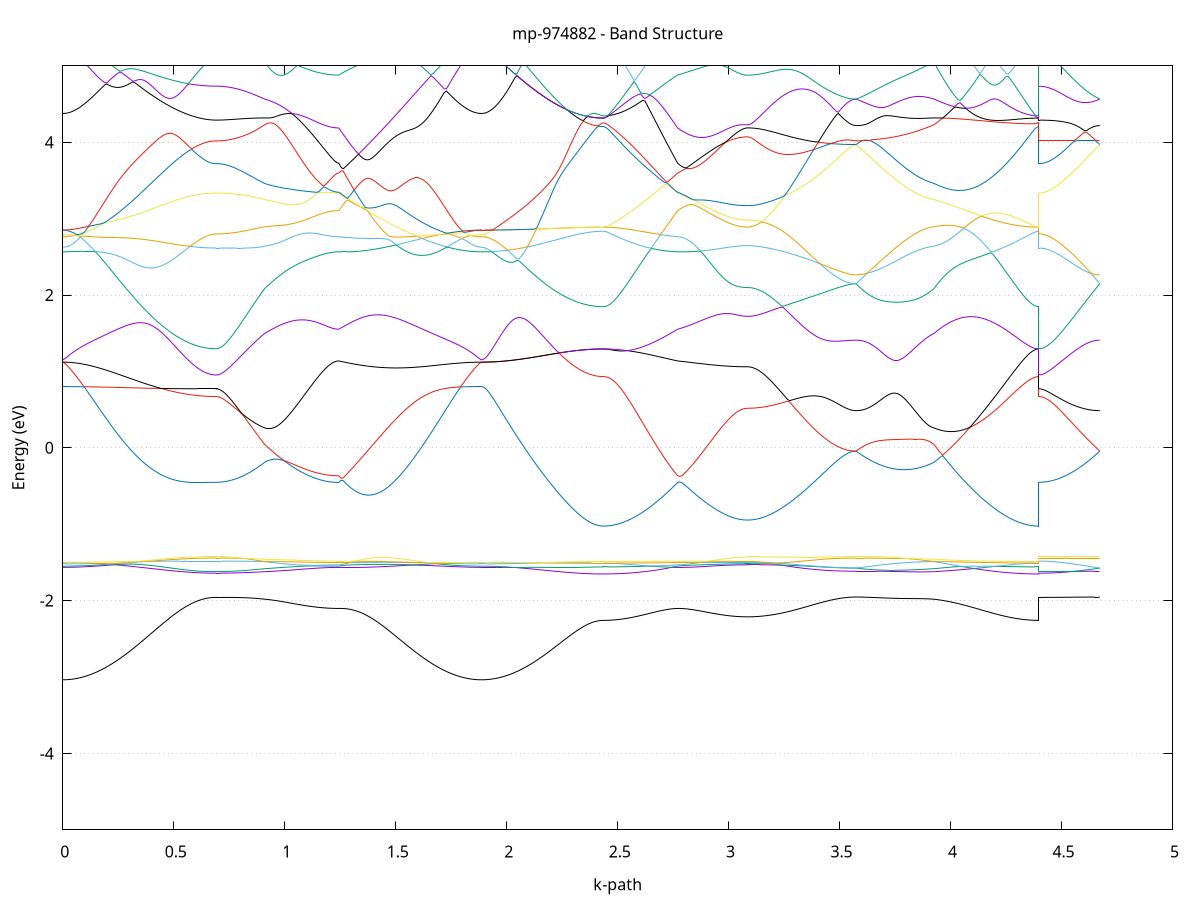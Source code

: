 set title 'mp-974882 - Band Structure'
set xlabel 'k-path'
set ylabel 'Energy (eV)'
set grid y
set yrange [-5:5]
set terminal png size 800,600
set output 'mp-974882_bands_gnuplot.png'
plot '-' using 1:2 with lines notitle, '-' using 1:2 with lines notitle, '-' using 1:2 with lines notitle, '-' using 1:2 with lines notitle, '-' using 1:2 with lines notitle, '-' using 1:2 with lines notitle, '-' using 1:2 with lines notitle, '-' using 1:2 with lines notitle, '-' using 1:2 with lines notitle, '-' using 1:2 with lines notitle, '-' using 1:2 with lines notitle, '-' using 1:2 with lines notitle, '-' using 1:2 with lines notitle, '-' using 1:2 with lines notitle, '-' using 1:2 with lines notitle, '-' using 1:2 with lines notitle, '-' using 1:2 with lines notitle, '-' using 1:2 with lines notitle, '-' using 1:2 with lines notitle, '-' using 1:2 with lines notitle, '-' using 1:2 with lines notitle, '-' using 1:2 with lines notitle, '-' using 1:2 with lines notitle, '-' using 1:2 with lines notitle, '-' using 1:2 with lines notitle, '-' using 1:2 with lines notitle, '-' using 1:2 with lines notitle, '-' using 1:2 with lines notitle, '-' using 1:2 with lines notitle, '-' using 1:2 with lines notitle, '-' using 1:2 with lines notitle, '-' using 1:2 with lines notitle, '-' using 1:2 with lines notitle, '-' using 1:2 with lines notitle, '-' using 1:2 with lines notitle, '-' using 1:2 with lines notitle, '-' using 1:2 with lines notitle, '-' using 1:2 with lines notitle, '-' using 1:2 with lines notitle, '-' using 1:2 with lines notitle, '-' using 1:2 with lines notitle, '-' using 1:2 with lines notitle, '-' using 1:2 with lines notitle, '-' using 1:2 with lines notitle, '-' using 1:2 with lines notitle, '-' using 1:2 with lines notitle, '-' using 1:2 with lines notitle, '-' using 1:2 with lines notitle
0.000000 -36.111346
0.009872 -36.111346
0.019744 -36.111346
0.029616 -36.111346
0.039488 -36.111346
0.049360 -36.111346
0.059233 -36.111346
0.069105 -36.111346
0.078977 -36.111346
0.088849 -36.111346
0.098721 -36.111346
0.108593 -36.111346
0.118465 -36.111346
0.128337 -36.111346
0.138209 -36.111346
0.148081 -36.111346
0.157953 -36.111346
0.167825 -36.111346
0.177698 -36.111346
0.187570 -36.111346
0.197442 -36.111346
0.207314 -36.111346
0.217186 -36.111346
0.227058 -36.111346
0.236930 -36.111346
0.246802 -36.111346
0.256674 -36.111346
0.266546 -36.111346
0.276418 -36.111346
0.286291 -36.111346
0.296163 -36.111346
0.306035 -36.111346
0.315907 -36.111346
0.325779 -36.111346
0.335651 -36.111346
0.345523 -36.111346
0.355395 -36.111346
0.365267 -36.111346
0.375139 -36.111346
0.385011 -36.111346
0.394883 -36.111346
0.404756 -36.111346
0.414628 -36.111346
0.424500 -36.111346
0.434372 -36.111346
0.444244 -36.111346
0.454116 -36.111346
0.463988 -36.111346
0.473860 -36.111346
0.483732 -36.111346
0.493604 -36.111346
0.503476 -36.111346
0.513348 -36.111346
0.523221 -36.111346
0.533093 -36.111346
0.542965 -36.111346
0.552837 -36.111346
0.562709 -36.111346
0.572581 -36.111346
0.582453 -36.111346
0.592325 -36.111346
0.602197 -36.111346
0.612069 -36.111346
0.621941 -36.111346
0.631814 -36.111346
0.641686 -36.111346
0.651558 -36.111346
0.661430 -36.111346
0.671302 -36.111346
0.681174 -36.111346
0.691046 -36.111346
0.691046 -36.111346
0.700973 -36.111346
0.710901 -36.111346
0.720828 -36.111346
0.730756 -36.111346
0.740683 -36.111346
0.750610 -36.111346
0.760538 -36.111346
0.770465 -36.111346
0.780393 -36.111346
0.790320 -36.111346
0.800247 -36.111346
0.810175 -36.111346
0.820102 -36.111346
0.830030 -36.111346
0.839957 -36.111346
0.849884 -36.111346
0.859812 -36.111346
0.869739 -36.111346
0.879667 -36.111346
0.889594 -36.111346
0.899521 -36.111346
0.909449 -36.111346
0.909449 -36.111346
0.919278 -36.111346
0.929108 -36.111346
0.938938 -36.111346
0.948768 -36.111346
0.958597 -36.111346
0.968427 -36.111346
0.978257 -36.111346
0.988086 -36.111346
0.997916 -36.111346
1.007746 -36.111346
1.017575 -36.111346
1.027405 -36.111346
1.037235 -36.111346
1.047064 -36.111346
1.056894 -36.111346
1.066724 -36.111346
1.076553 -36.111346
1.086383 -36.111346
1.096213 -36.111346
1.106042 -36.111346
1.115872 -36.111346
1.125702 -36.111346
1.135532 -36.111346
1.145361 -36.111346
1.155191 -36.111346
1.165021 -36.111346
1.174850 -36.111346
1.184680 -36.111346
1.194510 -36.111346
1.204339 -36.111346
1.214169 -36.111346
1.223999 -36.111346
1.233828 -36.111346
1.243658 -36.111346
1.243658 -36.111346
1.253552 -36.111346
1.263445 -36.111346
1.273339 -36.111346
1.283232 -36.111346
1.293126 -36.111346
1.303019 -36.111346
1.312913 -36.111346
1.322806 -36.111346
1.332700 -36.111346
1.342593 -36.111346
1.352487 -36.111346
1.362380 -36.111346
1.372274 -36.111346
1.382167 -36.111346
1.392061 -36.111346
1.401954 -36.111346
1.411848 -36.111346
1.421741 -36.111346
1.431635 -36.111346
1.441528 -36.111346
1.451422 -36.111346
1.461315 -36.111346
1.471209 -36.111346
1.481102 -36.111346
1.490996 -36.111346
1.500889 -36.111346
1.510783 -36.111346
1.520676 -36.111346
1.530570 -36.111346
1.540463 -36.111346
1.550357 -36.111346
1.560250 -36.111346
1.570144 -36.111346
1.580037 -36.111346
1.589931 -36.111346
1.599824 -36.111346
1.609718 -36.111346
1.619611 -36.111346
1.629505 -36.111346
1.639398 -36.111346
1.649292 -36.111346
1.659185 -36.111346
1.669078 -36.111346
1.678972 -36.111346
1.688866 -36.111346
1.698759 -36.111346
1.708652 -36.111346
1.718546 -36.111346
1.728439 -36.111346
1.738333 -36.111346
1.748226 -36.111346
1.758120 -36.111346
1.768013 -36.111346
1.777907 -36.111346
1.787800 -36.111346
1.797694 -36.111346
1.807587 -36.111346
1.817481 -36.111346
1.827374 -36.111346
1.837268 -36.111346
1.847161 -36.111346
1.857055 -36.111346
1.866948 -36.111346
1.876842 -36.111346
1.886735 -36.111346
1.886735 -36.111346
1.896725 -36.111346
1.906714 -36.111346
1.916703 -36.111346
1.926693 -36.111346
1.936682 -36.111346
1.946671 -36.111346
1.956661 -36.111346
1.966650 -36.111346
1.976639 -36.111346
1.986628 -36.111346
1.996618 -36.111346
2.006607 -36.111346
2.016596 -36.111346
2.026586 -36.111346
2.036575 -36.111346
2.046564 -36.111346
2.056553 -36.111346
2.066543 -36.111346
2.076532 -36.111346
2.086521 -36.111346
2.096511 -36.111346
2.106500 -36.111346
2.116489 -36.111346
2.126479 -36.111346
2.136468 -36.111346
2.146457 -36.111346
2.156446 -36.111346
2.166436 -36.111346
2.176425 -36.111346
2.186414 -36.111346
2.196404 -36.111346
2.206393 -36.111346
2.216382 -36.111346
2.226371 -36.111346
2.236361 -36.111346
2.246350 -36.111346
2.256339 -36.111346
2.266329 -36.111346
2.276318 -36.111346
2.286307 -36.111346
2.296297 -36.111346
2.306286 -36.111346
2.316275 -36.111346
2.326264 -36.111346
2.336254 -36.111346
2.346243 -36.111346
2.356232 -36.111346
2.366222 -36.111346
2.376211 -36.111346
2.386200 -36.111346
2.396190 -36.111346
2.406179 -36.111346
2.416168 -36.111346
2.426157 -36.111346
2.436147 -36.111346
2.436147 -36.111346
2.445976 -36.111346
2.455806 -36.111346
2.465636 -36.111346
2.475465 -36.111346
2.485295 -36.111346
2.495125 -36.111346
2.504954 -36.111346
2.514784 -36.111346
2.524614 -36.111346
2.534444 -36.111346
2.544273 -36.111346
2.554103 -36.111346
2.563933 -36.111346
2.573762 -36.111346
2.583592 -36.111346
2.593422 -36.111346
2.603251 -36.111346
2.613081 -36.111346
2.622911 -36.111346
2.632740 -36.111346
2.642570 -36.111346
2.652400 -36.111346
2.662229 -36.111346
2.672059 -36.111346
2.681889 -36.111346
2.691719 -36.111346
2.701548 -36.111346
2.711378 -36.111346
2.721208 -36.111346
2.731037 -36.111346
2.740867 -36.111346
2.750697 -36.111346
2.760526 -36.111346
2.770356 -36.111346
2.770356 -36.111346
2.780204 -36.111346
2.790052 -36.111346
2.799900 -36.111346
2.809748 -36.111346
2.819597 -36.111346
2.829445 -36.111346
2.839293 -36.111346
2.849141 -36.111346
2.858989 -36.111346
2.868837 -36.111346
2.878685 -36.111346
2.888533 -36.111346
2.898381 -36.111346
2.908230 -36.111346
2.918078 -36.111346
2.927926 -36.111346
2.937774 -36.111346
2.947622 -36.111346
2.957470 -36.111346
2.967318 -36.111346
2.977166 -36.111346
2.987015 -36.111346
2.996863 -36.111346
3.006711 -36.111346
3.016559 -36.111346
3.026407 -36.111346
3.036255 -36.111346
3.046103 -36.111346
3.055951 -36.111346
3.065799 -36.111346
3.075648 -36.111346
3.085496 -36.111346
3.085496 -36.111346
3.095468 -36.111346
3.105440 -36.111346
3.115413 -36.111346
3.125385 -36.111346
3.135357 -36.111346
3.145330 -36.111346
3.155302 -36.111346
3.165274 -36.111346
3.175247 -36.111346
3.185219 -36.111346
3.195191 -36.111346
3.205163 -36.111346
3.215136 -36.111346
3.225108 -36.111346
3.235080 -36.111346
3.245053 -36.111346
3.255025 -36.111346
3.264997 -36.111346
3.274970 -36.111346
3.284942 -36.111346
3.294914 -36.111346
3.304887 -36.111346
3.314859 -36.111346
3.324831 -36.111346
3.334804 -36.111346
3.344776 -36.111346
3.354748 -36.111346
3.364720 -36.111346
3.374693 -36.111346
3.384665 -36.111346
3.394637 -36.111346
3.404610 -36.111346
3.414582 -36.111346
3.424554 -36.111346
3.434527 -36.111346
3.444499 -36.111346
3.454471 -36.111346
3.464444 -36.111346
3.474416 -36.111346
3.484388 -36.111346
3.494361 -36.111346
3.504333 -36.111346
3.514305 -36.111346
3.524277 -36.111346
3.534250 -36.111346
3.544222 -36.111346
3.554194 -36.111346
3.564167 -36.111346
3.574139 -36.111346
3.574139 -36.111346
3.583888 -36.111346
3.593636 -36.111346
3.603385 -36.111346
3.613133 -36.111346
3.622882 -36.111346
3.632630 -36.111346
3.642379 -36.111346
3.652127 -36.111346
3.661875 -36.111346
3.671624 -36.111346
3.681372 -36.111346
3.691121 -36.111346
3.700869 -36.111346
3.710618 -36.111346
3.720366 -36.111346
3.730115 -36.111346
3.739863 -36.111346
3.749612 -36.111346
3.759360 -36.111346
3.769109 -36.111346
3.778857 -36.111346
3.788606 -36.111346
3.798354 -36.111346
3.808103 -36.111346
3.817851 -36.111346
3.827600 -36.111346
3.837348 -36.111346
3.847097 -36.111346
3.856845 -36.111346
3.866594 -36.111346
3.876342 -36.111346
3.886091 -36.111346
3.895839 -36.111346
3.905588 -36.111346
3.915336 -36.111346
3.925085 -36.111346
3.925085 -36.111346
3.934932 -36.111346
3.944778 -36.111346
3.954625 -36.111346
3.964472 -36.111346
3.974318 -36.111346
3.984165 -36.111346
3.994012 -36.111346
4.003859 -36.111346
4.013705 -36.111346
4.023552 -36.111346
4.033399 -36.111346
4.043246 -36.111346
4.053092 -36.111346
4.062939 -36.111346
4.072786 -36.111346
4.082633 -36.111346
4.092479 -36.111346
4.102326 -36.111346
4.112173 -36.111346
4.122020 -36.111346
4.131866 -36.111346
4.141713 -36.111346
4.151560 -36.111346
4.161406 -36.111346
4.171253 -36.111346
4.181100 -36.111346
4.190947 -36.111346
4.200793 -36.111346
4.210640 -36.111346
4.220487 -36.111346
4.230334 -36.111346
4.240180 -36.111346
4.250027 -36.111346
4.259874 -36.111346
4.269721 -36.111346
4.279567 -36.111346
4.289414 -36.111346
4.299261 -36.111346
4.309108 -36.111346
4.318954 -36.111346
4.328801 -36.111346
4.338648 -36.111346
4.348494 -36.111346
4.358341 -36.111346
4.368188 -36.111346
4.378035 -36.111346
4.387881 -36.111346
4.397728 -36.111346
4.397728 -36.111346
4.407539 -36.111346
4.417350 -36.111346
4.427161 -36.111346
4.436972 -36.111346
4.446783 -36.111346
4.456594 -36.111346
4.466405 -36.111346
4.476215 -36.111346
4.486026 -36.111346
4.495837 -36.111346
4.505648 -36.111346
4.515459 -36.111346
4.525270 -36.111346
4.535081 -36.111346
4.544892 -36.111346
4.554703 -36.111346
4.564514 -36.111346
4.574325 -36.111346
4.584136 -36.111346
4.593946 -36.111346
4.603757 -36.111346
4.613568 -36.111346
4.623379 -36.111346
4.633190 -36.111346
4.643001 -36.111346
4.652812 -36.111346
4.662623 -36.111346
4.672434 -36.111346
e
0.000000 -36.111346
0.009872 -36.111346
0.019744 -36.111346
0.029616 -36.111346
0.039488 -36.111346
0.049360 -36.111346
0.059233 -36.111346
0.069105 -36.111346
0.078977 -36.111346
0.088849 -36.111346
0.098721 -36.111346
0.108593 -36.111346
0.118465 -36.111346
0.128337 -36.111346
0.138209 -36.111346
0.148081 -36.111346
0.157953 -36.111346
0.167825 -36.111346
0.177698 -36.111346
0.187570 -36.111346
0.197442 -36.111346
0.207314 -36.111346
0.217186 -36.111346
0.227058 -36.111346
0.236930 -36.111346
0.246802 -36.111346
0.256674 -36.111346
0.266546 -36.111346
0.276418 -36.111346
0.286291 -36.111346
0.296163 -36.111346
0.306035 -36.111346
0.315907 -36.111346
0.325779 -36.111346
0.335651 -36.111346
0.345523 -36.111346
0.355395 -36.111346
0.365267 -36.111346
0.375139 -36.111346
0.385011 -36.111346
0.394883 -36.111346
0.404756 -36.111346
0.414628 -36.111346
0.424500 -36.111346
0.434372 -36.111346
0.444244 -36.111346
0.454116 -36.111346
0.463988 -36.111346
0.473860 -36.111346
0.483732 -36.111346
0.493604 -36.111346
0.503476 -36.111346
0.513348 -36.111346
0.523221 -36.111346
0.533093 -36.111346
0.542965 -36.111346
0.552837 -36.111346
0.562709 -36.111346
0.572581 -36.111346
0.582453 -36.111346
0.592325 -36.111346
0.602197 -36.111346
0.612069 -36.111346
0.621941 -36.111346
0.631814 -36.111346
0.641686 -36.111346
0.651558 -36.111346
0.661430 -36.111346
0.671302 -36.111346
0.681174 -36.111346
0.691046 -36.111346
0.691046 -36.111346
0.700973 -36.111346
0.710901 -36.111346
0.720828 -36.111346
0.730756 -36.111346
0.740683 -36.111346
0.750610 -36.111346
0.760538 -36.111346
0.770465 -36.111346
0.780393 -36.111346
0.790320 -36.111346
0.800247 -36.111346
0.810175 -36.111346
0.820102 -36.111346
0.830030 -36.111346
0.839957 -36.111346
0.849884 -36.111346
0.859812 -36.111346
0.869739 -36.111346
0.879667 -36.111346
0.889594 -36.111346
0.899521 -36.111346
0.909449 -36.111346
0.909449 -36.111346
0.919278 -36.111346
0.929108 -36.111346
0.938938 -36.111346
0.948768 -36.111346
0.958597 -36.111346
0.968427 -36.111346
0.978257 -36.111346
0.988086 -36.111346
0.997916 -36.111346
1.007746 -36.111346
1.017575 -36.111346
1.027405 -36.111346
1.037235 -36.111346
1.047064 -36.111346
1.056894 -36.111346
1.066724 -36.111346
1.076553 -36.111346
1.086383 -36.111346
1.096213 -36.111346
1.106042 -36.111346
1.115872 -36.111346
1.125702 -36.111346
1.135532 -36.111346
1.145361 -36.111346
1.155191 -36.111346
1.165021 -36.111346
1.174850 -36.111346
1.184680 -36.111346
1.194510 -36.111346
1.204339 -36.111346
1.214169 -36.111346
1.223999 -36.111346
1.233828 -36.111346
1.243658 -36.111346
1.243658 -36.111346
1.253552 -36.111346
1.263445 -36.111346
1.273339 -36.111346
1.283232 -36.111346
1.293126 -36.111346
1.303019 -36.111346
1.312913 -36.111346
1.322806 -36.111346
1.332700 -36.111346
1.342593 -36.111346
1.352487 -36.111346
1.362380 -36.111346
1.372274 -36.111346
1.382167 -36.111346
1.392061 -36.111346
1.401954 -36.111346
1.411848 -36.111346
1.421741 -36.111346
1.431635 -36.111346
1.441528 -36.111346
1.451422 -36.111346
1.461315 -36.111346
1.471209 -36.111346
1.481102 -36.111346
1.490996 -36.111346
1.500889 -36.111346
1.510783 -36.111346
1.520676 -36.111346
1.530570 -36.111346
1.540463 -36.111346
1.550357 -36.111346
1.560250 -36.111346
1.570144 -36.111346
1.580037 -36.111346
1.589931 -36.111346
1.599824 -36.111346
1.609718 -36.111346
1.619611 -36.111346
1.629505 -36.111346
1.639398 -36.111346
1.649292 -36.111346
1.659185 -36.111346
1.669078 -36.111346
1.678972 -36.111346
1.688866 -36.111346
1.698759 -36.111346
1.708652 -36.111346
1.718546 -36.111346
1.728439 -36.111346
1.738333 -36.111346
1.748226 -36.111346
1.758120 -36.111346
1.768013 -36.111346
1.777907 -36.111346
1.787800 -36.111346
1.797694 -36.111346
1.807587 -36.111346
1.817481 -36.111346
1.827374 -36.111346
1.837268 -36.111346
1.847161 -36.111346
1.857055 -36.111346
1.866948 -36.111346
1.876842 -36.111346
1.886735 -36.111346
1.886735 -36.111346
1.896725 -36.111346
1.906714 -36.111346
1.916703 -36.111346
1.926693 -36.111346
1.936682 -36.111346
1.946671 -36.111346
1.956661 -36.111346
1.966650 -36.111346
1.976639 -36.111346
1.986628 -36.111346
1.996618 -36.111346
2.006607 -36.111346
2.016596 -36.111346
2.026586 -36.111346
2.036575 -36.111346
2.046564 -36.111346
2.056553 -36.111346
2.066543 -36.111346
2.076532 -36.111346
2.086521 -36.111346
2.096511 -36.111346
2.106500 -36.111346
2.116489 -36.111346
2.126479 -36.111346
2.136468 -36.111346
2.146457 -36.111346
2.156446 -36.111346
2.166436 -36.111346
2.176425 -36.111346
2.186414 -36.111346
2.196404 -36.111346
2.206393 -36.111346
2.216382 -36.111346
2.226371 -36.111346
2.236361 -36.111346
2.246350 -36.111346
2.256339 -36.111346
2.266329 -36.111346
2.276318 -36.111346
2.286307 -36.111346
2.296297 -36.111346
2.306286 -36.111346
2.316275 -36.111346
2.326264 -36.111346
2.336254 -36.111346
2.346243 -36.111346
2.356232 -36.111346
2.366222 -36.111346
2.376211 -36.111346
2.386200 -36.111346
2.396190 -36.111346
2.406179 -36.111346
2.416168 -36.111346
2.426157 -36.111346
2.436147 -36.111346
2.436147 -36.111346
2.445976 -36.111346
2.455806 -36.111346
2.465636 -36.111346
2.475465 -36.111346
2.485295 -36.111346
2.495125 -36.111346
2.504954 -36.111346
2.514784 -36.111346
2.524614 -36.111346
2.534444 -36.111346
2.544273 -36.111346
2.554103 -36.111346
2.563933 -36.111346
2.573762 -36.111346
2.583592 -36.111346
2.593422 -36.111346
2.603251 -36.111346
2.613081 -36.111346
2.622911 -36.111346
2.632740 -36.111346
2.642570 -36.111346
2.652400 -36.111346
2.662229 -36.111346
2.672059 -36.111346
2.681889 -36.111346
2.691719 -36.111346
2.701548 -36.111346
2.711378 -36.111346
2.721208 -36.111346
2.731037 -36.111346
2.740867 -36.111346
2.750697 -36.111346
2.760526 -36.111346
2.770356 -36.111346
2.770356 -36.111346
2.780204 -36.111346
2.790052 -36.111346
2.799900 -36.111346
2.809748 -36.111346
2.819597 -36.111346
2.829445 -36.111346
2.839293 -36.111346
2.849141 -36.111346
2.858989 -36.111346
2.868837 -36.111346
2.878685 -36.111346
2.888533 -36.111346
2.898381 -36.111346
2.908230 -36.111346
2.918078 -36.111346
2.927926 -36.111346
2.937774 -36.111346
2.947622 -36.111346
2.957470 -36.111346
2.967318 -36.111346
2.977166 -36.111346
2.987015 -36.111346
2.996863 -36.111346
3.006711 -36.111346
3.016559 -36.111346
3.026407 -36.111346
3.036255 -36.111346
3.046103 -36.111346
3.055951 -36.111346
3.065799 -36.111346
3.075648 -36.111346
3.085496 -36.111346
3.085496 -36.111346
3.095468 -36.111346
3.105440 -36.111346
3.115413 -36.111346
3.125385 -36.111346
3.135357 -36.111346
3.145330 -36.111346
3.155302 -36.111346
3.165274 -36.111346
3.175247 -36.111346
3.185219 -36.111346
3.195191 -36.111346
3.205163 -36.111346
3.215136 -36.111346
3.225108 -36.111346
3.235080 -36.111346
3.245053 -36.111346
3.255025 -36.111346
3.264997 -36.111346
3.274970 -36.111346
3.284942 -36.111346
3.294914 -36.111346
3.304887 -36.111346
3.314859 -36.111346
3.324831 -36.111346
3.334804 -36.111346
3.344776 -36.111346
3.354748 -36.111346
3.364720 -36.111346
3.374693 -36.111346
3.384665 -36.111346
3.394637 -36.111346
3.404610 -36.111346
3.414582 -36.111346
3.424554 -36.111346
3.434527 -36.111346
3.444499 -36.111346
3.454471 -36.111346
3.464444 -36.111346
3.474416 -36.111346
3.484388 -36.111346
3.494361 -36.111346
3.504333 -36.111346
3.514305 -36.111346
3.524277 -36.111346
3.534250 -36.111346
3.544222 -36.111346
3.554194 -36.111346
3.564167 -36.111346
3.574139 -36.111346
3.574139 -36.111346
3.583888 -36.111346
3.593636 -36.111346
3.603385 -36.111346
3.613133 -36.111346
3.622882 -36.111346
3.632630 -36.111346
3.642379 -36.111346
3.652127 -36.111346
3.661875 -36.111346
3.671624 -36.111346
3.681372 -36.111346
3.691121 -36.111346
3.700869 -36.111346
3.710618 -36.111346
3.720366 -36.111346
3.730115 -36.111346
3.739863 -36.111346
3.749612 -36.111346
3.759360 -36.111346
3.769109 -36.111346
3.778857 -36.111346
3.788606 -36.111346
3.798354 -36.111346
3.808103 -36.111346
3.817851 -36.111346
3.827600 -36.111346
3.837348 -36.111346
3.847097 -36.111346
3.856845 -36.111346
3.866594 -36.111346
3.876342 -36.111346
3.886091 -36.111346
3.895839 -36.111346
3.905588 -36.111346
3.915336 -36.111346
3.925085 -36.111346
3.925085 -36.111346
3.934932 -36.111346
3.944778 -36.111346
3.954625 -36.111346
3.964472 -36.111346
3.974318 -36.111346
3.984165 -36.111346
3.994012 -36.111346
4.003859 -36.111346
4.013705 -36.111346
4.023552 -36.111346
4.033399 -36.111346
4.043246 -36.111346
4.053092 -36.111346
4.062939 -36.111346
4.072786 -36.111346
4.082633 -36.111346
4.092479 -36.111346
4.102326 -36.111346
4.112173 -36.111346
4.122020 -36.111346
4.131866 -36.111346
4.141713 -36.111346
4.151560 -36.111346
4.161406 -36.111346
4.171253 -36.111346
4.181100 -36.111346
4.190947 -36.111346
4.200793 -36.111346
4.210640 -36.111346
4.220487 -36.111346
4.230334 -36.111346
4.240180 -36.111346
4.250027 -36.111346
4.259874 -36.111346
4.269721 -36.111346
4.279567 -36.111346
4.289414 -36.111346
4.299261 -36.111346
4.309108 -36.111346
4.318954 -36.111346
4.328801 -36.111346
4.338648 -36.111346
4.348494 -36.111346
4.358341 -36.111346
4.368188 -36.111346
4.378035 -36.111346
4.387881 -36.111346
4.397728 -36.111346
4.397728 -36.111346
4.407539 -36.111346
4.417350 -36.111346
4.427161 -36.111346
4.436972 -36.111346
4.446783 -36.111346
4.456594 -36.111346
4.466405 -36.111346
4.476215 -36.111346
4.486026 -36.111346
4.495837 -36.111346
4.505648 -36.111346
4.515459 -36.111346
4.525270 -36.111346
4.535081 -36.111346
4.544892 -36.111346
4.554703 -36.111346
4.564514 -36.111346
4.574325 -36.111346
4.584136 -36.111346
4.593946 -36.111346
4.603757 -36.111346
4.613568 -36.111346
4.623379 -36.111346
4.633190 -36.111346
4.643001 -36.111346
4.652812 -36.111346
4.662623 -36.111346
4.672434 -36.111346
e
0.000000 -36.107246
0.009872 -36.107246
0.019744 -36.107246
0.029616 -36.107246
0.039488 -36.107246
0.049360 -36.107246
0.059233 -36.107246
0.069105 -36.107246
0.078977 -36.107246
0.088849 -36.107246
0.098721 -36.107246
0.108593 -36.107246
0.118465 -36.107246
0.128337 -36.107246
0.138209 -36.107246
0.148081 -36.107246
0.157953 -36.107246
0.167825 -36.107246
0.177698 -36.107246
0.187570 -36.107246
0.197442 -36.107246
0.207314 -36.107246
0.217186 -36.107246
0.227058 -36.107246
0.236930 -36.107246
0.246802 -36.107246
0.256674 -36.107246
0.266546 -36.107246
0.276418 -36.107246
0.286291 -36.107246
0.296163 -36.107246
0.306035 -36.107246
0.315907 -36.107246
0.325779 -36.107246
0.335651 -36.107246
0.345523 -36.107246
0.355395 -36.107246
0.365267 -36.107246
0.375139 -36.107246
0.385011 -36.107246
0.394883 -36.107246
0.404756 -36.107246
0.414628 -36.107246
0.424500 -36.107246
0.434372 -36.107246
0.444244 -36.107246
0.454116 -36.107246
0.463988 -36.107246
0.473860 -36.107246
0.483732 -36.107246
0.493604 -36.107246
0.503476 -36.107246
0.513348 -36.107246
0.523221 -36.107246
0.533093 -36.107246
0.542965 -36.107246
0.552837 -36.107246
0.562709 -36.107246
0.572581 -36.107246
0.582453 -36.107246
0.592325 -36.107246
0.602197 -36.107246
0.612069 -36.107246
0.621941 -36.107246
0.631814 -36.107246
0.641686 -36.107246
0.651558 -36.107246
0.661430 -36.107246
0.671302 -36.107246
0.681174 -36.107246
0.691046 -36.107246
0.691046 -36.107246
0.700973 -36.107246
0.710901 -36.107246
0.720828 -36.107246
0.730756 -36.107246
0.740683 -36.107246
0.750610 -36.107246
0.760538 -36.107246
0.770465 -36.107246
0.780393 -36.107246
0.790320 -36.107246
0.800247 -36.107246
0.810175 -36.107246
0.820102 -36.107246
0.830030 -36.107246
0.839957 -36.107246
0.849884 -36.107246
0.859812 -36.107246
0.869739 -36.107246
0.879667 -36.107246
0.889594 -36.107246
0.899521 -36.107246
0.909449 -36.107246
0.909449 -36.107246
0.919278 -36.107246
0.929108 -36.107246
0.938938 -36.107246
0.948768 -36.107246
0.958597 -36.107246
0.968427 -36.107246
0.978257 -36.107246
0.988086 -36.107246
0.997916 -36.107246
1.007746 -36.107246
1.017575 -36.107246
1.027405 -36.107246
1.037235 -36.107246
1.047064 -36.107246
1.056894 -36.107246
1.066724 -36.107246
1.076553 -36.107246
1.086383 -36.107246
1.096213 -36.107246
1.106042 -36.107246
1.115872 -36.107246
1.125702 -36.107246
1.135532 -36.107246
1.145361 -36.107246
1.155191 -36.107246
1.165021 -36.107246
1.174850 -36.107246
1.184680 -36.107246
1.194510 -36.107246
1.204339 -36.107246
1.214169 -36.107246
1.223999 -36.107246
1.233828 -36.107246
1.243658 -36.107246
1.243658 -36.107246
1.253552 -36.107246
1.263445 -36.107246
1.273339 -36.107246
1.283232 -36.107246
1.293126 -36.107246
1.303019 -36.107246
1.312913 -36.107246
1.322806 -36.107246
1.332700 -36.107246
1.342593 -36.107246
1.352487 -36.107246
1.362380 -36.107246
1.372274 -36.107246
1.382167 -36.107246
1.392061 -36.107246
1.401954 -36.107246
1.411848 -36.107246
1.421741 -36.107246
1.431635 -36.107246
1.441528 -36.107246
1.451422 -36.107246
1.461315 -36.107246
1.471209 -36.107246
1.481102 -36.107246
1.490996 -36.107246
1.500889 -36.107246
1.510783 -36.107246
1.520676 -36.107246
1.530570 -36.107246
1.540463 -36.107246
1.550357 -36.107246
1.560250 -36.107246
1.570144 -36.107246
1.580037 -36.107246
1.589931 -36.107246
1.599824 -36.107246
1.609718 -36.107246
1.619611 -36.107246
1.629505 -36.107246
1.639398 -36.107246
1.649292 -36.107246
1.659185 -36.107246
1.669078 -36.107246
1.678972 -36.107246
1.688866 -36.107246
1.698759 -36.107246
1.708652 -36.107246
1.718546 -36.107246
1.728439 -36.107246
1.738333 -36.107246
1.748226 -36.107246
1.758120 -36.107246
1.768013 -36.107246
1.777907 -36.107246
1.787800 -36.107246
1.797694 -36.107246
1.807587 -36.107246
1.817481 -36.107246
1.827374 -36.107246
1.837268 -36.107246
1.847161 -36.107246
1.857055 -36.107246
1.866948 -36.107246
1.876842 -36.107246
1.886735 -36.107246
1.886735 -36.107246
1.896725 -36.107246
1.906714 -36.107246
1.916703 -36.107246
1.926693 -36.107246
1.936682 -36.107246
1.946671 -36.107246
1.956661 -36.107246
1.966650 -36.107246
1.976639 -36.107246
1.986628 -36.107246
1.996618 -36.107246
2.006607 -36.107246
2.016596 -36.107246
2.026586 -36.107246
2.036575 -36.107246
2.046564 -36.107246
2.056553 -36.107246
2.066543 -36.107246
2.076532 -36.107246
2.086521 -36.107246
2.096511 -36.107246
2.106500 -36.107246
2.116489 -36.107246
2.126479 -36.107246
2.136468 -36.107246
2.146457 -36.107246
2.156446 -36.107246
2.166436 -36.107246
2.176425 -36.107246
2.186414 -36.107246
2.196404 -36.107246
2.206393 -36.107246
2.216382 -36.107246
2.226371 -36.107246
2.236361 -36.107246
2.246350 -36.107246
2.256339 -36.107246
2.266329 -36.107246
2.276318 -36.107246
2.286307 -36.107246
2.296297 -36.107246
2.306286 -36.107246
2.316275 -36.107246
2.326264 -36.107246
2.336254 -36.107246
2.346243 -36.107246
2.356232 -36.107246
2.366222 -36.107246
2.376211 -36.107246
2.386200 -36.107246
2.396190 -36.107246
2.406179 -36.107246
2.416168 -36.107246
2.426157 -36.107246
2.436147 -36.107246
2.436147 -36.107246
2.445976 -36.107246
2.455806 -36.107246
2.465636 -36.107246
2.475465 -36.107246
2.485295 -36.107246
2.495125 -36.107246
2.504954 -36.107246
2.514784 -36.107246
2.524614 -36.107246
2.534444 -36.107246
2.544273 -36.107246
2.554103 -36.107246
2.563933 -36.107246
2.573762 -36.107246
2.583592 -36.107246
2.593422 -36.107246
2.603251 -36.107246
2.613081 -36.107246
2.622911 -36.107246
2.632740 -36.107246
2.642570 -36.107246
2.652400 -36.107246
2.662229 -36.107246
2.672059 -36.107246
2.681889 -36.107246
2.691719 -36.107246
2.701548 -36.107246
2.711378 -36.107246
2.721208 -36.107246
2.731037 -36.107246
2.740867 -36.107246
2.750697 -36.107246
2.760526 -36.107246
2.770356 -36.107246
2.770356 -36.107246
2.780204 -36.107246
2.790052 -36.107246
2.799900 -36.107246
2.809748 -36.107246
2.819597 -36.107246
2.829445 -36.107246
2.839293 -36.107246
2.849141 -36.107246
2.858989 -36.107246
2.868837 -36.107246
2.878685 -36.107246
2.888533 -36.107246
2.898381 -36.107246
2.908230 -36.107246
2.918078 -36.107246
2.927926 -36.107246
2.937774 -36.107246
2.947622 -36.107246
2.957470 -36.107246
2.967318 -36.107246
2.977166 -36.107246
2.987015 -36.107246
2.996863 -36.107246
3.006711 -36.107246
3.016559 -36.107246
3.026407 -36.107246
3.036255 -36.107246
3.046103 -36.107246
3.055951 -36.107246
3.065799 -36.107246
3.075648 -36.107246
3.085496 -36.107246
3.085496 -36.107246
3.095468 -36.107246
3.105440 -36.107246
3.115413 -36.107246
3.125385 -36.107246
3.135357 -36.107246
3.145330 -36.107246
3.155302 -36.107246
3.165274 -36.107246
3.175247 -36.107246
3.185219 -36.107246
3.195191 -36.107246
3.205163 -36.107246
3.215136 -36.107246
3.225108 -36.107246
3.235080 -36.107246
3.245053 -36.107246
3.255025 -36.107246
3.264997 -36.107246
3.274970 -36.107246
3.284942 -36.107246
3.294914 -36.107246
3.304887 -36.107246
3.314859 -36.107246
3.324831 -36.107246
3.334804 -36.107246
3.344776 -36.107246
3.354748 -36.107246
3.364720 -36.107246
3.374693 -36.107246
3.384665 -36.107246
3.394637 -36.107246
3.404610 -36.107246
3.414582 -36.107246
3.424554 -36.107246
3.434527 -36.107246
3.444499 -36.107246
3.454471 -36.107246
3.464444 -36.107246
3.474416 -36.107246
3.484388 -36.107246
3.494361 -36.107246
3.504333 -36.107246
3.514305 -36.107246
3.524277 -36.107246
3.534250 -36.107246
3.544222 -36.107246
3.554194 -36.107246
3.564167 -36.107246
3.574139 -36.107246
3.574139 -36.107246
3.583888 -36.107246
3.593636 -36.107246
3.603385 -36.107246
3.613133 -36.107246
3.622882 -36.107246
3.632630 -36.107246
3.642379 -36.107246
3.652127 -36.107246
3.661875 -36.107246
3.671624 -36.107246
3.681372 -36.107246
3.691121 -36.107246
3.700869 -36.107246
3.710618 -36.107246
3.720366 -36.107246
3.730115 -36.107246
3.739863 -36.107246
3.749612 -36.107246
3.759360 -36.107246
3.769109 -36.107246
3.778857 -36.107246
3.788606 -36.107246
3.798354 -36.107246
3.808103 -36.107246
3.817851 -36.107246
3.827600 -36.107246
3.837348 -36.107246
3.847097 -36.107246
3.856845 -36.107246
3.866594 -36.107246
3.876342 -36.107246
3.886091 -36.107246
3.895839 -36.107246
3.905588 -36.107246
3.915336 -36.107246
3.925085 -36.107246
3.925085 -36.107246
3.934932 -36.107246
3.944778 -36.107246
3.954625 -36.107246
3.964472 -36.107246
3.974318 -36.107246
3.984165 -36.107246
3.994012 -36.107246
4.003859 -36.107246
4.013705 -36.107246
4.023552 -36.107246
4.033399 -36.107246
4.043246 -36.107246
4.053092 -36.107246
4.062939 -36.107246
4.072786 -36.107246
4.082633 -36.107246
4.092479 -36.107246
4.102326 -36.107246
4.112173 -36.107246
4.122020 -36.107246
4.131866 -36.107246
4.141713 -36.107246
4.151560 -36.107246
4.161406 -36.107246
4.171253 -36.107246
4.181100 -36.107246
4.190947 -36.107246
4.200793 -36.107246
4.210640 -36.107246
4.220487 -36.107246
4.230334 -36.107246
4.240180 -36.107246
4.250027 -36.107246
4.259874 -36.107246
4.269721 -36.107246
4.279567 -36.107246
4.289414 -36.107246
4.299261 -36.107246
4.309108 -36.107246
4.318954 -36.107246
4.328801 -36.107246
4.338648 -36.107246
4.348494 -36.107246
4.358341 -36.107246
4.368188 -36.107246
4.378035 -36.107246
4.387881 -36.107246
4.397728 -36.107246
4.397728 -36.107246
4.407539 -36.107246
4.417350 -36.107246
4.427161 -36.107246
4.436972 -36.107246
4.446783 -36.107246
4.456594 -36.107246
4.466405 -36.107246
4.476215 -36.107246
4.486026 -36.107246
4.495837 -36.107246
4.505648 -36.107246
4.515459 -36.107246
4.525270 -36.107246
4.535081 -36.107246
4.544892 -36.107246
4.554703 -36.107246
4.564514 -36.107246
4.574325 -36.107246
4.584136 -36.107246
4.593946 -36.107246
4.603757 -36.107246
4.613568 -36.107246
4.623379 -36.107246
4.633190 -36.107246
4.643001 -36.107246
4.652812 -36.107246
4.662623 -36.107246
4.672434 -36.107246
e
0.000000 -28.639847
0.009872 -28.639847
0.019744 -28.639947
0.029616 -28.639947
0.039488 -28.639847
0.049360 -28.639847
0.059233 -28.639847
0.069105 -28.639847
0.078977 -28.639847
0.088849 -28.639847
0.098721 -28.639847
0.108593 -28.639847
0.118465 -28.639847
0.128337 -28.639847
0.138209 -28.639847
0.148081 -28.639747
0.157953 -28.639747
0.167825 -28.639747
0.177698 -28.639747
0.187570 -28.639747
0.197442 -28.639747
0.207314 -28.639647
0.217186 -28.639647
0.227058 -28.639647
0.236930 -28.639647
0.246802 -28.639547
0.256674 -28.639547
0.266546 -28.639547
0.276418 -28.639547
0.286291 -28.639547
0.296163 -28.639447
0.306035 -28.639447
0.315907 -28.639447
0.325779 -28.639447
0.335651 -28.639347
0.345523 -28.639347
0.355395 -28.639347
0.365267 -28.639347
0.375139 -28.639246
0.385011 -28.639246
0.394883 -28.639246
0.404756 -28.639246
0.414628 -28.639146
0.424500 -28.639146
0.434372 -28.639146
0.444244 -28.639146
0.454116 -28.639146
0.463988 -28.639046
0.473860 -28.639046
0.483732 -28.639046
0.493604 -28.639046
0.503476 -28.639046
0.513348 -28.639046
0.523221 -28.638946
0.533093 -28.638946
0.542965 -28.638946
0.552837 -28.638946
0.562709 -28.638946
0.572581 -28.638946
0.582453 -28.638846
0.592325 -28.638846
0.602197 -28.638846
0.612069 -28.638846
0.621941 -28.638846
0.631814 -28.638846
0.641686 -28.638846
0.651558 -28.638846
0.661430 -28.638846
0.671302 -28.638846
0.681174 -28.638846
0.691046 -28.638846
0.691046 -28.638846
0.700973 -28.638846
0.710901 -28.638846
0.720828 -28.638846
0.730756 -28.638846
0.740683 -28.638846
0.750610 -28.638846
0.760538 -28.638846
0.770465 -28.638846
0.780393 -28.638846
0.790320 -28.638846
0.800247 -28.638846
0.810175 -28.638846
0.820102 -28.638846
0.830030 -28.638846
0.839957 -28.638846
0.849884 -28.638846
0.859812 -28.638846
0.869739 -28.638846
0.879667 -28.638846
0.889594 -28.638846
0.899521 -28.638846
0.909449 -28.638846
0.909449 -28.638846
0.919278 -28.638846
0.929108 -28.638846
0.938938 -28.638846
0.948768 -28.638846
0.958597 -28.638846
0.968427 -28.638846
0.978257 -28.638846
0.988086 -28.638846
0.997916 -28.638846
1.007746 -28.638846
1.017575 -28.638846
1.027405 -28.638846
1.037235 -28.638846
1.047064 -28.638846
1.056894 -28.638846
1.066724 -28.638846
1.076553 -28.638846
1.086383 -28.638946
1.096213 -28.638946
1.106042 -28.638946
1.115872 -28.638946
1.125702 -28.638946
1.135532 -28.638946
1.145361 -28.638946
1.155191 -28.638946
1.165021 -28.638946
1.174850 -28.638946
1.184680 -28.638946
1.194510 -28.638946
1.204339 -28.638946
1.214169 -28.638946
1.223999 -28.638946
1.233828 -28.638946
1.243658 -28.638946
1.243658 -28.638946
1.253552 -28.638946
1.263445 -28.638946
1.273339 -28.638946
1.283232 -28.638946
1.293126 -28.638946
1.303019 -28.638946
1.312913 -28.638946
1.322806 -28.639046
1.332700 -28.639046
1.342593 -28.639046
1.352487 -28.639046
1.362380 -28.639046
1.372274 -28.639046
1.382167 -28.639046
1.392061 -28.639146
1.401954 -28.639146
1.411848 -28.639146
1.421741 -28.639146
1.431635 -28.639146
1.441528 -28.639146
1.451422 -28.639246
1.461315 -28.639246
1.471209 -28.639246
1.481102 -28.639246
1.490996 -28.639246
1.500889 -28.639347
1.510783 -28.639347
1.520676 -28.639347
1.530570 -28.639347
1.540463 -28.639347
1.550357 -28.639347
1.560250 -28.639447
1.570144 -28.639447
1.580037 -28.639447
1.589931 -28.639547
1.599824 -28.639547
1.609718 -28.639547
1.619611 -28.639547
1.629505 -28.639547
1.639398 -28.639647
1.649292 -28.639647
1.659185 -28.639647
1.669078 -28.639647
1.678972 -28.639647
1.688866 -28.639647
1.698759 -28.639747
1.708652 -28.639747
1.718546 -28.639747
1.728439 -28.639747
1.738333 -28.639747
1.748226 -28.639847
1.758120 -28.639847
1.768013 -28.639847
1.777907 -28.639847
1.787800 -28.639847
1.797694 -28.639847
1.807587 -28.639847
1.817481 -28.639847
1.827374 -28.639847
1.837268 -28.639847
1.847161 -28.639947
1.857055 -28.639947
1.866948 -28.639847
1.876842 -28.639847
1.886735 -28.639947
1.886735 -28.639947
1.896725 -28.639947
1.906714 -28.639947
1.916703 -28.639947
1.926693 -28.639847
1.936682 -28.639847
1.946671 -28.639847
1.956661 -28.639847
1.966650 -28.639847
1.976639 -28.639847
1.986628 -28.639847
1.996618 -28.639747
2.006607 -28.639747
2.016596 -28.639747
2.026586 -28.639747
2.036575 -28.639747
2.046564 -28.639747
2.056553 -28.639647
2.066543 -28.639647
2.076532 -28.639647
2.086521 -28.639647
2.096511 -28.639547
2.106500 -28.639547
2.116489 -28.639547
2.126479 -28.639547
2.136468 -28.639447
2.146457 -28.639447
2.156446 -28.639447
2.166436 -28.639347
2.176425 -28.639347
2.186414 -28.639347
2.196404 -28.639246
2.206393 -28.639246
2.216382 -28.639246
2.226371 -28.639246
2.236361 -28.639146
2.246350 -28.639146
2.256339 -28.639146
2.266329 -28.639146
2.276318 -28.639046
2.286307 -28.639046
2.296297 -28.639046
2.306286 -28.639046
2.316275 -28.639046
2.326264 -28.638946
2.336254 -28.638946
2.346243 -28.638946
2.356232 -28.638946
2.366222 -28.638946
2.376211 -28.638946
2.386200 -28.638946
2.396190 -28.638946
2.406179 -28.638946
2.416168 -28.638846
2.426157 -28.638846
2.436147 -28.638846
2.436147 -28.638846
2.445976 -28.638846
2.455806 -28.638846
2.465636 -28.638846
2.475465 -28.638846
2.485295 -28.638846
2.495125 -28.638846
2.504954 -28.638846
2.514784 -28.638846
2.524614 -28.638846
2.534444 -28.638846
2.544273 -28.638846
2.554103 -28.638846
2.563933 -28.638846
2.573762 -28.638846
2.583592 -28.638846
2.593422 -28.638846
2.603251 -28.638846
2.613081 -28.638846
2.622911 -28.638846
2.632740 -28.638846
2.642570 -28.638846
2.652400 -28.638846
2.662229 -28.638846
2.672059 -28.638846
2.681889 -28.638846
2.691719 -28.638946
2.701548 -28.638946
2.711378 -28.638946
2.721208 -28.638946
2.731037 -28.638946
2.740867 -28.638846
2.750697 -28.638946
2.760526 -28.638946
2.770356 -28.638946
2.770356 -28.638946
2.780204 -28.638946
2.790052 -28.638946
2.799900 -28.638946
2.809748 -28.638946
2.819597 -28.638946
2.829445 -28.638946
2.839293 -28.638946
2.849141 -28.638946
2.858989 -28.638946
2.868837 -28.638946
2.878685 -28.638946
2.888533 -28.639046
2.898381 -28.639046
2.908230 -28.639046
2.918078 -28.639046
2.927926 -28.639046
2.937774 -28.639046
2.947622 -28.639046
2.957470 -28.639046
2.967318 -28.639046
2.977166 -28.639046
2.987015 -28.639046
2.996863 -28.639046
3.006711 -28.639046
3.016559 -28.639046
3.026407 -28.639046
3.036255 -28.639146
3.046103 -28.639146
3.055951 -28.639146
3.065799 -28.639146
3.075648 -28.639146
3.085496 -28.639146
3.085496 -28.639146
3.095468 -28.639146
3.105440 -28.639146
3.115413 -28.639146
3.125385 -28.639046
3.135357 -28.639046
3.145330 -28.639146
3.155302 -28.639046
3.165274 -28.639046
3.175247 -28.639046
3.185219 -28.639046
3.195191 -28.639046
3.205163 -28.639046
3.215136 -28.639046
3.225108 -28.639046
3.235080 -28.639046
3.245053 -28.639046
3.255025 -28.639046
3.264997 -28.639046
3.274970 -28.639046
3.284942 -28.639046
3.294914 -28.639046
3.304887 -28.638946
3.314859 -28.638946
3.324831 -28.638946
3.334804 -28.638946
3.344776 -28.638946
3.354748 -28.638946
3.364720 -28.638946
3.374693 -28.638946
3.384665 -28.638946
3.394637 -28.638946
3.404610 -28.638946
3.414582 -28.638846
3.424554 -28.638846
3.434527 -28.638846
3.444499 -28.638846
3.454471 -28.638846
3.464444 -28.638846
3.474416 -28.638846
3.484388 -28.638846
3.494361 -28.638846
3.504333 -28.638846
3.514305 -28.638846
3.524277 -28.638846
3.534250 -28.638846
3.544222 -28.638846
3.554194 -28.638846
3.564167 -28.638846
3.574139 -28.638846
3.574139 -28.638846
3.583888 -28.638846
3.593636 -28.638846
3.603385 -28.638846
3.613133 -28.638846
3.622882 -28.638846
3.632630 -28.638846
3.642379 -28.638846
3.652127 -28.638846
3.661875 -28.638846
3.671624 -28.638846
3.681372 -28.638846
3.691121 -28.638846
3.700869 -28.638846
3.710618 -28.638846
3.720366 -28.638846
3.730115 -28.638846
3.739863 -28.638846
3.749612 -28.638846
3.759360 -28.638846
3.769109 -28.638846
3.778857 -28.638846
3.788606 -28.638846
3.798354 -28.638846
3.808103 -28.638846
3.817851 -28.638846
3.827600 -28.638846
3.837348 -28.638846
3.847097 -28.638846
3.856845 -28.638846
3.866594 -28.638846
3.876342 -28.638846
3.886091 -28.638846
3.895839 -28.638846
3.905588 -28.638846
3.915336 -28.638846
3.925085 -28.638846
3.925085 -28.638846
3.934932 -28.638846
3.944778 -28.638846
3.954625 -28.638846
3.964472 -28.638846
3.974318 -28.638846
3.984165 -28.638846
3.994012 -28.638846
4.003859 -28.638846
4.013705 -28.638846
4.023552 -28.638846
4.033399 -28.638846
4.043246 -28.638846
4.053092 -28.638846
4.062939 -28.638846
4.072786 -28.638846
4.082633 -28.638846
4.092479 -28.638846
4.102326 -28.638846
4.112173 -28.638846
4.122020 -28.638846
4.131866 -28.638846
4.141713 -28.638846
4.151560 -28.638846
4.161406 -28.638846
4.171253 -28.638846
4.181100 -28.638846
4.190947 -28.638846
4.200793 -28.638846
4.210640 -28.638846
4.220487 -28.638846
4.230334 -28.638846
4.240180 -28.638846
4.250027 -28.638846
4.259874 -28.638846
4.269721 -28.638846
4.279567 -28.638846
4.289414 -28.638846
4.299261 -28.638846
4.309108 -28.638846
4.318954 -28.638846
4.328801 -28.638846
4.338648 -28.638846
4.348494 -28.638846
4.358341 -28.638846
4.368188 -28.638846
4.378035 -28.638846
4.387881 -28.638846
4.397728 -28.638846
4.397728 -28.638846
4.407539 -28.638846
4.417350 -28.638846
4.427161 -28.638846
4.436972 -28.638846
4.446783 -28.638846
4.456594 -28.638846
4.466405 -28.638846
4.476215 -28.638846
4.486026 -28.638846
4.495837 -28.638846
4.505648 -28.638846
4.515459 -28.638846
4.525270 -28.638846
4.535081 -28.638846
4.544892 -28.638846
4.554703 -28.638846
4.564514 -28.638846
4.574325 -28.638846
4.584136 -28.638846
4.593946 -28.638846
4.603757 -28.638846
4.613568 -28.638846
4.623379 -28.638846
4.633190 -28.638846
4.643001 -28.638846
4.652812 -28.638846
4.662623 -28.638846
4.672434 -28.638846
e
0.000000 -28.403747
0.009872 -28.403747
0.019744 -28.403747
0.029616 -28.403747
0.039488 -28.403647
0.049360 -28.403647
0.059233 -28.403647
0.069105 -28.403647
0.078977 -28.403647
0.088849 -28.403547
0.098721 -28.403547
0.108593 -28.403447
0.118465 -28.403447
0.128337 -28.403347
0.138209 -28.403347
0.148081 -28.403247
0.157953 -28.403147
0.167825 -28.403147
0.177698 -28.403047
0.187570 -28.402946
0.197442 -28.402846
0.207314 -28.402746
0.217186 -28.402646
0.227058 -28.402646
0.236930 -28.402546
0.246802 -28.402446
0.256674 -28.402347
0.266546 -28.402247
0.276418 -28.402147
0.286291 -28.402047
0.296163 -28.401947
0.306035 -28.401847
0.315907 -28.401747
0.325779 -28.401647
0.335651 -28.401547
0.345523 -28.401446
0.355395 -28.401346
0.365267 -28.401246
0.375139 -28.401146
0.385011 -28.401046
0.394883 -28.400946
0.404756 -28.400847
0.414628 -28.400747
0.424500 -28.400647
0.434372 -28.400547
0.444244 -28.400447
0.454116 -28.400347
0.463988 -28.400247
0.473860 -28.400147
0.483732 -28.400047
0.493604 -28.400047
0.503476 -28.399947
0.513348 -28.399846
0.523221 -28.399746
0.533093 -28.399746
0.542965 -28.399646
0.552837 -28.399546
0.562709 -28.399546
0.572581 -28.399446
0.582453 -28.399446
0.592325 -28.399347
0.602197 -28.399347
0.612069 -28.399247
0.621941 -28.399247
0.631814 -28.399247
0.641686 -28.399147
0.651558 -28.399147
0.661430 -28.399147
0.671302 -28.399147
0.681174 -28.399147
0.691046 -28.399147
0.691046 -28.399147
0.700973 -28.399147
0.710901 -28.399147
0.720828 -28.399147
0.730756 -28.399047
0.740683 -28.399047
0.750610 -28.399047
0.760538 -28.399047
0.770465 -28.399147
0.780393 -28.399147
0.790320 -28.399247
0.800247 -28.399247
0.810175 -28.399347
0.820102 -28.399446
0.830030 -28.399446
0.839957 -28.399546
0.849884 -28.399646
0.859812 -28.399746
0.869739 -28.399846
0.879667 -28.399947
0.889594 -28.400047
0.899521 -28.400147
0.909449 -28.400247
0.909449 -28.400247
0.919278 -28.400347
0.929108 -28.400347
0.938938 -28.400447
0.948768 -28.400547
0.958597 -28.400547
0.968427 -28.400647
0.978257 -28.400747
0.988086 -28.400747
0.997916 -28.400847
1.007746 -28.400946
1.017575 -28.400946
1.027405 -28.401046
1.037235 -28.401046
1.047064 -28.401146
1.056894 -28.401146
1.066724 -28.401246
1.076553 -28.401246
1.086383 -28.401346
1.096213 -28.401346
1.106042 -28.401346
1.115872 -28.401446
1.125702 -28.401446
1.135532 -28.401446
1.145361 -28.401547
1.155191 -28.401547
1.165021 -28.401547
1.174850 -28.401547
1.184680 -28.401647
1.194510 -28.401647
1.204339 -28.401647
1.214169 -28.401647
1.223999 -28.401647
1.233828 -28.401647
1.243658 -28.401647
1.243658 -28.401647
1.253552 -28.401446
1.263445 -28.401346
1.273339 -28.401146
1.283232 -28.401046
1.293126 -28.400847
1.303019 -28.400647
1.312913 -28.400447
1.322806 -28.400347
1.332700 -28.400147
1.342593 -28.399947
1.352487 -28.399746
1.362380 -28.399646
1.372274 -28.399446
1.382167 -28.399247
1.392061 -28.399047
1.401954 -28.398947
1.411848 -28.399147
1.421741 -28.399247
1.431635 -28.399446
1.441528 -28.399546
1.451422 -28.399746
1.461315 -28.399947
1.471209 -28.400047
1.481102 -28.400247
1.490996 -28.400347
1.500889 -28.400547
1.510783 -28.400647
1.520676 -28.400847
1.530570 -28.400946
1.540463 -28.401146
1.550357 -28.401246
1.560250 -28.401346
1.570144 -28.401547
1.580037 -28.401647
1.589931 -28.401747
1.599824 -28.401847
1.609718 -28.402047
1.619611 -28.402147
1.629505 -28.402247
1.639398 -28.402347
1.649292 -28.402446
1.659185 -28.402546
1.669078 -28.402646
1.678972 -28.402746
1.688866 -28.402846
1.698759 -28.402946
1.708652 -28.403047
1.718546 -28.403047
1.728439 -28.403147
1.738333 -28.403247
1.748226 -28.403347
1.758120 -28.403347
1.768013 -28.403447
1.777907 -28.403447
1.787800 -28.403547
1.797694 -28.403547
1.807587 -28.403647
1.817481 -28.403647
1.827374 -28.403647
1.837268 -28.403647
1.847161 -28.403747
1.857055 -28.403747
1.866948 -28.403747
1.876842 -28.403747
1.886735 -28.403747
1.886735 -28.403747
1.896725 -28.403747
1.906714 -28.403747
1.916703 -28.403747
1.926693 -28.403747
1.936682 -28.403747
1.946671 -28.403747
1.956661 -28.403747
1.966650 -28.403747
1.976639 -28.403847
1.986628 -28.403847
1.996618 -28.403847
2.006607 -28.403847
2.016596 -28.403847
2.026586 -28.403847
2.036575 -28.403847
2.046564 -28.403946
2.056553 -28.403946
2.066543 -28.403946
2.076532 -28.403946
2.086521 -28.404046
2.096511 -28.404046
2.106500 -28.404046
2.116489 -28.404046
2.126479 -28.404046
2.136468 -28.404146
2.146457 -28.404146
2.156446 -28.404146
2.166436 -28.404146
2.176425 -28.404246
2.186414 -28.404246
2.196404 -28.404246
2.206393 -28.404246
2.216382 -28.404346
2.226371 -28.404346
2.236361 -28.404346
2.246350 -28.404346
2.256339 -28.404446
2.266329 -28.404446
2.276318 -28.404446
2.286307 -28.404446
2.296297 -28.404446
2.306286 -28.404446
2.316275 -28.404547
2.326264 -28.404547
2.336254 -28.404547
2.346243 -28.404547
2.356232 -28.404547
2.366222 -28.404547
2.376211 -28.404547
2.386200 -28.404547
2.396190 -28.404547
2.406179 -28.404647
2.416168 -28.404647
2.426157 -28.404647
2.436147 -28.404647
2.436147 -28.404647
2.445976 -28.404647
2.455806 -28.404547
2.465636 -28.404547
2.475465 -28.404547
2.485295 -28.404547
2.495125 -28.404547
2.504954 -28.404446
2.514784 -28.404446
2.524614 -28.404346
2.534444 -28.404346
2.544273 -28.404246
2.554103 -28.404146
2.563933 -28.404146
2.573762 -28.404046
2.583592 -28.403946
2.593422 -28.403946
2.603251 -28.403847
2.613081 -28.403747
2.622911 -28.403647
2.632740 -28.403447
2.642570 -28.403447
2.652400 -28.403247
2.662229 -28.403147
2.672059 -28.403047
2.681889 -28.402946
2.691719 -28.402846
2.701548 -28.402646
2.711378 -28.402546
2.721208 -28.402347
2.731037 -28.402247
2.740867 -28.402047
2.750697 -28.401947
2.760526 -28.401847
2.770356 -28.401647
2.770356 -28.401647
2.780204 -28.401547
2.790052 -28.401446
2.799900 -28.401446
2.809748 -28.401346
2.819597 -28.401246
2.829445 -28.401146
2.839293 -28.401046
2.849141 -28.401046
2.858989 -28.400946
2.868837 -28.400847
2.878685 -28.400747
2.888533 -28.400647
2.898381 -28.400547
2.908230 -28.400447
2.918078 -28.400447
2.927926 -28.400347
2.937774 -28.400247
2.947622 -28.400147
2.957470 -28.400047
2.967318 -28.399947
2.977166 -28.399846
2.987015 -28.399846
2.996863 -28.399746
3.006711 -28.399646
3.016559 -28.399546
3.026407 -28.399446
3.036255 -28.399347
3.046103 -28.399347
3.055951 -28.399247
3.065799 -28.399147
3.075648 -28.399147
3.085496 -28.399047
3.085496 -28.399047
3.095468 -28.399047
3.105440 -28.399047
3.115413 -28.399047
3.125385 -28.399047
3.135357 -28.399047
3.145330 -28.399047
3.155302 -28.399047
3.165274 -28.399047
3.175247 -28.399047
3.185219 -28.399047
3.195191 -28.399047
3.205163 -28.399047
3.215136 -28.399047
3.225108 -28.399047
3.235080 -28.399047
3.245053 -28.399047
3.255025 -28.399047
3.264997 -28.399047
3.274970 -28.399047
3.284942 -28.399047
3.294914 -28.399047
3.304887 -28.399047
3.314859 -28.399047
3.324831 -28.399047
3.334804 -28.399047
3.344776 -28.399047
3.354748 -28.399047
3.364720 -28.399047
3.374693 -28.399047
3.384665 -28.399047
3.394637 -28.399047
3.404610 -28.399047
3.414582 -28.399047
3.424554 -28.399047
3.434527 -28.399047
3.444499 -28.399047
3.454471 -28.399047
3.464444 -28.399047
3.474416 -28.399047
3.484388 -28.399047
3.494361 -28.399047
3.504333 -28.399047
3.514305 -28.399047
3.524277 -28.399047
3.534250 -28.399047
3.544222 -28.399047
3.554194 -28.399047
3.564167 -28.399047
3.574139 -28.399047
3.574139 -28.399047
3.583888 -28.399047
3.593636 -28.399047
3.603385 -28.399047
3.613133 -28.399047
3.622882 -28.399047
3.632630 -28.399047
3.642379 -28.399047
3.652127 -28.399047
3.661875 -28.399047
3.671624 -28.399147
3.681372 -28.399147
3.691121 -28.399147
3.700869 -28.399147
3.710618 -28.399147
3.720366 -28.399247
3.730115 -28.399247
3.739863 -28.399247
3.749612 -28.399347
3.759360 -28.399347
3.769109 -28.399347
3.778857 -28.399446
3.788606 -28.399446
3.798354 -28.399546
3.808103 -28.399546
3.817851 -28.399546
3.827600 -28.399646
3.837348 -28.399646
3.847097 -28.399746
3.856845 -28.399846
3.866594 -28.399846
3.876342 -28.399947
3.886091 -28.399947
3.895839 -28.400047
3.905588 -28.400047
3.915336 -28.400147
3.925085 -28.400247
3.925085 -28.400247
3.934932 -28.400347
3.944778 -28.400447
3.954625 -28.400547
3.964472 -28.400647
3.974318 -28.400747
3.984165 -28.400946
3.994012 -28.401046
4.003859 -28.401146
4.013705 -28.401246
4.023552 -28.401446
4.033399 -28.401547
4.043246 -28.401647
4.053092 -28.401747
4.062939 -28.401947
4.072786 -28.402047
4.082633 -28.402147
4.092479 -28.402247
4.102326 -28.402446
4.112173 -28.402546
4.122020 -28.402646
4.131866 -28.402746
4.141713 -28.402846
4.151560 -28.403047
4.161406 -28.403147
4.171253 -28.403247
4.181100 -28.403347
4.190947 -28.403447
4.200793 -28.403547
4.210640 -28.403647
4.220487 -28.403747
4.230334 -28.403847
4.240180 -28.403946
4.250027 -28.403946
4.259874 -28.404046
4.269721 -28.404146
4.279567 -28.404246
4.289414 -28.404246
4.299261 -28.404346
4.309108 -28.404346
4.318954 -28.404446
4.328801 -28.404446
4.338648 -28.404547
4.348494 -28.404547
4.358341 -28.404547
4.368188 -28.404547
4.378035 -28.404547
4.387881 -28.404547
4.397728 -28.404547
4.397728 -28.399147
4.407539 -28.399147
4.417350 -28.399147
4.427161 -28.399147
4.436972 -28.399147
4.446783 -28.399147
4.456594 -28.399147
4.466405 -28.399147
4.476215 -28.399147
4.486026 -28.399147
4.495837 -28.399147
4.505648 -28.399147
4.515459 -28.399047
4.525270 -28.399147
4.535081 -28.399047
4.544892 -28.399147
4.554703 -28.399147
4.564514 -28.399147
4.574325 -28.399047
4.584136 -28.399047
4.593946 -28.399047
4.603757 -28.399047
4.613568 -28.399047
4.623379 -28.399047
4.633190 -28.399047
4.643001 -28.399047
4.652812 -28.399047
4.662623 -28.399047
4.672434 -28.399047
e
0.000000 -28.393346
0.009872 -28.393346
0.019744 -28.393346
0.029616 -28.393446
0.039488 -28.393446
0.049360 -28.393446
0.059233 -28.393446
0.069105 -28.393546
0.078977 -28.393546
0.088849 -28.393546
0.098721 -28.393646
0.108593 -28.393646
0.118465 -28.393746
0.128337 -28.393847
0.138209 -28.393947
0.148081 -28.393947
0.157953 -28.394047
0.167825 -28.394147
0.177698 -28.394247
0.187570 -28.394347
0.197442 -28.394447
0.207314 -28.394547
0.217186 -28.394647
0.227058 -28.394747
0.236930 -28.394846
0.246802 -28.394946
0.256674 -28.395046
0.266546 -28.395146
0.276418 -28.395246
0.286291 -28.395447
0.296163 -28.395547
0.306035 -28.395647
0.315907 -28.395747
0.325779 -28.395947
0.335651 -28.396047
0.345523 -28.396147
0.355395 -28.396247
0.365267 -28.396446
0.375139 -28.396546
0.385011 -28.396646
0.394883 -28.396746
0.404756 -28.396947
0.414628 -28.397047
0.424500 -28.397147
0.434372 -28.397247
0.444244 -28.397347
0.454116 -28.397447
0.463988 -28.397547
0.473860 -28.397647
0.483732 -28.397747
0.493604 -28.397846
0.503476 -28.397946
0.513348 -28.398046
0.523221 -28.398146
0.533093 -28.398246
0.542965 -28.398346
0.552837 -28.398447
0.562709 -28.398447
0.572581 -28.398547
0.582453 -28.398547
0.592325 -28.398647
0.602197 -28.398747
0.612069 -28.398747
0.621941 -28.398847
0.631814 -28.398847
0.641686 -28.398847
0.651558 -28.398847
0.661430 -28.398847
0.671302 -28.398947
0.681174 -28.398947
0.691046 -28.398947
0.691046 -28.398947
0.700973 -28.398947
0.710901 -28.398947
0.720828 -28.398947
0.730756 -28.398947
0.740683 -28.398947
0.750610 -28.399047
0.760538 -28.399047
0.770465 -28.398947
0.780393 -28.398947
0.790320 -28.398847
0.800247 -28.398847
0.810175 -28.398747
0.820102 -28.398647
0.830030 -28.398647
0.839957 -28.398547
0.849884 -28.398447
0.859812 -28.398346
0.869739 -28.398246
0.879667 -28.398146
0.889594 -28.398046
0.899521 -28.397946
0.909449 -28.397846
0.909449 -28.397846
0.919278 -28.397846
0.929108 -28.397747
0.938938 -28.397647
0.948768 -28.397547
0.958597 -28.397547
0.968427 -28.397447
0.978257 -28.397347
0.988086 -28.397347
0.997916 -28.397247
1.007746 -28.397247
1.017575 -28.397147
1.027405 -28.397047
1.037235 -28.397047
1.047064 -28.396947
1.056894 -28.396947
1.066724 -28.396846
1.076553 -28.396846
1.086383 -28.396746
1.096213 -28.396746
1.106042 -28.396746
1.115872 -28.396646
1.125702 -28.396646
1.135532 -28.396646
1.145361 -28.396546
1.155191 -28.396546
1.165021 -28.396546
1.174850 -28.396446
1.184680 -28.396446
1.194510 -28.396446
1.204339 -28.396446
1.214169 -28.396446
1.223999 -28.396446
1.233828 -28.396446
1.243658 -28.396446
1.243658 -28.396446
1.253552 -28.396546
1.263445 -28.396746
1.273339 -28.396846
1.283232 -28.397047
1.293126 -28.397147
1.303019 -28.397347
1.312913 -28.397547
1.322806 -28.397647
1.332700 -28.397846
1.342593 -28.397946
1.352487 -28.398146
1.362380 -28.398346
1.372274 -28.398447
1.382167 -28.398647
1.392061 -28.398847
1.401954 -28.398947
1.411848 -28.398647
1.421741 -28.398547
1.431635 -28.398346
1.441528 -28.398146
1.451422 -28.398046
1.461315 -28.397846
1.471209 -28.397647
1.481102 -28.397447
1.490996 -28.397347
1.500889 -28.397147
1.510783 -28.396947
1.520676 -28.396846
1.530570 -28.396646
1.540463 -28.396446
1.550357 -28.396346
1.560250 -28.396147
1.570144 -28.396047
1.580037 -28.395847
1.589931 -28.395747
1.599824 -28.395547
1.609718 -28.395447
1.619611 -28.395346
1.629505 -28.395146
1.639398 -28.395046
1.649292 -28.394946
1.659185 -28.394846
1.669078 -28.394647
1.678972 -28.394547
1.688866 -28.394447
1.698759 -28.394347
1.708652 -28.394247
1.718546 -28.394147
1.728439 -28.394047
1.738333 -28.393947
1.748226 -28.393947
1.758120 -28.393847
1.768013 -28.393746
1.777907 -28.393746
1.787800 -28.393646
1.797694 -28.393646
1.807587 -28.393546
1.817481 -28.393546
1.827374 -28.393446
1.837268 -28.393446
1.847161 -28.393446
1.857055 -28.393446
1.866948 -28.393346
1.876842 -28.393346
1.886735 -28.393346
1.886735 -28.393346
1.896725 -28.393346
1.906714 -28.393346
1.916703 -28.393346
1.926693 -28.393346
1.936682 -28.393346
1.946671 -28.393346
1.956661 -28.393346
1.966650 -28.393346
1.976639 -28.393346
1.986628 -28.393346
1.996618 -28.393346
2.006607 -28.393346
2.016596 -28.393346
2.026586 -28.393446
2.036575 -28.393446
2.046564 -28.393446
2.056553 -28.393446
2.066543 -28.393446
2.076532 -28.393446
2.086521 -28.393446
2.096511 -28.393446
2.106500 -28.393446
2.116489 -28.393446
2.126479 -28.393446
2.136468 -28.393446
2.146457 -28.393446
2.156446 -28.393446
2.166436 -28.393446
2.176425 -28.393446
2.186414 -28.393446
2.196404 -28.393446
2.206393 -28.393446
2.216382 -28.393546
2.226371 -28.393546
2.236361 -28.393546
2.246350 -28.393546
2.256339 -28.393546
2.266329 -28.393546
2.276318 -28.393546
2.286307 -28.393546
2.296297 -28.393546
2.306286 -28.393546
2.316275 -28.393546
2.326264 -28.393546
2.336254 -28.393546
2.346243 -28.393546
2.356232 -28.393546
2.366222 -28.393546
2.376211 -28.393546
2.386200 -28.393546
2.396190 -28.393546
2.406179 -28.393546
2.416168 -28.393546
2.426157 -28.393546
2.436147 -28.393546
2.436147 -28.393546
2.445976 -28.393546
2.455806 -28.393546
2.465636 -28.393546
2.475465 -28.393646
2.485295 -28.393646
2.495125 -28.393646
2.504954 -28.393746
2.514784 -28.393746
2.524614 -28.393746
2.534444 -28.393847
2.544273 -28.393947
2.554103 -28.393947
2.563933 -28.394047
2.573762 -28.394147
2.583592 -28.394147
2.593422 -28.394247
2.603251 -28.394347
2.613081 -28.394447
2.622911 -28.394547
2.632740 -28.394647
2.642570 -28.394747
2.652400 -28.394846
2.662229 -28.394946
2.672059 -28.395046
2.681889 -28.395246
2.691719 -28.395346
2.701548 -28.395447
2.711378 -28.395547
2.721208 -28.395747
2.731037 -28.395847
2.740867 -28.395947
2.750697 -28.396147
2.760526 -28.396247
2.770356 -28.396446
2.770356 -28.396446
2.780204 -28.396546
2.790052 -28.396546
2.799900 -28.396646
2.809748 -28.396746
2.819597 -28.396746
2.829445 -28.396846
2.839293 -28.396947
2.849141 -28.397047
2.858989 -28.397047
2.868837 -28.397147
2.878685 -28.397247
2.888533 -28.397347
2.898381 -28.397347
2.908230 -28.397447
2.918078 -28.397547
2.927926 -28.397647
2.937774 -28.397747
2.947622 -28.397747
2.957470 -28.397846
2.967318 -28.397946
2.977166 -28.398046
2.987015 -28.398146
2.996863 -28.398146
3.006711 -28.398246
3.016559 -28.398346
3.026407 -28.398447
3.036255 -28.398547
3.046103 -28.398547
3.055951 -28.398647
3.065799 -28.398747
3.075648 -28.398747
3.085496 -28.398747
3.085496 -28.398747
3.095468 -28.398747
3.105440 -28.398747
3.115413 -28.398847
3.125385 -28.398747
3.135357 -28.398847
3.145330 -28.398847
3.155302 -28.398847
3.165274 -28.398847
3.175247 -28.398847
3.185219 -28.398847
3.195191 -28.398847
3.205163 -28.398847
3.215136 -28.398847
3.225108 -28.398847
3.235080 -28.398847
3.245053 -28.398847
3.255025 -28.398847
3.264997 -28.398847
3.274970 -28.398847
3.284942 -28.398847
3.294914 -28.398847
3.304887 -28.398947
3.314859 -28.398947
3.324831 -28.398947
3.334804 -28.398947
3.344776 -28.398947
3.354748 -28.398947
3.364720 -28.398947
3.374693 -28.398947
3.384665 -28.398947
3.394637 -28.398947
3.404610 -28.398947
3.414582 -28.398947
3.424554 -28.398947
3.434527 -28.398947
3.444499 -28.399047
3.454471 -28.399047
3.464444 -28.398947
3.474416 -28.399047
3.484388 -28.399047
3.494361 -28.399047
3.504333 -28.399047
3.514305 -28.399047
3.524277 -28.399047
3.534250 -28.399047
3.544222 -28.399047
3.554194 -28.399047
3.564167 -28.399047
3.574139 -28.399047
3.574139 -28.399047
3.583888 -28.399047
3.593636 -28.399047
3.603385 -28.399047
3.613133 -28.399047
3.622882 -28.399047
3.632630 -28.399047
3.642379 -28.399047
3.652127 -28.399047
3.661875 -28.398947
3.671624 -28.398947
3.681372 -28.398947
3.691121 -28.398947
3.700869 -28.398947
3.710618 -28.398847
3.720366 -28.398847
3.730115 -28.398847
3.739863 -28.398847
3.749612 -28.398747
3.759360 -28.398747
3.769109 -28.398747
3.778857 -28.398647
3.788606 -28.398647
3.798354 -28.398547
3.808103 -28.398547
3.817851 -28.398447
3.827600 -28.398447
3.837348 -28.398346
3.847097 -28.398346
3.856845 -28.398246
3.866594 -28.398246
3.876342 -28.398146
3.886091 -28.398146
3.895839 -28.398046
3.905588 -28.398046
3.915336 -28.397946
3.925085 -28.397846
3.925085 -28.397846
3.934932 -28.397747
3.944778 -28.397647
3.954625 -28.397547
3.964472 -28.397447
3.974318 -28.397347
3.984165 -28.397247
3.994012 -28.397047
4.003859 -28.396947
4.013705 -28.396846
4.023552 -28.396746
4.033399 -28.396546
4.043246 -28.396446
4.053092 -28.396346
4.062939 -28.396247
4.072786 -28.396047
4.082633 -28.395947
4.092479 -28.395847
4.102326 -28.395747
4.112173 -28.395647
4.122020 -28.395447
4.131866 -28.395346
4.141713 -28.395246
4.151560 -28.395146
4.161406 -28.395046
4.171253 -28.394946
4.181100 -28.394846
4.190947 -28.394747
4.200793 -28.394647
4.210640 -28.394547
4.220487 -28.394447
4.230334 -28.394347
4.240180 -28.394247
4.250027 -28.394147
4.259874 -28.394147
4.269721 -28.394047
4.279567 -28.393947
4.289414 -28.393847
4.299261 -28.393847
4.309108 -28.393746
4.318954 -28.393746
4.328801 -28.393746
4.338648 -28.393646
4.348494 -28.393646
4.358341 -28.393646
4.368188 -28.393546
4.378035 -28.393546
4.387881 -28.393546
4.397728 -28.393546
4.397728 -28.398947
4.407539 -28.398947
4.417350 -28.398947
4.427161 -28.398947
4.436972 -28.398947
4.446783 -28.398947
4.456594 -28.398947
4.466405 -28.398947
4.476215 -28.398947
4.486026 -28.398947
4.495837 -28.398947
4.505648 -28.398947
4.515459 -28.398947
4.525270 -28.398947
4.535081 -28.398947
4.544892 -28.398947
4.554703 -28.398947
4.564514 -28.398947
4.574325 -28.398947
4.584136 -28.398947
4.593946 -28.398947
4.603757 -28.399047
4.613568 -28.399047
4.623379 -28.399047
4.633190 -28.399047
4.643001 -28.399047
4.652812 -28.399047
4.662623 -28.399047
4.672434 -28.399047
e
0.000000 -12.891746
0.009872 -12.891746
0.019744 -12.891746
0.029616 -12.891746
0.039488 -12.891846
0.049360 -12.891947
0.059233 -12.891947
0.069105 -12.892047
0.078977 -12.892147
0.088849 -12.892347
0.098721 -12.892447
0.108593 -12.892646
0.118465 -12.892747
0.128337 -12.892947
0.138209 -12.893147
0.148081 -12.893346
0.157953 -12.893647
0.167825 -12.893847
0.177698 -12.894146
0.187570 -12.894347
0.197442 -12.894647
0.207314 -12.894946
0.217186 -12.895247
0.227058 -12.895547
0.236930 -12.895847
0.246802 -12.896247
0.256674 -12.896547
0.266546 -12.896947
0.276418 -12.897347
0.286291 -12.897647
0.296163 -12.898047
0.306035 -12.898447
0.315907 -12.898847
0.325779 -12.899247
0.335651 -12.899647
0.345523 -12.900047
0.355395 -12.900447
0.365267 -12.900946
0.375139 -12.901347
0.385011 -12.901746
0.394883 -12.902147
0.404756 -12.902546
0.414628 -12.902947
0.424500 -12.903447
0.434372 -12.903847
0.444244 -12.904247
0.454116 -12.904647
0.463988 -12.904947
0.473860 -12.905347
0.483732 -12.905747
0.493604 -12.906047
0.503476 -12.906447
0.513348 -12.906747
0.523221 -12.907146
0.533093 -12.907447
0.542965 -12.907747
0.552837 -12.907947
0.562709 -12.908247
0.572581 -12.908447
0.582453 -12.908747
0.592325 -12.908947
0.602197 -12.909147
0.612069 -12.909346
0.621941 -12.909446
0.631814 -12.909547
0.641686 -12.909747
0.651558 -12.909847
0.661430 -12.909847
0.671302 -12.909947
0.681174 -12.909947
0.691046 -12.909947
0.691046 -12.909947
0.700973 -12.909947
0.710901 -12.909847
0.720828 -12.909647
0.730756 -12.909446
0.740683 -12.909047
0.750610 -12.908646
0.760538 -12.908247
0.770465 -12.907747
0.780393 -12.907146
0.790320 -12.906447
0.800247 -12.905747
0.810175 -12.904947
0.820102 -12.904147
0.830030 -12.903246
0.839957 -12.902347
0.849884 -12.901347
0.859812 -12.900347
0.869739 -12.899247
0.879667 -12.898147
0.889594 -12.897047
0.899521 -12.895847
0.909449 -12.894647
0.909449 -12.894647
0.919278 -12.893747
0.929108 -12.892847
0.938938 -12.892047
0.948768 -12.891146
0.958597 -12.890246
0.968427 -12.889347
0.978257 -12.888347
0.988086 -12.887447
0.997916 -12.886546
1.007746 -12.885746
1.017575 -12.884847
1.027405 -12.883947
1.037235 -12.883147
1.047064 -12.882247
1.056894 -12.881447
1.066724 -12.880747
1.076553 -12.879947
1.086383 -12.879247
1.096213 -12.878547
1.106042 -12.877847
1.115872 -12.877247
1.125702 -12.876646
1.135532 -12.876047
1.145361 -12.875547
1.155191 -12.875146
1.165021 -12.874747
1.174850 -12.874346
1.184680 -12.874047
1.194510 -12.873747
1.204339 -12.873447
1.214169 -12.873347
1.223999 -12.873147
1.233828 -12.873147
1.243658 -12.873047
1.243658 -12.873047
1.253552 -12.874047
1.263445 -12.874947
1.273339 -12.875846
1.283232 -12.876747
1.293126 -12.877647
1.303019 -12.878547
1.312913 -12.879447
1.322806 -12.880346
1.332700 -12.881146
1.342593 -12.881946
1.352487 -12.882847
1.362380 -12.883546
1.372274 -12.884347
1.382167 -12.885147
1.392061 -12.885847
1.401954 -12.886546
1.411848 -12.887147
1.421741 -12.887847
1.431635 -12.888447
1.441528 -12.888947
1.451422 -12.889546
1.461315 -12.890047
1.471209 -12.890547
1.481102 -12.890947
1.490996 -12.891347
1.500889 -12.891746
1.510783 -12.892147
1.520676 -12.892447
1.530570 -12.892747
1.540463 -12.892947
1.550357 -12.893247
1.560250 -12.893446
1.570144 -12.893547
1.580037 -12.893747
1.589931 -12.893847
1.599824 -12.893847
1.609718 -12.893947
1.619611 -12.893947
1.629505 -12.893947
1.639398 -12.893947
1.649292 -12.893947
1.659185 -12.893947
1.669078 -12.893847
1.678972 -12.893747
1.688866 -12.893647
1.698759 -12.893547
1.708652 -12.893446
1.718546 -12.893346
1.728439 -12.893147
1.738333 -12.893047
1.748226 -12.892947
1.758120 -12.892747
1.768013 -12.892646
1.777907 -12.892546
1.787800 -12.892347
1.797694 -12.892247
1.807587 -12.892147
1.817481 -12.892047
1.827374 -12.891947
1.837268 -12.891846
1.847161 -12.891846
1.857055 -12.891746
1.866948 -12.891746
1.876842 -12.891746
1.886735 -12.891746
1.886735 -12.891746
1.896725 -12.891647
1.906714 -12.891647
1.916703 -12.891447
1.926693 -12.891247
1.936682 -12.891046
1.946671 -12.890747
1.956661 -12.890447
1.966650 -12.890047
1.976639 -12.889546
1.986628 -12.889047
1.996618 -12.888547
2.006607 -12.887946
2.016596 -12.887346
2.026586 -12.886647
2.036575 -12.885947
2.046564 -12.885147
2.056553 -12.884347
2.066543 -12.883446
2.076532 -12.882547
2.086521 -12.881647
2.096511 -12.880747
2.106500 -12.879747
2.116489 -12.878747
2.126479 -12.877747
2.136468 -12.876646
2.146457 -12.875547
2.156446 -12.874547
2.166436 -12.873447
2.176425 -12.872247
2.186414 -12.871147
2.196404 -12.870047
2.206393 -12.868946
2.216382 -12.867847
2.226371 -12.866746
2.236361 -12.865647
2.246350 -12.864547
2.256339 -12.863546
2.266329 -12.862447
2.276318 -12.861446
2.286307 -12.860546
2.296297 -12.859547
2.306286 -12.858747
2.316275 -12.857847
2.326264 -12.857047
2.336254 -12.856347
2.346243 -12.855647
2.356232 -12.855047
2.366222 -12.854446
2.376211 -12.854047
2.386200 -12.853646
2.396190 -12.853247
2.406179 -12.852946
2.416168 -12.852747
2.426157 -12.852647
2.436147 -12.852647
2.436147 -12.852647
2.445976 -12.852647
2.455806 -12.852747
2.465636 -12.852847
2.475465 -12.852946
2.485295 -12.853147
2.495125 -12.853447
2.504954 -12.853746
2.514784 -12.854047
2.524614 -12.854446
2.534444 -12.854847
2.544273 -12.855246
2.554103 -12.855747
2.563933 -12.856247
2.573762 -12.856846
2.583592 -12.857447
2.593422 -12.858047
2.603251 -12.858747
2.613081 -12.859347
2.622911 -12.860147
2.632740 -12.860847
2.642570 -12.861647
2.652400 -12.862447
2.662229 -12.863247
2.672059 -12.864047
2.681889 -12.864947
2.691719 -12.865747
2.701548 -12.866646
2.711378 -12.867546
2.721208 -12.868447
2.731037 -12.869347
2.740867 -12.870347
2.750697 -12.871246
2.760526 -12.872147
2.770356 -12.873047
2.770356 -12.873047
2.780204 -12.873546
2.790052 -12.874047
2.799900 -12.874547
2.809748 -12.875146
2.819597 -12.875647
2.829445 -12.876247
2.839293 -12.876847
2.849141 -12.877446
2.858989 -12.878046
2.868837 -12.878747
2.878685 -12.879347
2.888533 -12.879947
2.898381 -12.880547
2.908230 -12.881146
2.918078 -12.881747
2.927926 -12.882247
2.937774 -12.882847
2.947622 -12.883347
2.957470 -12.883847
2.967318 -12.884347
2.977166 -12.884747
2.987015 -12.885247
2.996863 -12.885547
3.006711 -12.885947
3.016559 -12.886247
3.026407 -12.886546
3.036255 -12.886747
3.046103 -12.886947
3.055951 -12.887047
3.065799 -12.887147
3.075648 -12.887246
3.085496 -12.887246
3.085496 -12.887246
3.095468 -12.887346
3.105440 -12.887346
3.115413 -12.887447
3.125385 -12.887647
3.135357 -12.887847
3.145330 -12.888147
3.155302 -12.888447
3.165274 -12.888746
3.175247 -12.889147
3.185219 -12.889546
3.195191 -12.890047
3.205163 -12.890547
3.215136 -12.891046
3.225108 -12.891647
3.235080 -12.892247
3.245053 -12.892847
3.255025 -12.893446
3.264997 -12.894146
3.274970 -12.894846
3.284942 -12.895547
3.294914 -12.896247
3.304887 -12.896947
3.314859 -12.897747
3.324831 -12.898447
3.334804 -12.899247
3.344776 -12.899947
3.354748 -12.900647
3.364720 -12.901447
3.374693 -12.902147
3.384665 -12.902847
3.394637 -12.903547
3.404610 -12.904147
3.414582 -12.904846
3.424554 -12.905447
3.434527 -12.906047
3.444499 -12.906647
3.454471 -12.907146
3.464444 -12.907647
3.474416 -12.908147
3.484388 -12.908546
3.494361 -12.908947
3.504333 -12.909247
3.514305 -12.909547
3.524277 -12.909847
3.534250 -12.910046
3.544222 -12.910146
3.554194 -12.910347
3.564167 -12.910347
3.574139 -12.910447
3.574139 -12.910447
3.583888 -12.910347
3.593636 -12.910347
3.603385 -12.910347
3.613133 -12.910247
3.622882 -12.910146
3.632630 -12.910046
3.642379 -12.909847
3.652127 -12.909647
3.661875 -12.909446
3.671624 -12.909247
3.681372 -12.909047
3.691121 -12.908747
3.700869 -12.908447
3.710618 -12.908047
3.720366 -12.907647
3.730115 -12.907247
3.739863 -12.906847
3.749612 -12.906447
3.759360 -12.905947
3.769109 -12.905447
3.778857 -12.904846
3.788606 -12.904347
3.798354 -12.903747
3.808103 -12.903147
3.817851 -12.902446
3.827600 -12.901847
3.837348 -12.901147
3.847097 -12.900447
3.856845 -12.899747
3.866594 -12.899047
3.876342 -12.898347
3.886091 -12.897647
3.895839 -12.896847
3.905588 -12.896147
3.915336 -12.895347
3.925085 -12.894647
3.925085 -12.894647
3.934932 -12.893446
3.944778 -12.892147
3.954625 -12.890847
3.964472 -12.889646
3.974318 -12.888347
3.984165 -12.887047
3.994012 -12.885746
4.003859 -12.884347
4.013705 -12.883047
4.023552 -12.881747
4.033399 -12.880446
4.043246 -12.879147
4.053092 -12.877847
4.062939 -12.876646
4.072786 -12.875347
4.082633 -12.874147
4.092479 -12.872846
4.102326 -12.871647
4.112173 -12.870546
4.122020 -12.869347
4.131866 -12.868246
4.141713 -12.867147
4.151560 -12.866147
4.161406 -12.865146
4.171253 -12.864147
4.181100 -12.863147
4.190947 -12.862247
4.200793 -12.861346
4.210640 -12.860546
4.220487 -12.859746
4.230334 -12.859046
4.240180 -12.858246
4.250027 -12.857647
4.259874 -12.856947
4.269721 -12.856347
4.279567 -12.855847
4.289414 -12.855346
4.299261 -12.854847
4.309108 -12.854446
4.318954 -12.854047
4.328801 -12.853746
4.338648 -12.853447
4.348494 -12.853147
4.358341 -12.852946
4.368188 -12.852847
4.378035 -12.852747
4.387881 -12.852647
4.397728 -12.852647
4.397728 -12.909947
4.407539 -12.909947
4.417350 -12.909947
4.427161 -12.909947
4.436972 -12.909947
4.446783 -12.910046
4.456594 -12.910046
4.466405 -12.910046
4.476215 -12.910046
4.486026 -12.910046
4.495837 -12.910046
4.505648 -12.910146
4.515459 -12.910146
4.525270 -12.910146
4.535081 -12.910146
4.544892 -12.910247
4.554703 -12.910247
4.564514 -12.910247
4.574325 -12.910247
4.584136 -12.910347
4.593946 -12.910347
4.603757 -12.910347
4.613568 -12.910347
4.623379 -12.910347
4.633190 -12.910347
4.643001 -12.910347
4.652812 -12.910347
4.662623 -12.910447
4.672434 -12.910447
e
0.000000 -12.788946
0.009872 -12.788946
0.019744 -12.789047
0.029616 -12.789147
0.039488 -12.789247
0.049360 -12.789447
0.059233 -12.789746
0.069105 -12.790047
0.078977 -12.790347
0.088849 -12.790747
0.098721 -12.791246
0.108593 -12.791647
0.118465 -12.792147
0.128337 -12.792746
0.138209 -12.793347
0.148081 -12.793947
0.157953 -12.794647
0.167825 -12.795247
0.177698 -12.796047
0.187570 -12.796747
0.197442 -12.797547
0.207314 -12.798347
0.217186 -12.799147
0.227058 -12.800047
0.236930 -12.800847
0.246802 -12.801747
0.256674 -12.802646
0.266546 -12.803647
0.276418 -12.804547
0.286291 -12.805447
0.296163 -12.806446
0.306035 -12.807347
0.315907 -12.808347
0.325779 -12.809347
0.335651 -12.810246
0.345523 -12.811247
0.355395 -12.812247
0.365267 -12.813147
0.375139 -12.814146
0.385011 -12.815047
0.394883 -12.815947
0.404756 -12.816847
0.414628 -12.817747
0.424500 -12.818646
0.434372 -12.819547
0.444244 -12.820347
0.454116 -12.821247
0.463988 -12.822047
0.473860 -12.822847
0.483732 -12.823547
0.493604 -12.824347
0.503476 -12.825047
0.513348 -12.825647
0.523221 -12.826346
0.533093 -12.826947
0.542965 -12.827547
0.552837 -12.828047
0.562709 -12.828546
0.572581 -12.829047
0.582453 -12.829547
0.592325 -12.829947
0.602197 -12.830347
0.612069 -12.830647
0.621941 -12.830946
0.631814 -12.831147
0.641686 -12.831447
0.651558 -12.831546
0.661430 -12.831747
0.671302 -12.831847
0.681174 -12.831847
0.691046 -12.831947
0.691046 -12.831947
0.700973 -12.831947
0.710901 -12.831947
0.720828 -12.831947
0.730756 -12.831947
0.740683 -12.831947
0.750610 -12.832047
0.760538 -12.832047
0.770465 -12.832047
0.780393 -12.832147
0.790320 -12.832147
0.800247 -12.832247
0.810175 -12.832247
0.820102 -12.832346
0.830030 -12.832346
0.839957 -12.832446
0.849884 -12.832446
0.859812 -12.832446
0.869739 -12.832547
0.879667 -12.832547
0.889594 -12.832547
0.899521 -12.832547
0.909449 -12.832547
0.909449 -12.832547
0.919278 -12.832547
0.929108 -12.832547
0.938938 -12.832446
0.948768 -12.832346
0.958597 -12.832247
0.968427 -12.832047
0.978257 -12.831847
0.988086 -12.831646
0.997916 -12.831447
1.007746 -12.831147
1.017575 -12.830846
1.027405 -12.830447
1.037235 -12.830046
1.047064 -12.829647
1.056894 -12.829246
1.066724 -12.828747
1.076553 -12.828247
1.086383 -12.827647
1.096213 -12.827146
1.106042 -12.826547
1.115872 -12.825947
1.125702 -12.825247
1.135532 -12.824547
1.145361 -12.823847
1.155191 -12.823147
1.165021 -12.822446
1.174850 -12.821746
1.184680 -12.820946
1.194510 -12.820246
1.204339 -12.819547
1.214169 -12.818847
1.223999 -12.818247
1.233828 -12.817747
1.243658 -12.817647
1.243658 -12.817647
1.253552 -12.817247
1.263445 -12.816847
1.273339 -12.816446
1.283232 -12.816047
1.293126 -12.815546
1.303019 -12.815147
1.312913 -12.814747
1.322806 -12.814347
1.332700 -12.813947
1.342593 -12.813447
1.352487 -12.813047
1.362380 -12.812546
1.372274 -12.812147
1.382167 -12.811647
1.392061 -12.811247
1.401954 -12.810747
1.411848 -12.810346
1.421741 -12.809847
1.431635 -12.809347
1.441528 -12.808846
1.451422 -12.808347
1.461315 -12.807847
1.471209 -12.807347
1.481102 -12.806747
1.490996 -12.806247
1.500889 -12.805746
1.510783 -12.805147
1.520676 -12.804647
1.530570 -12.804047
1.540463 -12.803547
1.550357 -12.802947
1.560250 -12.802347
1.570144 -12.801747
1.580037 -12.801247
1.589931 -12.800647
1.599824 -12.800047
1.609718 -12.799447
1.619611 -12.798846
1.629505 -12.798347
1.639398 -12.797747
1.649292 -12.797147
1.659185 -12.796546
1.669078 -12.796047
1.678972 -12.795447
1.688866 -12.794947
1.698759 -12.794447
1.708652 -12.793947
1.718546 -12.793446
1.728439 -12.792947
1.738333 -12.792547
1.748226 -12.792046
1.758120 -12.791647
1.768013 -12.791246
1.777907 -12.790947
1.787800 -12.790546
1.797694 -12.790247
1.807587 -12.789947
1.817481 -12.789746
1.827374 -12.789547
1.837268 -12.789347
1.847161 -12.789147
1.857055 -12.789047
1.866948 -12.788946
1.876842 -12.788946
1.886735 -12.788946
1.886735 -12.788946
1.896725 -12.788946
1.906714 -12.789047
1.916703 -12.789247
1.926693 -12.789547
1.936682 -12.789847
1.946671 -12.790247
1.956661 -12.790747
1.966650 -12.791347
1.976639 -12.791946
1.986628 -12.792547
1.996618 -12.793347
2.006607 -12.794047
2.016596 -12.794947
2.026586 -12.795746
2.036575 -12.796646
2.046564 -12.797647
2.056553 -12.798547
2.066543 -12.799546
2.076532 -12.800547
2.086521 -12.801647
2.096511 -12.802646
2.106500 -12.803747
2.116489 -12.804747
2.126479 -12.805847
2.136468 -12.806847
2.146457 -12.807946
2.156446 -12.809047
2.166436 -12.810047
2.176425 -12.811046
2.186414 -12.812047
2.196404 -12.813047
2.206393 -12.814046
2.216382 -12.814946
2.226371 -12.815847
2.236361 -12.816747
2.246350 -12.817647
2.256339 -12.818447
2.266329 -12.819247
2.276318 -12.819947
2.286307 -12.820747
2.296297 -12.821347
2.306286 -12.822047
2.316275 -12.822647
2.326264 -12.823147
2.336254 -12.823647
2.346243 -12.824147
2.356232 -12.824547
2.366222 -12.824947
2.376211 -12.825247
2.386200 -12.825446
2.396190 -12.825747
2.406179 -12.825847
2.416168 -12.826047
2.426157 -12.826047
2.436147 -12.826147
2.436147 -12.826147
2.445976 -12.826147
2.455806 -12.826047
2.465636 -12.826047
2.475465 -12.825947
2.485295 -12.825847
2.495125 -12.825747
2.504954 -12.825647
2.514784 -12.825546
2.524614 -12.825347
2.534444 -12.825147
2.544273 -12.825047
2.554103 -12.824746
2.563933 -12.824547
2.573762 -12.824347
2.583592 -12.824147
2.593422 -12.823847
2.603251 -12.823547
2.613081 -12.823246
2.622911 -12.822947
2.632740 -12.822647
2.642570 -12.822347
2.652400 -12.822047
2.662229 -12.821746
2.672059 -12.821347
2.681889 -12.821046
2.691719 -12.820647
2.701548 -12.820246
2.711378 -12.819947
2.721208 -12.819547
2.731037 -12.819147
2.740867 -12.818746
2.750697 -12.818447
2.760526 -12.818047
2.770356 -12.817647
2.770356 -12.817647
2.780204 -12.817447
2.790052 -12.817146
2.799900 -12.816947
2.809748 -12.816647
2.819597 -12.816346
2.829445 -12.816047
2.839293 -12.815747
2.849141 -12.815347
2.858989 -12.815047
2.868837 -12.814647
2.878685 -12.814247
2.888533 -12.813947
2.898381 -12.813547
2.908230 -12.813147
2.918078 -12.812747
2.927926 -12.812447
2.937774 -12.812047
2.947622 -12.811746
2.957470 -12.811347
2.967318 -12.811046
2.977166 -12.810747
2.987015 -12.810447
2.996863 -12.810147
3.006711 -12.809947
3.016559 -12.809747
3.026407 -12.809546
3.036255 -12.809347
3.046103 -12.809247
3.055951 -12.809147
3.065799 -12.809047
3.075648 -12.808947
3.085496 -12.808947
3.085496 -12.808947
3.095468 -12.808947
3.105440 -12.808947
3.115413 -12.808947
3.125385 -12.808947
3.135357 -12.808947
3.145330 -12.808947
3.155302 -12.808947
3.165274 -12.808947
3.175247 -12.808947
3.185219 -12.808947
3.195191 -12.808947
3.205163 -12.808947
3.215136 -12.808947
3.225108 -12.808947
3.235080 -12.808947
3.245053 -12.808947
3.255025 -12.808947
3.264997 -12.808947
3.274970 -12.808846
3.284942 -12.808846
3.294914 -12.808846
3.304887 -12.808746
3.314859 -12.808746
3.324831 -12.808647
3.334804 -12.808647
3.344776 -12.808547
3.354748 -12.808547
3.364720 -12.808447
3.374693 -12.808447
3.384665 -12.808347
3.394637 -12.808347
3.404610 -12.808247
3.414582 -12.808147
3.424554 -12.808147
3.434527 -12.808046
3.444499 -12.808046
3.454471 -12.807946
3.464444 -12.807946
3.474416 -12.807847
3.484388 -12.807847
3.494361 -12.807747
3.504333 -12.807747
3.514305 -12.807747
3.524277 -12.807647
3.534250 -12.807647
3.544222 -12.807647
3.554194 -12.807647
3.564167 -12.807647
3.574139 -12.807647
3.574139 -12.807647
3.583888 -12.808746
3.593636 -12.809847
3.603385 -12.810947
3.613133 -12.812147
3.622882 -12.813147
3.632630 -12.814247
3.642379 -12.815347
3.652127 -12.816446
3.661875 -12.817447
3.671624 -12.818447
3.681372 -12.819446
3.691121 -12.820347
3.700869 -12.821347
3.710618 -12.822247
3.720366 -12.823047
3.730115 -12.823946
3.739863 -12.824746
3.749612 -12.825546
3.759360 -12.826246
3.769109 -12.826947
3.778857 -12.827647
3.788606 -12.828247
3.798354 -12.828847
3.808103 -12.829346
3.817851 -12.829847
3.827600 -12.830347
3.837348 -12.830747
3.847097 -12.831147
3.856845 -12.831447
3.866594 -12.831747
3.876342 -12.832047
3.886091 -12.832247
3.895839 -12.832346
3.905588 -12.832446
3.915336 -12.832547
3.925085 -12.832547
3.925085 -12.832547
3.934932 -12.832547
3.944778 -12.832547
3.954625 -12.832547
3.964472 -12.832547
3.974318 -12.832446
3.984165 -12.832446
3.994012 -12.832346
4.003859 -12.832346
4.013705 -12.832247
4.023552 -12.832147
4.033399 -12.832047
4.043246 -12.831947
4.053092 -12.831747
4.062939 -12.831646
4.072786 -12.831447
4.082633 -12.831347
4.092479 -12.831147
4.102326 -12.830946
4.112173 -12.830846
4.122020 -12.830647
4.131866 -12.830447
4.141713 -12.830247
4.151560 -12.829947
4.161406 -12.829747
4.171253 -12.829547
4.181100 -12.829346
4.190947 -12.829147
4.200793 -12.828847
4.210640 -12.828646
4.220487 -12.828447
4.230334 -12.828247
4.240180 -12.828047
4.250027 -12.827846
4.259874 -12.827647
4.269721 -12.827447
4.279567 -12.827247
4.289414 -12.827046
4.299261 -12.826947
4.309108 -12.826747
4.318954 -12.826647
4.328801 -12.826547
4.338648 -12.826447
4.348494 -12.826346
4.358341 -12.826246
4.368188 -12.826147
4.378035 -12.826147
4.387881 -12.826147
4.397728 -12.826147
4.397728 -12.831947
4.407539 -12.831847
4.417350 -12.831747
4.427161 -12.831546
4.436972 -12.831347
4.446783 -12.831047
4.456594 -12.830647
4.466405 -12.830146
4.476215 -12.829647
4.486026 -12.829047
4.495837 -12.828347
4.505648 -12.827647
4.515459 -12.826847
4.525270 -12.826047
4.535081 -12.825147
4.544892 -12.824147
4.554703 -12.823147
4.564514 -12.822047
4.574325 -12.820946
4.584136 -12.819747
4.593946 -12.818547
4.603757 -12.817247
4.613568 -12.815947
4.623379 -12.814647
4.633190 -12.813246
4.643001 -12.811947
4.652812 -12.810447
4.662623 -12.809047
4.672434 -12.807647
e
0.000000 -12.788946
0.009872 -12.788946
0.019744 -12.788946
0.029616 -12.788847
0.039488 -12.788847
0.049360 -12.788847
0.059233 -12.788847
0.069105 -12.788847
0.078977 -12.788847
0.088849 -12.788847
0.098721 -12.788747
0.108593 -12.788747
0.118465 -12.788747
0.128337 -12.788747
0.138209 -12.788647
0.148081 -12.788647
0.157953 -12.788547
0.167825 -12.788547
0.177698 -12.788447
0.187570 -12.788447
0.197442 -12.788347
0.207314 -12.788347
0.217186 -12.788246
0.227058 -12.788146
0.236930 -12.788047
0.246802 -12.787947
0.256674 -12.787847
0.266546 -12.787747
0.276418 -12.787647
0.286291 -12.787547
0.296163 -12.787446
0.306035 -12.787247
0.315907 -12.787147
0.325779 -12.786947
0.335651 -12.786746
0.345523 -12.786646
0.355395 -12.786447
0.365267 -12.786247
0.375139 -12.786047
0.385011 -12.785846
0.394883 -12.785647
0.404756 -12.785447
0.414628 -12.785146
0.424500 -12.784947
0.434372 -12.784747
0.444244 -12.784446
0.454116 -12.784147
0.463988 -12.783947
0.473860 -12.783646
0.483732 -12.783347
0.493604 -12.783147
0.503476 -12.782846
0.513348 -12.782547
0.523221 -12.782247
0.533093 -12.781947
0.542965 -12.781747
0.552837 -12.781447
0.562709 -12.781246
0.572581 -12.780947
0.582453 -12.780747
0.592325 -12.780447
0.602197 -12.780247
0.612069 -12.780047
0.621941 -12.779947
0.631814 -12.779746
0.641686 -12.779647
0.651558 -12.779447
0.661430 -12.779447
0.671302 -12.779347
0.681174 -12.779347
0.691046 -12.779247
0.691046 -12.779247
0.700973 -12.779347
0.710901 -12.779347
0.720828 -12.779447
0.730756 -12.779547
0.740683 -12.779647
0.750610 -12.779846
0.760538 -12.780047
0.770465 -12.780347
0.780393 -12.780546
0.790320 -12.780947
0.800247 -12.781246
0.810175 -12.781647
0.820102 -12.782046
0.830030 -12.782447
0.839957 -12.782947
0.849884 -12.783447
0.859812 -12.783947
0.869739 -12.784547
0.879667 -12.785146
0.889594 -12.785747
0.899521 -12.786447
0.909449 -12.787147
0.909449 -12.787147
0.919278 -12.787647
0.929108 -12.788246
0.938938 -12.788747
0.948768 -12.789347
0.958597 -12.789947
0.968427 -12.790647
0.978257 -12.791347
0.988086 -12.792046
0.997916 -12.792746
1.007746 -12.793446
1.017575 -12.794246
1.027405 -12.795046
1.037235 -12.795846
1.047064 -12.796646
1.056894 -12.797447
1.066724 -12.798347
1.076553 -12.799147
1.086383 -12.800047
1.096213 -12.800947
1.106042 -12.801846
1.115872 -12.802746
1.125702 -12.803647
1.135532 -12.804547
1.145361 -12.805447
1.155191 -12.806446
1.165021 -12.807347
1.174850 -12.808247
1.184680 -12.809147
1.194510 -12.809947
1.204339 -12.810747
1.214169 -12.811547
1.223999 -12.812247
1.233828 -12.812646
1.243658 -12.812847
1.243658 -12.812847
1.253552 -12.812247
1.263445 -12.811547
1.273339 -12.810947
1.283232 -12.810246
1.293126 -12.809647
1.303019 -12.809047
1.312913 -12.808347
1.322806 -12.807747
1.332700 -12.807146
1.342593 -12.806446
1.352487 -12.805847
1.362380 -12.805247
1.372274 -12.804647
1.382167 -12.804047
1.392061 -12.803446
1.401954 -12.802847
1.411848 -12.802347
1.421741 -12.801747
1.431635 -12.801146
1.441528 -12.800647
1.451422 -12.800147
1.461315 -12.799646
1.471209 -12.799047
1.481102 -12.798647
1.490996 -12.798146
1.500889 -12.797647
1.510783 -12.797147
1.520676 -12.796747
1.530570 -12.796347
1.540463 -12.795846
1.550357 -12.795447
1.560250 -12.795046
1.570144 -12.794647
1.580037 -12.794346
1.589931 -12.793947
1.599824 -12.793647
1.609718 -12.793247
1.619611 -12.792947
1.629505 -12.792647
1.639398 -12.792347
1.649292 -12.792046
1.659185 -12.791847
1.669078 -12.791547
1.678972 -12.791347
1.688866 -12.791146
1.698759 -12.790847
1.708652 -12.790647
1.718546 -12.790446
1.728439 -12.790247
1.738333 -12.790147
1.748226 -12.789947
1.758120 -12.789847
1.768013 -12.789646
1.777907 -12.789547
1.787800 -12.789447
1.797694 -12.789347
1.807587 -12.789247
1.817481 -12.789147
1.827374 -12.789047
1.837268 -12.789047
1.847161 -12.788946
1.857055 -12.788946
1.866948 -12.788946
1.876842 -12.788946
1.886735 -12.788946
1.886735 -12.788946
1.896725 -12.788946
1.906714 -12.789047
1.916703 -12.789247
1.926693 -12.789547
1.936682 -12.789847
1.946671 -12.790247
1.956661 -12.790747
1.966650 -12.791347
1.976639 -12.791946
1.986628 -12.792547
1.996618 -12.793347
2.006607 -12.794047
2.016596 -12.794947
2.026586 -12.795746
2.036575 -12.796646
2.046564 -12.797647
2.056553 -12.798547
2.066543 -12.799546
2.076532 -12.800547
2.086521 -12.801647
2.096511 -12.802646
2.106500 -12.803747
2.116489 -12.804747
2.126479 -12.805847
2.136468 -12.806847
2.146457 -12.807946
2.156446 -12.809047
2.166436 -12.810047
2.176425 -12.811046
2.186414 -12.812047
2.196404 -12.813047
2.206393 -12.814046
2.216382 -12.814946
2.226371 -12.815847
2.236361 -12.816747
2.246350 -12.817647
2.256339 -12.818447
2.266329 -12.819247
2.276318 -12.819947
2.286307 -12.820747
2.296297 -12.821347
2.306286 -12.822047
2.316275 -12.822647
2.326264 -12.823147
2.336254 -12.823647
2.346243 -12.824147
2.356232 -12.824547
2.366222 -12.824947
2.376211 -12.825247
2.386200 -12.825446
2.396190 -12.825747
2.406179 -12.825847
2.416168 -12.826047
2.426157 -12.826047
2.436147 -12.826147
2.436147 -12.826147
2.445976 -12.826047
2.455806 -12.826047
2.465636 -12.825947
2.475465 -12.825847
2.485295 -12.825747
2.495125 -12.825647
2.504954 -12.825446
2.514784 -12.825247
2.524614 -12.824947
2.534444 -12.824746
2.544273 -12.824447
2.554103 -12.824147
2.563933 -12.823847
2.573762 -12.823447
2.583592 -12.823047
2.593422 -12.822647
2.603251 -12.822247
2.613081 -12.821847
2.622911 -12.821347
2.632740 -12.820847
2.642570 -12.820447
2.652400 -12.819847
2.662229 -12.819346
2.672059 -12.818847
2.681889 -12.818247
2.691719 -12.817747
2.701548 -12.817146
2.711378 -12.816547
2.721208 -12.815947
2.731037 -12.815347
2.740867 -12.814747
2.750697 -12.814146
2.760526 -12.813447
2.770356 -12.812847
2.770356 -12.812847
2.780204 -12.812546
2.790052 -12.812147
2.799900 -12.811846
2.809748 -12.811447
2.819597 -12.811046
2.829445 -12.810647
2.839293 -12.810246
2.849141 -12.809847
2.858989 -12.809446
2.868837 -12.809047
2.878685 -12.808647
2.888533 -12.808247
2.898381 -12.807747
2.908230 -12.807347
2.918078 -12.806947
2.927926 -12.806546
2.937774 -12.806247
2.947622 -12.805847
2.957470 -12.805447
2.967318 -12.805147
2.977166 -12.804847
2.987015 -12.804547
2.996863 -12.804246
3.006711 -12.804047
3.016559 -12.803847
3.026407 -12.803647
3.036255 -12.803446
3.046103 -12.803346
3.055951 -12.803247
3.065799 -12.803147
3.075648 -12.803047
3.085496 -12.803047
3.085496 -12.803047
3.095468 -12.803047
3.105440 -12.803147
3.115413 -12.803147
3.125385 -12.803147
3.135357 -12.803247
3.145330 -12.803346
3.155302 -12.803446
3.165274 -12.803547
3.175247 -12.803647
3.185219 -12.803747
3.195191 -12.803947
3.205163 -12.804047
3.215136 -12.804246
3.225108 -12.804347
3.235080 -12.804547
3.245053 -12.804747
3.255025 -12.804946
3.264997 -12.805046
3.274970 -12.805247
3.284942 -12.805447
3.294914 -12.805547
3.304887 -12.805746
3.314859 -12.805947
3.324831 -12.806047
3.334804 -12.806247
3.344776 -12.806347
3.354748 -12.806446
3.364720 -12.806647
3.374693 -12.806747
3.384665 -12.806847
3.394637 -12.806947
3.404610 -12.807047
3.414582 -12.807146
3.424554 -12.807146
3.434527 -12.807246
3.444499 -12.807347
3.454471 -12.807347
3.464444 -12.807447
3.474416 -12.807447
3.484388 -12.807447
3.494361 -12.807547
3.504333 -12.807547
3.514305 -12.807547
3.524277 -12.807547
3.534250 -12.807547
3.544222 -12.807547
3.554194 -12.807647
3.564167 -12.807647
3.574139 -12.807647
3.574139 -12.807647
3.583888 -12.806446
3.593636 -12.805347
3.603385 -12.804146
3.613133 -12.803047
3.622882 -12.801846
3.632630 -12.800747
3.642379 -12.799646
3.652127 -12.798547
3.661875 -12.797447
3.671624 -12.796347
3.681372 -12.795347
3.691121 -12.794346
3.700869 -12.793347
3.710618 -12.792447
3.720366 -12.791547
3.730115 -12.790747
3.739863 -12.789947
3.749612 -12.789247
3.759360 -12.788547
3.769109 -12.787947
3.778857 -12.787446
3.788606 -12.786947
3.798354 -12.786547
3.808103 -12.786147
3.817851 -12.785846
3.827600 -12.785647
3.837348 -12.785547
3.847097 -12.785447
3.856845 -12.785447
3.866594 -12.785547
3.876342 -12.785647
3.886091 -12.785846
3.895839 -12.786047
3.905588 -12.786347
3.915336 -12.786746
3.925085 -12.787147
3.925085 -12.787147
3.934932 -12.787847
3.944778 -12.788647
3.954625 -12.789447
3.964472 -12.790247
3.974318 -12.791047
3.984165 -12.791946
3.994012 -12.792846
4.003859 -12.793747
4.013705 -12.794747
4.023552 -12.795647
4.033399 -12.796646
4.043246 -12.797647
4.053092 -12.798747
4.062939 -12.799747
4.072786 -12.800847
4.082633 -12.801846
4.092479 -12.802947
4.102326 -12.804047
4.112173 -12.805147
4.122020 -12.806247
4.131866 -12.807347
4.141713 -12.808447
4.151560 -12.809546
4.161406 -12.810647
4.171253 -12.811647
4.181100 -12.812747
4.190947 -12.813747
4.200793 -12.814747
4.210640 -12.815747
4.220487 -12.816747
4.230334 -12.817647
4.240180 -12.818547
4.250027 -12.819346
4.259874 -12.820246
4.269721 -12.820946
4.279567 -12.821746
4.289414 -12.822347
4.299261 -12.823047
4.309108 -12.823547
4.318954 -12.824147
4.328801 -12.824547
4.338648 -12.824947
4.348494 -12.825347
4.358341 -12.825647
4.368188 -12.825847
4.378035 -12.825947
4.387881 -12.826047
4.397728 -12.826147
4.397728 -12.779247
4.407539 -12.779347
4.417350 -12.779447
4.427161 -12.779746
4.436972 -12.780047
4.446783 -12.780546
4.456594 -12.781047
4.466405 -12.781647
4.476215 -12.782347
4.486026 -12.783147
4.495837 -12.783947
4.505648 -12.784947
4.515459 -12.785946
4.525270 -12.787047
4.535081 -12.788146
4.544892 -12.789347
4.554703 -12.790546
4.564514 -12.791847
4.574325 -12.793147
4.584136 -12.794547
4.593946 -12.795947
4.603757 -12.797346
4.613568 -12.798846
4.623379 -12.800247
4.633190 -12.801747
4.643001 -12.803247
4.652812 -12.804647
4.662623 -12.806147
4.672434 -12.807647
e
0.000000 -12.638247
0.009872 -12.638147
0.019744 -12.638147
0.029616 -12.638147
0.039488 -12.638046
0.049360 -12.637946
0.059233 -12.637847
0.069105 -12.637647
0.078977 -12.637547
0.088849 -12.637346
0.098721 -12.637147
0.108593 -12.636847
0.118465 -12.636647
0.128337 -12.636347
0.138209 -12.636047
0.148081 -12.635746
0.157953 -12.635347
0.167825 -12.634946
0.177698 -12.634547
0.187570 -12.634146
0.197442 -12.633647
0.207314 -12.633247
0.217186 -12.632646
0.227058 -12.632147
0.236930 -12.631547
0.246802 -12.630947
0.256674 -12.630346
0.266546 -12.629646
0.276418 -12.629047
0.286291 -12.628347
0.296163 -12.627547
0.306035 -12.626847
0.315907 -12.626047
0.325779 -12.625247
0.335651 -12.624346
0.345523 -12.623546
0.355395 -12.622647
0.365267 -12.621747
0.375139 -12.620747
0.385011 -12.619847
0.394883 -12.618847
0.404756 -12.617847
0.414628 -12.616847
0.424500 -12.615846
0.434372 -12.614847
0.444244 -12.613847
0.454116 -12.616847
0.463988 -12.620047
0.473860 -12.623047
0.483732 -12.626147
0.493604 -12.629047
0.503476 -12.631846
0.513348 -12.634547
0.523221 -12.637246
0.533093 -12.639747
0.542965 -12.642147
0.552837 -12.644347
0.562709 -12.646547
0.572581 -12.648547
0.582453 -12.650347
0.592325 -12.652147
0.602197 -12.653647
0.612069 -12.655147
0.621941 -12.656346
0.631814 -12.657447
0.641686 -12.658447
0.651558 -12.659147
0.661430 -12.659747
0.671302 -12.660247
0.681174 -12.660447
0.691046 -12.660547
0.691046 -12.660547
0.700973 -12.660547
0.710901 -12.660447
0.720828 -12.660247
0.730756 -12.660046
0.740683 -12.659747
0.750610 -12.659446
0.760538 -12.659047
0.770465 -12.658646
0.780393 -12.658147
0.790320 -12.657547
0.800247 -12.656947
0.810175 -12.656246
0.820102 -12.655546
0.830030 -12.654746
0.839957 -12.653946
0.849884 -12.653047
0.859812 -12.652147
0.869739 -12.651147
0.879667 -12.650246
0.889594 -12.649147
0.899521 -12.648047
0.909449 -12.646947
0.909449 -12.646947
0.919278 -12.646147
0.929108 -12.645247
0.938938 -12.644247
0.948768 -12.643147
0.958597 -12.642047
0.968427 -12.640747
0.978257 -12.639447
0.988086 -12.638147
0.997916 -12.636647
1.007746 -12.635147
1.017575 -12.633647
1.027405 -12.632047
1.037235 -12.630446
1.047064 -12.628747
1.056894 -12.627047
1.066724 -12.625247
1.076553 -12.623546
1.086383 -12.621747
1.096213 -12.619947
1.106042 -12.618146
1.115872 -12.616347
1.125702 -12.614547
1.135532 -12.612846
1.145361 -12.611047
1.155191 -12.609447
1.165021 -12.607847
1.174850 -12.606247
1.184680 -12.604847
1.194510 -12.603646
1.204339 -12.602547
1.214169 -12.601547
1.223999 -12.600947
1.233828 -12.600447
1.243658 -12.600347
1.243658 -12.600347
1.253552 -12.599647
1.263445 -12.598847
1.273339 -12.598047
1.283232 -12.597047
1.293126 -12.596046
1.303019 -12.594947
1.312913 -12.593746
1.322806 -12.592547
1.332700 -12.591247
1.342593 -12.589847
1.352487 -12.588347
1.362380 -12.586847
1.372274 -12.585247
1.382167 -12.583647
1.392061 -12.581947
1.401954 -12.580146
1.411848 -12.578646
1.421741 -12.580647
1.431635 -12.582647
1.441528 -12.584646
1.451422 -12.586547
1.461315 -12.588546
1.471209 -12.590447
1.481102 -12.592447
1.490996 -12.594347
1.500889 -12.596247
1.510783 -12.598047
1.520676 -12.599946
1.530570 -12.601747
1.540463 -12.603547
1.550357 -12.605346
1.560250 -12.607047
1.570144 -12.608747
1.580037 -12.610447
1.589931 -12.612046
1.599824 -12.613646
1.609718 -12.615246
1.619611 -12.616746
1.629505 -12.618146
1.639398 -12.619646
1.649292 -12.621047
1.659185 -12.622347
1.669078 -12.623647
1.678972 -12.624947
1.688866 -12.626047
1.698759 -12.627247
1.708652 -12.628347
1.718546 -12.629347
1.728439 -12.630346
1.738333 -12.631246
1.748226 -12.632147
1.758120 -12.632947
1.768013 -12.633747
1.777907 -12.634447
1.787800 -12.635147
1.797694 -12.635647
1.807587 -12.636247
1.817481 -12.636647
1.827374 -12.637047
1.837268 -12.637447
1.847161 -12.637747
1.857055 -12.637946
1.866948 -12.638046
1.876842 -12.638147
1.886735 -12.638247
1.886735 -12.638247
1.896725 -12.638147
1.906714 -12.638046
1.916703 -12.637747
1.926693 -12.637447
1.936682 -12.637047
1.946671 -12.636546
1.956661 -12.635947
1.966650 -12.635247
1.976639 -12.634447
1.986628 -12.633647
1.996618 -12.632746
2.006607 -12.631747
2.016596 -12.630747
2.026586 -12.629646
2.036575 -12.628547
2.046564 -12.627346
2.056553 -12.626047
2.066543 -12.624747
2.076532 -12.623447
2.086521 -12.622147
2.096511 -12.620747
2.106500 -12.619347
2.116489 -12.617947
2.126479 -12.616447
2.136468 -12.615047
2.146457 -12.613646
2.156446 -12.612146
2.166436 -12.610747
2.176425 -12.609247
2.186414 -12.607847
2.196404 -12.606447
2.206393 -12.605047
2.216382 -12.603646
2.226371 -12.602347
2.236361 -12.600947
2.246350 -12.599647
2.256339 -12.598446
2.266329 -12.597247
2.276318 -12.596046
2.286307 -12.594947
2.296297 -12.593846
2.306286 -12.592847
2.316275 -12.591947
2.326264 -12.591047
2.336254 -12.590147
2.346243 -12.589447
2.356232 -12.588747
2.366222 -12.588147
2.376211 -12.587547
2.386200 -12.587147
2.396190 -12.586747
2.406179 -12.586447
2.416168 -12.586246
2.426157 -12.586047
2.436147 -12.586047
2.436147 -12.586047
2.445976 -12.586246
2.455806 -12.586847
2.465636 -12.587547
2.475465 -12.588546
2.485295 -12.589547
2.495125 -12.590547
2.504954 -12.591546
2.514784 -12.592647
2.524614 -12.593647
2.534444 -12.594546
2.544273 -12.595547
2.554103 -12.596447
2.563933 -12.597247
2.573762 -12.598147
2.583592 -12.598847
2.593422 -12.599547
2.603251 -12.600247
2.613081 -12.600746
2.622911 -12.601347
2.632740 -12.601747
2.642570 -12.602146
2.652400 -12.602447
2.662229 -12.602747
2.672059 -12.602946
2.681889 -12.603046
2.691719 -12.603046
2.701548 -12.602946
2.711378 -12.602847
2.721208 -12.602647
2.731037 -12.602347
2.740867 -12.601947
2.750697 -12.601547
2.760526 -12.600947
2.770356 -12.600347
2.770356 -12.600347
2.780204 -12.600047
2.790052 -12.599647
2.799900 -12.599146
2.809748 -12.598647
2.819597 -12.598047
2.829445 -12.597447
2.839293 -12.596846
2.849141 -12.596146
2.858989 -12.595447
2.868837 -12.594747
2.878685 -12.593947
2.888533 -12.593146
2.898381 -12.592346
2.908230 -12.591446
2.918078 -12.590647
2.927926 -12.589747
2.937774 -12.588947
2.947622 -12.588047
2.957470 -12.587247
2.967318 -12.586347
2.977166 -12.585547
2.987015 -12.584746
2.996863 -12.584047
3.006711 -12.583347
3.016559 -12.582747
3.026407 -12.582147
3.036255 -12.581646
3.046103 -12.581147
3.055951 -12.580846
3.065799 -12.580547
3.075648 -12.580447
3.085496 -12.580347
3.085496 -12.580347
3.095468 -12.580547
3.105440 -12.581047
3.115413 -12.581847
3.125385 -12.582947
3.135357 -12.584347
3.145330 -12.585947
3.155302 -12.587746
3.165274 -12.589647
3.175247 -12.591647
3.185219 -12.593746
3.195191 -12.595947
3.205163 -12.598247
3.215136 -12.600547
3.225108 -12.602946
3.235080 -12.605346
3.245053 -12.607747
3.255025 -12.610047
3.264997 -12.612447
3.274970 -12.614847
3.284942 -12.617247
3.294914 -12.619547
3.304887 -12.621946
3.314859 -12.624246
3.324831 -12.626447
3.334804 -12.628647
3.344776 -12.630847
3.354748 -12.632947
3.364720 -12.634946
3.374693 -12.636947
3.384665 -12.638947
3.394637 -12.640747
3.404610 -12.642546
3.414582 -12.644247
3.424554 -12.645847
3.434527 -12.647447
3.444499 -12.648847
3.454471 -12.650246
3.464444 -12.651447
3.474416 -12.652647
3.484388 -12.653747
3.494361 -12.654647
3.504333 -12.655546
3.514305 -12.656246
3.524277 -12.656847
3.534250 -12.657447
3.544222 -12.657846
3.554194 -12.658147
3.564167 -12.658247
3.574139 -12.658347
3.574139 -12.658347
3.583888 -12.658347
3.593636 -12.658247
3.603385 -12.658247
3.613133 -12.658047
3.622882 -12.657947
3.632630 -12.657846
3.642379 -12.657647
3.652127 -12.657447
3.661875 -12.657247
3.671624 -12.657046
3.681372 -12.656847
3.691121 -12.656647
3.700869 -12.656346
3.710618 -12.656147
3.720366 -12.655847
3.730115 -12.655546
3.739863 -12.655347
3.749612 -12.655047
3.759360 -12.654746
3.769109 -12.654447
3.778857 -12.654046
3.788606 -12.653747
3.798354 -12.653447
3.808103 -12.653047
3.817851 -12.652647
3.827600 -12.652247
3.837348 -12.651847
3.847097 -12.651447
3.856845 -12.650946
3.866594 -12.650547
3.876342 -12.649947
3.886091 -12.649446
3.895839 -12.648847
3.905588 -12.648247
3.915336 -12.647647
3.925085 -12.646947
3.925085 -12.646947
3.934932 -12.645847
3.944778 -12.644747
3.954625 -12.643547
3.964472 -12.642347
3.974318 -12.641046
3.984165 -12.639847
3.994012 -12.638547
4.003859 -12.637246
4.013705 -12.635947
4.023552 -12.634547
4.033399 -12.633247
4.043246 -12.631846
4.053092 -12.630547
4.062939 -12.629147
4.072786 -12.627747
4.082633 -12.626347
4.092479 -12.624947
4.102326 -12.623546
4.112173 -12.622147
4.122020 -12.620747
4.131866 -12.619347
4.141713 -12.618047
4.151560 -12.616646
4.161406 -12.615246
4.171253 -12.613847
4.181100 -12.612447
4.190947 -12.611047
4.200793 -12.609647
4.210640 -12.608246
4.220487 -12.606947
4.230334 -12.605547
4.240180 -12.604147
4.250027 -12.602847
4.259874 -12.601446
4.269721 -12.600147
4.279567 -12.598847
4.289414 -12.597447
4.299261 -12.596146
4.309108 -12.594847
4.318954 -12.593547
4.328801 -12.592346
4.338648 -12.591047
4.348494 -12.589847
4.358341 -12.588747
4.368188 -12.587746
4.378035 -12.586847
4.387881 -12.586246
4.397728 -12.586047
4.397728 -12.660547
4.407539 -12.660547
4.417350 -12.660547
4.427161 -12.660547
4.436972 -12.660447
4.446783 -12.660447
4.456594 -12.660347
4.466405 -12.660247
4.476215 -12.660146
4.486026 -12.660046
4.495837 -12.659947
4.505648 -12.659847
4.515459 -12.659747
4.525270 -12.659547
4.535081 -12.659446
4.544892 -12.659346
4.554703 -12.659247
4.564514 -12.659147
4.574325 -12.658947
4.584136 -12.658847
4.593946 -12.658747
4.603757 -12.658646
4.613568 -12.658546
4.623379 -12.658546
4.633190 -12.658447
4.643001 -12.658447
4.652812 -12.658347
4.662623 -12.658347
4.672434 -12.658347
e
0.000000 -12.638247
0.009872 -12.638147
0.019744 -12.637946
0.029616 -12.637547
0.039488 -12.637147
0.049360 -12.636546
0.059233 -12.635746
0.069105 -12.634847
0.078977 -12.633847
0.088849 -12.632746
0.098721 -12.631447
0.108593 -12.630047
0.118465 -12.628547
0.128337 -12.626947
0.138209 -12.625247
0.148081 -12.623347
0.157953 -12.621447
0.167825 -12.619347
0.177698 -12.617147
0.187570 -12.614947
0.197442 -12.612547
0.207314 -12.610147
0.217186 -12.607546
0.227058 -12.604947
0.236930 -12.602246
0.246802 -12.599547
0.256674 -12.596747
0.266546 -12.593846
0.276418 -12.590947
0.286291 -12.587947
0.296163 -12.584947
0.306035 -12.581947
0.315907 -12.578847
0.325779 -12.575747
0.335651 -12.575147
0.345523 -12.578747
0.355395 -12.582346
0.365267 -12.585947
0.375139 -12.589447
0.385011 -12.593046
0.394883 -12.596547
0.404756 -12.600047
0.414628 -12.603547
0.424500 -12.606947
0.434372 -12.610247
0.444244 -12.613546
0.454116 -12.612747
0.463988 -12.611747
0.473860 -12.610646
0.483732 -12.609647
0.493604 -12.608547
0.503476 -12.607546
0.513348 -12.606547
0.523221 -12.605547
0.533093 -12.604546
0.542965 -12.603547
0.552837 -12.602547
0.562709 -12.601647
0.572581 -12.600847
0.582453 -12.599946
0.592325 -12.599146
0.602197 -12.598446
0.612069 -12.597747
0.621941 -12.597147
0.631814 -12.596647
0.641686 -12.596146
0.651558 -12.595747
0.661430 -12.595447
0.671302 -12.595247
0.681174 -12.595047
0.691046 -12.595047
0.691046 -12.595047
0.700973 -12.594947
0.710901 -12.594847
0.720828 -12.594747
0.730756 -12.594447
0.740683 -12.594147
0.750610 -12.593846
0.760538 -12.593347
0.770465 -12.592847
0.780393 -12.592346
0.790320 -12.591747
0.800247 -12.591047
0.810175 -12.590247
0.820102 -12.589447
0.830030 -12.588546
0.839957 -12.587646
0.849884 -12.586547
0.859812 -12.585547
0.869739 -12.584347
0.879667 -12.583246
0.889594 -12.581947
0.899521 -12.580647
0.909449 -12.579346
0.909449 -12.579346
0.919278 -12.578347
0.929108 -12.577347
0.938938 -12.576447
0.948768 -12.575446
0.958597 -12.574547
0.968427 -12.573647
0.978257 -12.572647
0.988086 -12.571746
0.997916 -12.570747
1.007746 -12.569847
1.017575 -12.568847
1.027405 -12.567846
1.037235 -12.566947
1.047064 -12.565947
1.056894 -12.564846
1.066724 -12.563847
1.076553 -12.562847
1.086383 -12.561746
1.096213 -12.560647
1.106042 -12.559546
1.115872 -12.558447
1.125702 -12.557347
1.135532 -12.556446
1.145361 -12.557847
1.155191 -12.559247
1.165021 -12.560647
1.174850 -12.561947
1.184680 -12.563246
1.194510 -12.564347
1.204339 -12.565347
1.214169 -12.566147
1.223999 -12.566747
1.233828 -12.567047
1.243658 -12.567247
1.243658 -12.567247
1.253552 -12.566147
1.263445 -12.564946
1.273339 -12.563847
1.283232 -12.562646
1.293126 -12.561447
1.303019 -12.560246
1.312913 -12.559047
1.322806 -12.560847
1.332700 -12.562747
1.342593 -12.564747
1.352487 -12.566747
1.362380 -12.568646
1.372274 -12.570647
1.382167 -12.572647
1.392061 -12.574647
1.401954 -12.576647
1.411848 -12.578347
1.421741 -12.576547
1.431635 -12.574647
1.441528 -12.572747
1.451422 -12.573047
1.461315 -12.575047
1.471209 -12.577146
1.481102 -12.579147
1.490996 -12.581247
1.500889 -12.583347
1.510783 -12.585446
1.520676 -12.587547
1.530570 -12.589647
1.540463 -12.591747
1.550357 -12.593846
1.560250 -12.595847
1.570144 -12.597947
1.580037 -12.600047
1.589931 -12.602047
1.599824 -12.604047
1.609718 -12.606046
1.619611 -12.607947
1.629505 -12.609846
1.639398 -12.611747
1.649292 -12.613646
1.659185 -12.615447
1.669078 -12.617147
1.678972 -12.618847
1.688866 -12.620546
1.698759 -12.622147
1.708652 -12.623647
1.718546 -12.625146
1.728439 -12.626546
1.738333 -12.627947
1.748226 -12.629147
1.758120 -12.630346
1.768013 -12.631547
1.777907 -12.632547
1.787800 -12.633546
1.797694 -12.634347
1.807587 -12.635147
1.817481 -12.635847
1.827374 -12.636446
1.837268 -12.637047
1.847161 -12.637447
1.857055 -12.637747
1.866948 -12.638046
1.876842 -12.638147
1.886735 -12.638247
1.886735 -12.638247
1.896725 -12.638147
1.906714 -12.638046
1.916703 -12.637747
1.926693 -12.637447
1.936682 -12.637047
1.946671 -12.636546
1.956661 -12.635947
1.966650 -12.635247
1.976639 -12.634447
1.986628 -12.633647
1.996618 -12.632746
2.006607 -12.631747
2.016596 -12.630747
2.026586 -12.629646
2.036575 -12.628547
2.046564 -12.627346
2.056553 -12.626047
2.066543 -12.624747
2.076532 -12.623447
2.086521 -12.622147
2.096511 -12.620747
2.106500 -12.619347
2.116489 -12.617947
2.126479 -12.616447
2.136468 -12.615047
2.146457 -12.613646
2.156446 -12.612146
2.166436 -12.610747
2.176425 -12.609247
2.186414 -12.607847
2.196404 -12.606447
2.206393 -12.605047
2.216382 -12.603646
2.226371 -12.602347
2.236361 -12.600947
2.246350 -12.599647
2.256339 -12.598446
2.266329 -12.597247
2.276318 -12.596046
2.286307 -12.594947
2.296297 -12.593846
2.306286 -12.592847
2.316275 -12.591947
2.326264 -12.591047
2.336254 -12.590147
2.346243 -12.589447
2.356232 -12.588747
2.366222 -12.588147
2.376211 -12.587547
2.386200 -12.587147
2.396190 -12.586747
2.406179 -12.586447
2.416168 -12.586246
2.426157 -12.586047
2.436147 -12.586047
2.436147 -12.586047
2.445976 -12.586047
2.455806 -12.585947
2.465636 -12.585947
2.475465 -12.585747
2.485295 -12.585647
2.495125 -12.585446
2.504954 -12.585247
2.514784 -12.585047
2.524614 -12.584746
2.534444 -12.584447
2.544273 -12.584047
2.554103 -12.583647
2.563933 -12.583246
2.573762 -12.582847
2.583592 -12.582346
2.593422 -12.581847
2.603251 -12.581247
2.613081 -12.580747
2.622911 -12.580146
2.632740 -12.579447
2.642570 -12.578747
2.652400 -12.578047
2.662229 -12.577347
2.672059 -12.576547
2.681889 -12.575747
2.691719 -12.574947
2.701548 -12.574046
2.711378 -12.573147
2.721208 -12.572247
2.731037 -12.571347
2.740867 -12.570347
2.750697 -12.569346
2.760526 -12.568247
2.770356 -12.567247
2.770356 -12.567247
2.780204 -12.566747
2.790052 -12.566346
2.799900 -12.566047
2.809748 -12.565847
2.819597 -12.565747
2.829445 -12.565747
2.839293 -12.565947
2.849141 -12.566147
2.858989 -12.566547
2.868837 -12.566947
2.878685 -12.567447
2.888533 -12.567946
2.898381 -12.568547
2.908230 -12.569147
2.918078 -12.569747
2.927926 -12.570347
2.937774 -12.571046
2.947622 -12.571646
2.957470 -12.572147
2.967318 -12.572747
2.977166 -12.573246
2.987015 -12.573747
2.996863 -12.574247
3.006711 -12.574647
3.016559 -12.575047
3.026407 -12.575347
3.036255 -12.575647
3.046103 -12.575847
3.055951 -12.576047
3.065799 -12.576147
3.075648 -12.576246
3.085496 -12.576246
3.085496 -12.576246
3.095468 -12.576346
3.105440 -12.576647
3.115413 -12.577146
3.125385 -12.577647
3.135357 -12.578347
3.145330 -12.579147
3.155302 -12.579947
3.165274 -12.580846
3.175247 -12.581747
3.185219 -12.582547
3.195191 -12.583447
3.205163 -12.584347
3.215136 -12.585147
3.225108 -12.586047
3.235080 -12.586747
3.245053 -12.587547
3.255025 -12.588247
3.264997 -12.588947
3.274970 -12.589647
3.284942 -12.590247
3.294914 -12.590846
3.304887 -12.591446
3.314859 -12.591947
3.324831 -12.592447
3.334804 -12.592947
3.344776 -12.593347
3.354748 -12.593746
3.364720 -12.594047
3.374693 -12.594347
3.384665 -12.594646
3.394637 -12.594947
3.404610 -12.595247
3.414582 -12.595447
3.424554 -12.595647
3.434527 -12.595847
3.444499 -12.595947
3.454471 -12.596146
3.464444 -12.596247
3.474416 -12.596347
3.484388 -12.596447
3.494361 -12.596547
3.504333 -12.596647
3.514305 -12.596647
3.524277 -12.596747
3.534250 -12.596747
3.544222 -12.596747
3.554194 -12.596846
3.564167 -12.596846
3.574139 -12.596846
3.574139 -12.596846
3.583888 -12.596846
3.593636 -12.596846
3.603385 -12.596747
3.613133 -12.596747
3.622882 -12.596647
3.632630 -12.596547
3.642379 -12.596347
3.652127 -12.596247
3.661875 -12.596046
3.671624 -12.595847
3.681372 -12.595547
3.691121 -12.595247
3.700869 -12.594947
3.710618 -12.594546
3.720366 -12.594147
3.730115 -12.593746
3.739863 -12.593247
3.749612 -12.592747
3.759360 -12.592147
3.769109 -12.591647
3.778857 -12.590947
3.788606 -12.590347
3.798354 -12.589647
3.808103 -12.588947
3.817851 -12.588247
3.827600 -12.587547
3.837348 -12.586747
3.847097 -12.585947
3.856845 -12.585147
3.866594 -12.584347
3.876342 -12.583547
3.886091 -12.582647
3.895839 -12.581847
3.905588 -12.580946
3.915336 -12.580146
3.925085 -12.579346
3.925085 -12.579346
3.934932 -12.577947
3.944778 -12.576447
3.954625 -12.574947
3.964472 -12.573447
3.974318 -12.571847
3.984165 -12.570246
3.994012 -12.568547
4.003859 -12.566847
4.013705 -12.565147
4.023552 -12.563346
4.033399 -12.561547
4.043246 -12.559747
4.053092 -12.557847
4.062939 -12.556047
4.072786 -12.554146
4.082633 -12.553947
4.092479 -12.555746
4.102326 -12.557547
4.112173 -12.559347
4.122020 -12.561046
4.131866 -12.562747
4.141713 -12.564347
4.151560 -12.565947
4.161406 -12.567447
4.171253 -12.568947
4.181100 -12.570347
4.190947 -12.571746
4.200793 -12.573047
4.210640 -12.574247
4.220487 -12.575446
4.230334 -12.576647
4.240180 -12.577647
4.250027 -12.578646
4.259874 -12.579647
4.269721 -12.580547
4.279567 -12.581347
4.289414 -12.582047
4.299261 -12.582747
4.309108 -12.583347
4.318954 -12.583946
4.328801 -12.584447
4.338648 -12.584847
4.348494 -12.585247
4.358341 -12.585547
4.368188 -12.585747
4.378035 -12.585947
4.387881 -12.586047
4.397728 -12.586047
4.397728 -12.595047
4.407539 -12.595047
4.417350 -12.595047
4.427161 -12.595047
4.436972 -12.595147
4.446783 -12.595147
4.456594 -12.595247
4.466405 -12.595247
4.476215 -12.595346
4.486026 -12.595447
4.495837 -12.595547
4.505648 -12.595647
4.515459 -12.595747
4.525270 -12.595847
4.535081 -12.595947
4.544892 -12.596046
4.554703 -12.596146
4.564514 -12.596247
4.574325 -12.596347
4.584136 -12.596347
4.593946 -12.596447
4.603757 -12.596547
4.613568 -12.596647
4.623379 -12.596647
4.633190 -12.596747
4.643001 -12.596747
4.652812 -12.596846
4.662623 -12.596846
4.672434 -12.596846
e
0.000000 -12.540747
0.009872 -12.540747
0.019744 -12.540747
0.029616 -12.540647
0.039488 -12.540546
0.049360 -12.540446
0.059233 -12.540347
0.069105 -12.540147
0.078977 -12.539947
0.088849 -12.539746
0.098721 -12.539447
0.108593 -12.539247
0.118465 -12.538946
0.128337 -12.538647
0.138209 -12.538246
0.148081 -12.537847
0.157953 -12.537547
0.167825 -12.537047
0.177698 -12.536646
0.187570 -12.536147
0.197442 -12.535747
0.207314 -12.535247
0.217186 -12.534847
0.227058 -12.537947
0.236930 -12.541047
0.246802 -12.544147
0.256674 -12.547447
0.266546 -12.550747
0.276418 -12.554146
0.286291 -12.557547
0.296163 -12.561046
0.306035 -12.564547
0.315907 -12.568047
0.325779 -12.571547
0.335651 -12.572647
0.345523 -12.569547
0.355395 -12.566346
0.365267 -12.563246
0.375139 -12.560147
0.385011 -12.557047
0.394883 -12.553947
0.404756 -12.550947
0.414628 -12.547947
0.424500 -12.544947
0.434372 -12.542046
0.444244 -12.539147
0.454116 -12.536347
0.463988 -12.533546
0.473860 -12.531047
0.483732 -12.531847
0.493604 -12.532547
0.503476 -12.533247
0.513348 -12.534047
0.523221 -12.534747
0.533093 -12.535447
0.542965 -12.536247
0.552837 -12.536947
0.562709 -12.537647
0.572581 -12.538246
0.582453 -12.538946
0.592325 -12.539547
0.602197 -12.540047
0.612069 -12.540647
0.621941 -12.541047
0.631814 -12.541547
0.641686 -12.541847
0.651558 -12.542147
0.661430 -12.542447
0.671302 -12.542647
0.681174 -12.542746
0.691046 -12.542746
0.691046 -12.542746
0.700973 -12.542746
0.710901 -12.542746
0.720828 -12.542647
0.730756 -12.542647
0.740683 -12.542547
0.750610 -12.542447
0.760538 -12.542347
0.770465 -12.542247
0.780393 -12.542046
0.790320 -12.541946
0.800247 -12.541747
0.810175 -12.541547
0.820102 -12.541347
0.830030 -12.541146
0.839957 -12.540947
0.849884 -12.540647
0.859812 -12.540446
0.869739 -12.540147
0.879667 -12.539847
0.889594 -12.539547
0.899521 -12.539247
0.909449 -12.538946
0.909449 -12.538946
0.919278 -12.538747
0.929108 -12.538447
0.938938 -12.538146
0.948768 -12.537847
0.958597 -12.537547
0.968427 -12.537147
0.978257 -12.536847
0.988086 -12.536447
0.997916 -12.536047
1.007746 -12.536947
1.017575 -12.538447
1.027405 -12.539847
1.037235 -12.541347
1.047064 -12.542846
1.056894 -12.544346
1.066724 -12.545846
1.076553 -12.547346
1.086383 -12.548846
1.096213 -12.550346
1.106042 -12.551946
1.115872 -12.553446
1.125702 -12.554946
1.135532 -12.556247
1.145361 -12.555046
1.155191 -12.553947
1.165021 -12.552746
1.174850 -12.551647
1.184680 -12.550446
1.194510 -12.549347
1.204339 -12.548347
1.214169 -12.547447
1.223999 -12.546646
1.233828 -12.546047
1.243658 -12.545846
1.243658 -12.545846
1.253552 -12.547647
1.263445 -12.549447
1.273339 -12.551347
1.283232 -12.553147
1.293126 -12.555046
1.303019 -12.556947
1.312913 -12.558846
1.322806 -12.557747
1.332700 -12.556446
1.342593 -12.555147
1.352487 -12.554047
1.362380 -12.555746
1.372274 -12.557547
1.382167 -12.559347
1.392061 -12.561247
1.401954 -12.563147
1.411848 -12.565047
1.421741 -12.566947
1.431635 -12.568947
1.441528 -12.570946
1.451422 -12.570847
1.461315 -12.568847
1.471209 -12.566847
1.481102 -12.564846
1.490996 -12.562847
1.500889 -12.560847
1.510783 -12.558846
1.520676 -12.556847
1.530570 -12.554946
1.540463 -12.552947
1.550357 -12.551046
1.560250 -12.549247
1.570144 -12.547547
1.580037 -12.545846
1.589931 -12.544346
1.599824 -12.542947
1.609718 -12.541647
1.619611 -12.540647
1.629505 -12.539746
1.639398 -12.539047
1.649292 -12.538547
1.659185 -12.538146
1.669078 -12.537947
1.678972 -12.537847
1.688866 -12.537747
1.698759 -12.537847
1.708652 -12.537947
1.718546 -12.538047
1.728439 -12.538246
1.738333 -12.538447
1.748226 -12.538647
1.758120 -12.538946
1.768013 -12.539147
1.777907 -12.539347
1.787800 -12.539547
1.797694 -12.539847
1.807587 -12.539947
1.817481 -12.540147
1.827374 -12.540347
1.837268 -12.540446
1.847161 -12.540546
1.857055 -12.540647
1.866948 -12.540747
1.876842 -12.540747
1.886735 -12.540747
1.886735 -12.540747
1.896725 -12.540747
1.906714 -12.540747
1.916703 -12.540647
1.926693 -12.540546
1.936682 -12.540446
1.946671 -12.540347
1.956661 -12.540247
1.966650 -12.540047
1.976639 -12.539847
1.986628 -12.539646
1.996618 -12.539347
2.006607 -12.539147
2.016596 -12.538847
2.026586 -12.538547
2.036575 -12.538246
2.046564 -12.537947
2.056553 -12.537547
2.066543 -12.537247
2.076532 -12.536847
2.086521 -12.536447
2.096511 -12.536047
2.106500 -12.535647
2.116489 -12.536646
2.126479 -12.538246
2.136468 -12.539947
2.146457 -12.541747
2.156446 -12.543446
2.166436 -12.545247
2.176425 -12.547047
2.186414 -12.548846
2.196404 -12.550547
2.206393 -12.552347
2.216382 -12.554047
2.226371 -12.555847
2.236361 -12.557547
2.246350 -12.559247
2.256339 -12.560847
2.266329 -12.562447
2.276318 -12.563947
2.286307 -12.565447
2.296297 -12.566847
2.306286 -12.568247
2.316275 -12.569446
2.326264 -12.570647
2.336254 -12.571746
2.346243 -12.572747
2.356232 -12.573747
2.366222 -12.574547
2.376211 -12.575247
2.386200 -12.575847
2.396190 -12.576447
2.406179 -12.576847
2.416168 -12.577046
2.426157 -12.577247
2.436147 -12.577347
2.436147 -12.577347
2.445976 -12.577146
2.455806 -12.576447
2.465636 -12.575546
2.475465 -12.574547
2.485295 -12.573347
2.495125 -12.572047
2.504954 -12.570647
2.514784 -12.569346
2.524614 -12.567946
2.534444 -12.566547
2.544273 -12.565047
2.554103 -12.563647
2.563933 -12.562247
2.573762 -12.560747
2.583592 -12.559347
2.593422 -12.557946
2.603251 -12.556546
2.613081 -12.555147
2.622911 -12.553747
2.632740 -12.552347
2.642570 -12.550947
2.652400 -12.549646
2.662229 -12.548347
2.672059 -12.547047
2.681889 -12.545746
2.691719 -12.544547
2.701548 -12.543347
2.711378 -12.542147
2.721208 -12.541047
2.731037 -12.539847
2.740867 -12.540747
2.750697 -12.542447
2.760526 -12.544147
2.770356 -12.545846
2.770356 -12.545846
2.780204 -12.546747
2.790052 -12.547447
2.799900 -12.548146
2.809748 -12.548747
2.819597 -12.549247
2.829445 -12.549646
2.839293 -12.549947
2.849141 -12.550147
2.858989 -12.550247
2.868837 -12.550247
2.878685 -12.550147
2.888533 -12.550047
2.898381 -12.549947
2.908230 -12.549747
2.918078 -12.549546
2.927926 -12.549347
2.937774 -12.549247
2.947622 -12.549847
2.957470 -12.550346
2.967318 -12.550847
2.977166 -12.551347
2.987015 -12.551846
2.996863 -12.552247
3.006711 -12.552646
3.016559 -12.552947
3.026407 -12.553247
3.036255 -12.553446
3.046103 -12.553647
3.055951 -12.553847
3.065799 -12.553947
3.075648 -12.553947
3.085496 -12.554047
3.085496 -12.554047
3.095468 -12.553847
3.105440 -12.553446
3.115413 -12.552847
3.125385 -12.552047
3.135357 -12.551747
3.145330 -12.551747
3.155302 -12.551647
3.165274 -12.551447
3.175247 -12.551146
3.185219 -12.550747
3.195191 -12.550247
3.205163 -12.549646
3.215136 -12.548946
3.225108 -12.548247
3.235080 -12.547447
3.245053 -12.546646
3.255025 -12.545746
3.264997 -12.544847
3.274970 -12.543847
3.284942 -12.542846
3.294914 -12.541847
3.304887 -12.540747
3.314859 -12.539646
3.324831 -12.538647
3.334804 -12.537547
3.344776 -12.536447
3.354748 -12.535347
3.364720 -12.534147
3.374693 -12.533047
3.384665 -12.532046
3.394637 -12.530947
3.404610 -12.529846
3.414582 -12.528847
3.424554 -12.527847
3.434527 -12.526847
3.444499 -12.525946
3.454471 -12.525047
3.464444 -12.524147
3.474416 -12.523347
3.484388 -12.522647
3.494361 -12.521947
3.504333 -12.521346
3.514305 -12.520847
3.524277 -12.520347
3.534250 -12.519946
3.544222 -12.519647
3.554194 -12.519447
3.564167 -12.519347
3.574139 -12.519247
3.574139 -12.519247
3.583888 -12.520247
3.593636 -12.521147
3.603385 -12.522146
3.613133 -12.523147
3.622882 -12.524147
3.632630 -12.525146
3.642379 -12.526147
3.652127 -12.527047
3.661875 -12.528047
3.671624 -12.529046
3.681372 -12.529947
3.691121 -12.530847
3.700869 -12.531747
3.710618 -12.532547
3.720366 -12.533447
3.730115 -12.534147
3.739863 -12.534947
3.749612 -12.535647
3.759360 -12.536247
3.769109 -12.536847
3.778857 -12.537346
3.788606 -12.537847
3.798354 -12.538246
3.808103 -12.538647
3.817851 -12.538946
3.827600 -12.539147
3.837348 -12.539347
3.847097 -12.539547
3.856845 -12.539646
3.866594 -12.539646
3.876342 -12.539646
3.886091 -12.539547
3.895839 -12.539447
3.905588 -12.539347
3.915336 -12.539147
3.925085 -12.538946
3.925085 -12.538946
3.934932 -12.538647
3.944778 -12.538347
3.954625 -12.537947
3.964472 -12.537647
3.974318 -12.537346
3.984165 -12.536947
3.994012 -12.536547
4.003859 -12.538447
4.013705 -12.540446
4.023552 -12.542347
4.033399 -12.544346
4.043246 -12.546247
4.053092 -12.548247
4.062939 -12.550147
4.072786 -12.552047
4.082633 -12.552247
4.092479 -12.550346
4.102326 -12.548547
4.112173 -12.546646
4.122020 -12.544747
4.131866 -12.542846
4.141713 -12.542447
4.151560 -12.543947
4.161406 -12.545447
4.171253 -12.547047
4.181100 -12.548547
4.190947 -12.550147
4.200793 -12.551647
4.210640 -12.553247
4.220487 -12.554747
4.230334 -12.556247
4.240180 -12.557747
4.250027 -12.559247
4.259874 -12.560747
4.269721 -12.562247
4.279567 -12.563747
4.289414 -12.565147
4.299261 -12.566647
4.309108 -12.568047
4.318954 -12.569446
4.328801 -12.570747
4.338648 -12.572047
4.348494 -12.573347
4.358341 -12.574547
4.368188 -12.575546
4.378035 -12.576447
4.387881 -12.577146
4.397728 -12.577347
4.397728 -12.542746
4.407539 -12.542746
4.417350 -12.542647
4.427161 -12.542347
4.436972 -12.542147
4.446783 -12.541747
4.456594 -12.541347
4.466405 -12.540747
4.476215 -12.540147
4.486026 -12.539547
4.495837 -12.538847
4.505648 -12.538047
4.515459 -12.537147
4.525270 -12.536247
4.535081 -12.535347
4.544892 -12.534346
4.554703 -12.533347
4.564514 -12.532247
4.574325 -12.531147
4.584136 -12.530047
4.593946 -12.528847
4.603757 -12.527647
4.613568 -12.526447
4.623379 -12.525246
4.633190 -12.524047
4.643001 -12.522846
4.652812 -12.521647
4.662623 -12.520447
4.672434 -12.519247
e
0.000000 -12.514847
0.009872 -12.514847
0.019744 -12.514847
0.029616 -12.514947
0.039488 -12.514947
0.049360 -12.514947
0.059233 -12.515047
0.069105 -12.515147
0.078977 -12.515147
0.088849 -12.515246
0.098721 -12.515346
0.108593 -12.515447
0.118465 -12.515547
0.128337 -12.515747
0.138209 -12.515847
0.148081 -12.516447
0.157953 -12.518747
0.167825 -12.521147
0.177698 -12.523746
0.187570 -12.526347
0.197442 -12.529147
0.207314 -12.531947
0.217186 -12.534647
0.227058 -12.534147
0.236930 -12.533546
0.246802 -12.532947
0.256674 -12.532347
0.266546 -12.531747
0.276418 -12.531147
0.286291 -12.530447
0.296163 -12.529846
0.306035 -12.529147
0.315907 -12.528447
0.325779 -12.527747
0.335651 -12.526947
0.345523 -12.526247
0.355395 -12.525547
0.365267 -12.524747
0.375139 -12.524446
0.385011 -12.525047
0.394883 -12.525647
0.404756 -12.526247
0.414628 -12.526847
0.424500 -12.527546
0.434372 -12.528246
0.444244 -12.528946
0.454116 -12.529647
0.463988 -12.530347
0.473860 -12.530947
0.483732 -12.528346
0.493604 -12.525747
0.503476 -12.523347
0.513348 -12.521047
0.523221 -12.518747
0.533093 -12.516647
0.542965 -12.514546
0.552837 -12.512647
0.562709 -12.510847
0.572581 -12.509146
0.582453 -12.507547
0.592325 -12.506647
0.602197 -12.505947
0.612069 -12.505147
0.621941 -12.504447
0.631814 -12.503846
0.641686 -12.503146
0.651558 -12.502446
0.661430 -12.501847
0.671302 -12.501247
0.681174 -12.500647
0.691046 -12.500247
0.691046 -12.500247
0.700973 -12.500247
0.710901 -12.500447
0.720828 -12.500746
0.730756 -12.501047
0.740683 -12.501546
0.750610 -12.502147
0.760538 -12.502747
0.770465 -12.503547
0.780393 -12.504447
0.790320 -12.505446
0.800247 -12.506447
0.810175 -12.507646
0.820102 -12.508847
0.830030 -12.510147
0.839957 -12.511546
0.849884 -12.513046
0.859812 -12.514546
0.869739 -12.516146
0.879667 -12.517747
0.889594 -12.519447
0.899521 -12.521247
0.909449 -12.523047
0.909449 -12.523047
0.919278 -12.524347
0.929108 -12.525647
0.938938 -12.527047
0.948768 -12.528346
0.958597 -12.529746
0.968427 -12.531147
0.978257 -12.532647
0.988086 -12.534047
0.997916 -12.535447
1.007746 -12.535647
1.017575 -12.535247
1.027405 -12.534847
1.037235 -12.534446
1.047064 -12.534147
1.056894 -12.533747
1.066724 -12.533447
1.076553 -12.533147
1.086383 -12.532947
1.096213 -12.532747
1.106042 -12.532647
1.115872 -12.532547
1.125702 -12.532547
1.135532 -12.532647
1.145361 -12.532846
1.155191 -12.533147
1.165021 -12.533747
1.174850 -12.534147
1.184680 -12.534747
1.194510 -12.535547
1.204339 -12.536247
1.214169 -12.536947
1.223999 -12.537647
1.233828 -12.538047
1.243658 -12.538246
1.243658 -12.538246
1.253552 -12.539347
1.263445 -12.540546
1.273339 -12.541847
1.283232 -12.543147
1.293126 -12.544547
1.303019 -12.546047
1.312913 -12.547547
1.322806 -12.549047
1.332700 -12.550647
1.342593 -12.552347
1.352487 -12.553847
1.362380 -12.552447
1.372274 -12.551146
1.382167 -12.549747
1.392061 -12.548347
1.401954 -12.546947
1.411848 -12.545547
1.421741 -12.544147
1.431635 -12.542746
1.441528 -12.541347
1.451422 -12.539947
1.461315 -12.538447
1.471209 -12.537047
1.481102 -12.535647
1.490996 -12.534247
1.500889 -12.532747
1.510783 -12.531346
1.520676 -12.529947
1.530570 -12.528547
1.540463 -12.527247
1.550357 -12.525847
1.560250 -12.524546
1.570144 -12.523746
1.580037 -12.523646
1.589931 -12.523347
1.599824 -12.523047
1.609718 -12.522647
1.619611 -12.522047
1.629505 -12.521346
1.639398 -12.520447
1.649292 -12.519547
1.659185 -12.518446
1.669078 -12.517247
1.678972 -12.516846
1.688866 -12.516647
1.698759 -12.516447
1.708652 -12.516347
1.718546 -12.516146
1.728439 -12.516046
1.738333 -12.515847
1.748226 -12.515747
1.758120 -12.515647
1.768013 -12.515547
1.777907 -12.515447
1.787800 -12.515346
1.797694 -12.515246
1.807587 -12.515147
1.817481 -12.515047
1.827374 -12.515047
1.837268 -12.514947
1.847161 -12.514947
1.857055 -12.514947
1.866948 -12.514847
1.876842 -12.514847
1.886735 -12.514847
1.886735 -12.514847
1.896725 -12.514947
1.906714 -12.515047
1.916703 -12.515246
1.926693 -12.515647
1.936682 -12.516046
1.946671 -12.516547
1.956661 -12.517147
1.966650 -12.517747
1.976639 -12.518547
1.986628 -12.519347
1.996618 -12.520347
2.006607 -12.521346
2.016596 -12.522347
2.026586 -12.523547
2.036575 -12.524747
2.046564 -12.526046
2.056553 -12.527347
2.066543 -12.528747
2.076532 -12.530247
2.086521 -12.531747
2.096511 -12.533347
2.106500 -12.534947
2.116489 -12.535247
2.126479 -12.534847
2.136468 -12.534446
2.146457 -12.534047
2.156446 -12.533646
2.166436 -12.533147
2.176425 -12.532747
2.186414 -12.532347
2.196404 -12.531947
2.206393 -12.531547
2.216382 -12.531147
2.226371 -12.530747
2.236361 -12.530347
2.246350 -12.529947
2.256339 -12.529547
2.266329 -12.529247
2.276318 -12.528847
2.286307 -12.528547
2.296297 -12.528246
2.306286 -12.527947
2.316275 -12.527647
2.326264 -12.527347
2.336254 -12.527147
2.346243 -12.526947
2.356232 -12.526746
2.366222 -12.526547
2.376211 -12.526447
2.386200 -12.526247
2.396190 -12.526147
2.406179 -12.526046
2.416168 -12.526046
2.426157 -12.525946
2.436147 -12.525946
2.436147 -12.525946
2.445976 -12.525946
2.455806 -12.526046
2.465636 -12.526046
2.475465 -12.526147
2.485295 -12.526147
2.495125 -12.526247
2.504954 -12.526347
2.514784 -12.526447
2.524614 -12.526647
2.534444 -12.526746
2.544273 -12.526947
2.554103 -12.527147
2.563933 -12.527347
2.573762 -12.527546
2.583592 -12.527747
2.593422 -12.527947
2.603251 -12.528246
2.613081 -12.528547
2.622911 -12.528847
2.632740 -12.529147
2.642570 -12.529447
2.652400 -12.529846
2.662229 -12.530247
2.672059 -12.530646
2.681889 -12.531447
2.691719 -12.532846
2.701548 -12.534346
2.711378 -12.535946
2.721208 -12.537446
2.731037 -12.539047
2.740867 -12.538847
2.750697 -12.537747
2.760526 -12.537147
2.770356 -12.538246
2.770356 -12.538246
2.780204 -12.538847
2.790052 -12.539447
2.799900 -12.540047
2.809748 -12.540647
2.819597 -12.541347
2.829445 -12.542046
2.839293 -12.542647
2.849141 -12.543347
2.858989 -12.544047
2.868837 -12.544747
2.878685 -12.545447
2.888533 -12.546047
2.898381 -12.546747
2.908230 -12.547447
2.918078 -12.548046
2.927926 -12.548647
2.937774 -12.549147
2.947622 -12.548946
2.957470 -12.548747
2.967318 -12.548547
2.977166 -12.548347
2.987015 -12.548146
2.996863 -12.547947
3.006711 -12.547747
3.016559 -12.548046
3.026407 -12.548547
3.036255 -12.548946
3.046103 -12.549347
3.055951 -12.549646
3.065799 -12.549947
3.075648 -12.550047
3.085496 -12.550147
3.085496 -12.550147
3.095468 -12.550346
3.105440 -12.550847
3.115413 -12.551247
3.125385 -12.551547
3.135357 -12.551046
3.145330 -12.549947
3.155302 -12.548647
3.165274 -12.547246
3.175247 -12.545846
3.185219 -12.544346
3.195191 -12.542746
3.205163 -12.541146
3.215136 -12.539547
3.225108 -12.537847
3.235080 -12.536247
3.245053 -12.534547
3.255025 -12.532846
3.264997 -12.531147
3.274970 -12.529547
3.284942 -12.527847
3.294914 -12.526247
3.304887 -12.524647
3.314859 -12.523047
3.324831 -12.521446
3.334804 -12.519946
3.344776 -12.518547
3.354748 -12.517147
3.364720 -12.516046
3.374693 -12.515447
3.384665 -12.515547
3.394637 -12.515847
3.404610 -12.516146
3.414582 -12.516447
3.424554 -12.516746
3.434527 -12.517047
3.444499 -12.517247
3.454471 -12.517546
3.464444 -12.517847
3.474416 -12.518047
3.484388 -12.518247
3.494361 -12.518446
3.504333 -12.518647
3.514305 -12.518847
3.524277 -12.518947
3.534250 -12.519046
3.544222 -12.519146
3.554194 -12.519247
3.564167 -12.519247
3.574139 -12.519247
3.574139 -12.519247
3.583888 -12.518346
3.593636 -12.517447
3.603385 -12.516547
3.613133 -12.515747
3.622882 -12.514847
3.632630 -12.514047
3.642379 -12.513347
3.652127 -12.512547
3.661875 -12.511847
3.671624 -12.511247
3.681372 -12.510647
3.691121 -12.510046
3.700869 -12.509547
3.710618 -12.509047
3.720366 -12.508647
3.730115 -12.508347
3.739863 -12.508047
3.749612 -12.507746
3.759360 -12.507547
3.769109 -12.507547
3.778857 -12.508347
3.788606 -12.509146
3.798354 -12.509946
3.808103 -12.510847
3.817851 -12.511747
3.827600 -12.512647
3.837348 -12.513547
3.847097 -12.514546
3.856845 -12.515547
3.866594 -12.516547
3.876342 -12.517546
3.886091 -12.518647
3.895839 -12.519747
3.905588 -12.520847
3.915336 -12.521947
3.925085 -12.523047
3.925085 -12.523047
3.934932 -12.524847
3.944778 -12.526746
3.954625 -12.528647
3.964472 -12.530546
3.974318 -12.532547
3.984165 -12.534446
3.994012 -12.536447
4.003859 -12.536247
4.013705 -12.535846
4.023552 -12.535447
4.033399 -12.535146
4.043246 -12.534747
4.053092 -12.534346
4.062939 -12.533947
4.072786 -12.533646
4.082633 -12.533247
4.092479 -12.534747
4.102326 -12.536247
4.112173 -12.537847
4.122020 -12.539347
4.131866 -12.540847
4.141713 -12.541047
4.151560 -12.539247
4.161406 -12.537446
4.171253 -12.535647
4.181100 -12.533947
4.190947 -12.532247
4.200793 -12.530646
4.210640 -12.529046
4.220487 -12.528547
4.230334 -12.528246
4.240180 -12.528047
4.250027 -12.527847
4.259874 -12.527546
4.269721 -12.527347
4.279567 -12.527147
4.289414 -12.526947
4.299261 -12.526847
4.309108 -12.526647
4.318954 -12.526547
4.328801 -12.526347
4.338648 -12.526247
4.348494 -12.526147
4.358341 -12.526147
4.368188 -12.526046
4.378035 -12.526046
4.387881 -12.525946
4.397728 -12.525946
4.397728 -12.500247
4.407539 -12.500247
4.417350 -12.500247
4.427161 -12.500247
4.436972 -12.500247
4.446783 -12.500447
4.456594 -12.500846
4.466405 -12.501147
4.476215 -12.501546
4.486026 -12.502047
4.495837 -12.502547
4.505648 -12.503146
4.515459 -12.503747
4.525270 -12.504447
4.535081 -12.505147
4.544892 -12.505947
4.554703 -12.506747
4.564514 -12.507646
4.574325 -12.508546
4.584136 -12.509447
4.593946 -12.510447
4.603757 -12.511446
4.613568 -12.512447
4.623379 -12.513547
4.633190 -12.514646
4.643001 -12.515747
4.652812 -12.516947
4.662623 -12.518047
4.672434 -12.519247
e
0.000000 -12.499047
0.009872 -12.499147
0.019744 -12.499447
0.029616 -12.499847
0.039488 -12.500347
0.049360 -12.501047
0.059233 -12.501947
0.069105 -12.502947
0.078977 -12.504147
0.088849 -12.505547
0.098721 -12.506946
0.108593 -12.508647
0.118465 -12.510347
0.128337 -12.512246
0.138209 -12.514347
0.148081 -12.516046
0.157953 -12.516146
0.167825 -12.516347
0.177698 -12.516547
0.187570 -12.516746
0.197442 -12.517047
0.207314 -12.517247
0.217186 -12.517546
0.227058 -12.517847
0.236930 -12.518147
0.246802 -12.518446
0.256674 -12.518747
0.266546 -12.519146
0.276418 -12.519547
0.286291 -12.519946
0.296163 -12.520347
0.306035 -12.520746
0.315907 -12.521247
0.325779 -12.521747
0.335651 -12.522246
0.345523 -12.522747
0.355395 -12.523247
0.365267 -12.523847
0.375139 -12.523947
0.385011 -12.523247
0.394883 -12.522447
0.404756 -12.521647
0.414628 -12.520847
0.424500 -12.520047
0.434372 -12.519247
0.444244 -12.518446
0.454116 -12.517646
0.463988 -12.516846
0.473860 -12.516046
0.483732 -12.515246
0.493604 -12.514347
0.503476 -12.513547
0.513348 -12.512747
0.523221 -12.511947
0.533093 -12.511247
0.542965 -12.510447
0.552837 -12.509647
0.562709 -12.508847
0.572581 -12.508147
0.582453 -12.507347
0.592325 -12.506047
0.602197 -12.504747
0.612069 -12.503547
0.621941 -12.502547
0.631814 -12.501646
0.641686 -12.500846
0.651558 -12.500146
0.661430 -12.499647
0.671302 -12.499346
0.681174 -12.499346
0.691046 -12.499747
0.691046 -12.499747
0.700973 -12.499847
0.710901 -12.499847
0.720828 -12.500046
0.730756 -12.500247
0.740683 -12.500447
0.750610 -12.500746
0.760538 -12.501147
0.770465 -12.501546
0.780393 -12.501947
0.790320 -12.502446
0.800247 -12.503046
0.810175 -12.503647
0.820102 -12.504347
0.830030 -12.505047
0.839957 -12.505747
0.849884 -12.506547
0.859812 -12.507447
0.869739 -12.508247
0.879667 -12.509246
0.889594 -12.510247
0.899521 -12.511247
0.909449 -12.512246
0.909449 -12.512246
0.919278 -12.513046
0.929108 -12.513846
0.938938 -12.514646
0.948768 -12.515447
0.958597 -12.516347
0.968427 -12.517147
0.978257 -12.518047
0.988086 -12.518947
0.997916 -12.519846
1.007746 -12.520847
1.017575 -12.521747
1.027405 -12.522647
1.037235 -12.523646
1.047064 -12.524546
1.056894 -12.525447
1.066724 -12.526347
1.076553 -12.527247
1.086383 -12.528147
1.096213 -12.528946
1.106042 -12.529746
1.115872 -12.530546
1.125702 -12.531246
1.135532 -12.531947
1.145361 -12.532547
1.155191 -12.533147
1.165021 -12.533646
1.174850 -12.534147
1.184680 -12.534547
1.194510 -12.534947
1.204339 -12.535247
1.214169 -12.535447
1.223999 -12.535647
1.233828 -12.535747
1.243658 -12.535747
1.243658 -12.535747
1.253552 -12.534847
1.263445 -12.533947
1.273339 -12.533047
1.283232 -12.532247
1.293126 -12.531447
1.303019 -12.530646
1.312913 -12.529947
1.322806 -12.529347
1.332700 -12.528747
1.342593 -12.528147
1.352487 -12.527546
1.362380 -12.527147
1.372274 -12.526647
1.382167 -12.526247
1.392061 -12.525847
1.401954 -12.525547
1.411848 -12.525246
1.421741 -12.524947
1.431635 -12.524747
1.441528 -12.524546
1.451422 -12.524446
1.461315 -12.524247
1.471209 -12.524147
1.481102 -12.524147
1.490996 -12.524047
1.500889 -12.524047
1.510783 -12.524047
1.520676 -12.524047
1.530570 -12.523947
1.540463 -12.523947
1.550357 -12.523947
1.560250 -12.523847
1.570144 -12.523147
1.580037 -12.521847
1.589931 -12.520547
1.599824 -12.519347
1.609718 -12.518147
1.619611 -12.517947
1.629505 -12.517747
1.639398 -12.517546
1.649292 -12.517347
1.659185 -12.517147
1.669078 -12.517047
1.678972 -12.516046
1.688866 -12.514847
1.698759 -12.513547
1.708652 -12.512246
1.718546 -12.511047
1.728439 -12.509747
1.738333 -12.508546
1.748226 -12.507447
1.758120 -12.506347
1.768013 -12.505346
1.777907 -12.504347
1.787800 -12.503447
1.797694 -12.502647
1.807587 -12.501947
1.817481 -12.501247
1.827374 -12.500746
1.837268 -12.500247
1.847161 -12.499847
1.857055 -12.499447
1.866948 -12.499246
1.876842 -12.499147
1.886735 -12.499047
1.886735 -12.499047
1.896725 -12.499047
1.906714 -12.499147
1.916703 -12.499147
1.926693 -12.499246
1.936682 -12.499246
1.946671 -12.499346
1.956661 -12.499447
1.966650 -12.499547
1.976639 -12.499647
1.986628 -12.499847
1.996618 -12.499947
2.006607 -12.500146
2.016596 -12.500347
2.026586 -12.500547
2.036575 -12.500746
2.046564 -12.501047
2.056553 -12.501247
2.066543 -12.501546
2.076532 -12.501747
2.086521 -12.502047
2.096511 -12.502346
2.106500 -12.502647
2.116489 -12.502947
2.126479 -12.503247
2.136468 -12.503647
2.146457 -12.503946
2.156446 -12.504347
2.166436 -12.504747
2.176425 -12.505047
2.186414 -12.505446
2.196404 -12.505847
2.206393 -12.506246
2.216382 -12.506647
2.226371 -12.507047
2.236361 -12.507447
2.246350 -12.507847
2.256339 -12.508247
2.266329 -12.508647
2.276318 -12.508947
2.286307 -12.509347
2.296297 -12.509747
2.306286 -12.510046
2.316275 -12.510447
2.326264 -12.510746
2.336254 -12.511047
2.346243 -12.511347
2.356232 -12.511546
2.366222 -12.511747
2.376211 -12.512047
2.386200 -12.512147
2.396190 -12.512346
2.406179 -12.512447
2.416168 -12.512547
2.426157 -12.512547
2.436147 -12.512547
2.436147 -12.512547
2.445976 -12.512647
2.455806 -12.512747
2.465636 -12.512847
2.475465 -12.513147
2.485295 -12.513347
2.495125 -12.513746
2.504954 -12.514147
2.514784 -12.514646
2.524614 -12.515147
2.534444 -12.515747
2.544273 -12.516447
2.554103 -12.517147
2.563933 -12.517947
2.573762 -12.518747
2.583592 -12.519647
2.593422 -12.520547
2.603251 -12.521547
2.613081 -12.522647
2.622911 -12.523746
2.632740 -12.524947
2.642570 -12.526147
2.652400 -12.527347
2.662229 -12.528647
2.672059 -12.530047
2.681889 -12.531147
2.691719 -12.531747
2.701548 -12.532247
2.711378 -12.532947
2.721208 -12.533646
2.731037 -12.534446
2.740867 -12.535247
2.750697 -12.536147
2.760526 -12.536746
2.770356 -12.535747
2.770356 -12.535747
2.780204 -12.535347
2.790052 -12.535046
2.799900 -12.534947
2.809748 -12.535046
2.819597 -12.535146
2.829445 -12.535547
2.839293 -12.535946
2.849141 -12.536447
2.858989 -12.536947
2.868837 -12.537547
2.878685 -12.538246
2.888533 -12.538946
2.898381 -12.539646
2.908230 -12.540347
2.918078 -12.541047
2.927926 -12.541847
2.937774 -12.542547
2.947622 -12.543347
2.957470 -12.544047
2.967318 -12.544747
2.977166 -12.545447
2.987015 -12.546147
2.996863 -12.546847
3.006711 -12.547447
3.016559 -12.547647
3.026407 -12.547547
3.036255 -12.547447
3.046103 -12.547346
3.055951 -12.547246
3.065799 -12.547246
3.075648 -12.547147
3.085496 -12.547147
3.085496 -12.547147
3.095468 -12.546747
3.105440 -12.545746
3.115413 -12.544447
3.125385 -12.543047
3.135357 -12.541447
3.145330 -12.539847
3.155302 -12.538047
3.165274 -12.536347
3.175247 -12.534547
3.185219 -12.532846
3.195191 -12.531047
3.205163 -12.529347
3.215136 -12.527647
3.225108 -12.525946
3.235080 -12.524247
3.245053 -12.522647
3.255025 -12.521047
3.264997 -12.519547
3.274970 -12.518147
3.284942 -12.516647
3.294914 -12.515346
3.304887 -12.514047
3.314859 -12.512747
3.324831 -12.513046
3.334804 -12.513347
3.344776 -12.513647
3.354748 -12.513947
3.364720 -12.514047
3.374693 -12.513547
3.384665 -12.512547
3.394637 -12.511347
3.404610 -12.510147
3.414582 -12.509047
3.424554 -12.507947
3.434527 -12.506946
3.444499 -12.505947
3.454471 -12.505047
3.464444 -12.504247
3.474416 -12.503447
3.484388 -12.502747
3.494361 -12.502047
3.504333 -12.501546
3.514305 -12.501047
3.524277 -12.500647
3.534250 -12.500247
3.544222 -12.500046
3.554194 -12.499847
3.564167 -12.499747
3.574139 -12.499647
3.574139 -12.499647
3.583888 -12.499647
3.593636 -12.499747
3.603385 -12.499847
3.613133 -12.500046
3.622882 -12.500247
3.632630 -12.500447
3.642379 -12.500746
3.652127 -12.501047
3.661875 -12.501447
3.671624 -12.501847
3.681372 -12.502247
3.691121 -12.502647
3.700869 -12.503146
3.710618 -12.503747
3.720366 -12.504247
3.730115 -12.504847
3.739863 -12.505547
3.749612 -12.506146
3.759360 -12.506846
3.769109 -12.507447
3.778857 -12.507347
3.788606 -12.507347
3.798354 -12.507347
3.808103 -12.507447
3.817851 -12.507547
3.827600 -12.507746
3.837348 -12.507947
3.847097 -12.508247
3.856845 -12.508647
3.866594 -12.509047
3.876342 -12.509447
3.886091 -12.509946
3.895839 -12.510447
3.905588 -12.511047
3.915336 -12.511647
3.925085 -12.512246
3.925085 -12.512246
3.934932 -12.513347
3.944778 -12.514447
3.954625 -12.515647
3.964472 -12.516846
3.974318 -12.518047
3.984165 -12.519347
3.994012 -12.520646
4.003859 -12.521947
4.013705 -12.523247
4.023552 -12.524647
4.033399 -12.526046
4.043246 -12.527446
4.053092 -12.528847
4.062939 -12.530347
4.072786 -12.531847
4.082633 -12.533247
4.092479 -12.532846
4.102326 -12.532447
4.112173 -12.532146
4.122020 -12.531747
4.131866 -12.531447
4.141713 -12.531047
4.151560 -12.530747
4.161406 -12.530347
4.171253 -12.530047
4.181100 -12.529746
4.190947 -12.529447
4.200793 -12.529147
4.210640 -12.528847
4.220487 -12.527446
4.230334 -12.525946
4.240180 -12.524546
4.250027 -12.523147
4.259874 -12.521847
4.269721 -12.520646
4.279567 -12.519447
4.289414 -12.518446
4.299261 -12.517447
4.309108 -12.516547
4.318954 -12.515747
4.328801 -12.515047
4.338648 -12.514347
4.348494 -12.513846
4.358341 -12.513347
4.368188 -12.513046
4.378035 -12.512747
4.387881 -12.512647
4.397728 -12.512547
4.397728 -12.499747
4.407539 -12.499847
4.417350 -12.499947
4.427161 -12.500046
4.436972 -12.500247
4.446783 -12.500247
4.456594 -12.500146
4.466405 -12.500146
4.476215 -12.500146
4.486026 -12.500146
4.495837 -12.500146
4.505648 -12.500146
4.515459 -12.500046
4.525270 -12.500046
4.535081 -12.500046
4.544892 -12.500046
4.554703 -12.500046
4.564514 -12.499947
4.574325 -12.499947
4.584136 -12.499947
4.593946 -12.499847
4.603757 -12.499847
4.613568 -12.499847
4.623379 -12.499847
4.633190 -12.499747
4.643001 -12.499747
4.652812 -12.499747
4.662623 -12.499647
4.672434 -12.499647
e
0.000000 -12.499047
0.009872 -12.499047
0.019744 -12.499047
0.029616 -12.499047
0.039488 -12.498947
0.049360 -12.498847
0.059233 -12.498747
0.069105 -12.498647
0.078977 -12.498546
0.088849 -12.498347
0.098721 -12.498247
0.108593 -12.498047
0.118465 -12.497846
0.128337 -12.497746
0.138209 -12.497547
0.148081 -12.497247
0.157953 -12.497046
0.167825 -12.496847
0.177698 -12.496647
0.187570 -12.496346
0.197442 -12.496147
0.207314 -12.495847
0.217186 -12.495647
0.227058 -12.495347
0.236930 -12.495147
0.246802 -12.494947
0.256674 -12.494646
0.266546 -12.494447
0.276418 -12.494247
0.286291 -12.493946
0.296163 -12.493747
0.306035 -12.493547
0.315907 -12.493347
0.325779 -12.493146
0.335651 -12.493047
0.345523 -12.492847
0.355395 -12.492747
0.365267 -12.492647
0.375139 -12.492446
0.385011 -12.492347
0.394883 -12.492347
0.404756 -12.492247
0.414628 -12.492247
0.424500 -12.492247
0.434372 -12.492247
0.444244 -12.492247
0.454116 -12.492247
0.463988 -12.492347
0.473860 -12.492446
0.483732 -12.492546
0.493604 -12.492647
0.503476 -12.492847
0.513348 -12.492947
0.523221 -12.493146
0.533093 -12.493347
0.542965 -12.493647
0.552837 -12.493946
0.562709 -12.494147
0.572581 -12.494547
0.582453 -12.494847
0.592325 -12.495247
0.602197 -12.495546
0.612069 -12.495947
0.621941 -12.496447
0.631814 -12.496847
0.641686 -12.497347
0.651558 -12.497846
0.661430 -12.498347
0.671302 -12.498847
0.681174 -12.499147
0.691046 -12.499047
0.691046 -12.499047
0.700973 -12.499047
0.710901 -12.499047
0.720828 -12.499047
0.730756 -12.499147
0.740683 -12.499246
0.750610 -12.499246
0.760538 -12.499346
0.770465 -12.499447
0.780393 -12.499547
0.790320 -12.499747
0.800247 -12.499847
0.810175 -12.500046
0.820102 -12.500146
0.830030 -12.500347
0.839957 -12.500547
0.849884 -12.500746
0.859812 -12.500947
0.869739 -12.501147
0.879667 -12.501347
0.889594 -12.501646
0.899521 -12.501847
0.909449 -12.502147
0.909449 -12.502147
0.919278 -12.502346
0.929108 -12.502647
0.938938 -12.502947
0.948768 -12.503347
0.958597 -12.503846
0.968427 -12.504347
0.978257 -12.504947
0.988086 -12.505647
0.997916 -12.506347
1.007746 -12.507047
1.017575 -12.507847
1.027405 -12.508647
1.037235 -12.509547
1.047064 -12.510447
1.056894 -12.511347
1.066724 -12.512346
1.076553 -12.513247
1.086383 -12.514247
1.096213 -12.515246
1.106042 -12.516146
1.115872 -12.517047
1.125702 -12.517947
1.135532 -12.518747
1.145361 -12.519547
1.155191 -12.520147
1.165021 -12.520746
1.174850 -12.521247
1.184680 -12.521647
1.194510 -12.521947
1.204339 -12.522146
1.214169 -12.522347
1.223999 -12.522447
1.233828 -12.522447
1.243658 -12.522547
1.243658 -12.522547
1.253552 -12.522647
1.263445 -12.522846
1.273339 -12.522946
1.283232 -12.523047
1.293126 -12.523047
1.303019 -12.523147
1.312913 -12.523147
1.322806 -12.523147
1.332700 -12.523047
1.342593 -12.523047
1.352487 -12.522946
1.362380 -12.522846
1.372274 -12.522747
1.382167 -12.522647
1.392061 -12.522547
1.401954 -12.522447
1.411848 -12.522246
1.421741 -12.522047
1.431635 -12.521947
1.441528 -12.521747
1.451422 -12.521547
1.461315 -12.521346
1.471209 -12.521147
1.481102 -12.520947
1.490996 -12.520746
1.500889 -12.520547
1.510783 -12.520347
1.520676 -12.520147
1.530570 -12.519846
1.540463 -12.519647
1.550357 -12.519447
1.560250 -12.519247
1.570144 -12.519046
1.580037 -12.518847
1.589931 -12.518547
1.599824 -12.518346
1.609718 -12.518047
1.619611 -12.516846
1.629505 -12.515647
1.639398 -12.514546
1.649292 -12.513347
1.659185 -12.512246
1.669078 -12.511247
1.678972 -12.510247
1.688866 -12.509246
1.698759 -12.508247
1.708652 -12.507347
1.718546 -12.506547
1.728439 -12.505647
1.738333 -12.504947
1.748226 -12.504147
1.758120 -12.503447
1.768013 -12.502847
1.777907 -12.502247
1.787800 -12.501747
1.797694 -12.501247
1.807587 -12.500746
1.817481 -12.500347
1.827374 -12.500046
1.837268 -12.499747
1.847161 -12.499547
1.857055 -12.499346
1.866948 -12.499147
1.876842 -12.499147
1.886735 -12.499047
1.886735 -12.499047
1.896725 -12.499047
1.906714 -12.499147
1.916703 -12.499147
1.926693 -12.499246
1.936682 -12.499246
1.946671 -12.499346
1.956661 -12.499447
1.966650 -12.499547
1.976639 -12.499647
1.986628 -12.499847
1.996618 -12.499947
2.006607 -12.500146
2.016596 -12.500347
2.026586 -12.500547
2.036575 -12.500746
2.046564 -12.501047
2.056553 -12.501247
2.066543 -12.501546
2.076532 -12.501747
2.086521 -12.502047
2.096511 -12.502346
2.106500 -12.502647
2.116489 -12.502947
2.126479 -12.503247
2.136468 -12.503647
2.146457 -12.503946
2.156446 -12.504347
2.166436 -12.504747
2.176425 -12.505047
2.186414 -12.505446
2.196404 -12.505847
2.206393 -12.506246
2.216382 -12.506647
2.226371 -12.507047
2.236361 -12.507447
2.246350 -12.507847
2.256339 -12.508247
2.266329 -12.508647
2.276318 -12.508947
2.286307 -12.509347
2.296297 -12.509747
2.306286 -12.510046
2.316275 -12.510447
2.326264 -12.510746
2.336254 -12.511047
2.346243 -12.511347
2.356232 -12.511546
2.366222 -12.511747
2.376211 -12.512047
2.386200 -12.512147
2.396190 -12.512346
2.406179 -12.512447
2.416168 -12.512547
2.426157 -12.512547
2.436147 -12.512547
2.436147 -12.512547
2.445976 -12.512647
2.455806 -12.512647
2.465636 -12.512647
2.475465 -12.512747
2.485295 -12.512847
2.495125 -12.512946
2.504954 -12.513147
2.514784 -12.513347
2.524614 -12.513547
2.534444 -12.513746
2.544273 -12.513947
2.554103 -12.514247
2.563933 -12.514546
2.573762 -12.514847
2.583592 -12.515147
2.593422 -12.515547
2.603251 -12.515947
2.613081 -12.516347
2.622911 -12.516746
2.632740 -12.517147
2.642570 -12.517646
2.652400 -12.518047
2.662229 -12.518547
2.672059 -12.518947
2.681889 -12.519447
2.691719 -12.519846
2.701548 -12.520347
2.711378 -12.520746
2.721208 -12.521047
2.731037 -12.521446
2.740867 -12.521747
2.750697 -12.522047
2.760526 -12.522246
2.770356 -12.522547
2.770356 -12.522547
2.780204 -12.522547
2.790052 -12.522447
2.799900 -12.522146
2.809748 -12.521847
2.819597 -12.521346
2.829445 -12.520746
2.839293 -12.520047
2.849141 -12.519347
2.858989 -12.518647
2.868837 -12.517847
2.878685 -12.517147
2.888533 -12.516347
2.898381 -12.515647
2.908230 -12.514847
2.918078 -12.514147
2.927926 -12.513447
2.937774 -12.512847
2.947622 -12.512246
2.957470 -12.511647
2.967318 -12.511047
2.977166 -12.510547
2.987015 -12.510147
2.996863 -12.509647
3.006711 -12.509347
3.016559 -12.508947
3.026407 -12.508647
3.036255 -12.508446
3.046103 -12.508247
3.055951 -12.508047
3.065799 -12.507947
3.075648 -12.507847
3.085496 -12.507847
3.085496 -12.507847
3.095468 -12.507847
3.105440 -12.507847
3.115413 -12.507947
3.125385 -12.508047
3.135357 -12.508147
3.145330 -12.508247
3.155302 -12.508347
3.165274 -12.508546
3.175247 -12.508647
3.185219 -12.508847
3.195191 -12.509047
3.205163 -12.509347
3.215136 -12.509547
3.225108 -12.509847
3.235080 -12.510046
3.245053 -12.510347
3.255025 -12.510647
3.264997 -12.510947
3.274970 -12.511347
3.284942 -12.511647
3.294914 -12.511947
3.304887 -12.512346
3.314859 -12.512647
3.324831 -12.511546
3.334804 -12.510447
3.344776 -12.509347
3.354748 -12.508347
3.364720 -12.507447
3.374693 -12.506547
3.384665 -12.505747
3.394637 -12.504947
3.404610 -12.504247
3.414582 -12.503647
3.424554 -12.503046
3.434527 -12.502547
3.444499 -12.502047
3.454471 -12.501646
3.464444 -12.501247
3.474416 -12.500947
3.484388 -12.500647
3.494361 -12.500347
3.504333 -12.500146
3.514305 -12.500046
3.524277 -12.499847
3.534250 -12.499747
3.544222 -12.499647
3.554194 -12.499647
3.564167 -12.499547
3.574139 -12.499547
3.574139 -12.499547
3.583888 -12.499547
3.593636 -12.499547
3.603385 -12.499547
3.613133 -12.499547
3.622882 -12.499447
3.632630 -12.499447
3.642379 -12.499447
3.652127 -12.499447
3.661875 -12.499447
3.671624 -12.499447
3.681372 -12.499447
3.691121 -12.499547
3.700869 -12.499547
3.710618 -12.499547
3.720366 -12.499647
3.730115 -12.499647
3.739863 -12.499747
3.749612 -12.499847
3.759360 -12.499847
3.769109 -12.499947
3.778857 -12.500046
3.788606 -12.500146
3.798354 -12.500247
3.808103 -12.500347
3.817851 -12.500547
3.827600 -12.500647
3.837348 -12.500746
3.847097 -12.500947
3.856845 -12.501047
3.866594 -12.501147
3.876342 -12.501347
3.886091 -12.501447
3.895839 -12.501646
3.905588 -12.501847
3.915336 -12.501947
3.925085 -12.502147
3.925085 -12.502147
3.934932 -12.502346
3.944778 -12.502647
3.954625 -12.502947
3.964472 -12.503146
3.974318 -12.503447
3.984165 -12.503747
3.994012 -12.504047
4.003859 -12.504347
4.013705 -12.504646
4.023552 -12.504947
4.033399 -12.505247
4.043246 -12.505547
4.053092 -12.505847
4.062939 -12.506146
4.072786 -12.506447
4.082633 -12.506747
4.092479 -12.507047
4.102326 -12.507347
4.112173 -12.507646
4.122020 -12.507947
4.131866 -12.508247
4.141713 -12.508546
4.151560 -12.508747
4.161406 -12.509047
4.171253 -12.509347
4.181100 -12.509547
4.190947 -12.509847
4.200793 -12.510046
4.210640 -12.510247
4.220487 -12.510547
4.230334 -12.510746
4.240180 -12.510947
4.250027 -12.511147
4.259874 -12.511347
4.269721 -12.511446
4.279567 -12.511647
4.289414 -12.511747
4.299261 -12.511947
4.309108 -12.512047
4.318954 -12.512147
4.328801 -12.512246
4.338648 -12.512346
4.348494 -12.512447
4.358341 -12.512447
4.368188 -12.512547
4.378035 -12.512547
4.387881 -12.512547
4.397728 -12.512547
4.397728 -12.499047
4.407539 -12.499047
4.417350 -12.499047
4.427161 -12.499047
4.436972 -12.499047
4.446783 -12.499047
4.456594 -12.499047
4.466405 -12.499047
4.476215 -12.499047
4.486026 -12.499147
4.495837 -12.499147
4.505648 -12.499147
4.515459 -12.499147
4.525270 -12.499147
4.535081 -12.499246
4.544892 -12.499246
4.554703 -12.499246
4.564514 -12.499246
4.574325 -12.499346
4.584136 -12.499346
4.593946 -12.499346
4.603757 -12.499346
4.613568 -12.499447
4.623379 -12.499447
4.633190 -12.499447
4.643001 -12.499547
4.652812 -12.499547
4.662623 -12.499547
4.672434 -12.499547
e
0.000000 -3.036646
0.009872 -3.036246
0.019744 -3.034947
0.029616 -3.032747
0.039488 -3.029746
0.049360 -3.025847
0.059233 -3.021047
0.069105 -3.015446
0.078977 -3.009047
0.088849 -3.001746
0.098721 -2.993647
0.108593 -2.984647
0.118465 -2.974947
0.128337 -2.964346
0.138209 -2.952946
0.148081 -2.940847
0.157953 -2.927947
0.167825 -2.914246
0.177698 -2.899747
0.187570 -2.884647
0.197442 -2.868746
0.207314 -2.852146
0.217186 -2.834947
0.227058 -2.817047
0.236930 -2.798547
0.246802 -2.779346
0.256674 -2.759646
0.266546 -2.739346
0.276418 -2.718546
0.286291 -2.697146
0.296163 -2.675346
0.306035 -2.653047
0.315907 -2.630446
0.325779 -2.607347
0.335651 -2.583946
0.345523 -2.560246
0.355395 -2.536246
0.365267 -2.512047
0.375139 -2.487647
0.385011 -2.463146
0.394883 -2.438547
0.404756 -2.413946
0.414628 -2.389347
0.424500 -2.364746
0.434372 -2.340346
0.444244 -2.316146
0.454116 -2.292247
0.463988 -2.268647
0.473860 -2.245446
0.483732 -2.222646
0.493604 -2.200446
0.503476 -2.178746
0.513348 -2.157846
0.523221 -2.137547
0.533093 -2.118146
0.542965 -2.099546
0.552837 -2.081946
0.562709 -2.065346
0.572581 -2.049847
0.582453 -2.035347
0.592325 -2.022047
0.602197 -2.009946
0.612069 -1.999146
0.621941 -1.989446
0.631814 -1.981146
0.641686 -1.974047
0.651558 -1.968247
0.661430 -1.963747
0.671302 -1.960446
0.681174 -1.958546
0.691046 -1.957947
0.691046 -1.957947
0.700973 -1.957947
0.710901 -1.957947
0.720828 -1.958047
0.730756 -1.958147
0.740683 -1.958247
0.750610 -1.958446
0.760538 -1.958646
0.770465 -1.958946
0.780393 -1.959447
0.790320 -1.959947
0.800247 -1.960546
0.810175 -1.961347
0.820102 -1.962346
0.830030 -1.963547
0.839957 -1.964846
0.849884 -1.966446
0.859812 -1.968346
0.869739 -1.970347
0.879667 -1.972746
0.889594 -1.975447
0.899521 -1.978347
0.909449 -1.981647
0.909449 -1.981647
0.919278 -1.984247
0.929108 -1.987346
0.938938 -1.990846
0.948768 -1.994646
0.958597 -1.998846
0.968427 -2.003246
0.978257 -2.007847
0.988086 -2.012646
0.997916 -2.017546
1.007746 -2.022647
1.017575 -2.027747
1.027405 -2.032846
1.037235 -2.037947
1.047064 -2.043046
1.056894 -2.048046
1.066724 -2.053046
1.076553 -2.057746
1.086383 -2.062447
1.096213 -2.066947
1.106042 -2.071246
1.115872 -2.075246
1.125702 -2.079147
1.135532 -2.082746
1.145361 -2.086047
1.155191 -2.089047
1.165021 -2.091846
1.174850 -2.094346
1.184680 -2.096446
1.194510 -2.098346
1.204339 -2.099846
1.214169 -2.101046
1.223999 -2.101846
1.233828 -2.102346
1.243658 -2.102546
1.243658 -2.102546
1.253552 -2.102346
1.263445 -2.103346
1.273339 -2.105447
1.283232 -2.108847
1.293126 -2.113546
1.303019 -2.119547
1.312913 -2.126847
1.322806 -2.135447
1.332700 -2.145447
1.342593 -2.156746
1.352487 -2.169246
1.362380 -2.183046
1.372274 -2.198047
1.382167 -2.214147
1.392061 -2.231346
1.401954 -2.249446
1.411848 -2.268547
1.421741 -2.288347
1.431635 -2.309047
1.441528 -2.330246
1.451422 -2.352146
1.461315 -2.374446
1.471209 -2.397146
1.481102 -2.420146
1.490996 -2.443447
1.500889 -2.466946
1.510783 -2.490447
1.520676 -2.513947
1.530570 -2.537546
1.540463 -2.560947
1.550357 -2.584147
1.560250 -2.607247
1.570144 -2.630046
1.580037 -2.652446
1.589931 -2.674546
1.599824 -2.696246
1.609718 -2.717547
1.619611 -2.738347
1.629505 -2.758647
1.639398 -2.778347
1.649292 -2.797547
1.659185 -2.816146
1.669078 -2.834046
1.678972 -2.851347
1.688866 -2.867946
1.698759 -2.883946
1.708652 -2.899147
1.718546 -2.913647
1.728439 -2.927347
1.738333 -2.940346
1.748226 -2.952546
1.758120 -2.964046
1.768013 -2.974646
1.777907 -2.984446
1.787800 -2.993447
1.797694 -3.001546
1.807587 -3.008946
1.817481 -3.015347
1.827374 -3.021047
1.837268 -3.025746
1.847161 -3.029746
1.857055 -3.032747
1.866948 -3.034947
1.876842 -3.036246
1.886735 -3.036646
1.886735 -3.036646
1.896725 -3.036246
1.906714 -3.034947
1.916703 -3.032747
1.926693 -3.029647
1.936682 -3.025746
1.946671 -3.021047
1.956661 -3.015347
1.966650 -3.008946
1.976639 -3.001546
1.986628 -2.993447
1.996618 -2.984446
2.006607 -2.974646
2.016596 -2.964046
2.026586 -2.952647
2.036575 -2.940447
2.046564 -2.927547
2.056553 -2.913746
2.066543 -2.899347
2.076532 -2.884247
2.086521 -2.868346
2.096511 -2.851847
2.106500 -2.834646
2.116489 -2.816847
2.126479 -2.798446
2.136468 -2.779546
2.146457 -2.760047
2.156446 -2.739947
2.166436 -2.719546
2.176425 -2.698646
2.186414 -2.677347
2.196404 -2.655647
2.206393 -2.633846
2.216382 -2.611646
2.226371 -2.589346
2.236361 -2.566947
2.246350 -2.544547
2.256339 -2.522146
2.266329 -2.499947
2.276318 -2.477946
2.286307 -2.456246
2.296297 -2.435046
2.306286 -2.414346
2.316275 -2.394347
2.326264 -2.375147
2.336254 -2.356847
2.346243 -2.339746
2.356232 -2.323847
2.366222 -2.309347
2.376211 -2.296447
2.386200 -2.285246
2.396190 -2.275847
2.406179 -2.268346
2.416168 -2.263046
2.426157 -2.259747
2.436147 -2.258647
2.436147 -2.258647
2.445976 -2.258446
2.455806 -2.257646
2.465636 -2.256546
2.475465 -2.254847
2.485295 -2.252746
2.495125 -2.250147
2.504954 -2.247146
2.514784 -2.243647
2.524614 -2.239746
2.534444 -2.235447
2.544273 -2.230746
2.554103 -2.225646
2.563933 -2.220247
2.573762 -2.214546
2.583592 -2.208446
2.593422 -2.202147
2.603251 -2.195647
2.613081 -2.188947
2.622911 -2.182047
2.632740 -2.175047
2.642570 -2.167947
2.652400 -2.160947
2.662229 -2.153946
2.672059 -2.147047
2.681889 -2.140346
2.691719 -2.133946
2.701548 -2.127947
2.711378 -2.122346
2.721208 -2.117247
2.731037 -2.112747
2.740867 -2.108947
2.750697 -2.105847
2.760526 -2.103746
2.770356 -2.102546
2.770356 -2.102546
2.780204 -2.102647
2.790052 -2.103746
2.799900 -2.105546
2.809748 -2.108147
2.819597 -2.111346
2.829445 -2.115047
2.839293 -2.119247
2.849141 -2.123846
2.858989 -2.128646
2.868837 -2.133746
2.878685 -2.139047
2.888533 -2.144347
2.898381 -2.149747
2.908230 -2.155146
2.918078 -2.160546
2.927926 -2.165747
2.937774 -2.170846
2.947622 -2.175746
2.957470 -2.180446
2.967318 -2.184846
2.977166 -2.189046
2.987015 -2.192946
2.996863 -2.196446
3.006711 -2.199746
3.016559 -2.202647
3.026407 -2.205146
3.036255 -2.207346
3.046103 -2.209147
3.055951 -2.210546
3.065799 -2.211546
3.075648 -2.212147
3.085496 -2.212346
3.085496 -2.212346
3.095468 -2.212147
3.105440 -2.211447
3.115413 -2.210346
3.125385 -2.208846
3.135357 -2.206946
3.145330 -2.204547
3.155302 -2.201847
3.165274 -2.198646
3.175247 -2.195047
3.185219 -2.191046
3.195191 -2.186746
3.205163 -2.181947
3.215136 -2.176846
3.225108 -2.171447
3.235080 -2.165647
3.245053 -2.159547
3.255025 -2.153147
3.264997 -2.146446
3.274970 -2.139447
3.284942 -2.132246
3.294914 -2.124747
3.304887 -2.117046
3.314859 -2.109247
3.324831 -2.101247
3.334804 -2.093147
3.344776 -2.084947
3.354748 -2.076646
3.364720 -2.068246
3.374693 -2.059946
3.384665 -2.051646
3.394637 -2.043446
3.404610 -2.035347
3.414582 -2.027446
3.424554 -2.019646
3.434527 -2.012147
3.444499 -2.004847
3.454471 -1.997947
3.464444 -1.991346
3.474416 -1.985146
3.484388 -1.979446
3.494361 -1.974147
3.504333 -1.969346
3.514305 -1.965246
3.524277 -1.961647
3.534250 -1.958646
3.544222 -1.956246
3.554194 -1.954546
3.564167 -1.953547
3.574139 -1.953146
3.574139 -1.953146
3.583888 -1.953347
3.593636 -1.953647
3.603385 -1.954246
3.613133 -1.955046
3.622882 -1.955947
3.632630 -1.956946
3.642379 -1.958047
3.652127 -1.959246
3.661875 -1.960446
3.671624 -1.961747
3.681372 -1.962946
3.691121 -1.964147
3.700869 -1.965347
3.710618 -1.966446
3.720366 -1.967547
3.730115 -1.968446
3.739863 -1.969346
3.749612 -1.970147
3.759360 -1.970846
3.769109 -1.971447
3.778857 -1.971947
3.788606 -1.972446
3.798354 -1.972746
3.808103 -1.973046
3.817851 -1.973346
3.827600 -1.973547
3.837348 -1.973747
3.847097 -1.974047
3.856845 -1.974347
3.866594 -1.974746
3.876342 -1.975346
3.886091 -1.976047
3.895839 -1.977046
3.905588 -1.978247
3.915336 -1.979747
3.925085 -1.981647
3.925085 -1.981647
3.934932 -1.985146
3.944778 -1.989046
3.954625 -1.993246
3.964472 -1.997847
3.974318 -2.002746
3.984165 -2.007947
3.994012 -2.013446
4.003859 -2.019246
4.013705 -2.025346
4.023552 -2.031746
4.033399 -2.038447
4.043246 -2.045446
4.053092 -2.052646
4.062939 -2.060046
4.072786 -2.067646
4.082633 -2.075446
4.092479 -2.083446
4.102326 -2.091446
4.112173 -2.099646
4.122020 -2.107846
4.131866 -2.116147
4.141713 -2.124446
4.151560 -2.132646
4.161406 -2.140947
4.171253 -2.149046
4.181100 -2.157046
4.190947 -2.164947
4.200793 -2.172646
4.210640 -2.180147
4.220487 -2.187546
4.230334 -2.194546
4.240180 -2.201347
4.250027 -2.207847
4.259874 -2.214047
4.269721 -2.219946
4.279567 -2.225447
4.289414 -2.230546
4.299261 -2.235346
4.309108 -2.239647
4.318954 -2.243546
4.328801 -2.247046
4.338648 -2.250147
4.348494 -2.252646
4.358341 -2.254847
4.368188 -2.256447
4.378035 -2.257646
4.387881 -2.258446
4.397728 -2.258647
4.397728 -1.957947
4.407539 -1.957947
4.417350 -1.957847
4.427161 -1.957747
4.436972 -1.957647
4.446783 -1.957547
4.456594 -1.957447
4.466405 -1.957246
4.476215 -1.957046
4.486026 -1.956846
4.495837 -1.956546
4.505648 -1.956346
4.515459 -1.956047
4.525270 -1.955847
4.535081 -1.955547
4.544892 -1.955246
4.554703 -1.955046
4.564514 -1.954746
4.574325 -1.954546
4.584136 -1.954346
4.593946 -1.954047
4.603757 -1.953847
4.613568 -1.953747
4.623379 -1.953547
4.633190 -1.953447
4.643001 -1.953347
4.652812 -1.953247
4.662623 -1.953247
4.672434 -1.953146
e
0.000000 -1.564547
0.009872 -1.564446
0.019744 -1.564246
0.029616 -1.563846
0.039488 -1.563346
0.049360 -1.562647
0.059233 -1.561847
0.069105 -1.560947
0.078977 -1.559846
0.088849 -1.558647
0.098721 -1.557346
0.108593 -1.555846
0.118465 -1.554346
0.128337 -1.552647
0.138209 -1.550847
0.148081 -1.549046
0.157953 -1.547046
0.167825 -1.545046
0.177698 -1.542946
0.187570 -1.540847
0.197442 -1.538647
0.207314 -1.536447
0.217186 -1.534346
0.227058 -1.532147
0.236930 -1.530747
0.246802 -1.533246
0.256674 -1.535947
0.266546 -1.538647
0.276418 -1.541446
0.286291 -1.544246
0.296163 -1.547146
0.306035 -1.550146
0.315907 -1.553146
0.325779 -1.556246
0.335651 -1.559346
0.345523 -1.562447
0.355395 -1.565647
0.365267 -1.568847
0.375139 -1.572046
0.385011 -1.575346
0.394883 -1.578546
0.404756 -1.581746
0.414628 -1.584947
0.424500 -1.588147
0.434372 -1.591346
0.444244 -1.594447
0.454116 -1.597546
0.463988 -1.600646
0.473860 -1.603546
0.483732 -1.606546
0.493604 -1.609347
0.503476 -1.612147
0.513348 -1.614847
0.523221 -1.617447
0.533093 -1.619946
0.542965 -1.622247
0.552837 -1.624547
0.562709 -1.626647
0.572581 -1.628646
0.582453 -1.630546
0.592325 -1.632246
0.602197 -1.633846
0.612069 -1.635247
0.621941 -1.636547
0.631814 -1.637647
0.641686 -1.638647
0.651558 -1.639347
0.661430 -1.639946
0.671302 -1.640446
0.681174 -1.640646
0.691046 -1.640747
0.691046 -1.640747
0.700973 -1.640747
0.710901 -1.640646
0.720828 -1.640347
0.730756 -1.640146
0.740683 -1.639746
0.750610 -1.639247
0.760538 -1.638746
0.770465 -1.638046
0.780393 -1.637347
0.790320 -1.636547
0.800247 -1.635647
0.810175 -1.634746
0.820102 -1.633746
0.830030 -1.632646
0.839957 -1.631447
0.849884 -1.630146
0.859812 -1.628846
0.869739 -1.627447
0.879667 -1.625946
0.889594 -1.624446
0.899521 -1.622847
0.909449 -1.621147
0.909449 -1.621147
0.919278 -1.619846
0.929108 -1.618546
0.938938 -1.617046
0.948768 -1.615546
0.958597 -1.613946
0.968427 -1.612147
0.978257 -1.610346
0.988086 -1.608547
0.997916 -1.606546
1.007746 -1.604547
1.017575 -1.602546
1.027405 -1.600446
1.037235 -1.598247
1.047064 -1.596046
1.056894 -1.593946
1.066724 -1.591746
1.076553 -1.589546
1.086383 -1.587346
1.096213 -1.585147
1.106042 -1.583047
1.115872 -1.580947
1.125702 -1.578947
1.135532 -1.577047
1.145361 -1.575246
1.155191 -1.573546
1.165021 -1.571947
1.174850 -1.570447
1.184680 -1.569146
1.194510 -1.568046
1.204339 -1.567047
1.214169 -1.566346
1.223999 -1.565746
1.233828 -1.565446
1.243658 -1.565346
1.243658 -1.565346
1.253552 -1.565847
1.263445 -1.566247
1.273339 -1.566447
1.283232 -1.566647
1.293126 -1.566647
1.303019 -1.566546
1.312913 -1.566346
1.322806 -1.566047
1.332700 -1.565647
1.342593 -1.565146
1.352487 -1.564547
1.362380 -1.563846
1.372274 -1.563047
1.382167 -1.562146
1.392061 -1.561146
1.401954 -1.560147
1.411848 -1.559047
1.421741 -1.557847
1.431635 -1.556647
1.441528 -1.555346
1.451422 -1.553946
1.461315 -1.552547
1.471209 -1.551146
1.481102 -1.549647
1.490996 -1.548046
1.500889 -1.546447
1.510783 -1.544847
1.520676 -1.543246
1.530570 -1.541546
1.540463 -1.539846
1.550357 -1.538146
1.560250 -1.536447
1.570144 -1.534747
1.580037 -1.533146
1.589931 -1.534146
1.599824 -1.535146
1.609718 -1.536246
1.619611 -1.537346
1.629505 -1.538447
1.639398 -1.539646
1.649292 -1.540847
1.659185 -1.542047
1.669078 -1.543246
1.678972 -1.544446
1.688866 -1.545647
1.698759 -1.546947
1.708652 -1.548147
1.718546 -1.549346
1.728439 -1.550647
1.738333 -1.551846
1.748226 -1.553146
1.758120 -1.554346
1.768013 -1.555546
1.777907 -1.556747
1.787800 -1.557946
1.797694 -1.559047
1.807587 -1.560147
1.817481 -1.561047
1.827374 -1.561946
1.837268 -1.562747
1.847161 -1.563346
1.857055 -1.563846
1.866948 -1.564246
1.876842 -1.564446
1.886735 -1.564547
1.886735 -1.564547
1.896725 -1.564547
1.906714 -1.564547
1.916703 -1.564446
1.926693 -1.564446
1.936682 -1.564347
1.946671 -1.564347
1.956661 -1.564246
1.966650 -1.564147
1.976639 -1.564147
1.986628 -1.564046
1.996618 -1.563947
2.006607 -1.563846
2.016596 -1.563846
2.026586 -1.564446
2.036575 -1.566546
2.046564 -1.568847
2.056553 -1.571147
2.066543 -1.573546
2.076532 -1.576046
2.086521 -1.578647
2.096511 -1.581246
2.106500 -1.583947
2.116489 -1.586746
2.126479 -1.589546
2.136468 -1.592446
2.146457 -1.595347
2.156446 -1.598247
2.166436 -1.601147
2.176425 -1.604046
2.186414 -1.606946
2.196404 -1.609846
2.206393 -1.612747
2.216382 -1.615546
2.226371 -1.618346
2.236361 -1.621046
2.246350 -1.623646
2.256339 -1.626247
2.266329 -1.628747
2.276318 -1.631146
2.286307 -1.633447
2.296297 -1.635647
2.306286 -1.637746
2.316275 -1.639647
2.326264 -1.641447
2.336254 -1.643146
2.346243 -1.644747
2.356232 -1.646146
2.366222 -1.647347
2.376211 -1.648446
2.386200 -1.649347
2.396190 -1.650146
2.406179 -1.650746
2.416168 -1.651146
2.426157 -1.651447
2.436147 -1.651547
2.436147 -1.651547
2.445976 -1.651447
2.455806 -1.651146
2.465636 -1.650746
2.475465 -1.650046
2.485295 -1.649246
2.495125 -1.648347
2.504954 -1.647146
2.514784 -1.645846
2.524614 -1.644347
2.534444 -1.642746
2.544273 -1.640947
2.554103 -1.638946
2.563933 -1.636747
2.573762 -1.634447
2.583592 -1.631946
2.593422 -1.629347
2.603251 -1.626447
2.613081 -1.623447
2.622911 -1.620347
2.632740 -1.616947
2.642570 -1.613447
2.652400 -1.609646
2.662229 -1.605746
2.672059 -1.601646
2.681889 -1.597247
2.691719 -1.592646
2.701548 -1.587746
2.711378 -1.582647
2.721208 -1.577346
2.731037 -1.571747
2.740867 -1.566047
2.750697 -1.563947
2.760526 -1.564747
2.770356 -1.565346
2.770356 -1.565346
2.780204 -1.565546
2.790052 -1.565446
2.799900 -1.565047
2.809748 -1.564547
2.819597 -1.563747
2.829445 -1.562747
2.839293 -1.561647
2.849141 -1.560347
2.858989 -1.558947
2.868837 -1.557346
2.878685 -1.555747
2.888533 -1.554047
2.898381 -1.552347
2.908230 -1.550547
2.918078 -1.548847
2.927926 -1.547046
2.937774 -1.545346
2.947622 -1.543747
2.957470 -1.542146
2.967318 -1.540547
2.977166 -1.539146
2.987015 -1.537847
2.996863 -1.536547
3.006711 -1.535446
3.016559 -1.534447
3.026407 -1.533647
3.036255 -1.532847
3.046103 -1.532246
3.055951 -1.531747
3.065799 -1.531446
3.075648 -1.531246
3.085496 -1.531146
3.085496 -1.531146
3.095468 -1.531146
3.105440 -1.531146
3.115413 -1.531146
3.125385 -1.531146
3.135357 -1.531146
3.145330 -1.531246
3.155302 -1.531346
3.165274 -1.531547
3.175247 -1.531747
3.185219 -1.532147
3.195191 -1.532547
3.205163 -1.533046
3.215136 -1.533647
3.225108 -1.534346
3.235080 -1.535046
3.245053 -1.539346
3.255025 -1.543747
3.264997 -1.548046
3.274970 -1.552246
3.284942 -1.556446
3.294914 -1.560547
3.304887 -1.564547
3.314859 -1.568446
3.324831 -1.572147
3.334804 -1.575747
3.344776 -1.579246
3.354748 -1.582546
3.364720 -1.585646
3.374693 -1.588646
3.384665 -1.591446
3.394637 -1.594047
3.404610 -1.596547
3.414582 -1.598847
3.424554 -1.600947
3.434527 -1.602947
3.444499 -1.604747
3.454471 -1.606447
3.464444 -1.607946
3.474416 -1.609247
3.484388 -1.610447
3.494361 -1.611546
3.504333 -1.612446
3.514305 -1.613247
3.524277 -1.613946
3.534250 -1.614447
3.544222 -1.614847
3.554194 -1.615147
3.564167 -1.615347
3.574139 -1.615447
3.574139 -1.615447
3.583888 -1.615447
3.593636 -1.615347
3.603385 -1.615347
3.613133 -1.615247
3.622882 -1.615247
3.632630 -1.615247
3.642379 -1.615247
3.652127 -1.615247
3.661875 -1.615247
3.671624 -1.615347
3.681372 -1.615546
3.691121 -1.615846
3.700869 -1.616147
3.710618 -1.616547
3.720366 -1.617046
3.730115 -1.617646
3.739863 -1.618247
3.749612 -1.618946
3.759360 -1.619546
3.769109 -1.620246
3.778857 -1.620846
3.788606 -1.621447
3.798354 -1.622046
3.808103 -1.622546
3.817851 -1.623047
3.827600 -1.623347
3.837348 -1.623746
3.847097 -1.623946
3.856845 -1.624046
3.866594 -1.624147
3.876342 -1.624046
3.886091 -1.623746
3.895839 -1.623347
3.905588 -1.622847
3.915336 -1.622046
3.925085 -1.621147
3.925085 -1.621147
3.934932 -1.619447
3.944778 -1.617646
3.954625 -1.615746
3.964472 -1.613846
3.974318 -1.611846
3.984165 -1.609846
3.994012 -1.607746
4.003859 -1.605646
4.013705 -1.603446
4.023552 -1.601147
4.033399 -1.598847
4.043246 -1.596446
4.053092 -1.594047
4.062939 -1.591546
4.072786 -1.589047
4.082633 -1.586447
4.092479 -1.583846
4.102326 -1.581147
4.112173 -1.582447
4.122020 -1.586746
4.131866 -1.591047
4.141713 -1.595147
4.151560 -1.599147
4.161406 -1.602947
4.171253 -1.606746
4.181100 -1.610346
4.190947 -1.613846
4.200793 -1.617247
4.210640 -1.620446
4.220487 -1.623547
4.230334 -1.626447
4.240180 -1.629247
4.250027 -1.631846
4.259874 -1.634346
4.269721 -1.636646
4.279567 -1.638847
4.289414 -1.640846
4.299261 -1.642647
4.309108 -1.644347
4.318954 -1.645846
4.328801 -1.647146
4.338648 -1.648347
4.348494 -1.649246
4.358341 -1.650046
4.368188 -1.650746
4.378035 -1.651146
4.387881 -1.651447
4.397728 -1.651547
4.397728 -1.640747
4.407539 -1.640646
4.417350 -1.640446
4.427161 -1.639946
4.436972 -1.639247
4.446783 -1.638447
4.456594 -1.637447
4.466405 -1.636246
4.476215 -1.634847
4.486026 -1.633247
4.495837 -1.631547
4.505648 -1.629646
4.515459 -1.627547
4.525270 -1.625247
4.535081 -1.622847
4.544892 -1.620246
4.554703 -1.617447
4.564514 -1.617046
4.574325 -1.616846
4.584136 -1.616547
4.593946 -1.616347
4.603757 -1.616147
4.613568 -1.615946
4.623379 -1.615846
4.633190 -1.615646
4.643001 -1.615546
4.652812 -1.615447
4.662623 -1.615447
4.672434 -1.615447
e
0.000000 -1.549446
0.009872 -1.549346
0.019744 -1.549146
0.029616 -1.548847
0.039488 -1.548446
0.049360 -1.547846
0.059233 -1.547146
0.069105 -1.546346
0.078977 -1.545346
0.088849 -1.544347
0.098721 -1.543146
0.108593 -1.541847
0.118465 -1.540447
0.128337 -1.538946
0.138209 -1.537346
0.148081 -1.535547
0.157953 -1.533746
0.167825 -1.531846
0.177698 -1.529847
0.187570 -1.527747
0.197442 -1.525546
0.207314 -1.523547
0.217186 -1.525847
0.227058 -1.528246
0.236930 -1.530047
0.246802 -1.528046
0.256674 -1.526347
0.266546 -1.524747
0.276418 -1.523646
0.286291 -1.522946
0.296163 -1.522647
0.306035 -1.522846
0.315907 -1.523446
0.325779 -1.524447
0.335651 -1.525647
0.345523 -1.527246
0.355395 -1.529046
0.365267 -1.531146
0.375139 -1.533546
0.385011 -1.536147
0.394883 -1.538946
0.404756 -1.541946
0.414628 -1.545146
0.424500 -1.548547
0.434372 -1.552046
0.444244 -1.555747
0.454116 -1.559546
0.463988 -1.563446
0.473860 -1.567446
0.483732 -1.571446
0.493604 -1.575446
0.503476 -1.579446
0.513348 -1.583346
0.523221 -1.587147
0.533093 -1.590947
0.542965 -1.594447
0.552837 -1.597846
0.562709 -1.601047
0.572581 -1.604046
0.582453 -1.606746
0.592325 -1.609247
0.602197 -1.611447
0.612069 -1.613447
0.621941 -1.615047
0.631814 -1.616547
0.641686 -1.617746
0.651558 -1.618647
0.661430 -1.619347
0.671302 -1.619846
0.681174 -1.620147
0.691046 -1.620246
0.691046 -1.620246
0.700973 -1.620246
0.710901 -1.619946
0.720828 -1.619546
0.730756 -1.618847
0.740683 -1.618146
0.750610 -1.617147
0.760538 -1.616046
0.770465 -1.614746
0.780393 -1.613247
0.790320 -1.611646
0.800247 -1.609846
0.810175 -1.607946
0.820102 -1.605846
0.830030 -1.603646
0.839957 -1.601247
0.849884 -1.598847
0.859812 -1.596246
0.869739 -1.593546
0.879667 -1.590847
0.889594 -1.588046
0.899521 -1.585247
0.909449 -1.582346
0.909449 -1.582346
0.919278 -1.580347
0.929108 -1.578346
0.938938 -1.576246
0.948768 -1.574247
0.958597 -1.572147
0.968427 -1.570146
0.978257 -1.568147
0.988086 -1.566146
0.997916 -1.564246
1.007746 -1.562346
1.017575 -1.560547
1.027405 -1.558747
1.037235 -1.557046
1.047064 -1.555346
1.056894 -1.553647
1.066724 -1.552147
1.076553 -1.550647
1.086383 -1.549246
1.096213 -1.547947
1.106042 -1.546947
1.115872 -1.546146
1.125702 -1.545647
1.135532 -1.545546
1.145361 -1.545746
1.155191 -1.546047
1.165021 -1.546447
1.174850 -1.546947
1.184680 -1.547346
1.194510 -1.547646
1.204339 -1.547947
1.214169 -1.548246
1.223999 -1.548347
1.233828 -1.548446
1.243658 -1.548547
1.243658 -1.548547
1.253552 -1.543547
1.263445 -1.539846
1.273339 -1.537246
1.283232 -1.535346
1.293126 -1.533847
1.303019 -1.532547
1.312913 -1.531446
1.322806 -1.530547
1.332700 -1.529647
1.342593 -1.528846
1.352487 -1.528147
1.362380 -1.527547
1.372274 -1.526946
1.382167 -1.526447
1.392061 -1.526146
1.401954 -1.525746
1.411848 -1.525546
1.421741 -1.525447
1.431635 -1.525346
1.441528 -1.525346
1.451422 -1.525447
1.461315 -1.525546
1.471209 -1.525847
1.481102 -1.526146
1.490996 -1.526547
1.500889 -1.527046
1.510783 -1.527547
1.520676 -1.528246
1.530570 -1.528846
1.540463 -1.529647
1.550357 -1.530447
1.560250 -1.531246
1.570144 -1.532147
1.580037 -1.533046
1.589931 -1.531246
1.599824 -1.529546
1.609718 -1.527846
1.619611 -1.526146
1.629505 -1.524447
1.639398 -1.522846
1.649292 -1.521146
1.659185 -1.519547
1.669078 -1.518047
1.678972 -1.516447
1.688866 -1.517746
1.698759 -1.520946
1.708652 -1.524046
1.718546 -1.527046
1.728439 -1.529847
1.738333 -1.532347
1.748226 -1.534747
1.758120 -1.537046
1.768013 -1.539046
1.777907 -1.540847
1.787800 -1.542447
1.797694 -1.543846
1.807587 -1.545046
1.817481 -1.546146
1.827374 -1.547046
1.837268 -1.547747
1.847161 -1.548347
1.857055 -1.548847
1.866948 -1.549146
1.876842 -1.549346
1.886735 -1.549446
1.886735 -1.549446
1.896725 -1.549546
1.906714 -1.549746
1.916703 -1.550146
1.926693 -1.550747
1.936682 -1.551446
1.946671 -1.552347
1.956661 -1.553346
1.966650 -1.554546
1.976639 -1.555846
1.986628 -1.557246
1.996618 -1.558947
2.006607 -1.560647
2.016596 -1.562546
2.026586 -1.563747
2.036575 -1.563747
2.046564 -1.563646
2.056553 -1.563646
2.066543 -1.563646
2.076532 -1.563646
2.086521 -1.563646
2.096511 -1.563747
2.106500 -1.563846
2.116489 -1.563947
2.126479 -1.564046
2.136468 -1.564147
2.146457 -1.564347
2.156446 -1.564547
2.166436 -1.564747
2.176425 -1.564947
2.186414 -1.565146
2.196404 -1.565346
2.206393 -1.565546
2.216382 -1.565746
2.226371 -1.565946
2.236361 -1.566047
2.246350 -1.566146
2.256339 -1.566247
2.266329 -1.566247
2.276318 -1.566146
2.286307 -1.566047
2.296297 -1.565847
2.306286 -1.565647
2.316275 -1.565246
2.326264 -1.564847
2.336254 -1.564347
2.346243 -1.563747
2.356232 -1.563047
2.366222 -1.562346
2.376211 -1.561647
2.386200 -1.561047
2.396190 -1.560446
2.406179 -1.559846
2.416168 -1.559446
2.426157 -1.559246
2.436147 -1.559146
2.436147 -1.559146
2.445976 -1.559146
2.455806 -1.559047
2.465636 -1.558847
2.475465 -1.558647
2.485295 -1.558447
2.495125 -1.558146
2.504954 -1.557847
2.514784 -1.557446
2.524614 -1.556947
2.534444 -1.556446
2.544273 -1.555947
2.554103 -1.555346
2.563933 -1.554747
2.573762 -1.554047
2.583592 -1.553346
2.593422 -1.552647
2.603251 -1.551846
2.613081 -1.551046
2.622911 -1.550146
2.632740 -1.549246
2.642570 -1.548347
2.652400 -1.549746
2.662229 -1.551646
2.672059 -1.553546
2.681889 -1.555246
2.691719 -1.556847
2.701548 -1.558346
2.711378 -1.559747
2.721208 -1.561047
2.731037 -1.562146
2.740867 -1.563146
2.750697 -1.560046
2.760526 -1.554146
2.770356 -1.548547
2.770356 -1.548547
2.780204 -1.545946
2.790052 -1.543646
2.799900 -1.541546
2.809748 -1.539747
2.819597 -1.538146
2.829445 -1.536747
2.839293 -1.535547
2.849141 -1.534346
2.858989 -1.533146
2.868837 -1.532046
2.878685 -1.531046
2.888533 -1.529946
2.898381 -1.528946
2.908230 -1.528046
2.918078 -1.527046
2.927926 -1.526146
2.937774 -1.525246
2.947622 -1.524447
2.957470 -1.523646
2.967318 -1.522846
2.977166 -1.522146
2.987015 -1.521447
2.996863 -1.520846
3.006711 -1.520246
3.016559 -1.519747
3.026407 -1.519347
3.036255 -1.518946
3.046103 -1.518647
3.055951 -1.518347
3.065799 -1.518146
3.075648 -1.518047
3.085496 -1.518047
3.085496 -1.518047
3.095468 -1.518047
3.105440 -1.517946
3.115413 -1.517746
3.125385 -1.517447
3.135357 -1.517046
3.145330 -1.516547
3.155302 -1.515947
3.165274 -1.515146
3.175247 -1.514247
3.185219 -1.514946
3.195191 -1.518547
3.205163 -1.522447
3.215136 -1.526547
3.225108 -1.530747
3.235080 -1.535046
3.245053 -1.535846
3.255025 -1.536747
3.264997 -1.537746
3.274970 -1.538747
3.284942 -1.539846
3.294914 -1.541046
3.304887 -1.542247
3.314859 -1.543547
3.324831 -1.544847
3.334804 -1.546146
3.344776 -1.547547
3.354748 -1.549046
3.364720 -1.550447
3.374693 -1.551947
3.384665 -1.553446
3.394637 -1.555046
3.404610 -1.556547
3.414582 -1.558047
3.424554 -1.559646
3.434527 -1.561146
3.444499 -1.562546
3.454471 -1.564046
3.464444 -1.565346
3.474416 -1.566747
3.484388 -1.567947
3.494361 -1.569047
3.504333 -1.570146
3.514305 -1.571047
3.524277 -1.571947
3.534250 -1.572547
3.544222 -1.573147
3.554194 -1.573546
3.564167 -1.573746
3.574139 -1.573847
3.574139 -1.573847
3.583888 -1.577147
3.593636 -1.580147
3.603385 -1.583147
3.613133 -1.585946
3.622882 -1.588446
3.632630 -1.590947
3.642379 -1.593147
3.652127 -1.595147
3.661875 -1.596947
3.671624 -1.598546
3.681372 -1.599846
3.691121 -1.601047
3.700869 -1.601846
3.710618 -1.602546
3.720366 -1.602947
3.730115 -1.603147
3.739863 -1.603147
3.749612 -1.602947
3.759360 -1.602546
3.769109 -1.602146
3.778857 -1.601546
3.788606 -1.600846
3.798354 -1.600046
3.808103 -1.599147
3.817851 -1.598146
3.827600 -1.597047
3.837348 -1.595846
3.847097 -1.594647
3.856845 -1.593346
3.866594 -1.591947
3.876342 -1.590447
3.886091 -1.588947
3.895839 -1.587446
3.905588 -1.585746
3.915336 -1.584046
3.925085 -1.582346
3.925085 -1.582346
3.934932 -1.579546
3.944778 -1.576747
3.954625 -1.573946
3.964472 -1.571246
3.974318 -1.568646
3.984165 -1.566047
3.994012 -1.563646
4.003859 -1.561346
4.013705 -1.559246
4.023552 -1.557246
4.033399 -1.555446
4.043246 -1.553847
4.053092 -1.554747
4.062939 -1.559546
4.072786 -1.564246
4.082633 -1.568947
4.092479 -1.573546
4.102326 -1.578047
4.112173 -1.578447
4.122020 -1.575646
4.131866 -1.572747
4.141713 -1.569946
4.151560 -1.566947
4.161406 -1.564046
4.171253 -1.561047
4.181100 -1.558047
4.190947 -1.554947
4.200793 -1.551947
4.210640 -1.551046
4.220487 -1.551646
4.230334 -1.552347
4.240180 -1.552947
4.250027 -1.553647
4.259874 -1.554247
4.269721 -1.554847
4.279567 -1.555446
4.289414 -1.555947
4.299261 -1.556547
4.309108 -1.556947
4.318954 -1.557446
4.328801 -1.557847
4.338648 -1.558146
4.348494 -1.558447
4.358341 -1.558647
4.368188 -1.558847
4.378035 -1.559047
4.387881 -1.559146
4.397728 -1.559146
4.397728 -1.620246
4.407539 -1.620246
4.417350 -1.620246
4.427161 -1.620147
4.436972 -1.620046
4.446783 -1.619946
4.456594 -1.619746
4.466405 -1.619546
4.476215 -1.619347
4.486026 -1.619147
4.495837 -1.618946
4.505648 -1.618647
4.515459 -1.618447
4.525270 -1.618146
4.535081 -1.617846
4.544892 -1.617646
4.554703 -1.617347
4.564514 -1.614546
4.574325 -1.611546
4.584136 -1.608246
4.593946 -1.604947
4.603757 -1.601446
4.613568 -1.597846
4.623379 -1.594146
4.633190 -1.590247
4.643001 -1.586247
4.652812 -1.582247
4.662623 -1.578047
4.672434 -1.573847
e
0.000000 -1.519646
0.009872 -1.519646
0.019744 -1.519547
0.029616 -1.519446
0.039488 -1.519246
0.049360 -1.519046
0.059233 -1.518746
0.069105 -1.518447
0.078977 -1.518146
0.088849 -1.517746
0.098721 -1.517346
0.108593 -1.516946
0.118465 -1.516447
0.128337 -1.515947
0.138209 -1.515547
0.148081 -1.515046
0.157953 -1.514547
0.167825 -1.515246
0.177698 -1.517146
0.187570 -1.519146
0.197442 -1.521246
0.207314 -1.523246
0.217186 -1.520946
0.227058 -1.518547
0.236930 -1.516046
0.246802 -1.513447
0.256674 -1.510846
0.266546 -1.509546
0.276418 -1.508547
0.286291 -1.507347
0.296163 -1.505847
0.306035 -1.504046
0.315907 -1.502047
0.325779 -1.499947
0.335651 -1.497647
0.345523 -1.495347
0.355395 -1.492946
0.365267 -1.490646
0.375139 -1.488247
0.385011 -1.485847
0.394883 -1.485546
0.404756 -1.485346
0.414628 -1.485047
0.424500 -1.484846
0.434372 -1.484546
0.444244 -1.484347
0.454116 -1.484147
0.463988 -1.483947
0.473860 -1.483846
0.483732 -1.483646
0.493604 -1.483547
0.503476 -1.483347
0.513348 -1.483246
0.523221 -1.483147
0.533093 -1.483046
0.542965 -1.483046
0.552837 -1.482946
0.562709 -1.482846
0.572581 -1.482846
0.582453 -1.482746
0.592325 -1.482746
0.602197 -1.482746
0.612069 -1.482746
0.621941 -1.482646
0.631814 -1.482646
0.641686 -1.482646
0.651558 -1.482646
0.661430 -1.482646
0.671302 -1.482646
0.681174 -1.482646
0.691046 -1.482646
0.691046 -1.482646
0.700973 -1.482646
0.710901 -1.482646
0.720828 -1.482746
0.730756 -1.482846
0.740683 -1.482946
0.750610 -1.483046
0.760538 -1.483246
0.770465 -1.483347
0.780393 -1.483547
0.790320 -1.483846
0.800247 -1.484047
0.810175 -1.484347
0.820102 -1.484646
0.830030 -1.484946
0.839957 -1.485247
0.849884 -1.485546
0.859812 -1.485946
0.869739 -1.486347
0.879667 -1.486746
0.889594 -1.487147
0.899521 -1.487646
0.909449 -1.489647
0.909449 -1.489647
0.919278 -1.493146
0.929108 -1.496547
0.938938 -1.499947
0.948768 -1.503246
0.958597 -1.506447
0.968427 -1.509546
0.978257 -1.512447
0.988086 -1.515246
0.997916 -1.517946
1.007746 -1.520547
1.017575 -1.522946
1.027405 -1.525146
1.037235 -1.527246
1.047064 -1.529246
1.056894 -1.531046
1.066724 -1.532647
1.076553 -1.534146
1.086383 -1.535446
1.096213 -1.536547
1.106042 -1.537447
1.115872 -1.538047
1.125702 -1.538146
1.135532 -1.537946
1.145361 -1.537346
1.155191 -1.536647
1.165021 -1.535846
1.174850 -1.534946
1.184680 -1.534247
1.194510 -1.533546
1.204339 -1.532946
1.214169 -1.532447
1.223999 -1.532046
1.233828 -1.531846
1.243658 -1.531747
1.243658 -1.531747
1.253552 -1.528447
1.263445 -1.523646
1.273339 -1.517546
1.283232 -1.510547
1.293126 -1.503246
1.303019 -1.501247
1.312913 -1.501046
1.322806 -1.500846
1.332700 -1.500646
1.342593 -1.500447
1.352487 -1.500247
1.362380 -1.500046
1.372274 -1.499947
1.382167 -1.499747
1.392061 -1.499547
1.401954 -1.499446
1.411848 -1.499347
1.421741 -1.499147
1.431635 -1.499046
1.441528 -1.498946
1.451422 -1.498846
1.461315 -1.498746
1.471209 -1.498646
1.481102 -1.498646
1.490996 -1.498547
1.500889 -1.498447
1.510783 -1.498447
1.520676 -1.498347
1.530570 -1.498347
1.540463 -1.498347
1.550357 -1.498247
1.560250 -1.499046
1.570144 -1.499846
1.580037 -1.500746
1.589931 -1.501746
1.599824 -1.502646
1.609718 -1.503547
1.619611 -1.504447
1.629505 -1.505346
1.639398 -1.506247
1.649292 -1.507146
1.659185 -1.508046
1.669078 -1.510746
1.678972 -1.514347
1.688866 -1.514946
1.698759 -1.513546
1.708652 -1.512147
1.718546 -1.512846
1.728439 -1.513647
1.738333 -1.514347
1.748226 -1.514946
1.758120 -1.515547
1.768013 -1.516147
1.777907 -1.516647
1.787800 -1.517246
1.797694 -1.517647
1.807587 -1.518047
1.817481 -1.518447
1.827374 -1.518746
1.837268 -1.519046
1.847161 -1.519246
1.857055 -1.519446
1.866948 -1.519547
1.876842 -1.519646
1.886735 -1.519646
1.886735 -1.519646
1.896725 -1.519646
1.906714 -1.519547
1.916703 -1.519446
1.926693 -1.519246
1.936682 -1.519046
1.946671 -1.518746
1.956661 -1.518447
1.966650 -1.518047
1.976639 -1.517647
1.986628 -1.517146
1.996618 -1.516647
2.006607 -1.516046
2.016596 -1.515547
2.026586 -1.514846
2.036575 -1.514247
2.046564 -1.513546
2.056553 -1.512746
2.066543 -1.512046
2.076532 -1.511246
2.086521 -1.510447
2.096511 -1.509546
2.106500 -1.508746
2.116489 -1.507846
2.126479 -1.506946
2.136468 -1.506047
2.146457 -1.505146
2.156446 -1.504247
2.166436 -1.504046
2.176425 -1.504247
2.186414 -1.504547
2.196404 -1.504846
2.206393 -1.505046
2.216382 -1.505346
2.226371 -1.505647
2.236361 -1.505847
2.246350 -1.506047
2.256339 -1.506347
2.266329 -1.506547
2.276318 -1.506746
2.286307 -1.506946
2.296297 -1.507146
2.306286 -1.507347
2.316275 -1.507547
2.326264 -1.507747
2.336254 -1.507846
2.346243 -1.507947
2.356232 -1.508147
2.366222 -1.508247
2.376211 -1.508347
2.386200 -1.508447
2.396190 -1.508447
2.406179 -1.508547
2.416168 -1.508547
2.426157 -1.508547
2.436147 -1.508547
2.436147 -1.508547
2.445976 -1.508746
2.455806 -1.509146
2.465636 -1.509946
2.475465 -1.510946
2.485295 -1.512247
2.495125 -1.513746
2.504954 -1.515446
2.514784 -1.517346
2.524614 -1.519446
2.534444 -1.521647
2.544273 -1.523947
2.554103 -1.526347
2.563933 -1.528747
2.573762 -1.531246
2.583592 -1.533647
2.593422 -1.536147
2.603251 -1.538547
2.613081 -1.540946
2.622911 -1.543246
2.632740 -1.545546
2.642570 -1.547646
2.652400 -1.547446
2.662229 -1.546447
2.672059 -1.545446
2.681889 -1.544446
2.691719 -1.543346
2.701548 -1.542346
2.711378 -1.541146
2.721208 -1.540046
2.731037 -1.538747
2.740867 -1.537447
2.750697 -1.535947
2.760526 -1.534146
2.770356 -1.531747
2.770356 -1.531747
2.780204 -1.530247
2.790052 -1.528246
2.799900 -1.525946
2.809748 -1.523146
2.819597 -1.520046
2.829445 -1.516647
2.839293 -1.513046
2.849141 -1.509247
2.858989 -1.505346
2.868837 -1.501346
2.878685 -1.501247
2.888533 -1.501046
2.898381 -1.500946
2.908230 -1.500846
2.918078 -1.500746
2.927926 -1.500646
2.937774 -1.500547
2.947622 -1.500447
2.957470 -1.500347
2.967318 -1.500247
2.977166 -1.500147
2.987015 -1.500046
2.996863 -1.499947
3.006711 -1.499947
3.016559 -1.499846
3.026407 -1.499846
3.036255 -1.499747
3.046103 -1.499747
3.055951 -1.499747
3.065799 -1.499646
3.075648 -1.499646
3.085496 -1.499646
3.085496 -1.499646
3.095468 -1.499747
3.105440 -1.500147
3.115413 -1.500746
3.125385 -1.501647
3.135357 -1.502846
3.145330 -1.504347
3.155302 -1.506347
3.165274 -1.508746
3.175247 -1.511646
3.185219 -1.513247
3.195191 -1.512046
3.205163 -1.510647
3.215136 -1.509247
3.225108 -1.509946
3.235080 -1.512046
3.245053 -1.514146
3.255025 -1.516347
3.264997 -1.518647
3.274970 -1.520946
3.284942 -1.523246
3.294914 -1.525647
3.304887 -1.528147
3.314859 -1.530547
3.324831 -1.532946
3.334804 -1.535446
3.344776 -1.537946
3.354748 -1.540347
3.364720 -1.542847
3.374693 -1.545246
3.384665 -1.547547
3.394637 -1.549847
3.404610 -1.552147
3.414582 -1.554346
3.424554 -1.556446
3.434527 -1.558546
3.444499 -1.560446
3.454471 -1.562247
3.464444 -1.564046
3.474416 -1.565647
3.484388 -1.567146
3.494361 -1.568547
3.504333 -1.569746
3.514305 -1.570847
3.524277 -1.571747
3.534250 -1.572446
3.544222 -1.573047
3.554194 -1.573546
3.564167 -1.573746
3.574139 -1.573847
3.574139 -1.573847
3.583888 -1.570447
3.593636 -1.567047
3.603385 -1.563646
3.613133 -1.560147
3.622882 -1.556647
3.632630 -1.553146
3.642379 -1.549647
3.652127 -1.546146
3.661875 -1.542647
3.671624 -1.539246
3.681372 -1.535846
3.691121 -1.532547
3.700869 -1.529246
3.710618 -1.526146
3.720366 -1.523046
3.730115 -1.520147
3.739863 -1.517346
3.749612 -1.514547
3.759360 -1.512046
3.769109 -1.509546
3.778857 -1.507246
3.788606 -1.505046
3.798354 -1.502946
3.808103 -1.501046
3.817851 -1.499246
3.827600 -1.497647
3.837348 -1.496147
3.847097 -1.494846
3.856845 -1.493546
3.866594 -1.492447
3.876342 -1.491547
3.886091 -1.490646
3.895839 -1.489946
3.905588 -1.489346
3.915336 -1.488846
3.925085 -1.489647
3.925085 -1.489647
3.934932 -1.494546
3.944778 -1.499547
3.954625 -1.504547
3.964472 -1.509647
3.974318 -1.514746
3.984165 -1.519747
3.994012 -1.524846
4.003859 -1.529946
4.013705 -1.534946
4.023552 -1.539947
4.033399 -1.544947
4.043246 -1.549847
4.053092 -1.552446
4.062939 -1.551246
4.072786 -1.550146
4.082633 -1.549346
4.092479 -1.548647
4.102326 -1.548147
4.112173 -1.547846
4.122020 -1.547646
4.131866 -1.547646
4.141713 -1.547747
4.151560 -1.548046
4.161406 -1.548347
4.171253 -1.548747
4.181100 -1.549246
4.190947 -1.549847
4.200793 -1.550346
4.210640 -1.548847
4.220487 -1.545746
4.230334 -1.542747
4.240180 -1.539646
4.250027 -1.536647
4.259874 -1.533647
4.269721 -1.530747
4.279567 -1.527947
4.289414 -1.525246
4.299261 -1.522647
4.309108 -1.520246
4.318954 -1.517946
4.328801 -1.515947
4.338648 -1.514047
4.348494 -1.512447
4.358341 -1.511046
4.368188 -1.510047
4.378035 -1.509247
4.387881 -1.508746
4.397728 -1.508547
4.397728 -1.482646
4.407539 -1.482746
4.417350 -1.483347
4.427161 -1.484147
4.436972 -1.485447
4.446783 -1.486946
4.456594 -1.488846
4.466405 -1.490946
4.476215 -1.493447
4.486026 -1.496147
4.495837 -1.499147
4.505648 -1.502347
4.515459 -1.505746
4.525270 -1.509346
4.535081 -1.513146
4.544892 -1.517146
4.554703 -1.521246
4.564514 -1.525346
4.574325 -1.529647
4.584136 -1.534047
4.593946 -1.538447
4.603757 -1.542847
4.613568 -1.547346
4.623379 -1.551846
4.633190 -1.556347
4.643001 -1.560747
4.652812 -1.565146
4.662623 -1.569546
4.672434 -1.573847
e
0.000000 -1.498846
0.009872 -1.498946
0.019744 -1.499046
0.029616 -1.499347
0.039488 -1.499747
0.049360 -1.500247
0.059233 -1.500946
0.069105 -1.501647
0.078977 -1.502547
0.088849 -1.503547
0.098721 -1.504547
0.108593 -1.505746
0.118465 -1.507046
0.128337 -1.508447
0.138209 -1.510047
0.148081 -1.511646
0.157953 -1.513346
0.167825 -1.514047
0.177698 -1.513647
0.187570 -1.513146
0.197442 -1.512746
0.207314 -1.512347
0.217186 -1.511947
0.227058 -1.511547
0.236930 -1.511146
0.246802 -1.510746
0.256674 -1.510146
0.266546 -1.508247
0.276418 -1.505546
0.286291 -1.502846
0.296163 -1.500046
0.306035 -1.497247
0.315907 -1.494447
0.325779 -1.491646
0.335651 -1.488746
0.345523 -1.487246
0.355395 -1.486846
0.365267 -1.486546
0.375139 -1.486247
0.385011 -1.485847
0.394883 -1.483547
0.404756 -1.481146
0.414628 -1.478846
0.424500 -1.476646
0.434372 -1.474446
0.444244 -1.472247
0.454116 -1.470147
0.463988 -1.468047
0.473860 -1.466047
0.483732 -1.464147
0.493604 -1.462247
0.503476 -1.460446
0.513348 -1.458746
0.523221 -1.457047
0.533093 -1.455446
0.542965 -1.453947
0.552837 -1.452546
0.562709 -1.451147
0.572581 -1.449947
0.582453 -1.448746
0.592325 -1.447747
0.602197 -1.446747
0.612069 -1.445847
0.621941 -1.445047
0.631814 -1.444346
0.641686 -1.443747
0.651558 -1.443347
0.661430 -1.442947
0.671302 -1.442646
0.681174 -1.442546
0.691046 -1.442446
0.691046 -1.442446
0.700973 -1.442446
0.710901 -1.442546
0.720828 -1.442747
0.730756 -1.443046
0.740683 -1.443347
0.750610 -1.443747
0.760538 -1.444146
0.770465 -1.444646
0.780393 -1.445247
0.790320 -1.445947
0.800247 -1.446646
0.810175 -1.447446
0.820102 -1.449346
0.830030 -1.453247
0.839957 -1.457346
0.849884 -1.461546
0.859812 -1.465947
0.869739 -1.470546
0.879667 -1.475147
0.889594 -1.479846
0.899521 -1.484746
0.909449 -1.488047
0.909449 -1.488047
0.919278 -1.488447
0.929108 -1.488746
0.938938 -1.489146
0.948768 -1.489447
0.958597 -1.489847
0.968427 -1.490247
0.978257 -1.490646
0.988086 -1.491046
0.997916 -1.491547
1.007746 -1.491947
1.017575 -1.492447
1.027405 -1.492846
1.037235 -1.493346
1.047064 -1.493847
1.056894 -1.494447
1.066724 -1.494946
1.076553 -1.495446
1.086383 -1.496046
1.096213 -1.496547
1.106042 -1.497146
1.115872 -1.497746
1.125702 -1.498247
1.135532 -1.498846
1.145361 -1.499347
1.155191 -1.499947
1.165021 -1.500447
1.174850 -1.500846
1.184680 -1.501346
1.194510 -1.501746
1.204339 -1.502047
1.214169 -1.502247
1.223999 -1.502447
1.233828 -1.502646
1.243658 -1.502646
1.243658 -1.502646
1.253552 -1.502347
1.263445 -1.502147
1.273339 -1.501946
1.283232 -1.501647
1.293126 -1.501447
1.303019 -1.495646
1.312913 -1.488047
1.322806 -1.484546
1.332700 -1.484746
1.342593 -1.485047
1.352487 -1.485346
1.362380 -1.485746
1.372274 -1.486047
1.382167 -1.486447
1.392061 -1.486946
1.401954 -1.487446
1.411848 -1.487947
1.421741 -1.488447
1.431635 -1.489047
1.441528 -1.489647
1.451422 -1.490247
1.461315 -1.490946
1.471209 -1.491646
1.481102 -1.492347
1.490996 -1.493146
1.500889 -1.493946
1.510783 -1.494746
1.520676 -1.495547
1.530570 -1.496347
1.540463 -1.497247
1.550357 -1.498147
1.560250 -1.498247
1.570144 -1.498247
1.580037 -1.498247
1.589931 -1.498247
1.599824 -1.498247
1.609718 -1.498247
1.619611 -1.498247
1.629505 -1.498247
1.639398 -1.499547
1.649292 -1.503446
1.659185 -1.507146
1.669078 -1.508846
1.678972 -1.509746
1.688866 -1.510547
1.698759 -1.511347
1.708652 -1.512147
1.718546 -1.510846
1.728439 -1.509546
1.738333 -1.508347
1.748226 -1.507146
1.758120 -1.506047
1.768013 -1.505046
1.777907 -1.504046
1.787800 -1.503147
1.797694 -1.502347
1.807587 -1.501647
1.817481 -1.500946
1.827374 -1.500447
1.837268 -1.499947
1.847161 -1.499547
1.857055 -1.499246
1.866948 -1.499046
1.876842 -1.498846
1.886735 -1.498846
1.886735 -1.498846
1.896725 -1.498846
1.906714 -1.498846
1.916703 -1.498946
1.926693 -1.498946
1.936682 -1.499046
1.946671 -1.499147
1.956661 -1.499246
1.966650 -1.499347
1.976639 -1.499547
1.986628 -1.499646
1.996618 -1.499846
2.006607 -1.500046
2.016596 -1.500247
2.026586 -1.500447
2.036575 -1.500646
2.046564 -1.500846
2.056553 -1.501046
2.066543 -1.501346
2.076532 -1.501546
2.086521 -1.501847
2.096511 -1.502047
2.106500 -1.502347
2.116489 -1.502646
2.126479 -1.502846
2.136468 -1.503147
2.146457 -1.503446
2.156446 -1.503747
2.166436 -1.504046
2.176425 -1.504247
2.186414 -1.504547
2.196404 -1.504846
2.206393 -1.505046
2.216382 -1.505346
2.226371 -1.505647
2.236361 -1.505847
2.246350 -1.506047
2.256339 -1.506347
2.266329 -1.506547
2.276318 -1.506746
2.286307 -1.506946
2.296297 -1.507146
2.306286 -1.507347
2.316275 -1.507547
2.326264 -1.507747
2.336254 -1.507846
2.346243 -1.507947
2.356232 -1.508147
2.366222 -1.508247
2.376211 -1.508347
2.386200 -1.508447
2.396190 -1.508447
2.406179 -1.508547
2.416168 -1.508547
2.426157 -1.508547
2.436147 -1.508547
2.436147 -1.508547
2.445976 -1.508547
2.455806 -1.508547
2.465636 -1.508547
2.475465 -1.508447
2.485295 -1.508447
2.495125 -1.508347
2.504954 -1.508247
2.514784 -1.508147
2.524614 -1.508046
2.534444 -1.507947
2.544273 -1.507747
2.554103 -1.507646
2.563933 -1.507446
2.573762 -1.507246
2.583592 -1.507146
2.593422 -1.506946
2.603251 -1.506746
2.613081 -1.506547
2.622911 -1.506247
2.632740 -1.506047
2.642570 -1.505847
2.652400 -1.505647
2.662229 -1.505346
2.672059 -1.505146
2.681889 -1.504846
2.691719 -1.504646
2.701548 -1.504347
2.711378 -1.504147
2.721208 -1.503846
2.731037 -1.503646
2.740867 -1.503347
2.750697 -1.503147
2.760526 -1.502846
2.770356 -1.502646
2.770356 -1.502646
2.780204 -1.502547
2.790052 -1.502347
2.799900 -1.502247
2.809748 -1.502147
2.819597 -1.502047
2.829445 -1.501847
2.839293 -1.501746
2.849141 -1.501647
2.858989 -1.501447
2.868837 -1.501346
2.878685 -1.497247
2.888533 -1.493046
2.898381 -1.488846
2.908230 -1.485247
2.918078 -1.485346
2.927926 -1.485546
2.937774 -1.485746
2.947622 -1.485847
2.957470 -1.486047
2.967318 -1.486147
2.977166 -1.486247
2.987015 -1.486447
2.996863 -1.486546
3.006711 -1.486646
3.016559 -1.486746
3.026407 -1.486846
3.036255 -1.486946
3.046103 -1.486946
3.055951 -1.487046
3.065799 -1.487046
3.075648 -1.487046
3.085496 -1.487046
3.085496 -1.487046
3.095468 -1.487347
3.105440 -1.487947
3.115413 -1.489047
3.125385 -1.490447
3.135357 -1.492147
3.145330 -1.494147
3.155302 -1.496147
3.165274 -1.498147
3.175247 -1.500147
3.185219 -1.502047
3.195191 -1.504046
3.205163 -1.505946
3.215136 -1.507947
3.225108 -1.507547
3.235080 -1.505847
3.245053 -1.503947
3.255025 -1.501946
3.264997 -1.499846
3.274970 -1.497546
3.284942 -1.495246
3.294914 -1.492846
3.304887 -1.490447
3.314859 -1.487846
3.324831 -1.485247
3.334804 -1.482646
3.344776 -1.479947
3.354748 -1.477247
3.364720 -1.474546
3.374693 -1.471747
3.384665 -1.469146
3.394637 -1.466446
3.404610 -1.463847
3.414582 -1.461346
3.424554 -1.458947
3.434527 -1.456646
3.444499 -1.454546
3.454471 -1.452646
3.464444 -1.450846
3.474416 -1.449346
3.484388 -1.448047
3.494361 -1.446947
3.504333 -1.445947
3.514305 -1.445247
3.524277 -1.444646
3.534250 -1.444246
3.544222 -1.443847
3.554194 -1.443646
3.564167 -1.443547
3.574139 -1.443446
3.574139 -1.443446
3.583888 -1.443446
3.593636 -1.443547
3.603385 -1.443547
3.613133 -1.443646
3.622882 -1.443847
3.632630 -1.443947
3.642379 -1.444146
3.652127 -1.444346
3.661875 -1.444546
3.671624 -1.444746
3.681372 -1.445047
3.691121 -1.445247
3.700869 -1.445546
3.710618 -1.445947
3.720366 -1.446246
3.730115 -1.446646
3.739863 -1.446947
3.749612 -1.447347
3.759360 -1.447847
3.769109 -1.448246
3.778857 -1.448746
3.788606 -1.449247
3.798354 -1.449747
3.808103 -1.450246
3.817851 -1.452847
3.827600 -1.455646
3.837348 -1.458546
3.847097 -1.461647
3.856845 -1.464847
3.866594 -1.468147
3.876342 -1.471547
3.886091 -1.474947
3.895839 -1.478446
3.905588 -1.482047
3.915336 -1.485647
3.925085 -1.488047
3.925085 -1.488047
3.934932 -1.488546
3.944778 -1.489047
3.954625 -1.489546
3.964472 -1.490047
3.974318 -1.490546
3.984165 -1.491046
3.994012 -1.491646
4.003859 -1.492147
4.013705 -1.492746
4.023552 -1.493346
4.033399 -1.493847
4.043246 -1.494447
4.053092 -1.495046
4.062939 -1.495646
4.072786 -1.496247
4.082633 -1.496746
4.092479 -1.497346
4.102326 -1.497946
4.112173 -1.498547
4.122020 -1.499046
4.131866 -1.499646
4.141713 -1.500247
4.151560 -1.500746
4.161406 -1.501346
4.171253 -1.501847
4.181100 -1.502347
4.190947 -1.502846
4.200793 -1.503347
4.210640 -1.503846
4.220487 -1.504247
4.230334 -1.504746
4.240180 -1.505146
4.250027 -1.505546
4.259874 -1.505946
4.269721 -1.506247
4.279567 -1.506547
4.289414 -1.506946
4.299261 -1.507146
4.309108 -1.507446
4.318954 -1.507646
4.328801 -1.507846
4.338648 -1.508046
4.348494 -1.508247
4.358341 -1.508347
4.368188 -1.508447
4.378035 -1.508547
4.387881 -1.508547
4.397728 -1.508547
4.397728 -1.442446
4.407539 -1.442446
4.417350 -1.442446
4.427161 -1.442446
4.436972 -1.442546
4.446783 -1.442546
4.456594 -1.442546
4.466405 -1.442546
4.476215 -1.442646
4.486026 -1.442646
4.495837 -1.442747
4.505648 -1.442747
4.515459 -1.442846
4.525270 -1.442947
4.535081 -1.442947
4.544892 -1.443046
4.554703 -1.443046
4.564514 -1.443147
4.574325 -1.443147
4.584136 -1.443246
4.593946 -1.443246
4.603757 -1.443347
4.613568 -1.443347
4.623379 -1.443347
4.633190 -1.443446
4.643001 -1.443446
4.652812 -1.443446
4.662623 -1.443446
4.672434 -1.443446
e
0.000000 -1.498846
0.009872 -1.498846
0.019744 -1.498746
0.029616 -1.498746
0.039488 -1.498646
0.049360 -1.498447
0.059233 -1.498347
0.069105 -1.498147
0.078977 -1.497946
0.088849 -1.497647
0.098721 -1.497447
0.108593 -1.497146
0.118465 -1.496746
0.128337 -1.496447
0.138209 -1.496147
0.148081 -1.495747
0.157953 -1.495347
0.167825 -1.494946
0.177698 -1.494546
0.187570 -1.494147
0.197442 -1.493647
0.207314 -1.493247
0.217186 -1.492846
0.227058 -1.492347
0.236930 -1.491947
0.246802 -1.491446
0.256674 -1.490946
0.266546 -1.490546
0.276418 -1.490147
0.286291 -1.489647
0.296163 -1.489247
0.306035 -1.488846
0.315907 -1.488447
0.325779 -1.488047
0.335651 -1.487646
0.345523 -1.485946
0.355395 -1.483046
0.365267 -1.480247
0.375139 -1.477447
0.385011 -1.474546
0.394883 -1.471846
0.404756 -1.469047
0.414628 -1.466346
0.424500 -1.463646
0.434372 -1.460946
0.444244 -1.458446
0.454116 -1.455847
0.463988 -1.453346
0.473860 -1.450947
0.483732 -1.448646
0.493604 -1.446346
0.503476 -1.444246
0.513348 -1.442146
0.523221 -1.440146
0.533093 -1.438146
0.542965 -1.436346
0.552837 -1.434646
0.562709 -1.433047
0.572581 -1.431547
0.582453 -1.430146
0.592325 -1.428847
0.602197 -1.427647
0.612069 -1.426646
0.621941 -1.425647
0.631814 -1.424847
0.641686 -1.424146
0.651558 -1.423647
0.661430 -1.423147
0.671302 -1.422846
0.681174 -1.422646
0.691046 -1.422547
0.691046 -1.422547
0.700973 -1.422747
0.710901 -1.423246
0.720828 -1.424146
0.730756 -1.425346
0.740683 -1.426846
0.750610 -1.428647
0.760538 -1.430846
0.770465 -1.433247
0.780393 -1.436047
0.790320 -1.438947
0.800247 -1.442246
0.810175 -1.445747
0.820102 -1.448246
0.830030 -1.449247
0.839957 -1.450147
0.849884 -1.451246
0.859812 -1.452346
0.869739 -1.453447
0.879667 -1.454646
0.889594 -1.455847
0.899521 -1.457146
0.909449 -1.458446
0.909449 -1.458446
0.919278 -1.459347
0.929108 -1.460247
0.938938 -1.461146
0.948768 -1.461947
0.958597 -1.462846
0.968427 -1.463646
0.978257 -1.464546
0.988086 -1.465346
0.997916 -1.466247
1.007746 -1.467046
1.017575 -1.467947
1.027405 -1.468746
1.037235 -1.469647
1.047064 -1.470546
1.056894 -1.471347
1.066724 -1.472247
1.076553 -1.473146
1.086383 -1.474047
1.096213 -1.474846
1.106042 -1.475747
1.115872 -1.476546
1.125702 -1.477447
1.135532 -1.478247
1.145361 -1.479046
1.155191 -1.479846
1.165021 -1.480546
1.174850 -1.481247
1.184680 -1.481847
1.194510 -1.482447
1.204339 -1.482846
1.214169 -1.483246
1.223999 -1.483547
1.233828 -1.483646
1.243658 -1.483747
1.243658 -1.483747
1.253552 -1.483747
1.263445 -1.483747
1.273339 -1.483846
1.283232 -1.483947
1.293126 -1.484047
1.303019 -1.484147
1.312913 -1.484347
1.322806 -1.480646
1.332700 -1.473447
1.342593 -1.466546
1.352487 -1.460247
1.362380 -1.454446
1.372274 -1.449247
1.382167 -1.444847
1.392061 -1.441146
1.401954 -1.438246
1.411848 -1.436146
1.421741 -1.434846
1.431635 -1.434146
1.441528 -1.434246
1.451422 -1.434947
1.461315 -1.436146
1.471209 -1.437847
1.481102 -1.440047
1.490996 -1.442646
1.500889 -1.445546
1.510783 -1.448746
1.520676 -1.452147
1.530570 -1.455747
1.540463 -1.459446
1.550357 -1.463347
1.560250 -1.467347
1.570144 -1.471347
1.580037 -1.475446
1.589931 -1.479446
1.599824 -1.483547
1.609718 -1.487646
1.619611 -1.491646
1.629505 -1.495646
1.639398 -1.498247
1.649292 -1.498347
1.659185 -1.498347
1.669078 -1.498347
1.678972 -1.498347
1.688866 -1.498447
1.698759 -1.498447
1.708652 -1.498447
1.718546 -1.498547
1.728439 -1.498547
1.738333 -1.498547
1.748226 -1.498646
1.758120 -1.498646
1.768013 -1.498646
1.777907 -1.498646
1.787800 -1.498746
1.797694 -1.498746
1.807587 -1.498746
1.817481 -1.498746
1.827374 -1.498846
1.837268 -1.498846
1.847161 -1.498846
1.857055 -1.498846
1.866948 -1.498846
1.876842 -1.498846
1.886735 -1.498846
1.886735 -1.498846
1.896725 -1.498846
1.906714 -1.498846
1.916703 -1.498946
1.926693 -1.498946
1.936682 -1.499046
1.946671 -1.499147
1.956661 -1.499246
1.966650 -1.499347
1.976639 -1.499547
1.986628 -1.499646
1.996618 -1.499846
2.006607 -1.500046
2.016596 -1.500247
2.026586 -1.500447
2.036575 -1.500646
2.046564 -1.500846
2.056553 -1.501046
2.066543 -1.501346
2.076532 -1.501546
2.086521 -1.501847
2.096511 -1.502047
2.106500 -1.502347
2.116489 -1.502646
2.126479 -1.502846
2.136468 -1.503147
2.146457 -1.503446
2.156446 -1.503747
2.166436 -1.503347
2.176425 -1.502447
2.186414 -1.501546
2.196404 -1.500646
2.206393 -1.499747
2.216382 -1.498846
2.226371 -1.497946
2.236361 -1.497146
2.246350 -1.496347
2.256339 -1.495446
2.266329 -1.494746
2.276318 -1.493946
2.286307 -1.493247
2.296297 -1.492546
2.306286 -1.491947
2.316275 -1.491347
2.326264 -1.490746
2.336254 -1.490247
2.346243 -1.489746
2.356232 -1.489346
2.366222 -1.488946
2.376211 -1.488646
2.386200 -1.488347
2.396190 -1.488147
2.406179 -1.487947
2.416168 -1.487846
2.426157 -1.487747
2.436147 -1.487646
2.436147 -1.487646
2.445976 -1.487646
2.455806 -1.487646
2.465636 -1.487646
2.475465 -1.487547
2.485295 -1.487547
2.495125 -1.487446
2.504954 -1.487347
2.514784 -1.487246
2.524614 -1.487147
2.534444 -1.487046
2.544273 -1.486846
2.554103 -1.486746
2.563933 -1.486546
2.573762 -1.486447
2.583592 -1.486247
2.593422 -1.486047
2.603251 -1.485946
2.613081 -1.485746
2.622911 -1.485546
2.632740 -1.485346
2.642570 -1.485247
2.652400 -1.485047
2.662229 -1.484846
2.672059 -1.484746
2.681889 -1.484546
2.691719 -1.484347
2.701548 -1.484247
2.711378 -1.484147
2.721208 -1.484047
2.731037 -1.483947
2.740867 -1.483846
2.750697 -1.483747
2.760526 -1.483747
2.770356 -1.483747
2.770356 -1.483747
2.780204 -1.483747
2.790052 -1.483747
2.799900 -1.483846
2.809748 -1.483846
2.819597 -1.483947
2.829445 -1.484047
2.839293 -1.484147
2.849141 -1.484347
2.858989 -1.484447
2.868837 -1.484546
2.878685 -1.484746
2.888533 -1.484946
2.898381 -1.485047
2.908230 -1.484546
2.918078 -1.480247
2.927926 -1.475947
2.937774 -1.471646
2.947622 -1.467446
2.957470 -1.463147
2.967318 -1.459046
2.977166 -1.454947
2.987015 -1.451046
2.996863 -1.447246
3.006711 -1.443747
3.016559 -1.440546
3.026407 -1.437546
3.036255 -1.434947
3.046103 -1.432746
3.055951 -1.431046
3.065799 -1.429747
3.075648 -1.428946
3.085496 -1.428746
3.085496 -1.428746
3.095468 -1.428746
3.105440 -1.428746
3.115413 -1.428746
3.125385 -1.428847
3.135357 -1.428847
3.145330 -1.428946
3.155302 -1.429047
3.165274 -1.429146
3.175247 -1.429346
3.185219 -1.429447
3.195191 -1.429546
3.205163 -1.429747
3.215136 -1.429847
3.225108 -1.430046
3.235080 -1.430246
3.245053 -1.430346
3.255025 -1.430546
3.264997 -1.430646
3.274970 -1.430846
3.284942 -1.431046
3.294914 -1.431147
3.304887 -1.431347
3.314859 -1.431446
3.324831 -1.431547
3.334804 -1.431647
3.344776 -1.431747
3.354748 -1.431747
3.364720 -1.431747
3.374693 -1.431747
3.384665 -1.431747
3.394637 -1.431647
3.404610 -1.431547
3.414582 -1.431347
3.424554 -1.431046
3.434527 -1.430646
3.444499 -1.430246
3.454471 -1.429747
3.464444 -1.429146
3.474416 -1.428446
3.484388 -1.427647
3.494361 -1.426846
3.504333 -1.426046
3.514305 -1.425247
3.524277 -1.424446
3.534250 -1.423847
3.544222 -1.423246
3.554194 -1.422846
3.564167 -1.422547
3.574139 -1.422547
3.574139 -1.422547
3.583888 -1.422547
3.593636 -1.422646
3.603385 -1.422846
3.613133 -1.423046
3.622882 -1.423347
3.632630 -1.423747
3.642379 -1.424246
3.652127 -1.424847
3.661875 -1.425547
3.671624 -1.426346
3.681372 -1.427147
3.691121 -1.428146
3.700869 -1.429346
3.710618 -1.430546
3.720366 -1.431847
3.730115 -1.433346
3.739863 -1.434947
3.749612 -1.436746
3.759360 -1.438646
3.769109 -1.440647
3.778857 -1.442747
3.788606 -1.445047
3.798354 -1.447547
3.808103 -1.450047
3.817851 -1.450846
3.827600 -1.451446
3.837348 -1.452047
3.847097 -1.452646
3.856845 -1.453247
3.866594 -1.453947
3.876342 -1.454646
3.886091 -1.455347
3.895839 -1.456147
3.905588 -1.456847
3.915336 -1.457647
3.925085 -1.458446
3.925085 -1.458446
3.934932 -1.459747
3.944778 -1.461146
3.954625 -1.462546
3.964472 -1.463847
3.974318 -1.465247
3.984165 -1.466646
3.994012 -1.468047
4.003859 -1.469447
4.013705 -1.470746
4.023552 -1.472047
4.033399 -1.473247
4.043246 -1.474446
4.053092 -1.475646
4.062939 -1.476646
4.072786 -1.477647
4.082633 -1.478646
4.092479 -1.479446
4.102326 -1.480247
4.112173 -1.480946
4.122020 -1.481647
4.131866 -1.482247
4.141713 -1.482746
4.151560 -1.483246
4.161406 -1.483646
4.171253 -1.484047
4.181100 -1.484447
4.190947 -1.484746
4.200793 -1.485047
4.210640 -1.485247
4.220487 -1.485546
4.230334 -1.485746
4.240180 -1.485946
4.250027 -1.486147
4.259874 -1.486347
4.269721 -1.486546
4.279567 -1.486746
4.289414 -1.486846
4.299261 -1.487046
4.309108 -1.487147
4.318954 -1.487246
4.328801 -1.487347
4.338648 -1.487446
4.348494 -1.487547
4.358341 -1.487547
4.368188 -1.487646
4.378035 -1.487646
4.387881 -1.487646
4.397728 -1.487646
4.397728 -1.422547
4.407539 -1.422547
4.417350 -1.422547
4.427161 -1.422547
4.436972 -1.422547
4.446783 -1.422547
4.456594 -1.422547
4.466405 -1.422547
4.476215 -1.422547
4.486026 -1.422547
4.495837 -1.422547
4.505648 -1.422547
4.515459 -1.422547
4.525270 -1.422547
4.535081 -1.422547
4.544892 -1.422547
4.554703 -1.422547
4.564514 -1.422547
4.574325 -1.422547
4.584136 -1.422547
4.593946 -1.422547
4.603757 -1.422547
4.613568 -1.422547
4.623379 -1.422547
4.633190 -1.422547
4.643001 -1.422547
4.652812 -1.422547
4.662623 -1.422547
4.672434 -1.422547
e
0.000000 0.801354
0.009872 0.801354
0.019744 0.801354
0.029616 0.801254
0.039488 0.801054
0.049360 0.800954
0.059233 0.800653
0.069105 0.800453
0.078977 0.800153
0.088849 0.799853
0.098721 0.787853
0.108593 0.747453
0.118465 0.706554
0.128337 0.665353
0.138209 0.623954
0.148081 0.582353
0.157953 0.540854
0.167825 0.499354
0.177698 0.458154
0.187570 0.417253
0.197442 0.376653
0.207314 0.336553
0.217186 0.297054
0.227058 0.258053
0.236930 0.219753
0.246802 0.182253
0.256674 0.145454
0.266546 0.109453
0.276418 0.074353
0.286291 0.040254
0.296163 0.007054
0.306035 -0.025146
0.315907 -0.056246
0.325779 -0.086247
0.335651 -0.115147
0.345523 -0.142946
0.355395 -0.169547
0.365267 -0.194947
0.375139 -0.219047
0.385011 -0.242046
0.394883 -0.263746
0.404756 -0.284146
0.414628 -0.303347
0.424500 -0.321246
0.434372 -0.337846
0.444244 -0.353247
0.454116 -0.367447
0.463988 -0.380346
0.473860 -0.392047
0.483732 -0.402647
0.493604 -0.411946
0.503476 -0.420247
0.513348 -0.427546
0.523221 -0.433646
0.533093 -0.438947
0.542965 -0.443246
0.552837 -0.446746
0.562709 -0.449446
0.572581 -0.451446
0.582453 -0.452746
0.592325 -0.453647
0.602197 -0.454047
0.612069 -0.454047
0.621941 -0.453846
0.631814 -0.453446
0.641686 -0.452946
0.651558 -0.452446
0.661430 -0.451946
0.671302 -0.451547
0.681174 -0.451346
0.691046 -0.451246
0.691046 -0.451246
0.700973 -0.450647
0.710901 -0.448946
0.720828 -0.446047
0.730756 -0.441947
0.740683 -0.436746
0.750610 -0.430447
0.760538 -0.422947
0.770465 -0.414446
0.780393 -0.404846
0.790320 -0.394047
0.800247 -0.382346
0.810175 -0.369546
0.820102 -0.355747
0.830030 -0.340946
0.839957 -0.325246
0.849884 -0.308547
0.859812 -0.290946
0.869739 -0.272447
0.879667 -0.253046
0.889594 -0.232846
0.899521 -0.211746
0.909449 -0.189847
0.909449 -0.189847
0.919278 -0.175346
0.929108 -0.163447
0.938938 -0.154647
0.948768 -0.149347
0.958597 -0.147547
0.968427 -0.149046
0.978257 -0.153347
0.988086 -0.160046
0.997916 -0.170947
1.007746 -0.191847
1.017575 -0.212147
1.027405 -0.231646
1.037235 -0.250447
1.047064 -0.268547
1.056894 -0.285946
1.066724 -0.302447
1.076553 -0.318246
1.086383 -0.333247
1.096213 -0.347446
1.106042 -0.360746
1.115872 -0.373246
1.125702 -0.384946
1.135532 -0.395747
1.145361 -0.405546
1.155191 -0.414546
1.165021 -0.422646
1.174850 -0.429746
1.184680 -0.436047
1.194510 -0.441246
1.204339 -0.445647
1.214169 -0.448946
1.223999 -0.451346
1.233828 -0.452846
1.243658 -0.453346
1.243658 -0.453346
1.253552 -0.423947
1.263445 -0.430546
1.273339 -0.460046
1.283232 -0.487347
1.293126 -0.512347
1.303019 -0.535046
1.312913 -0.555246
1.322806 -0.572847
1.332700 -0.587846
1.342593 -0.599946
1.352487 -0.609147
1.362380 -0.615447
1.372274 -0.618746
1.382167 -0.619147
1.392061 -0.616546
1.401954 -0.611047
1.411848 -0.602646
1.421741 -0.591546
1.431635 -0.577746
1.441528 -0.561546
1.451422 -0.542847
1.461315 -0.521946
1.471209 -0.498947
1.481102 -0.473946
1.490996 -0.447047
1.500889 -0.418546
1.510783 -0.388346
1.520676 -0.356747
1.530570 -0.323647
1.540463 -0.289346
1.550357 -0.253846
1.560250 -0.217147
1.570144 -0.179446
1.580037 -0.140846
1.589931 -0.101247
1.599824 -0.060847
1.609718 -0.019647
1.619611 0.022154
1.629505 0.064654
1.639398 0.107754
1.649292 0.151354
1.659185 0.195454
1.669078 0.239953
1.678972 0.284653
1.688866 0.329754
1.698759 0.374953
1.708652 0.420354
1.718546 0.465753
1.728439 0.511054
1.738333 0.556253
1.748226 0.601153
1.758120 0.645754
1.768013 0.689853
1.777907 0.733353
1.787800 0.776253
1.797694 0.798153
1.807587 0.799054
1.817481 0.799853
1.827374 0.800353
1.837268 0.800753
1.847161 0.801054
1.857055 0.801154
1.866948 0.801354
1.876842 0.801354
1.886735 0.801354
1.886735 0.801354
1.896725 0.793254
1.906714 0.770854
1.916703 0.738354
1.926693 0.699453
1.936682 0.656853
1.946671 0.612054
1.956661 0.565953
1.966650 0.519154
1.976639 0.472153
1.986628 0.425053
1.996618 0.378054
2.006607 0.331254
2.016596 0.284854
2.026586 0.238854
2.036575 0.193353
2.046564 0.148254
2.056553 0.103754
2.066543 0.059654
2.076532 0.016154
2.086521 -0.026747
2.096511 -0.069146
2.106500 -0.110946
2.116489 -0.152246
2.126479 -0.192847
2.136468 -0.233047
2.146457 -0.272547
2.156446 -0.311547
2.166436 -0.350046
2.176425 -0.387846
2.186414 -0.425146
2.196404 -0.461846
2.206393 -0.497947
2.216382 -0.533446
2.226371 -0.568246
2.236361 -0.602446
2.246350 -0.635946
2.256339 -0.668647
2.266329 -0.700646
2.276318 -0.731746
2.286307 -0.761846
2.296297 -0.791046
2.306286 -0.819146
2.316275 -0.846047
2.326264 -0.871646
2.336254 -0.895846
2.346243 -0.918446
2.356232 -0.939246
2.366222 -0.958147
2.376211 -0.975047
2.386200 -0.989746
2.396190 -1.001947
2.406179 -1.011646
2.416168 -1.018746
2.426157 -1.022946
2.436147 -1.024347
2.436147 -1.024447
2.445976 -1.023747
2.455806 -1.021947
2.465636 -1.018846
2.475465 -1.014547
2.485295 -1.009046
2.495125 -1.002347
2.504954 -0.994546
2.514784 -0.985546
2.524614 -0.975546
2.534444 -0.964446
2.544273 -0.952346
2.554103 -0.939246
2.563933 -0.925246
2.573762 -0.910246
2.583592 -0.894447
2.593422 -0.877646
2.603251 -0.860046
2.613081 -0.841646
2.622911 -0.822546
2.632740 -0.802547
2.642570 -0.781846
2.652400 -0.760447
2.662229 -0.738247
2.672059 -0.715446
2.681889 -0.691947
2.691719 -0.667747
2.701548 -0.642946
2.711378 -0.617546
2.721208 -0.591546
2.731037 -0.565047
2.740867 -0.537847
2.750697 -0.510247
2.760526 -0.482046
2.770356 -0.453346
2.770356 -0.453346
2.780204 -0.446846
2.790052 -0.458547
2.799900 -0.479847
2.809748 -0.504047
2.819597 -0.529046
2.829445 -0.554146
2.839293 -0.579047
2.849141 -0.603446
2.858989 -0.627447
2.868837 -0.650846
2.878685 -0.673747
2.888533 -0.695947
2.898381 -0.717446
2.908230 -0.738347
2.918078 -0.758447
2.927926 -0.777747
2.937774 -0.796246
2.947622 -0.813947
2.957470 -0.830747
2.967318 -0.846546
2.977166 -0.861447
2.987015 -0.875247
2.996863 -0.888046
3.006711 -0.899647
3.016559 -0.910046
3.026407 -0.919246
3.036255 -0.927146
3.046103 -0.933647
3.055951 -0.938746
3.065799 -0.942446
3.075648 -0.944646
3.085496 -0.945446
3.085496 -0.945446
3.095468 -0.944646
3.105440 -0.942446
3.115413 -0.938847
3.125385 -0.933747
3.135357 -0.927346
3.145330 -0.919547
3.155302 -0.910446
3.165274 -0.900046
3.175247 -0.888447
3.185219 -0.875746
3.195191 -0.861946
3.205163 -0.847047
3.215136 -0.831147
3.225108 -0.814346
3.235080 -0.796547
3.245053 -0.777946
3.255025 -0.758547
3.264997 -0.738347
3.274970 -0.717446
3.284942 -0.695747
3.294914 -0.673447
3.304887 -0.650446
3.314859 -0.626846
3.324831 -0.602746
3.334804 -0.578047
3.344776 -0.552947
3.354748 -0.527346
3.364720 -0.501246
3.374693 -0.474946
3.384665 -0.448147
3.394637 -0.421247
3.404610 -0.394047
3.414582 -0.366746
3.424554 -0.339346
3.434527 -0.312047
3.444499 -0.284847
3.454471 -0.257846
3.464444 -0.231247
3.474416 -0.205246
3.484388 -0.180046
3.494361 -0.155747
3.504333 -0.132846
3.514305 -0.111546
3.524277 -0.092346
3.534250 -0.075646
3.544222 -0.061947
3.554194 -0.051647
3.564167 -0.045346
3.574139 -0.043246
3.574139 -0.043246
3.583888 -0.063246
3.593636 -0.082546
3.603385 -0.101147
3.613133 -0.118946
3.622882 -0.136046
3.632630 -0.152246
3.642379 -0.167647
3.652127 -0.182246
3.661875 -0.195947
3.671624 -0.208847
3.681372 -0.220746
3.691121 -0.231646
3.700869 -0.241646
3.710618 -0.250746
3.720366 -0.258746
3.730115 -0.265846
3.739863 -0.271846
3.749612 -0.276846
3.759360 -0.280846
3.769109 -0.283747
3.778857 -0.285647
3.788606 -0.286447
3.798354 -0.286146
3.808103 -0.284847
3.817851 -0.282447
3.827600 -0.279046
3.837348 -0.274647
3.847097 -0.269146
3.856845 -0.262647
3.866594 -0.255146
3.876342 -0.246646
3.886091 -0.237147
3.895839 -0.226646
3.905588 -0.215346
3.915336 -0.203047
3.925085 -0.189847
3.925085 -0.189847
3.934932 -0.167346
3.944778 -0.144046
3.954625 -0.120046
3.964472 -0.101846
3.974318 -0.137447
3.984165 -0.172547
3.994012 -0.207147
4.003859 -0.241347
4.013705 -0.275046
4.023552 -0.308146
4.033399 -0.340747
4.043246 -0.372746
4.053092 -0.404247
4.062939 -0.435146
4.072786 -0.465446
4.082633 -0.495146
4.092479 -0.524247
4.102326 -0.552647
4.112173 -0.580446
4.122020 -0.607546
4.131866 -0.634046
4.141713 -0.659747
4.151560 -0.684847
4.161406 -0.709147
4.171253 -0.732746
4.181100 -0.755547
4.190947 -0.777647
4.200793 -0.798947
4.210640 -0.819446
4.220487 -0.839047
4.230334 -0.857846
4.240180 -0.875846
4.250027 -0.892846
4.259874 -0.909046
4.269721 -0.924246
4.279567 -0.938546
4.289414 -0.951747
4.299261 -0.964047
4.309108 -0.975247
4.318954 -0.985347
4.328801 -0.994347
4.338648 -1.002247
4.348494 -1.008946
4.358341 -1.014447
4.368188 -1.018846
4.378035 -1.021947
4.387881 -1.023747
4.397728 -1.024347
4.397728 -0.451246
4.407539 -0.450647
4.417350 -0.448846
4.427161 -0.445947
4.436972 -0.441846
4.446783 -0.436547
4.456594 -0.430146
4.466405 -0.422546
4.476215 -0.413946
4.486026 -0.404147
4.495837 -0.393346
4.505648 -0.381447
4.515459 -0.368546
4.525270 -0.354646
4.535081 -0.339747
4.544892 -0.323946
4.554703 -0.307146
4.564514 -0.289547
4.574325 -0.271046
4.584136 -0.251646
4.593946 -0.231446
4.603757 -0.210446
4.613568 -0.188647
4.623379 -0.166146
4.633190 -0.142846
4.643001 -0.118946
4.652812 -0.094346
4.662623 -0.069047
4.672434 -0.043246
e
0.000000 1.121654
0.009872 1.104453
0.019744 1.076153
0.029616 1.045054
0.039488 1.012153
0.049360 0.977653
0.059233 0.941853
0.069105 0.904753
0.078977 0.866653
0.088849 0.827654
0.098721 0.799454
0.108593 0.799054
0.118465 0.798653
0.128337 0.798153
0.138209 0.797754
0.148081 0.797154
0.157953 0.796653
0.167825 0.796053
0.177698 0.795454
0.187570 0.794754
0.197442 0.794053
0.207314 0.793454
0.217186 0.792754
0.227058 0.791953
0.236930 0.791254
0.246802 0.790453
0.256674 0.789753
0.266546 0.788954
0.276418 0.788153
0.286291 0.787454
0.296163 0.786653
0.306035 0.785853
0.315907 0.785154
0.325779 0.784353
0.335651 0.783654
0.345523 0.782954
0.355395 0.782253
0.365267 0.781554
0.375139 0.780854
0.385011 0.780253
0.394883 0.779653
0.404756 0.779054
0.414628 0.778453
0.424500 0.777953
0.434372 0.777454
0.444244 0.776353
0.454116 0.768453
0.463988 0.760954
0.473860 0.753553
0.483732 0.746554
0.493604 0.739753
0.503476 0.733254
0.513348 0.727054
0.523221 0.721154
0.533093 0.715653
0.542965 0.710354
0.552837 0.705353
0.562709 0.700754
0.572581 0.696454
0.582453 0.692454
0.592325 0.688854
0.602197 0.685553
0.612069 0.682554
0.621941 0.679954
0.631814 0.677653
0.641686 0.675753
0.651558 0.674154
0.661430 0.672953
0.671302 0.672054
0.681174 0.671553
0.691046 0.671353
0.691046 0.671353
0.700973 0.667954
0.710901 0.658254
0.720828 0.643453
0.730756 0.625053
0.740683 0.604154
0.750610 0.581654
0.760538 0.558253
0.770465 0.534353
0.780393 0.510353
0.790320 0.486554
0.800247 0.463054
0.810175 0.433053
0.820102 0.393954
0.830030 0.354653
0.839957 0.315354
0.849884 0.276053
0.859812 0.236954
0.869739 0.197954
0.879667 0.159254
0.889594 0.120753
0.899521 0.082554
0.909449 0.044654
0.909449 0.044654
0.919278 0.018554
0.929108 -0.007146
0.938938 -0.032246
0.948768 -0.056847
0.958597 -0.080847
0.968427 -0.104347
0.978257 -0.127147
0.988086 -0.149347
0.997916 -0.168647
1.007746 -0.178546
1.017575 -0.189446
1.027405 -0.200947
1.037235 -0.212746
1.047064 -0.224746
1.056894 -0.236746
1.066724 -0.248646
1.076553 -0.260146
1.086383 -0.271347
1.096213 -0.282146
1.106042 -0.292347
1.115872 -0.302046
1.125702 -0.311246
1.135532 -0.319746
1.145361 -0.327547
1.155191 -0.334747
1.165021 -0.341147
1.174850 -0.346946
1.184680 -0.351946
1.194510 -0.356146
1.204339 -0.359646
1.214169 -0.362347
1.223999 -0.364347
1.233828 -0.365546
1.243658 -0.365947
1.243658 -0.365947
1.253552 -0.399147
1.263445 -0.394147
1.273339 -0.363847
1.283232 -0.333147
1.293126 -0.302146
1.303019 -0.270647
1.312913 -0.238946
1.322806 -0.206847
1.332700 -0.174446
1.342593 -0.141946
1.352487 -0.109147
1.362380 -0.076147
1.372274 -0.043046
1.382167 -0.009846
1.392061 0.023354
1.401954 0.056654
1.411848 0.089754
1.421741 0.122853
1.431635 0.155753
1.441528 0.188554
1.451422 0.220954
1.461315 0.253054
1.471209 0.284854
1.481102 0.316053
1.490996 0.346753
1.500889 0.376853
1.510783 0.406354
1.520676 0.435053
1.530570 0.462854
1.540463 0.489853
1.550357 0.515853
1.560250 0.540754
1.570144 0.564653
1.580037 0.587354
1.589931 0.608853
1.599824 0.629153
1.609718 0.648154
1.619611 0.665854
1.629505 0.682254
1.639398 0.697253
1.649292 0.711054
1.659185 0.723553
1.669078 0.734854
1.678972 0.744954
1.688866 0.753953
1.698759 0.761753
1.708652 0.768654
1.718546 0.774654
1.728439 0.779753
1.738333 0.784153
1.748226 0.787753
1.758120 0.790754
1.768013 0.793254
1.777907 0.795254
1.787800 0.796854
1.797694 0.818153
1.807587 0.859153
1.817481 0.898953
1.827374 0.937553
1.837268 0.974654
1.847161 1.010153
1.857055 1.043853
1.866948 1.075554
1.876842 1.104253
1.886735 1.121654
1.886735 1.121654
1.896725 1.121754
1.906714 1.122154
1.916703 1.122853
1.926693 1.123754
1.936682 1.124953
1.946671 1.126354
1.956661 1.128054
1.966650 1.130054
1.976639 1.132254
1.986628 1.134653
1.996618 1.137353
2.006607 1.140254
2.016596 1.143353
2.026586 1.146653
2.036575 1.150154
2.046564 1.153854
2.056553 1.157654
2.066543 1.161653
2.076532 1.165854
2.086521 1.170154
2.096511 1.174654
2.106500 1.179153
2.116489 1.183854
2.126479 1.188554
2.136468 1.193353
2.146457 1.198254
2.156446 1.203153
2.166436 1.208054
2.176425 1.212953
2.186414 1.217954
2.196404 1.222853
2.206393 1.227654
2.216382 1.232454
2.226371 1.237153
2.236361 1.239454
2.246350 1.211353
2.256339 1.184354
2.266329 1.158454
2.276318 1.133754
2.286307 1.110254
2.296297 1.087954
2.306286 1.067154
2.316275 1.047654
2.326264 1.029554
2.336254 1.012954
2.346243 0.997853
2.356232 0.984253
2.366222 0.972254
2.376211 0.961753
2.386200 0.952854
2.396190 0.945553
2.406179 0.939853
2.416168 0.935853
2.426157 0.933353
2.436147 0.932554
2.436147 0.932554
2.445976 0.929954
2.455806 0.922154
2.465636 0.909153
2.475465 0.891053
2.485295 0.868154
2.495125 0.840753
2.504954 0.809254
2.514784 0.774253
2.524614 0.736153
2.534444 0.695653
2.544273 0.653153
2.554103 0.608953
2.563933 0.563454
2.573762 0.517054
2.583592 0.469853
2.593422 0.422254
2.603251 0.374254
2.613081 0.326153
2.622911 0.278053
2.632740 0.230053
2.642570 0.182354
2.652400 0.135054
2.662229 0.088153
2.672059 0.041953
2.681889 -0.003547
2.691719 -0.048346
2.701548 -0.092147
2.711378 -0.135046
2.721208 -0.176847
2.731037 -0.217446
2.740867 -0.256746
2.750697 -0.294646
2.760526 -0.331147
2.770356 -0.365947
2.770356 -0.365947
2.780204 -0.373947
2.790052 -0.361847
2.799900 -0.338247
2.809748 -0.310047
2.819597 -0.279447
2.829445 -0.247147
2.839293 -0.213546
2.849141 -0.178947
2.858989 -0.143547
2.868837 -0.107347
2.878685 -0.070546
2.888533 -0.033346
2.898381 0.004254
2.908230 0.041953
2.918078 0.079754
2.927926 0.117453
2.937774 0.154853
2.947622 0.191754
2.957470 0.228153
2.967318 0.263653
2.977166 0.298053
2.987015 0.331054
2.996863 0.362553
3.006711 0.392054
3.016559 0.419253
3.026407 0.443954
3.036255 0.465553
3.046103 0.483953
3.055951 0.498654
3.065799 0.509354
3.075648 0.515853
3.085496 0.518053
3.085496 0.518053
3.095468 0.518353
3.105440 0.519354
3.115413 0.520954
3.125385 0.523154
3.135357 0.526053
3.145330 0.529554
3.155302 0.533554
3.165274 0.538253
3.175247 0.543454
3.185219 0.549154
3.195191 0.555354
3.205163 0.562053
3.215136 0.569154
3.225108 0.576653
3.235080 0.584453
3.245053 0.592453
3.255025 0.600753
3.264997 0.609153
3.274970 0.600853
3.284942 0.567054
3.294914 0.533354
3.304887 0.499853
3.314859 0.466854
3.324831 0.434154
3.334804 0.401954
3.344776 0.370453
3.354748 0.339554
3.364720 0.309354
3.374693 0.279953
3.384665 0.251453
3.394637 0.223853
3.404610 0.197253
3.414582 0.171754
3.424554 0.147354
3.434527 0.124154
3.444499 0.102253
3.454471 0.081654
3.464444 0.062454
3.474416 0.044654
3.484388 0.028354
3.494361 0.013653
3.504333 0.000553
3.514305 -0.010946
3.524277 -0.020747
3.534250 -0.028747
3.544222 -0.035046
3.554194 -0.039547
3.564167 -0.042246
3.574139 -0.043246
3.574139 -0.043246
3.583888 -0.023347
3.593636 -0.004547
3.603385 0.012853
3.613133 0.028753
3.622882 0.042953
3.632630 0.055454
3.642379 0.066153
3.652127 0.075253
3.661875 0.082754
3.671624 0.088854
3.681372 0.093854
3.691121 0.097653
3.700869 0.100754
3.710618 0.103154
3.720366 0.104954
3.730115 0.106453
3.739863 0.107553
3.749612 0.108553
3.759360 0.109353
3.769109 0.110154
3.778857 0.110954
3.788606 0.111653
3.798354 0.112353
3.808103 0.113154
3.817851 0.113854
3.827600 0.114353
3.837348 0.114753
3.847097 0.114753
3.856845 0.114054
3.866594 0.112453
3.876342 0.109254
3.886091 0.103854
3.895839 0.095353
3.905588 0.082854
3.915336 0.065854
3.925085 0.044654
3.925085 0.044654
3.934932 0.007454
3.944778 -0.029346
3.954625 -0.065847
3.964472 -0.095247
3.974318 -0.069747
3.984165 -0.043647
3.994012 -0.016746
4.003859 0.010753
4.013705 0.038853
4.023552 0.067654
4.033399 0.097054
4.043246 0.127054
4.053092 0.157554
4.062939 0.188654
4.072786 0.220354
4.082633 0.252554
4.092479 0.275154
4.102326 0.289254
4.112173 0.304553
4.122020 0.321254
4.131866 0.339053
4.141713 0.357954
4.151560 0.377954
4.161406 0.398953
4.171253 0.420853
4.181100 0.443653
4.190947 0.467253
4.200793 0.491553
4.210640 0.516554
4.220487 0.542053
4.230334 0.568153
4.240180 0.594553
4.250027 0.621253
4.259874 0.648254
4.269721 0.675353
4.279567 0.702354
4.289414 0.729253
4.299261 0.755853
4.309108 0.781953
4.318954 0.807254
4.328801 0.831554
4.338648 0.854553
4.348494 0.875754
4.358341 0.894554
4.368188 0.910354
4.378035 0.922354
4.387881 0.929954
4.397728 0.932554
4.397728 0.671353
4.407539 0.668853
4.417350 0.661453
4.427161 0.649654
4.436972 0.633754
4.446783 0.614553
4.456594 0.592553
4.466405 0.568253
4.476215 0.542153
4.486026 0.514654
4.495837 0.486053
4.505648 0.456754
4.515459 0.426754
4.525270 0.396454
4.535081 0.365754
4.544892 0.335053
4.554703 0.304353
4.564514 0.273653
4.574325 0.243054
4.584136 0.212754
4.593946 0.182654
4.603757 0.152953
4.613568 0.123553
4.623379 0.094553
4.633190 0.065953
4.643001 0.037853
4.652812 0.010354
4.662623 -0.016746
4.672434 -0.043246
e
0.000000 1.121654
0.009872 1.121354
0.019744 1.120453
0.029616 1.118853
0.039488 1.116753
0.049360 1.114054
0.059233 1.110753
0.069105 1.106853
0.078977 1.102453
0.088849 1.097554
0.098721 1.092153
0.108593 1.086153
0.118465 1.079854
0.128337 1.073054
0.138209 1.065754
0.148081 1.058153
0.157953 1.050253
0.167825 1.041953
0.177698 1.033354
0.187570 1.024453
0.197442 1.015354
0.207314 1.006053
0.217186 0.996454
0.227058 0.986854
0.236930 0.976954
0.246802 0.967054
0.256674 0.957054
0.266546 0.946954
0.276418 0.936754
0.286291 0.926554
0.296163 0.916454
0.306035 0.906254
0.315907 0.896154
0.325779 0.886154
0.335651 0.876154
0.345523 0.866353
0.355395 0.856553
0.365267 0.846953
0.375139 0.837454
0.385011 0.828153
0.394883 0.818954
0.404756 0.810053
0.414628 0.801254
0.424500 0.792754
0.434372 0.784453
0.444244 0.776954
0.454116 0.776553
0.463988 0.776053
0.473860 0.775753
0.483732 0.775354
0.493604 0.775054
0.503476 0.774754
0.513348 0.774453
0.523221 0.774253
0.533093 0.773953
0.542965 0.773753
0.552837 0.773653
0.562709 0.773454
0.572581 0.773354
0.582453 0.773154
0.592325 0.773054
0.602197 0.772954
0.612069 0.772854
0.621941 0.772854
0.631814 0.772754
0.641686 0.772754
0.651558 0.772654
0.661430 0.772654
0.671302 0.772654
0.681174 0.772654
0.691046 0.772654
0.691046 0.772654
0.700973 0.768554
0.710901 0.756854
0.720828 0.738253
0.730756 0.714254
0.740683 0.685954
0.750610 0.654554
0.760538 0.620653
0.770465 0.585053
0.780393 0.548153
0.790320 0.510353
0.800247 0.471853
0.810175 0.440054
0.820102 0.417653
0.830030 0.396054
0.839957 0.375353
0.849884 0.355554
0.859812 0.336753
0.869739 0.319054
0.879667 0.302553
0.889594 0.287254
0.899521 0.273354
0.909449 0.260654
0.909449 0.260654
0.919278 0.254253
0.929108 0.251853
0.938938 0.254153
0.948768 0.261254
0.958597 0.273354
0.968427 0.290053
0.978257 0.310954
0.988086 0.335554
0.997916 0.363153
1.007746 0.393253
1.017575 0.425553
1.027405 0.459453
1.037235 0.494854
1.047064 0.531254
1.056894 0.568553
1.066724 0.606453
1.076553 0.644753
1.086383 0.683353
1.096213 0.722053
1.106042 0.760654
1.115872 0.798954
1.125702 0.836853
1.135532 0.874054
1.145361 0.910354
1.155191 0.945553
1.165021 0.979253
1.174850 1.011154
1.184680 1.040754
1.194510 1.067654
1.204339 1.091053
1.214169 1.110453
1.223999 1.125053
1.233828 1.134154
1.243658 1.137253
1.243658 1.137253
1.253552 1.131053
1.263445 1.124953
1.273339 1.118953
1.283232 1.113153
1.293126 1.107554
1.303019 1.102054
1.312913 1.096853
1.322806 1.091754
1.332700 1.086953
1.342593 1.082353
1.352487 1.078053
1.362380 1.073954
1.372274 1.070053
1.382167 1.066553
1.392061 1.063254
1.401954 1.060153
1.411848 1.057454
1.421741 1.054954
1.431635 1.052854
1.441528 1.050954
1.451422 1.049354
1.461315 1.048053
1.471209 1.047054
1.481102 1.046253
1.490996 1.045853
1.500889 1.045654
1.510783 1.045754
1.520676 1.046053
1.530570 1.046653
1.540463 1.047554
1.550357 1.048653
1.560250 1.049953
1.570144 1.051554
1.580037 1.053254
1.589931 1.055254
1.599824 1.057354
1.609718 1.059654
1.619611 1.062053
1.629505 1.064653
1.639398 1.067354
1.649292 1.070153
1.659185 1.073054
1.669078 1.076053
1.678972 1.079054
1.688866 1.082054
1.698759 1.085053
1.708652 1.088153
1.718546 1.091154
1.728439 1.094054
1.738333 1.096953
1.748226 1.099754
1.758120 1.102453
1.768013 1.105053
1.777907 1.107554
1.787800 1.109854
1.797694 1.111954
1.807587 1.113954
1.817481 1.115654
1.827374 1.117253
1.837268 1.118553
1.847161 1.119654
1.857055 1.120553
1.866948 1.121153
1.876842 1.121554
1.886735 1.121654
1.886735 1.121654
1.896725 1.121754
1.906714 1.122154
1.916703 1.122853
1.926693 1.123754
1.936682 1.124953
1.946671 1.126354
1.956661 1.128054
1.966650 1.130054
1.976639 1.132254
1.986628 1.134653
1.996618 1.137353
2.006607 1.140254
2.016596 1.143353
2.026586 1.146653
2.036575 1.150154
2.046564 1.153854
2.056553 1.157654
2.066543 1.161653
2.076532 1.165854
2.086521 1.170154
2.096511 1.174654
2.106500 1.179153
2.116489 1.183854
2.126479 1.188554
2.136468 1.193353
2.146457 1.198254
2.156446 1.203153
2.166436 1.208054
2.176425 1.212953
2.186414 1.217954
2.196404 1.222853
2.206393 1.227654
2.216382 1.232454
2.226371 1.237153
2.236361 1.241754
2.246350 1.246354
2.256339 1.250754
2.266329 1.254954
2.276318 1.259154
2.286307 1.263053
2.296297 1.266853
2.306286 1.270354
2.316275 1.273754
2.326264 1.276854
2.336254 1.279753
2.346243 1.282453
2.356232 1.284854
2.366222 1.287053
2.376211 1.288953
2.386200 1.290554
2.396190 1.291854
2.406179 1.292854
2.416168 1.293553
2.426157 1.294053
2.436147 1.294154
2.436147 1.294154
2.445976 1.293054
2.455806 1.289954
2.465636 1.285553
2.475465 1.280553
2.485295 1.275854
2.495125 1.271953
2.504954 1.269353
2.514784 1.268054
2.524614 1.268254
2.534444 1.269754
2.544273 1.272153
2.554103 1.268153
2.563933 1.263854
2.573762 1.259253
2.583592 1.254453
2.593422 1.249353
2.603251 1.244054
2.613081 1.238554
2.622911 1.232854
2.632740 1.226954
2.642570 1.220953
2.652400 1.214754
2.662229 1.208554
2.672059 1.202154
2.681889 1.195653
2.691719 1.189153
2.701548 1.182654
2.711378 1.176054
2.721208 1.169453
2.731037 1.162953
2.740867 1.156454
2.750697 1.149954
2.760526 1.143554
2.770356 1.137253
2.770356 1.137253
2.780204 1.134154
2.790052 1.130953
2.799900 1.127754
2.809748 1.124453
2.819597 1.121153
2.829445 1.117754
2.839293 1.114453
2.849141 1.111053
2.858989 1.107654
2.868837 1.104353
2.878685 1.101053
2.888533 1.097854
2.898381 1.094653
2.908230 1.091554
2.918078 1.088553
2.927926 1.085654
2.937774 1.082853
2.947622 1.080253
2.957470 1.077654
2.967318 1.075254
2.977166 1.073054
2.987015 1.070954
2.996863 1.069054
3.006711 1.067354
3.016559 1.065854
3.026407 1.064553
3.036255 1.063354
3.046103 1.062453
3.055951 1.061654
3.065799 1.061154
3.075648 1.060853
3.085496 1.060753
3.085496 1.060753
3.095468 1.058753
3.105440 1.052753
3.115413 1.043054
3.125385 1.029753
3.135357 1.013154
3.145330 0.993653
3.155302 0.971553
3.165274 0.947153
3.175247 0.920754
3.185219 0.892653
3.195191 0.863253
3.205163 0.832653
3.215136 0.801054
3.225108 0.768654
3.235080 0.735653
3.245053 0.702254
3.255025 0.668654
3.264997 0.634753
3.274970 0.617654
3.284942 0.626054
3.294914 0.634354
3.304887 0.642454
3.314859 0.650154
3.324831 0.657253
3.334804 0.663854
3.344776 0.669453
3.354748 0.674154
3.364720 0.677653
3.374693 0.679854
3.384665 0.680454
3.394637 0.679353
3.404610 0.676554
3.414582 0.671753
3.424554 0.664953
3.434527 0.656254
3.444499 0.645754
3.454471 0.633554
3.464444 0.619954
3.474416 0.605053
3.484388 0.589354
3.494361 0.573254
3.504333 0.557054
3.514305 0.541354
3.524277 0.526553
3.534250 0.513354
3.544222 0.502253
3.554194 0.493853
3.564167 0.488554
3.574139 0.486754
3.574139 0.486754
3.583888 0.487853
3.593636 0.490954
3.603385 0.496354
3.613133 0.504153
3.622882 0.514353
3.632630 0.527054
3.642379 0.541853
3.652127 0.558854
3.661875 0.577454
3.671624 0.597454
3.681372 0.618154
3.691121 0.639153
3.700869 0.659553
3.710618 0.678554
3.720366 0.694954
3.730115 0.707653
3.739863 0.715253
3.749612 0.716554
3.759360 0.710854
3.769109 0.698154
3.778857 0.679253
3.788606 0.655253
3.798354 0.627253
3.808103 0.596353
3.817851 0.563354
3.827600 0.529154
3.837348 0.494253
3.847097 0.459253
3.856845 0.424654
3.866594 0.391253
3.876342 0.359554
3.886091 0.330753
3.895839 0.305654
3.905588 0.285354
3.915336 0.270453
3.925085 0.260654
3.925085 0.260654
3.934932 0.249553
3.944778 0.239753
3.954625 0.231553
3.964472 0.224654
3.974318 0.219353
3.984165 0.215653
3.994012 0.213353
4.003859 0.212754
4.013705 0.213553
4.023552 0.216053
4.033399 0.220053
4.043246 0.225553
4.053092 0.232554
4.062939 0.241054
4.072786 0.250954
4.082633 0.262353
4.092479 0.285254
4.102326 0.318453
4.112173 0.352154
4.122020 0.386354
4.131866 0.420953
4.141713 0.456054
4.151560 0.491453
4.161406 0.527254
4.171253 0.563454
4.181100 0.600054
4.190947 0.636853
4.200793 0.674054
4.210640 0.711353
4.220487 0.748954
4.230334 0.786754
4.240180 0.824553
4.250027 0.862553
4.259874 0.900454
4.269721 0.938254
4.279567 0.975753
4.289414 1.013054
4.299261 1.049754
4.309108 1.085754
4.318954 1.120653
4.328801 1.154254
4.338648 1.185954
4.348494 1.215254
4.358341 1.241354
4.368188 1.263253
4.378035 1.280054
4.387881 1.290554
4.397728 1.294154
4.397728 0.772654
4.407539 0.769953
4.417350 0.762353
4.427161 0.751054
4.436972 0.737254
4.446783 0.721953
4.456594 0.705853
4.466405 0.689453
4.476215 0.673053
4.486026 0.656853
4.495837 0.640953
4.505648 0.625554
4.515459 0.610653
4.525270 0.596453
4.535081 0.582953
4.544892 0.570253
4.554703 0.558253
4.564514 0.547154
4.574325 0.536854
4.584136 0.527554
4.593946 0.519054
4.603757 0.511653
4.613568 0.505054
4.623379 0.499553
4.633190 0.494954
4.643001 0.491353
4.652812 0.488854
4.662623 0.487353
4.672434 0.486754
e
0.000000 1.152354
0.009872 1.167854
0.019744 1.191353
0.029616 1.214354
0.039488 1.236353
0.049360 1.257054
0.059233 1.276553
0.069105 1.295053
0.078977 1.312553
0.088849 1.329254
0.098721 1.345254
0.108593 1.360654
0.118465 1.375554
0.128337 1.390153
0.138209 1.404453
0.148081 1.418454
0.157953 1.432354
0.167825 1.446153
0.177698 1.459754
0.187570 1.473353
0.197442 1.486953
0.207314 1.500354
0.217186 1.513753
0.227058 1.526953
0.236930 1.539954
0.246802 1.552754
0.256674 1.565154
0.266546 1.577253
0.276418 1.588653
0.286291 1.599454
0.296163 1.609354
0.306035 1.618154
0.315907 1.625754
0.325779 1.631753
0.335651 1.636054
0.345523 1.638253
0.355395 1.638053
0.365267 1.635353
0.375139 1.629853
0.385011 1.621453
0.394883 1.610053
0.404756 1.595654
0.414628 1.578454
0.424500 1.558654
0.434372 1.536354
0.444244 1.511853
0.454116 1.485553
0.463988 1.457753
0.473860 1.428653
0.483732 1.398754
0.493604 1.368154
0.503476 1.337153
0.513348 1.306053
0.523221 1.275053
0.533093 1.244353
0.542965 1.214253
0.552837 1.184953
0.562709 1.156654
0.572581 1.129454
0.582453 1.103654
0.592325 1.079354
0.602197 1.056753
0.612069 1.036053
0.621941 1.017354
0.631814 1.000854
0.641686 0.986654
0.651558 0.974854
0.661430 0.965553
0.671302 0.958754
0.681174 0.954754
0.691046 0.953353
0.691046 0.953453
0.700973 0.957054
0.710901 0.967553
0.720828 0.983653
0.730756 1.003953
0.740683 1.027254
0.750610 1.052753
0.760538 1.079654
0.770465 1.107654
0.780393 1.136254
0.790320 1.165253
0.800247 1.194454
0.810175 1.223753
0.820102 1.253054
0.830030 1.282053
0.839957 1.310853
0.849884 1.339253
0.859812 1.367154
0.869739 1.394554
0.879667 1.421353
0.889594 1.447453
0.899521 1.472754
0.909449 1.497154
0.909449 1.497154
0.919278 1.513854
0.929108 1.530254
0.938938 1.546254
0.948768 1.561653
0.958597 1.576554
0.968427 1.590753
0.978257 1.604054
0.988086 1.616554
0.997916 1.628054
1.007746 1.638453
1.017575 1.647654
1.027405 1.655654
1.037235 1.662354
1.047064 1.667753
1.056894 1.671654
1.066724 1.674154
1.076553 1.675254
1.086383 1.674754
1.096213 1.672853
1.106042 1.669354
1.115872 1.664553
1.125702 1.658253
1.135532 1.650654
1.145361 1.641853
1.155191 1.631953
1.165021 1.621154
1.174850 1.609754
1.184680 1.598053
1.194510 1.586553
1.204339 1.575753
1.214169 1.566254
1.223999 1.558753
1.233828 1.553953
1.243658 1.552253
1.243658 1.552253
1.253552 1.568853
1.263445 1.585253
1.273339 1.601453
1.283232 1.617253
1.293126 1.632554
1.303019 1.647353
1.312913 1.661354
1.322806 1.674653
1.332700 1.686953
1.342593 1.698253
1.352487 1.708353
1.362380 1.717354
1.372274 1.724854
1.382167 1.731053
1.392061 1.735854
1.401954 1.739154
1.411848 1.740953
1.421741 1.741254
1.431635 1.740254
1.441528 1.737754
1.451422 1.733954
1.461315 1.728953
1.471209 1.722853
1.481102 1.715654
1.490996 1.707454
1.500889 1.698453
1.510783 1.688753
1.520676 1.678354
1.530570 1.667353
1.540463 1.655953
1.550357 1.644153
1.560250 1.632054
1.570144 1.619654
1.580037 1.607054
1.589931 1.594353
1.599824 1.581653
1.609718 1.568754
1.619611 1.555954
1.629505 1.543153
1.639398 1.530353
1.649292 1.517654
1.659185 1.505053
1.669078 1.492453
1.678972 1.479954
1.688866 1.467554
1.698759 1.455154
1.708652 1.442854
1.718546 1.430454
1.728439 1.418054
1.738333 1.405553
1.748226 1.392854
1.758120 1.379954
1.768013 1.366653
1.777907 1.353054
1.787800 1.338853
1.797694 1.323954
1.807587 1.308353
1.817481 1.291854
1.827374 1.274253
1.837268 1.255454
1.847161 1.235353
1.857055 1.213954
1.866948 1.191153
1.876842 1.167854
1.886735 1.152354
1.886735 1.152354
1.896725 1.160753
1.906714 1.183854
1.916703 1.217354
1.926693 1.257554
1.936682 1.301654
1.946671 1.347853
1.956661 1.394954
1.966650 1.442054
1.976639 1.488154
1.986628 1.532354
1.996618 1.573853
2.006607 1.611454
2.016596 1.644054
2.026586 1.670453
2.036575 1.689853
2.046564 1.701453
2.056553 1.705354
2.066543 1.701954
2.076532 1.691953
2.086521 1.676553
2.096511 1.656654
2.106500 1.633253
2.116489 1.607153
2.126479 1.578854
2.136468 1.549154
2.146457 1.518454
2.156446 1.486953
2.166436 1.455154
2.176425 1.423154
2.186414 1.391354
2.196404 1.359754
2.206393 1.328654
2.216382 1.298154
2.226371 1.268353
2.236361 1.241754
2.246350 1.246354
2.256339 1.250754
2.266329 1.254954
2.276318 1.259154
2.286307 1.263053
2.296297 1.266853
2.306286 1.270354
2.316275 1.273754
2.326264 1.276854
2.336254 1.279753
2.346243 1.282453
2.356232 1.284854
2.366222 1.287053
2.376211 1.288953
2.386200 1.290554
2.396190 1.291854
2.406179 1.292854
2.416168 1.293553
2.426157 1.294053
2.436147 1.294154
2.436147 1.294154
2.445976 1.294053
2.455806 1.293454
2.465636 1.292553
2.475465 1.291154
2.485295 1.289553
2.495125 1.287453
2.504954 1.285054
2.514784 1.282354
2.524614 1.279253
2.534444 1.275854
2.544273 1.272654
2.554103 1.276854
2.563933 1.282053
2.573762 1.288353
2.583592 1.295554
2.593422 1.303754
2.603251 1.312753
2.613081 1.322453
2.622911 1.333054
2.632740 1.344254
2.642570 1.356154
2.652400 1.368654
2.662229 1.381753
2.672059 1.395354
2.681889 1.409553
2.691719 1.424154
2.701548 1.439253
2.711378 1.454654
2.721208 1.470454
2.731037 1.486553
2.740867 1.502753
2.750697 1.519254
2.760526 1.535754
2.770356 1.552253
2.770356 1.552253
2.780204 1.560653
2.790052 1.569653
2.799900 1.579153
2.809748 1.589253
2.819597 1.599654
2.829445 1.610553
2.839293 1.621653
2.849141 1.633154
2.858989 1.644754
2.868837 1.656454
2.878685 1.668153
2.888533 1.679854
2.898381 1.691254
2.908230 1.702354
2.918078 1.712953
2.927926 1.722954
2.937774 1.732153
2.947622 1.740254
2.957470 1.747154
2.967318 1.752454
2.977166 1.756153
2.987015 1.757954
2.996863 1.757754
3.006711 1.755654
3.016559 1.751854
3.026407 1.746754
3.036255 1.740953
3.046103 1.734954
3.055951 1.729453
3.065799 1.725054
3.075648 1.722154
3.085496 1.721253
3.085496 1.721253
3.095468 1.722154
3.105440 1.724854
3.115413 1.729253
3.125385 1.735154
3.135357 1.742354
3.145330 1.750554
3.155302 1.759553
3.165274 1.769153
3.175247 1.779253
3.185219 1.789553
3.195191 1.800054
3.205163 1.810554
3.215136 1.821054
3.225108 1.831453
3.235080 1.841854
3.245053 1.839354
3.255025 1.812153
3.264997 1.784454
3.274970 1.756454
3.284942 1.728353
3.294914 1.700353
3.304887 1.672454
3.314859 1.644954
3.324831 1.618053
3.334804 1.591854
3.344776 1.566553
3.354748 1.542454
3.364720 1.519653
3.374693 1.498353
3.384665 1.478753
3.394637 1.461153
3.404610 1.445553
3.414582 1.432053
3.424554 1.420854
3.434527 1.411754
3.444499 1.404854
3.454471 1.399853
3.464444 1.396753
3.474416 1.395253
3.484388 1.395053
3.494361 1.395954
3.504333 1.397654
3.514305 1.399754
3.524277 1.402153
3.534250 1.404453
3.544222 1.406553
3.554194 1.408154
3.564167 1.409153
3.574139 1.409454
3.574139 1.409454
3.583888 1.408554
3.593636 1.405553
3.603385 1.400354
3.613133 1.392753
3.622882 1.382554
3.632630 1.369854
3.642379 1.354453
3.652127 1.336654
3.661875 1.316654
3.671624 1.294954
3.681372 1.271854
3.691121 1.247953
3.700869 1.224153
3.710618 1.201353
3.720366 1.180654
3.730115 1.163353
3.739863 1.150753
3.749612 1.144054
3.759360 1.144054
3.769109 1.150753
3.778857 1.163253
3.788606 1.180654
3.798354 1.201553
3.808103 1.225153
3.817851 1.250354
3.827600 1.276454
3.837348 1.302853
3.847097 1.329054
3.856845 1.354754
3.866594 1.379453
3.876342 1.403053
3.886091 1.425153
3.895839 1.445654
3.905588 1.464554
3.915336 1.481654
3.925085 1.497154
3.925085 1.497154
3.934932 1.520453
3.944778 1.542854
3.954625 1.564053
3.964472 1.584253
3.974318 1.603153
3.984165 1.620853
3.994012 1.637154
4.003859 1.652153
4.013705 1.665653
4.023552 1.677653
4.033399 1.688054
4.043246 1.696953
4.053092 1.704153
4.062939 1.709853
4.072786 1.713754
4.082633 1.716153
4.092479 1.716854
4.102326 1.715953
4.112173 1.713554
4.122020 1.709554
4.131866 1.704054
4.141713 1.697154
4.151560 1.688753
4.161406 1.679153
4.171253 1.668153
4.181100 1.656054
4.190947 1.642753
4.200793 1.628353
4.210640 1.612954
4.220487 1.596653
4.230334 1.579454
4.240180 1.561453
4.250027 1.542854
4.259874 1.523454
4.269721 1.503653
4.279567 1.483354
4.289414 1.462854
4.299261 1.442054
4.309108 1.421353
4.318954 1.400854
4.328801 1.380854
4.338648 1.361553
4.348494 1.343653
4.358341 1.327453
4.368188 1.313753
4.378035 1.303154
4.387881 1.296454
4.397728 1.294154
4.397728 0.953453
4.407539 0.956554
4.417350 0.965353
4.427161 0.978654
4.436972 0.995254
4.446783 1.014053
4.456594 1.034453
4.466405 1.055854
4.476215 1.078053
4.486026 1.100753
4.495837 1.123754
4.505648 1.146753
4.515459 1.169754
4.525270 1.192654
4.535081 1.215153
4.544892 1.237254
4.554703 1.258754
4.564514 1.279554
4.574325 1.299354
4.584136 1.318154
4.593946 1.335754
4.603757 1.351853
4.613568 1.366354
4.623379 1.379053
4.633190 1.389753
4.643001 1.398254
4.652812 1.404453
4.662623 1.408253
4.672434 1.409454
e
0.000000 2.565953
0.009872 2.566153
0.019744 2.566854
0.029616 2.567753
0.039488 2.568754
0.049360 2.569653
0.059233 2.570454
0.069105 2.571153
0.078977 2.571654
0.088849 2.572053
0.098721 2.572154
0.108593 2.572154
0.118465 2.571753
0.128337 2.571153
0.138209 2.570054
0.148081 2.564354
0.157953 2.532154
0.167825 2.499153
0.177698 2.465553
0.187570 2.431453
0.197442 2.396953
0.207314 2.362254
0.217186 2.327253
0.227058 2.292153
0.236930 2.257054
0.246802 2.222053
0.256674 2.187054
0.266546 2.152353
0.276418 2.117754
0.286291 2.083454
0.296163 2.049554
0.306035 2.015954
0.315907 1.982854
0.325779 1.950254
0.335651 1.918054
0.345523 1.886454
0.355395 1.855453
0.365267 1.825054
0.375139 1.795253
0.385011 1.766253
0.394883 1.737853
0.404756 1.710154
0.414628 1.683254
0.424500 1.657154
0.434372 1.631854
0.444244 1.607353
0.454116 1.583654
0.463988 1.560853
0.473860 1.538854
0.483732 1.517854
0.493604 1.497654
0.503476 1.478454
0.513348 1.460053
0.523221 1.442654
0.533093 1.426254
0.542965 1.410754
0.552837 1.396253
0.562709 1.382653
0.572581 1.370054
0.582453 1.358554
0.592325 1.347853
0.602197 1.338253
0.612069 1.329654
0.621941 1.322053
0.631814 1.315453
0.641686 1.309854
0.651558 1.305353
0.661430 1.301753
0.671302 1.299154
0.681174 1.297654
0.691046 1.297153
0.691046 1.297153
0.700973 1.301454
0.710901 1.313753
0.720828 1.333254
0.730756 1.358653
0.740683 1.388553
0.750610 1.422153
0.760538 1.458454
0.770465 1.496754
0.780393 1.536653
0.790320 1.577754
0.800247 1.619753
0.810175 1.662354
0.820102 1.705253
0.830030 1.748553
0.839957 1.791854
0.849884 1.835053
0.859812 1.878054
0.869739 1.920653
0.879667 1.962654
0.889594 2.003954
0.899521 2.044354
0.909449 2.083654
0.909449 2.083654
0.919278 2.110454
0.929108 2.136853
0.938938 2.162554
0.948768 2.187553
0.958597 2.211854
0.968427 2.235253
0.978257 2.257754
0.988086 2.279253
0.997916 2.299754
1.007746 2.319253
1.017575 2.337654
1.027405 2.355053
1.037235 2.371554
1.047064 2.387154
1.056894 2.401953
1.066724 2.415954
1.076553 2.429254
1.086383 2.441854
1.096213 2.453953
1.106042 2.465654
1.115872 2.476754
1.125702 2.487453
1.135532 2.497753
1.145361 2.507554
1.155191 2.516954
1.165021 2.525854
1.174850 2.534153
1.184680 2.541753
1.194510 2.548653
1.204339 2.554553
1.214169 2.559353
1.223999 2.562953
1.233828 2.565154
1.243658 2.565953
1.243658 2.565953
1.253552 2.565053
1.263445 2.564653
1.273339 2.564653
1.283232 2.565053
1.293126 2.565853
1.303019 2.567054
1.312913 2.568554
1.322806 2.570553
1.332700 2.572853
1.342593 2.575553
1.352487 2.578553
1.362380 2.581853
1.372274 2.585554
1.382167 2.589453
1.392061 2.593754
1.401954 2.598254
1.411848 2.603153
1.421741 2.608153
1.431635 2.613554
1.441528 2.619054
1.451422 2.624853
1.461315 2.630753
1.471209 2.636954
1.481102 2.643254
1.490996 2.649754
1.500889 2.656353
1.510783 2.638953
1.520676 2.618753
1.530570 2.600054
1.540463 2.583153
1.550357 2.568053
1.560250 2.554953
1.570144 2.543754
1.580037 2.534654
1.589931 2.527653
1.599824 2.522654
1.609718 2.519754
1.619611 2.518953
1.629505 2.520154
1.639398 2.523353
1.649292 2.528453
1.659185 2.535353
1.669078 2.544053
1.678972 2.554353
1.688866 2.566054
1.698759 2.579153
1.708652 2.593354
1.718546 2.608653
1.728439 2.624653
1.738333 2.623654
1.748226 2.616453
1.758120 2.609754
1.768013 2.603454
1.777907 2.597554
1.787800 2.592154
1.797694 2.587254
1.807587 2.582854
1.817481 2.578854
1.827374 2.575454
1.837268 2.572554
1.847161 2.570153
1.857055 2.568354
1.866948 2.566953
1.876842 2.566153
1.886735 2.565953
1.886735 2.565953
1.896725 2.566054
1.906714 2.566553
1.916703 2.567254
1.926693 2.568354
1.936682 2.558153
1.946671 2.536954
1.956661 2.515653
1.966650 2.494953
1.976639 2.475453
1.986628 2.457953
1.996618 2.443554
2.006607 2.433054
2.016596 2.427853
2.026586 2.429054
2.036575 2.437553
2.046564 2.454153
2.056553 2.446153
2.066543 2.418853
2.076532 2.391653
2.086521 2.364753
2.096511 2.338054
2.106500 2.311653
2.116489 2.285754
2.126479 2.260353
2.136468 2.235454
2.146457 2.211153
2.156446 2.187353
2.166436 2.164353
2.176425 2.141954
2.186414 2.120254
2.196404 2.099353
2.206393 2.079153
2.216382 2.059753
2.226371 2.041154
2.236361 2.023353
2.246350 2.006353
2.256339 1.990254
2.266329 1.974953
2.276318 1.960453
2.286307 1.946854
2.296297 1.934054
2.306286 1.922153
2.316275 1.911154
2.326264 1.900953
2.336254 1.891653
2.346243 1.883253
2.356232 1.875754
2.366222 1.869153
2.376211 1.863354
2.386200 1.858453
2.396190 1.854453
2.406179 1.851354
2.416168 1.849153
2.426157 1.847853
2.436147 1.847354
2.436147 1.847354
2.445976 1.851154
2.455806 1.862153
2.465636 1.879754
2.475465 1.903053
2.485295 1.931053
2.495125 1.962854
2.504954 1.997553
2.514784 2.034553
2.524614 2.073253
2.534444 2.113253
2.544273 2.154253
2.554103 2.195854
2.563933 2.237954
2.573762 2.280353
2.583592 2.322853
2.593422 2.365454
2.603251 2.407954
2.613081 2.450454
2.622911 2.492754
2.632740 2.534854
2.642570 2.576853
2.652400 2.610154
2.662229 2.604054
2.672059 2.598353
2.681889 2.593053
2.691719 2.588253
2.701548 2.583953
2.711378 2.580053
2.721208 2.576554
2.731037 2.573554
2.740867 2.571054
2.750697 2.568853
2.760526 2.567153
2.770356 2.565953
2.770356 2.565953
2.780204 2.565554
2.790052 2.565453
2.799900 2.565653
2.809748 2.566054
2.819597 2.566854
2.829445 2.567954
2.839293 2.569354
2.849141 2.570953
2.858989 2.572954
2.868837 2.575254
2.878685 2.559553
2.888533 2.525854
2.898381 2.491054
2.908230 2.455554
2.918078 2.419754
2.927926 2.384154
2.937774 2.349054
2.947622 2.315053
2.957470 2.282554
2.967318 2.251854
2.977166 2.223553
2.987015 2.197954
2.996863 2.175454
3.006711 2.156153
3.016559 2.140054
3.026407 2.127153
3.036255 2.117154
3.046103 2.109754
3.055951 2.104453
3.065799 2.100954
3.075648 2.098953
3.085496 2.098254
3.085496 2.098254
3.095468 2.097053
3.105440 2.093453
3.115413 2.087353
3.125385 2.078953
3.135357 2.068354
3.145330 2.055553
3.155302 2.040754
3.165274 2.024053
3.175247 2.005654
3.185219 1.985553
3.195191 1.963954
3.205163 1.941153
3.215136 1.917054
3.225108 1.891954
3.235080 1.866054
3.245053 1.852154
3.255025 1.862254
3.264997 1.872354
3.274970 1.882254
3.284942 1.892154
3.294914 1.901953
3.304887 1.911653
3.314859 1.921353
3.324831 1.931053
3.334804 1.940754
3.344776 1.950353
3.354748 1.960053
3.364720 1.969753
3.374693 1.979453
3.384665 1.989253
3.394637 1.998953
3.404610 2.008853
3.414582 2.018654
3.424554 2.028554
3.434527 2.038454
3.444499 2.048453
3.454471 2.058353
3.464444 2.068253
3.474416 2.078054
3.484388 2.087753
3.494361 2.097354
3.504333 2.106654
3.514305 2.115553
3.524277 2.123953
3.534250 2.131654
3.544222 2.138253
3.554194 2.143454
3.564167 2.146854
3.574139 2.147953
3.574139 2.147953
3.583888 2.121154
3.593636 2.094854
3.603385 2.069554
3.613133 2.045854
3.622882 2.023954
3.632630 2.004154
3.642379 1.986353
3.652127 1.970753
3.661875 1.957153
3.671624 1.945654
3.681372 1.935954
3.691121 1.928053
3.700869 1.921553
3.710618 1.916354
3.720366 1.912453
3.730115 1.909553
3.739863 1.907653
3.749612 1.906553
3.759360 1.906454
3.769109 1.907154
3.778857 1.908654
3.788606 1.911053
3.798354 1.914353
3.808103 1.918754
3.817851 1.924154
3.827600 1.930753
3.837348 1.938654
3.847097 1.947954
3.856845 1.958854
3.866594 1.971453
3.876342 1.985753
3.886091 2.001753
3.895839 2.019653
3.905588 2.039353
3.915336 2.060754
3.925085 2.083654
3.925085 2.083654
3.934932 2.121354
3.944778 2.157453
3.954625 2.191753
3.964472 2.224153
3.974318 2.254354
3.984165 2.282253
3.994012 2.307754
4.003859 2.330954
4.013705 2.351754
4.023552 2.370554
4.033399 2.387354
4.043246 2.402653
4.053092 2.416453
4.062939 2.429153
4.072786 2.441054
4.082633 2.452154
4.092479 2.462753
4.102326 2.473053
4.112173 2.483054
4.122020 2.493053
4.131866 2.502953
4.141713 2.512853
4.151560 2.522953
4.161406 2.533154
4.171253 2.543553
4.181100 2.554254
4.190947 2.533253
4.200793 2.496653
4.210640 2.459054
4.220487 2.420754
4.230334 2.381854
4.240180 2.342354
4.250027 2.302653
4.259874 2.262653
4.269721 2.222653
4.279567 2.182854
4.289414 2.143353
4.299261 2.104453
4.309108 2.066353
4.318954 2.029354
4.328801 1.993953
4.338648 1.960554
4.348494 1.929753
4.358341 1.902454
4.368188 1.879554
4.378035 1.862153
4.387881 1.851154
4.397728 1.847354
4.397728 1.297153
4.407539 1.299854
4.417350 1.307854
4.427161 1.320753
4.436972 1.337953
4.446783 1.359053
4.456594 1.383354
4.466405 1.410254
4.476215 1.439354
4.486026 1.470254
4.495837 1.502553
4.505648 1.536053
4.515459 1.570553
4.525270 1.605653
4.535081 1.641354
4.544892 1.677554
4.554703 1.714053
4.564514 1.750653
4.574325 1.787453
4.584136 1.824353
4.593946 1.861153
4.603757 1.897854
4.613568 1.934454
4.623379 1.970854
4.633190 2.006953
4.643001 2.042753
4.652812 2.078254
4.662623 2.113354
4.672434 2.147953
e
0.000000 2.626053
0.009872 2.628153
0.019744 2.634553
0.029616 2.645154
0.039488 2.660254
0.049360 2.679454
0.059233 2.702653
0.069105 2.729554
0.078977 2.757153
0.088849 2.734354
0.098721 2.709653
0.108593 2.683254
0.118465 2.655353
0.128337 2.626154
0.138209 2.595753
0.148081 2.568554
0.157953 2.566553
0.167825 2.563854
0.177698 2.560554
0.187570 2.556453
0.197442 2.551553
0.207314 2.545854
0.217186 2.539153
0.227058 2.531454
0.236930 2.522753
0.246802 2.513053
0.256674 2.502353
0.266546 2.490753
0.276418 2.478454
0.286291 2.465353
0.296163 2.451853
0.306035 2.438054
0.315907 2.424253
0.325779 2.410754
0.335651 2.397854
0.345523 2.386054
0.355395 2.375653
0.365267 2.366853
0.375139 2.360253
0.385011 2.355853
0.394883 2.354054
0.404756 2.354853
0.414628 2.358153
0.424500 2.364053
0.434372 2.372354
0.444244 2.382853
0.454116 2.395453
0.463988 2.409854
0.473860 2.425854
0.483732 2.443253
0.493604 2.461854
0.503476 2.481553
0.513348 2.502054
0.523221 2.523254
0.533093 2.544954
0.542965 2.566953
0.552837 2.589253
0.562709 2.611454
0.572581 2.633453
0.582453 2.634154
0.592325 2.631054
0.602197 2.628254
0.612069 2.625653
0.621941 2.623353
0.631814 2.621354
0.641686 2.619654
0.651558 2.618253
0.661430 2.617154
0.671302 2.616453
0.681174 2.615953
0.691046 2.615753
0.691046 2.615753
0.700973 2.615753
0.710901 2.615654
0.720828 2.615454
0.730756 2.615254
0.740683 2.615054
0.750610 2.614753
0.760538 2.614553
0.770465 2.614253
0.780393 2.614053
0.790320 2.613954
0.800247 2.613954
0.810175 2.614154
0.820102 2.614553
0.830030 2.615153
0.839957 2.616153
0.849884 2.617554
0.859812 2.619454
0.869739 2.621954
0.879667 2.625154
0.889594 2.629053
0.899521 2.633954
0.909449 2.639953
0.909449 2.639953
0.919278 2.644954
0.929108 2.650753
0.938938 2.657453
0.948768 2.664853
0.958597 2.673253
0.968427 2.682453
0.978257 2.692553
0.988086 2.703353
0.997916 2.714853
1.007746 2.726853
1.017575 2.739053
1.027405 2.751354
1.037235 2.763354
1.047064 2.774653
1.056894 2.784953
1.066724 2.793954
1.076553 2.801353
1.086383 2.806853
1.096213 2.810453
1.106042 2.812153
1.115872 2.812054
1.125702 2.810453
1.135532 2.807554
1.145361 2.803653
1.155191 2.798853
1.165021 2.793553
1.174850 2.788054
1.184680 2.782554
1.194510 2.777254
1.204339 2.772454
1.214169 2.768454
1.223999 2.765353
1.233828 2.763453
1.243658 2.762853
1.243658 2.762853
1.253552 2.759953
1.263445 2.757353
1.273339 2.754954
1.283232 2.752654
1.293126 2.750653
1.303019 2.748854
1.312913 2.747253
1.322806 2.745853
1.332700 2.744553
1.342593 2.743553
1.352487 2.742653
1.362380 2.741954
1.372274 2.741453
1.382167 2.740953
1.392061 2.740654
1.401954 2.740454
1.411848 2.740254
1.421741 2.740054
1.431635 2.739654
1.441528 2.738853
1.451422 2.736953
1.461315 2.732454
1.471209 2.722253
1.481102 2.704454
1.490996 2.682854
1.500889 2.660553
1.510783 2.663054
1.520676 2.669954
1.530570 2.676853
1.540463 2.683854
1.550357 2.690853
1.560250 2.697954
1.570144 2.705053
1.580037 2.712153
1.589931 2.719254
1.599824 2.726253
1.609718 2.733254
1.619611 2.739353
1.629505 2.727854
1.639398 2.716753
1.649292 2.705853
1.659185 2.695353
1.669078 2.685154
1.678972 2.675254
1.688866 2.665653
1.698759 2.656553
1.708652 2.647753
1.718546 2.639353
1.728439 2.631254
1.738333 2.641154
1.748226 2.658154
1.758120 2.675153
1.768013 2.691953
1.777907 2.708353
1.787800 2.724054
1.797694 2.738453
1.807587 2.726853
1.817481 2.710253
1.827374 2.692254
1.837268 2.674253
1.847161 2.658053
1.857055 2.644454
1.866948 2.634354
1.876842 2.628153
1.886735 2.626053
1.886735 2.626053
1.896725 2.622354
1.906714 2.611953
1.916703 2.596754
1.926693 2.578353
1.936682 2.569754
1.946671 2.571454
1.956661 2.573453
1.966650 2.575753
1.976639 2.578353
1.986628 2.581253
1.996618 2.584453
2.006607 2.579753
2.016596 2.553854
2.026586 2.527353
2.036575 2.500554
2.046564 2.473353
2.056553 2.478753
2.066543 2.511153
2.076532 2.550553
2.086521 2.595953
2.096511 2.631753
2.106500 2.637954
2.116489 2.644353
2.126479 2.650854
2.136468 2.657653
2.146457 2.664654
2.156446 2.671753
2.166436 2.679054
2.176425 2.686554
2.186414 2.694154
2.196404 2.701754
2.206393 2.709554
2.216382 2.717354
2.226371 2.725153
2.236361 2.732953
2.246350 2.740753
2.256339 2.748553
2.266329 2.756254
2.276318 2.763753
2.286307 2.771154
2.296297 2.778253
2.306286 2.785153
2.316275 2.791854
2.326264 2.798154
2.336254 2.804054
2.346243 2.809654
2.356232 2.814653
2.366222 2.819253
2.376211 2.823354
2.386200 2.826853
2.396190 2.829753
2.406179 2.832054
2.416168 2.833753
2.426157 2.834754
2.436147 2.835053
2.436147 2.835053
2.445976 2.830754
2.455806 2.820753
2.465636 2.808353
2.475465 2.795253
2.485295 2.782053
2.495125 2.768854
2.504954 2.755953
2.514784 2.743354
2.524614 2.731154
2.534444 2.719254
2.544273 2.707753
2.554103 2.696753
2.563933 2.686053
2.573762 2.675854
2.583592 2.666053
2.593422 2.656754
2.603251 2.647854
2.613081 2.639454
2.622911 2.631454
2.632740 2.623854
2.642570 2.616853
2.652400 2.618553
2.662229 2.660153
2.672059 2.701453
2.681889 2.742554
2.691719 2.783554
2.701548 2.788153
2.711378 2.783953
2.721208 2.779953
2.731037 2.776153
2.740867 2.772553
2.750697 2.769153
2.760526 2.765853
2.770356 2.762853
2.770356 2.762853
2.780204 2.759854
2.790052 2.753853
2.799900 2.744753
2.809748 2.732254
2.819597 2.716454
2.829445 2.697354
2.839293 2.675054
2.849141 2.649853
2.858989 2.621954
2.868837 2.591753
2.878685 2.577853
2.888533 2.580754
2.898381 2.583854
2.908230 2.587254
2.918078 2.590854
2.927926 2.594753
2.937774 2.598753
2.947622 2.602854
2.957470 2.607153
2.967318 2.611454
2.977166 2.615854
2.987015 2.620153
2.996863 2.624353
3.006711 2.628353
3.016559 2.632254
3.026407 2.635753
3.036255 2.638854
3.046103 2.641554
3.055951 2.643753
3.065799 2.645354
3.075648 2.646354
3.085496 2.646654
3.085496 2.646654
3.095468 2.646154
3.105440 2.644754
3.115413 2.642553
3.125385 2.639553
3.135357 2.635854
3.145330 2.631753
3.155302 2.627054
3.165274 2.622053
3.175247 2.616653
3.185219 2.611054
3.195191 2.605053
3.205163 2.598753
3.215136 2.592154
3.225108 2.585253
3.235080 2.578054
3.245053 2.570654
3.255025 2.562953
3.264997 2.554854
3.274970 2.546553
3.284942 2.537953
3.294914 2.529154
3.304887 2.520053
3.314859 2.510654
3.324831 2.501053
3.334804 2.491254
3.344776 2.481154
3.354748 2.470953
3.364720 2.460554
3.374693 2.449953
3.384665 2.439154
3.394637 2.428354
3.404610 2.417454
3.414582 2.402853
3.424554 2.377254
3.434527 2.352254
3.444499 2.328054
3.454471 2.304753
3.464444 2.282554
3.474416 2.261454
3.484388 2.241653
3.494361 2.223254
3.504333 2.206554
3.514305 2.191654
3.524277 2.178754
3.534250 2.167854
3.544222 2.159254
3.554194 2.153053
3.564167 2.149253
3.574139 2.147953
3.574139 2.147953
3.583888 2.174754
3.593636 2.201554
3.603385 2.228254
3.613133 2.254853
3.622882 2.281353
3.632630 2.291154
3.642379 2.299453
3.652127 2.308654
3.661875 2.318754
3.671624 2.329654
3.681372 2.341353
3.691121 2.353753
3.700869 2.366754
3.710618 2.380454
3.720366 2.394554
3.730115 2.409054
3.739863 2.423853
3.749612 2.438854
3.759360 2.454054
3.769109 2.469154
3.778857 2.484253
3.788606 2.499153
3.798354 2.513753
3.808103 2.527954
3.817851 2.541653
3.827600 2.554753
3.837348 2.567254
3.847097 2.578953
3.856845 2.589853
3.866594 2.599753
3.876342 2.608853
3.886091 2.616954
3.895839 2.624054
3.905588 2.630253
3.915336 2.635553
3.925085 2.639953
3.925085 2.639953
3.934932 2.647153
3.944778 2.655753
3.954625 2.665954
3.964472 2.677853
3.974318 2.691553
3.984165 2.707153
3.994012 2.724753
4.003859 2.744153
4.013705 2.765054
4.023552 2.787354
4.033399 2.810754
4.043246 2.834754
4.053092 2.858954
4.062939 2.868253
4.072786 2.854253
4.082633 2.838154
4.092479 2.819853
4.102326 2.799554
4.112173 2.777054
4.122020 2.752654
4.131866 2.726154
4.141713 2.697954
4.151560 2.667953
4.161406 2.636353
4.171253 2.603254
4.181100 2.568853
4.190947 2.565154
4.200793 2.576453
4.210640 2.587953
4.220487 2.599753
4.230334 2.611953
4.240180 2.624353
4.250027 2.637154
4.259874 2.650253
4.269721 2.663654
4.279567 2.677354
4.289414 2.691254
4.299261 2.705453
4.309108 2.719854
4.318954 2.734453
4.328801 2.749153
4.338648 2.763953
4.348494 2.778754
4.358341 2.793353
4.368188 2.807453
4.378035 2.820353
4.387881 2.830754
4.397728 2.835053
4.397728 2.615753
4.407539 2.614654
4.417350 2.611153
4.427161 2.605453
4.436972 2.597554
4.446783 2.587753
4.456594 2.576053
4.466405 2.562854
4.476215 2.548053
4.486026 2.532154
4.495837 2.515153
4.505648 2.497354
4.515459 2.478953
4.525270 2.460154
4.535081 2.441153
4.544892 2.422153
4.554703 2.403253
4.564514 2.384753
4.574325 2.366853
4.584136 2.349654
4.593946 2.333553
4.603757 2.318554
4.613568 2.305054
4.623379 2.293153
4.633190 2.281954
4.643001 2.249254
4.652812 2.215953
4.662623 2.182253
4.672434 2.147953
e
0.000000 2.764353
0.009872 2.764953
0.019744 2.766554
0.029616 2.769254
0.039488 2.772953
0.049360 2.777853
0.059233 2.780553
0.069105 2.777853
0.078977 2.759854
0.088849 2.772553
0.098721 2.770154
0.108593 2.767854
0.118465 2.765754
0.128337 2.763854
0.138209 2.762154
0.148081 2.760553
0.157953 2.759253
0.167825 2.758053
0.177698 2.757054
0.187570 2.756254
0.197442 2.755454
0.207314 2.754754
0.217186 2.754053
0.227058 2.753353
0.236930 2.752753
0.246802 2.751953
0.256674 2.751154
0.266546 2.750154
0.276418 2.748953
0.286291 2.747654
0.296163 2.746053
0.306035 2.744353
0.315907 2.742253
0.325779 2.739953
0.335651 2.737354
0.345523 2.734554
0.355395 2.731454
0.365267 2.728153
0.375139 2.724553
0.385011 2.720753
0.394883 2.716753
0.404756 2.712553
0.414628 2.708153
0.424500 2.703654
0.434372 2.699054
0.444244 2.694453
0.454116 2.689653
0.463988 2.684954
0.473860 2.680153
0.483732 2.675353
0.493604 2.670653
0.503476 2.666053
0.513348 2.661554
0.523221 2.657053
0.533093 2.652853
0.542965 2.648653
0.552837 2.644754
0.562709 2.640954
0.572581 2.637453
0.582453 2.655153
0.592325 2.676153
0.602197 2.696454
0.612069 2.715654
0.621941 2.733554
0.631814 2.749954
0.641686 2.764353
0.651558 2.776654
0.661430 2.786653
0.671302 2.793853
0.681174 2.798354
0.691046 2.799854
0.691046 2.799854
0.700973 2.800054
0.710901 2.800854
0.720828 2.802154
0.730756 2.803953
0.740683 2.806253
0.750610 2.809054
0.760538 2.812353
0.770465 2.816054
0.780393 2.820254
0.790320 2.824753
0.800247 2.829654
0.810175 2.834954
0.820102 2.840454
0.830030 2.846253
0.839957 2.852254
0.849884 2.858354
0.859812 2.864553
0.869739 2.870754
0.879667 2.876854
0.889594 2.882853
0.899521 2.888553
0.909449 2.894054
0.909449 2.894054
0.919278 2.897353
0.929108 2.900053
0.938938 2.902353
0.948768 2.904354
0.958597 2.906254
0.968427 2.908354
0.978257 2.910654
0.988086 2.913353
0.997916 2.916554
1.007746 2.920354
1.017575 2.924754
1.027405 2.930054
1.037235 2.936053
1.047064 2.942954
1.056894 2.950553
1.066724 2.958953
1.076553 2.968154
1.086383 2.977854
1.096213 2.988253
1.106042 2.998953
1.115872 3.009953
1.125702 3.021154
1.135532 3.032253
1.145361 3.043153
1.155191 3.053653
1.165021 3.063654
1.174850 3.072754
1.184680 3.081053
1.194510 3.088154
1.204339 3.094154
1.214169 3.098854
1.223999 3.102154
1.233828 3.104153
1.243658 3.104853
1.243658 3.104853
1.253552 3.144554
1.263445 3.183953
1.273339 3.223054
1.283232 3.246354
1.293126 3.226954
1.303019 3.209054
1.312913 3.192854
1.322806 3.178653
1.332700 3.166453
1.342593 3.155353
1.352487 3.137653
1.362380 3.120153
1.372274 3.102854
1.382167 3.065253
1.392061 3.025253
1.401954 2.986553
1.411848 2.949054
1.421741 2.913054
1.431635 2.878653
1.441528 2.846154
1.451422 2.816254
1.461315 2.790554
1.471209 2.772254
1.481102 2.763154
1.490996 2.759654
1.500889 2.758653
1.510783 2.758754
1.520676 2.759354
1.530570 2.760454
1.540463 2.761653
1.550357 2.763154
1.560250 2.764753
1.570144 2.766453
1.580037 2.768254
1.589931 2.770053
1.599824 2.763053
1.609718 2.751053
1.619611 2.740254
1.629505 2.747053
1.639398 2.753853
1.649292 2.760454
1.659185 2.766954
1.669078 2.773353
1.678972 2.779453
1.688866 2.785553
1.698759 2.791354
1.708652 2.794853
1.718546 2.796953
1.728439 2.799053
1.738333 2.800654
1.748226 2.791253
1.758120 2.782053
1.768013 2.772854
1.777907 2.763354
1.787800 2.752953
1.797694 2.741054
1.807587 2.751454
1.817481 2.762653
1.827374 2.771753
1.837268 2.778754
1.847161 2.774053
1.857055 2.769554
1.866948 2.766653
1.876842 2.764953
1.886735 2.764353
1.886735 2.764353
1.896725 2.762853
1.906714 2.758154
1.916703 2.750453
1.926693 2.739953
1.936682 2.726754
1.946671 2.711053
1.956661 2.693154
1.966650 2.673354
1.976639 2.651854
1.986628 2.628954
1.996618 2.604853
2.006607 2.587953
2.016596 2.591753
2.026586 2.595753
2.036575 2.600153
2.046564 2.604754
2.056553 2.609653
2.066543 2.614753
2.076532 2.620254
2.086521 2.625853
2.096511 2.646453
2.106500 2.701053
2.116489 2.759154
2.126479 2.819954
2.136468 2.864053
2.146457 2.865153
2.156446 2.866153
2.166436 2.867253
2.176425 2.868354
2.186414 2.869454
2.196404 2.870554
2.206393 2.871653
2.216382 2.872753
2.226371 2.873854
2.236361 2.874954
2.246350 2.876053
2.256339 2.877153
2.266329 2.878153
2.276318 2.879154
2.286307 2.880154
2.296297 2.881153
2.306286 2.882054
2.316275 2.882954
2.326264 2.883754
2.336254 2.884553
2.346243 2.885254
2.356232 2.885854
2.366222 2.886454
2.376211 2.886954
2.386200 2.887354
2.396190 2.887754
2.406179 2.888053
2.416168 2.888253
2.426157 2.888354
2.436147 2.888354
2.436147 2.888354
2.445976 2.888154
2.455806 2.887453
2.465636 2.886353
2.475465 2.884753
2.485295 2.882853
2.495125 2.880454
2.504954 2.877753
2.514784 2.874653
2.524614 2.871154
2.534444 2.867453
2.544273 2.863453
2.554103 2.859253
2.563933 2.854853
2.573762 2.850253
2.583592 2.845553
2.593422 2.840654
2.603251 2.835754
2.613081 2.830853
2.622911 2.825854
2.632740 2.820854
2.642570 2.815953
2.652400 2.811053
2.662229 2.806253
2.672059 2.801553
2.681889 2.796953
2.691719 2.792454
2.701548 2.824254
2.711378 2.864854
2.721208 2.905254
2.731037 2.945454
2.740867 2.985553
2.750697 3.025554
2.760526 3.065253
2.770356 3.104853
2.770356 3.104853
2.780204 3.123854
2.790052 3.141554
2.799900 3.157354
2.809748 3.170754
2.819597 3.180553
2.829445 3.185354
2.839293 3.183454
2.849141 3.174854
2.858989 3.161853
2.868837 3.146654
2.878685 3.130553
2.888533 3.114154
2.898381 3.097653
2.908230 3.081354
2.918078 3.065154
2.927926 3.049154
2.937774 3.033453
2.947622 3.018054
2.957470 3.003153
2.967318 2.988554
2.977166 2.974654
2.987015 2.961353
2.996863 2.948754
3.006711 2.937054
3.016559 2.926454
3.026407 2.916854
3.036255 2.908554
3.046103 2.901553
3.055951 2.896053
3.065799 2.891954
3.075648 2.889553
3.085496 2.888753
3.085496 2.888753
3.095468 2.890554
3.105440 2.896154
3.115413 2.905254
3.125385 2.917753
3.135357 2.933454
3.145330 2.952253
3.155302 2.954054
3.165274 2.945753
3.175247 2.936253
3.185219 2.925454
3.195191 2.913353
3.205163 2.899954
3.215136 2.885153
3.225108 2.868953
3.235080 2.851453
3.245053 2.832654
3.255025 2.812553
3.264997 2.791354
3.274970 2.768953
3.284942 2.745653
3.294914 2.721354
3.304887 2.696454
3.314859 2.670754
3.324831 2.644554
3.334804 2.617954
3.344776 2.591054
3.354748 2.563954
3.364720 2.536754
3.374693 2.509553
3.384665 2.482454
3.394637 2.455554
3.404610 2.428953
3.414582 2.406353
3.424554 2.395253
3.434527 2.384154
3.444499 2.373054
3.454471 2.361953
3.464444 2.350954
3.474416 2.340053
3.484388 2.329353
3.494361 2.318853
3.504333 2.308654
3.514305 2.299053
3.524277 2.289954
3.534250 2.281754
3.544222 2.274754
3.554194 2.269254
3.564167 2.265653
3.574139 2.264454
3.574139 2.264454
3.583888 2.265454
3.593636 2.268254
3.603385 2.272254
3.613133 2.277553
3.622882 2.283854
3.632630 2.307854
3.642379 2.334154
3.652127 2.360253
3.661875 2.386353
3.671624 2.412154
3.681372 2.437854
3.691121 2.463253
3.700869 2.488453
3.710618 2.513453
3.720366 2.538054
3.730115 2.562454
3.739863 2.586454
3.749612 2.610154
3.759360 2.633354
3.769109 2.656153
3.778857 2.678354
3.788606 2.700054
3.798354 2.721154
3.808103 2.741453
3.817851 2.761054
3.827600 2.779654
3.837348 2.797353
3.847097 2.813954
3.856845 2.829353
3.866594 2.843453
3.876342 2.856053
3.886091 2.867154
3.895839 2.876454
3.905588 2.884154
3.915336 2.889953
3.925085 2.894054
3.925085 2.894054
3.934932 2.898954
3.944778 2.903354
3.954625 2.907154
3.964472 2.910153
3.974318 2.912154
3.984165 2.913254
3.994012 2.913153
4.003859 2.911653
4.013705 2.908753
4.023552 2.904354
4.033399 2.898153
4.043246 2.890153
4.053092 2.880253
4.062939 2.883053
4.072786 2.906754
4.082633 2.929654
4.092479 2.951453
4.102326 2.971954
4.112173 2.990953
4.122020 3.008154
4.131866 3.023553
4.141713 3.031454
4.151560 3.021753
4.161406 3.012253
4.171253 3.002953
4.181100 2.993854
4.190947 2.985154
4.200793 2.976653
4.210640 2.968554
4.220487 2.960653
4.230334 2.953254
4.240180 2.946054
4.250027 2.939354
4.259874 2.932953
4.269721 2.926954
4.279567 2.921353
4.289414 2.916154
4.299261 2.911453
4.309108 2.907053
4.318954 2.903154
4.328801 2.899754
4.338648 2.896753
4.348494 2.894153
4.358341 2.892053
4.368188 2.890454
4.378035 2.889353
4.387881 2.888654
4.397728 2.888354
4.397728 2.799854
4.407539 2.798253
4.417350 2.793654
4.427161 2.786154
4.436972 2.775854
4.446783 2.763154
4.456594 2.748254
4.466405 2.731454
4.476215 2.712854
4.486026 2.692854
4.495837 2.671553
4.505648 2.649053
4.515459 2.625453
4.525270 2.600853
4.535081 2.575454
4.544892 2.549253
4.554703 2.522254
4.564514 2.494454
4.574325 2.466054
4.584136 2.436953
4.593946 2.407154
4.603757 2.376753
4.613568 2.345753
4.623379 2.314154
4.633190 2.283154
4.643001 2.275053
4.652812 2.269254
4.662623 2.265653
4.672434 2.264454
e
0.000000 2.791354
0.009872 2.790954
0.019744 2.789754
0.029616 2.788054
0.039488 2.785754
0.049360 2.783253
0.059233 2.783654
0.069105 2.777853
0.078977 2.775154
0.088849 2.793054
0.098721 2.817353
0.108593 2.828254
0.118465 2.840053
0.128337 2.852753
0.138209 2.866453
0.148081 2.881054
0.157953 2.896453
0.167825 2.912653
0.177698 2.929753
0.187570 2.943053
0.197442 2.949454
0.207314 2.955853
0.217186 2.962454
0.227058 2.969154
0.236930 2.975954
0.246802 2.982953
0.256674 2.990153
0.266546 2.997654
0.276418 3.005253
0.286291 3.013253
0.296163 3.021453
0.306035 3.029953
0.315907 3.038654
0.325779 3.047753
0.335651 3.057053
0.345523 3.066654
0.355395 3.076554
0.365267 3.086654
0.375139 3.096954
0.385011 3.107454
0.394883 3.118154
0.404756 3.128853
0.414628 3.139753
0.424500 3.150654
0.434372 3.161554
0.444244 3.172353
0.454116 3.183153
0.463988 3.193853
0.473860 3.204353
0.483732 3.214754
0.493604 3.224753
0.503476 3.234653
0.513348 3.244153
0.523221 3.253353
0.533093 3.262153
0.542965 3.270553
0.552837 3.278553
0.562709 3.286053
0.572581 3.293053
0.582453 3.299654
0.592325 3.305653
0.602197 3.311154
0.612069 3.316153
0.621941 3.320554
0.631814 3.324454
0.641686 3.327653
0.651558 3.330353
0.661430 3.332454
0.671302 3.333954
0.681174 3.334853
0.691046 3.335154
0.691046 3.335154
0.700973 3.334953
0.710901 3.334453
0.720828 3.333654
0.730756 3.332454
0.740683 3.330954
0.750610 3.329153
0.760538 3.326953
0.770465 3.324454
0.780393 3.321553
0.790320 3.318254
0.800247 3.314554
0.810175 3.310553
0.820102 3.306154
0.830030 3.301453
0.839957 3.296254
0.849884 3.290653
0.859812 3.284754
0.869739 3.278453
0.879667 3.271653
0.889594 3.264554
0.899521 3.257153
0.909449 3.249354
0.909449 3.249354
0.919278 3.243554
0.929108 3.237554
0.938938 3.231253
0.948768 3.224853
0.958597 3.218353
0.968427 3.211853
0.978257 3.205653
0.988086 3.199753
0.997916 3.194354
1.007746 3.189554
1.017575 3.185853
1.027405 3.183254
1.037235 3.182253
1.047064 3.183054
1.056894 3.185954
1.066724 3.191353
1.076553 3.199353
1.086383 3.210253
1.096213 3.223953
1.106042 3.240453
1.115872 3.259654
1.125702 3.281253
1.135532 3.304954
1.145361 3.330554
1.155191 3.342654
1.165021 3.340754
1.174850 3.339254
1.184680 3.337953
1.194510 3.337054
1.204339 3.336554
1.214169 3.336554
1.223999 3.337153
1.233828 3.338253
1.243658 3.339153
1.243658 3.339153
1.253552 3.314154
1.263445 3.290253
1.273339 3.267753
1.283232 3.262053
1.293126 3.247454
1.303019 3.228553
1.312913 3.209953
1.322806 3.191454
1.332700 3.173354
1.342593 3.156454
1.352487 3.148653
1.362380 3.143054
1.372274 3.106454
1.382167 3.085754
1.392061 3.068954
1.401954 3.052253
1.411848 3.035853
1.421741 3.019554
1.431635 3.003554
1.441528 2.987653
1.451422 2.972053
1.461315 2.956554
1.471209 2.941353
1.481102 2.926254
1.490996 2.911453
1.500889 2.896854
1.510783 2.882454
1.520676 2.868253
1.530570 2.854253
1.540463 2.840553
1.550357 2.827053
1.560250 2.813753
1.570144 2.800753
1.580037 2.787953
1.589931 2.775354
1.599824 2.771953
1.609718 2.773954
1.619611 2.775953
1.629505 2.777954
1.639398 2.780054
1.649292 2.782154
1.659185 2.784254
1.669078 2.786354
1.678972 2.788454
1.688866 2.790554
1.698759 2.792753
1.708652 2.796953
1.718546 2.802354
1.728439 2.807554
1.738333 2.801153
1.748226 2.803354
1.758120 2.805553
1.768013 2.807953
1.777907 2.810354
1.787800 2.813153
1.797694 2.816153
1.807587 2.819754
1.817481 2.803154
1.827374 2.789853
1.837268 2.780454
1.847161 2.783854
1.857055 2.787354
1.866948 2.789654
1.876842 2.790954
1.886735 2.791354
1.886735 2.791354
1.896725 2.794754
1.906714 2.804153
1.916703 2.817753
1.926693 2.834154
1.936682 2.850653
1.946671 2.850954
1.956661 2.851253
1.966650 2.851653
1.976639 2.852053
1.986628 2.852454
1.996618 2.852953
2.006607 2.853454
2.016596 2.854054
2.026586 2.854653
2.036575 2.855354
2.046564 2.856053
2.056553 2.856854
2.066543 2.857654
2.076532 2.858453
2.086521 2.859354
2.096511 2.860154
2.106500 2.861153
2.116489 2.862054
2.126479 2.863053
2.136468 2.864053
2.146457 2.865153
2.156446 2.866153
2.166436 2.867253
2.176425 2.868354
2.186414 2.869454
2.196404 2.870554
2.206393 2.871653
2.216382 2.872753
2.226371 2.873854
2.236361 2.874954
2.246350 2.876053
2.256339 2.877153
2.266329 2.878153
2.276318 2.879154
2.286307 2.880154
2.296297 2.881153
2.306286 2.882054
2.316275 2.882954
2.326264 2.883754
2.336254 2.884553
2.346243 2.885254
2.356232 2.885854
2.366222 2.886454
2.376211 2.886954
2.386200 2.887354
2.396190 2.887754
2.406179 2.888053
2.416168 2.888253
2.426157 2.888354
2.436147 2.888354
2.436147 2.888354
2.445976 2.893054
2.455806 2.904253
2.465636 2.918553
2.475465 2.934353
2.485295 2.951154
2.495125 2.968653
2.504954 2.986654
2.514784 3.005154
2.524614 3.024053
2.534444 3.043353
2.544273 3.062953
2.554103 3.083054
2.563933 3.103454
2.573762 3.124153
2.583592 3.145154
2.593422 3.166554
2.603251 3.188153
2.613081 3.210154
2.622911 3.232453
2.632740 3.254953
2.642570 3.277854
2.652400 3.300953
2.662229 3.324354
2.672059 3.347953
2.681889 3.371853
2.691719 3.396054
2.701548 3.420554
2.711378 3.445154
2.721208 3.450453
2.731037 3.428854
2.740867 3.407653
2.750697 3.386653
2.760526 3.365053
2.770356 3.339153
2.770356 3.339153
2.780204 3.326053
2.790052 3.312053
2.799900 3.297153
2.809748 3.282154
2.819597 3.267853
2.829445 3.255953
2.839293 3.248154
2.849141 3.232654
2.858989 3.217054
2.868837 3.201653
2.878685 3.186253
2.888533 3.171153
2.898381 3.156254
2.908230 3.141554
2.918078 3.127254
2.927926 3.113253
2.937774 3.099654
2.947622 3.086454
2.957470 3.073853
2.967318 3.061653
2.977166 3.050153
2.987015 3.039153
2.996863 3.028954
3.006711 3.019554
3.016559 3.011054
3.026407 3.003353
3.036255 2.996754
3.046103 2.991254
3.055951 2.986854
3.065799 2.983653
3.075648 2.981753
3.085496 2.981053
3.085496 2.981053
3.095468 2.980554
3.105440 2.978854
3.115413 2.976053
3.125385 2.972253
3.135357 2.967253
3.145330 2.961254
3.155302 2.973854
3.165274 2.998153
3.175247 3.024954
3.185219 3.054153
3.195191 3.085354
3.205163 3.118753
3.215136 3.153853
3.225108 3.190754
3.235080 3.229253
3.245053 3.269154
3.255025 3.301954
3.264997 3.315453
3.274970 3.329454
3.284942 3.344154
3.294914 3.359454
3.304887 3.375454
3.314859 3.392153
3.324831 3.409454
3.334804 3.427453
3.344776 3.446153
3.354748 3.465553
3.364720 3.485554
3.374693 3.506254
3.384665 3.527554
3.394637 3.549453
3.404610 3.572054
3.414582 3.595153
3.424554 3.618853
3.434527 3.643054
3.444499 3.667854
3.454471 3.693053
3.464444 3.718753
3.474416 3.744754
3.484388 3.771054
3.494361 3.797454
3.504333 3.824054
3.514305 3.850453
3.524277 3.876453
3.534250 3.901653
3.544222 3.925553
3.554194 3.946854
3.564167 3.963353
3.574139 3.970354
3.574139 3.970354
3.583888 3.946754
3.593636 3.921954
3.603385 3.896554
3.613133 3.870753
3.622882 3.844753
3.632630 3.818654
3.642379 3.792553
3.652127 3.766554
3.661875 3.740654
3.671624 3.714853
3.681372 3.689253
3.691121 3.663954
3.700869 3.638953
3.710618 3.614354
3.720366 3.590054
3.730115 3.566153
3.739863 3.542754
3.749612 3.519854
3.759360 3.497454
3.769109 3.475654
3.778857 3.454454
3.788606 3.433953
3.798354 3.414153
3.808103 3.395153
3.817851 3.376954
3.827600 3.359653
3.837348 3.343253
3.847097 3.327954
3.856845 3.313754
3.866594 3.300754
3.876342 3.288954
3.886091 3.278453
3.895839 3.269254
3.905588 3.261353
3.915336 3.254754
3.925085 3.249354
3.925085 3.249354
3.934932 3.241253
3.944778 3.232853
3.954625 3.224154
3.964472 3.215054
3.974318 3.205853
3.984165 3.196254
3.994012 3.186554
4.003859 3.176654
4.013705 3.166453
4.023552 3.156254
4.033399 3.145853
4.043246 3.135353
4.053092 3.124853
4.062939 3.114253
4.072786 3.103654
4.082633 3.093053
4.092479 3.082553
4.102326 3.072053
4.112173 3.061754
4.122020 3.051454
4.131866 3.041354
4.141713 3.036954
4.151560 3.048253
4.161406 3.057554
4.171253 3.064853
4.181100 3.070054
4.190947 3.073354
4.200793 3.074753
4.210640 3.074353
4.220487 3.072253
4.230334 3.068653
4.240180 3.063553
4.250027 3.057053
4.259874 3.049354
4.269721 3.040554
4.279567 3.030753
4.289414 3.020053
4.299261 3.008554
4.309108 2.996354
4.318954 2.983554
4.328801 2.970353
4.338648 2.956653
4.348494 2.942854
4.358341 2.928953
4.368188 2.915354
4.378035 2.902754
4.387881 2.892654
4.397728 2.888354
4.397728 3.335154
4.407539 3.336753
4.417350 3.341554
4.427161 3.349453
4.436972 3.360153
4.446783 3.373353
4.456594 3.388854
4.466405 3.406454
4.476215 3.425754
4.486026 3.446553
4.495837 3.468753
4.505648 3.492054
4.515459 3.516353
4.525270 3.541553
4.535081 3.567554
4.544892 3.594254
4.554703 3.621553
4.564514 3.649353
4.574325 3.677553
4.584136 3.706254
4.593946 3.735254
4.603757 3.764453
4.613568 3.793854
4.623379 3.823453
4.633190 3.853054
4.643001 3.882654
4.652812 3.912154
4.662623 3.941354
4.672434 3.970354
e
0.000000 2.850054
0.009872 2.848553
0.019744 2.843853
0.029616 2.836254
0.039488 2.825654
0.049360 2.812254
0.059233 2.796254
0.069105 2.790554
0.078977 2.798453
0.088849 2.807453
0.098721 2.828953
0.108593 2.867154
0.118465 2.900253
0.128337 2.906254
0.138209 2.912253
0.148081 2.918353
0.157953 2.924453
0.167825 2.930553
0.177698 2.936853
0.187570 2.947554
0.197442 2.966153
0.207314 2.985553
0.217186 3.005553
0.227058 3.026254
0.236930 3.047654
0.246802 3.069653
0.256674 3.092253
0.266546 3.115454
0.276418 3.139153
0.286291 3.163353
0.296163 3.187953
0.306035 3.213154
0.315907 3.238654
0.325779 3.264554
0.335651 3.290854
0.345523 3.317353
0.355395 3.344154
0.365267 3.371254
0.375139 3.398454
0.385011 3.425754
0.394883 3.453154
0.404756 3.480654
0.414628 3.508154
0.424500 3.535554
0.434372 3.562853
0.444244 3.589953
0.454116 3.616754
0.463988 3.643354
0.473860 3.669553
0.483732 3.695453
0.493604 3.720754
0.503476 3.745454
0.513348 3.769653
0.523221 3.793154
0.533093 3.815853
0.542965 3.837653
0.552837 3.858654
0.562709 3.878653
0.572581 3.897654
0.582453 3.904454
0.592325 3.877253
0.602197 3.851154
0.612069 3.826553
0.621941 3.803653
0.631814 3.782954
0.641686 3.764753
0.651558 3.749253
0.661430 3.736953
0.671302 3.727853
0.681174 3.722354
0.691046 3.720454
0.691046 3.720454
0.700973 3.719654
0.710901 3.717054
0.720828 3.712854
0.730756 3.707054
0.740683 3.699653
0.750610 3.690954
0.760538 3.680854
0.770465 3.669553
0.780393 3.657253
0.790320 3.644053
0.800247 3.630054
0.810175 3.615453
0.820102 3.600254
0.830030 3.584754
0.839957 3.568953
0.849884 3.553054
0.859812 3.537054
0.869739 3.521253
0.879667 3.505653
0.889594 3.490353
0.899521 3.475553
0.909449 3.461353
0.909449 3.461353
0.919278 3.451953
0.929108 3.443453
0.938938 3.435754
0.948768 3.428554
0.958597 3.421954
0.968427 3.415854
0.978257 3.410154
0.988086 3.404653
0.997916 3.399554
1.007746 3.394653
1.017575 3.390054
1.027405 3.385553
1.037235 3.381154
1.047064 3.377054
1.056894 3.373053
1.066724 3.369153
1.076553 3.365453
1.086383 3.361953
1.096213 3.358553
1.106042 3.355354
1.115872 3.352353
1.125702 3.349654
1.135532 3.347053
1.145361 3.344753
1.155191 3.357853
1.165021 3.386353
1.174850 3.416053
1.184680 3.406553
1.194510 3.389154
1.204339 3.374754
1.214169 3.363153
1.223999 3.354353
1.233828 3.348253
1.243658 3.345754
1.243658 3.345754
1.253552 3.325554
1.263445 3.305553
1.273339 3.285954
1.283232 3.266554
1.293126 3.300253
1.303019 3.337854
1.312913 3.374654
1.322806 3.327854
1.332700 3.281654
1.342593 3.236354
1.352487 3.192054
1.362380 3.148754
1.372274 3.139953
1.382167 3.139054
1.392061 3.140554
1.401954 3.144254
1.411848 3.149954
1.421741 3.157453
1.431635 3.166354
1.441528 3.175953
1.451422 3.185154
1.461315 3.192454
1.471209 3.195854
1.481102 3.193453
1.490996 3.184954
1.500889 3.171654
1.510783 3.155153
1.520676 3.136853
1.530570 3.117554
1.540463 3.097853
1.550357 3.078153
1.560250 3.058753
1.570144 3.039553
1.580037 3.020954
1.589931 3.002753
1.599824 2.985154
1.609718 2.968053
1.619611 2.951653
1.629505 2.935853
1.639398 2.920653
1.649292 2.906054
1.659185 2.892053
1.669078 2.878653
1.678972 2.865953
1.688866 2.853753
1.698759 2.842054
1.708652 2.831053
1.718546 2.820454
1.728439 2.810354
1.738333 2.812454
1.748226 2.817054
1.758120 2.821454
1.768013 2.825553
1.777907 2.829353
1.787800 2.832953
1.797694 2.836153
1.807587 2.821753
1.817481 2.823853
1.827374 2.828553
1.837268 2.833654
1.847161 2.838754
1.857055 2.843354
1.866948 2.846954
1.876842 2.849254
1.886735 2.850054
1.886735 2.850054
1.896725 2.850054
1.906714 2.850153
1.916703 2.850253
1.926693 2.850453
1.936682 2.850653
1.946671 2.850954
1.956661 2.851253
1.966650 2.851653
1.976639 2.852053
1.986628 2.852454
1.996618 2.852953
2.006607 2.853454
2.016596 2.854054
2.026586 2.854653
2.036575 2.855354
2.046564 2.856053
2.056553 2.856854
2.066543 2.857654
2.076532 2.858453
2.086521 2.859354
2.096511 2.860154
2.106500 2.861153
2.116489 2.862054
2.126479 2.863053
2.136468 2.882954
2.146457 2.947853
2.156446 3.014054
2.166436 3.081253
2.176425 3.149053
2.186414 3.217153
2.196404 3.284953
2.206393 3.351653
2.216382 3.416153
2.226371 3.476854
2.236361 3.532054
2.246350 3.581254
2.256339 3.625753
2.266329 3.667253
2.276318 3.707054
2.286307 3.745954
2.296297 3.784553
2.306286 3.823053
2.316275 3.861553
2.326264 3.899954
2.336254 3.938454
2.346243 3.976854
2.356232 4.014954
2.366222 4.052853
2.376211 4.090053
2.386200 4.126354
2.396190 4.161153
2.406179 4.193853
2.416168 4.209953
2.426157 4.207353
2.436147 4.206454
2.436147 4.206454
2.445976 4.196554
2.455806 4.173554
2.465636 4.145454
2.475465 4.115353
2.485295 4.084653
2.495125 4.053854
2.504954 4.023253
2.514784 3.992854
2.524614 3.962754
2.534444 3.933153
2.544273 3.903853
2.554103 3.875054
2.563933 3.846653
2.573762 3.818754
2.583592 3.791354
2.593422 3.764254
2.603251 3.737753
2.613081 3.711554
2.622911 3.685853
2.632740 3.660554
2.642570 3.635653
2.652400 3.611253
2.662229 3.587153
2.672059 3.563454
2.681889 3.540154
2.691719 3.517153
2.701548 3.494653
2.711378 3.472354
2.721208 3.470153
2.731037 3.447954
2.740867 3.419553
2.750697 3.391854
2.760526 3.366054
2.770356 3.345754
2.770356 3.345754
2.780204 3.334754
2.790052 3.322154
2.799900 3.308454
2.809748 3.293954
2.819597 3.278953
2.829445 3.263653
2.839293 3.248254
2.849141 3.245254
2.858989 3.244754
2.868837 3.244854
2.878685 3.244553
2.888533 3.243453
2.898381 3.241453
2.908230 3.238654
2.918078 3.235053
2.927926 3.230853
2.937774 3.226054
2.947622 3.220953
2.957470 3.215653
2.967318 3.210253
2.977166 3.204854
2.987015 3.199553
2.996863 3.194554
3.006711 3.189754
3.016559 3.185453
3.026407 3.181554
3.036255 3.178154
3.046103 3.175353
3.055951 3.173154
3.065799 3.171553
3.075648 3.170653
3.085496 3.170253
3.085496 3.170253
3.095468 3.170953
3.105440 3.172853
3.115413 3.175953
3.125385 3.180254
3.135357 3.185554
3.145330 3.191753
3.155302 3.198754
3.165274 3.206453
3.175247 3.214853
3.185219 3.223854
3.195191 3.233453
3.205163 3.243453
3.215136 3.254053
3.225108 3.265253
3.235080 3.276953
3.245053 3.289153
3.255025 3.310354
3.264997 3.352753
3.274970 3.396253
3.284942 3.440553
3.294914 3.485753
3.304887 3.531553
3.314859 3.578053
3.324831 3.624953
3.334804 3.672253
3.344776 3.719853
3.354748 3.767554
3.364720 3.815354
3.374693 3.863153
3.384665 3.906054
3.394637 3.915653
3.404610 3.925653
3.414582 3.935754
3.424554 3.945954
3.434527 3.956254
3.444499 3.966453
3.454471 3.976554
3.464444 3.981953
3.474416 3.979854
3.484388 3.977954
3.494361 3.976353
3.504333 3.974853
3.514305 3.973653
3.524277 3.972654
3.534250 3.971753
3.544222 3.971154
3.554194 3.970653
3.564167 3.970454
3.574139 3.970354
3.574139 3.970354
3.583888 3.991153
3.593636 4.008354
3.603385 4.020853
3.613133 4.024653
3.622882 4.026753
3.632630 4.024354
3.642379 4.014954
3.652127 4.001653
3.661875 3.985254
3.671624 3.966353
3.681372 3.945753
3.691121 3.923653
3.700869 3.900553
3.710618 3.876654
3.720366 3.852353
3.730115 3.827653
3.739863 3.802953
3.749612 3.778354
3.759360 3.753854
3.769109 3.729854
3.778857 3.706254
3.788606 3.683253
3.798354 3.660954
3.808103 3.639353
3.817851 3.618753
3.827600 3.599053
3.837348 3.580253
3.847097 3.562654
3.856845 3.546053
3.866594 3.530654
3.876342 3.516353
3.886091 3.503154
3.895839 3.491153
3.905588 3.480254
3.915336 3.470253
3.925085 3.461353
3.925085 3.461353
3.934932 3.447854
3.944778 3.435053
3.954625 3.423253
3.964472 3.412253
3.974318 3.402453
3.984165 3.393653
3.994012 3.386154
4.003859 3.379953
4.013705 3.375054
4.023552 3.371654
4.033399 3.369754
4.043246 3.369454
4.053092 3.370653
4.062939 3.373554
4.072786 3.378053
4.082633 3.384254
4.092479 3.392053
4.102326 3.401553
4.112173 3.412653
4.122020 3.425354
4.131866 3.439653
4.141713 3.455454
4.151560 3.472754
4.161406 3.491453
4.171253 3.511554
4.181100 3.533053
4.190947 3.555854
4.200793 3.579854
4.210640 3.605053
4.220487 3.631453
4.230334 3.658954
4.240180 3.687453
4.250027 3.717054
4.259874 3.747553
4.269721 3.779054
4.279567 3.811454
4.289414 3.844753
4.299261 3.878854
4.309108 3.913753
4.318954 3.949354
4.328801 3.985654
4.338648 4.022453
4.348494 4.059753
4.358341 4.097053
4.368188 4.133854
4.378035 4.168354
4.387881 4.195754
4.397728 4.206454
4.397728 3.720454
4.407539 3.721954
4.417350 3.726454
4.427161 3.733754
4.436972 3.743753
4.446783 3.756453
4.456594 3.771554
4.466405 3.788954
4.476215 3.808253
4.486026 3.829454
4.495837 3.852153
4.505648 3.876153
4.515459 3.901354
4.525270 3.927254
4.535081 3.953853
4.544892 3.980754
4.554703 4.007753
4.564514 4.018054
4.574325 4.018154
4.584136 4.018154
4.593946 4.018154
4.603757 4.018154
4.613568 4.018154
4.623379 4.018154
4.633190 4.018154
4.643001 4.018154
4.652812 4.018254
4.662623 3.998853
4.672434 3.970354
e
0.000000 2.850054
0.009872 2.850653
0.019744 2.852353
0.029616 2.855053
0.039488 2.858453
0.049360 2.862554
0.059233 2.867154
0.069105 2.872154
0.078977 2.877454
0.088849 2.882954
0.098721 2.888553
0.108593 2.894353
0.118465 2.907354
0.128337 2.949153
0.138209 2.992354
0.148081 3.036653
0.157953 3.081653
0.167825 3.127054
0.177698 3.172753
0.187570 3.218353
0.197442 3.263754
0.207314 3.308454
0.217186 3.352453
0.227058 3.395453
0.236930 3.437353
0.246802 3.477853
0.256674 3.516954
0.266546 3.554654
0.276418 3.590754
0.286291 3.625454
0.296163 3.658853
0.306035 3.690954
0.315907 3.722053
0.325779 3.752253
0.335651 3.781754
0.345523 3.810654
0.355395 3.839153
0.365267 3.867353
0.375139 3.895354
0.385011 3.923054
0.394883 3.950453
0.404756 3.977453
0.414628 4.003754
0.424500 4.029053
0.434372 4.052753
0.444244 4.074253
0.454116 4.092453
0.463988 4.106454
0.473860 4.115054
0.483732 4.117354
0.493604 4.112953
0.503476 4.102253
0.513348 4.086054
0.523221 4.065554
0.533093 4.041854
0.542965 4.015954
0.552837 3.988654
0.562709 3.960554
0.572581 3.932354
0.582453 3.915454
0.592325 3.932153
0.602197 3.947554
0.612069 3.961654
0.621941 3.974353
0.631814 3.985554
0.641686 3.995254
0.651558 4.003253
0.661430 4.009654
0.671302 4.014154
0.681174 4.016953
0.691046 4.017853
0.691046 4.017853
0.700973 4.018353
0.710901 4.019554
0.720828 4.021754
0.730756 4.024753
0.740683 4.028553
0.750610 4.033254
0.760538 4.038854
0.770465 4.045253
0.780393 4.052554
0.790320 4.060754
0.800247 4.069854
0.810175 4.079754
0.820102 4.090654
0.830030 4.102353
0.839957 4.115054
0.849884 4.128654
0.859812 4.143154
0.869739 4.158554
0.879667 4.174954
0.889594 4.192253
0.899521 4.210653
0.909449 4.229954
0.909449 4.229954
0.919278 4.242854
0.929108 4.251954
0.938938 4.254153
0.948768 4.246954
0.958597 4.231153
0.968427 4.208353
0.978257 4.180053
0.988086 4.147253
0.997916 4.110653
1.007746 4.071153
1.017575 4.029554
1.027405 3.986454
1.037235 3.942353
1.047064 3.897954
1.056894 3.853454
1.066724 3.809453
1.076553 3.766154
1.086383 3.723854
1.096213 3.682754
1.106042 3.643354
1.115872 3.605553
1.125702 3.569854
1.135532 3.536254
1.145361 3.504953
1.155191 3.476253
1.165021 3.450154
1.174850 3.426954
1.184680 3.446454
1.194510 3.477453
1.204339 3.508454
1.214169 3.538753
1.223999 3.566854
1.233828 3.589153
1.243658 3.598454
1.243658 3.598454
1.253552 3.624953
1.263445 3.621953
1.273339 3.571153
1.283232 3.520953
1.293126 3.471554
1.303019 3.422853
1.312913 3.374953
1.322806 3.410053
1.332700 3.443654
1.342593 3.474254
1.352487 3.500253
1.362380 3.519353
1.372274 3.528654
1.382167 3.526953
1.392061 3.515654
1.401954 3.498053
1.411848 3.476753
1.421741 3.454054
1.431635 3.431154
1.441528 3.409354
1.451422 3.390054
1.461315 3.374853
1.471209 3.365753
1.481102 3.364354
1.490996 3.370854
1.500889 3.383753
1.510783 3.401054
1.520676 3.421053
1.530570 3.442154
1.540463 3.463353
1.550357 3.483553
1.560250 3.501753
1.570144 3.516753
1.580037 3.527653
1.589931 3.533453
1.599824 3.533453
1.609718 3.527254
1.619611 3.514753
1.629505 3.496153
1.639398 3.472153
1.649292 3.443153
1.659185 3.410154
1.669078 3.373654
1.678972 3.334553
1.688866 3.293254
1.698759 3.250454
1.708652 3.206653
1.718546 3.162354
1.728439 3.117954
1.738333 3.073853
1.748226 3.030654
1.758120 2.988653
1.768013 2.948453
1.777907 2.910754
1.787800 2.876354
1.797694 2.846354
1.807587 2.839053
1.817481 2.841553
1.827374 2.843853
1.837268 2.845753
1.847161 2.847253
1.857055 2.848454
1.866948 2.849353
1.876842 2.849854
1.886735 2.850054
1.886735 2.850054
1.896725 2.850054
1.906714 2.850153
1.916703 2.850253
1.926693 2.850453
1.936682 2.852053
1.946671 2.871053
1.956661 2.890653
1.966650 2.910553
1.976639 2.930753
1.986628 2.951253
1.996618 2.971853
2.006607 2.992754
2.016596 3.013854
2.026586 3.035153
2.036575 3.056853
2.046564 3.078854
2.056553 3.101253
2.066543 3.124153
2.076532 3.147454
2.086521 3.171254
2.096511 3.195654
2.106500 3.220653
2.116489 3.246254
2.126479 3.272554
2.136468 3.299553
2.146457 3.327353
2.156446 3.356054
2.166436 3.385653
2.176425 3.416354
2.186414 3.448453
2.196404 3.482053
2.206393 3.517954
2.216382 3.556954
2.226371 3.600553
2.236361 3.650254
2.246350 3.706053
2.256339 3.766753
2.266329 3.830154
2.276318 3.894554
2.286307 3.958654
2.296297 4.021453
2.306286 4.082154
2.316275 4.139753
2.326264 4.193354
2.336254 4.241953
2.346243 4.276153
2.356232 4.261854
2.366222 4.249054
2.376211 4.237853
2.386200 4.228354
2.396190 4.220553
2.406179 4.214353
2.416168 4.222853
2.426157 4.245053
2.436147 4.254053
2.436147 4.254053
2.445976 4.246553
2.455806 4.229753
2.465636 4.209354
2.475465 4.187454
2.485295 4.164554
2.495125 4.140854
2.504954 4.116653
2.514784 4.091753
2.524614 4.066254
2.534444 4.040154
2.544273 4.013554
2.554103 3.986253
2.563933 3.958554
2.573762 3.930253
2.583592 3.901454
2.593422 3.872154
2.603251 3.842553
2.613081 3.812453
2.622911 3.782154
2.632740 3.751654
2.642570 3.720854
2.652400 3.689954
2.662229 3.659054
2.672059 3.628254
2.681889 3.597453
2.691719 3.566854
2.701548 3.536453
2.711378 3.506554
2.721208 3.476954
2.731037 3.495353
2.740867 3.520754
2.750697 3.546453
2.760526 3.572353
2.770356 3.598454
2.770356 3.598454
2.780204 3.612554
2.790052 3.628653
2.799900 3.646253
2.809748 3.659054
2.819597 3.655053
2.829445 3.656153
2.839293 3.661953
2.849141 3.671954
2.858989 3.685654
2.868837 3.702454
2.878685 3.721753
2.888533 3.743153
2.898381 3.766154
2.908230 3.790353
2.918078 3.815553
2.927926 3.841453
2.937774 3.867854
2.947622 3.894554
2.957470 3.921453
2.967318 3.948453
2.977166 3.975354
2.987015 4.000654
2.996863 4.013454
3.006711 4.025154
3.016559 4.035654
3.026407 4.044854
3.036255 4.052753
3.046103 4.059254
3.055951 4.064353
3.065799 4.068053
3.075648 4.070353
3.085496 4.071053
3.085496 4.071053
3.095468 4.065954
3.105440 4.052653
3.115413 4.034453
3.125385 4.013953
3.135357 3.992954
3.145330 3.972053
3.155302 3.952054
3.165274 3.933253
3.175247 3.915954
3.185219 3.900254
3.195191 3.886254
3.205163 3.874153
3.215136 3.863853
3.225108 3.855453
3.235080 3.848953
3.245053 3.844154
3.255025 3.841053
3.264997 3.839553
3.274970 3.839553
3.284942 3.840953
3.294914 3.843554
3.304887 3.847254
3.314859 3.852053
3.324831 3.857753
3.334804 3.864253
3.344776 3.871453
3.354748 3.879354
3.364720 3.887754
3.374693 3.896653
3.384665 3.910854
3.394637 3.958254
3.404610 3.999853
3.414582 3.996254
3.424554 3.992854
3.434527 3.989754
3.444499 3.986854
3.454471 3.984353
3.464444 3.986354
3.474416 3.995653
3.484388 4.004454
3.494361 4.012453
3.504333 4.019453
3.514305 4.025054
3.524277 4.029053
3.534250 4.030853
3.544222 4.030053
3.554194 4.026554
3.564167 4.021254
3.574139 4.018254
3.574139 4.018254
3.583888 4.019054
3.593636 4.020753
3.603385 4.022654
3.613133 4.027854
3.622882 4.028954
3.632630 4.028954
3.642379 4.031254
3.652127 4.033753
3.661875 4.036354
3.671624 4.039253
3.681372 4.042354
3.691121 4.045654
3.700869 4.049254
3.710618 4.053154
3.720366 4.057353
3.730115 4.061953
3.739863 4.066854
3.749612 4.072054
3.759360 4.077654
3.769109 4.083554
3.778857 4.089854
3.788606 4.096554
3.798354 4.103654
3.808103 4.111154
3.817851 4.118953
3.827600 4.127154
3.837348 4.135753
3.847097 4.144754
3.856845 4.154053
3.866594 4.163854
3.876342 4.173953
3.886091 4.184354
3.895839 4.195253
3.905588 4.206454
3.915336 4.218053
3.925085 4.229954
3.925085 4.229954
3.934932 4.250153
3.944778 4.271354
3.954625 4.293553
3.964472 4.316754
3.974318 4.316054
3.984165 4.314953
3.994012 4.313754
4.003859 4.312354
4.013705 4.310854
4.023552 4.309154
4.033399 4.307253
4.043246 4.305354
4.053092 4.303254
4.062939 4.301153
4.072786 4.298853
4.082633 4.296553
4.092479 4.294154
4.102326 4.291654
4.112173 4.289153
4.122020 4.286653
4.131866 4.284154
4.141713 4.281553
4.151560 4.278954
4.161406 4.276454
4.171253 4.273853
4.181100 4.271354
4.190947 4.268954
4.200793 4.266554
4.210640 4.264154
4.220487 4.261954
4.230334 4.259654
4.240180 4.257554
4.250027 4.255553
4.259874 4.253654
4.269721 4.251853
4.279567 4.250153
4.289414 4.248553
4.299261 4.247153
4.309108 4.245854
4.318954 4.244654
4.328801 4.243654
4.338648 4.242854
4.348494 4.242254
4.358341 4.242054
4.368188 4.242354
4.378035 4.243953
4.387881 4.248653
4.397728 4.254053
4.397728 4.017853
4.407539 4.017853
4.417350 4.017853
4.427161 4.017853
4.436972 4.017853
4.446783 4.017954
4.456594 4.017954
4.466405 4.017954
4.476215 4.017954
4.486026 4.017954
4.495837 4.017954
4.505648 4.017954
4.515459 4.018054
4.525270 4.018054
4.535081 4.018054
4.544892 4.018054
4.554703 4.018054
4.564514 4.034553
4.574325 4.060854
4.584136 4.086353
4.593946 4.110653
4.603757 4.133453
4.613568 4.128754
4.623379 4.105054
4.633190 4.080053
4.643001 4.053854
4.652812 4.026654
4.662623 4.018254
4.672434 4.018254
e
0.000000 4.376853
0.009872 4.378253
0.019744 4.382554
0.029616 4.389653
0.039488 4.399354
0.049360 4.411753
0.059233 4.426453
0.069105 4.443354
0.078977 4.462253
0.088849 4.483054
0.098721 4.505354
0.108593 4.529153
0.118465 4.554153
0.128337 4.580153
0.138209 4.606953
0.148081 4.634453
0.157953 4.662354
0.167825 4.690554
0.177698 4.718754
0.187570 4.746954
0.197442 4.764653
0.207314 4.748354
0.217186 4.735254
0.227058 4.725753
0.236930 4.719853
0.246802 4.717654
0.256674 4.719354
0.266546 4.724654
0.276418 4.733353
0.286291 4.745154
0.296163 4.759253
0.306035 4.774854
0.315907 4.790553
0.325779 4.777053
0.335651 4.755354
0.345523 4.733854
0.355395 4.712554
0.365267 4.691553
0.375139 4.670853
0.385011 4.650453
0.394883 4.630354
0.404756 4.610653
0.414628 4.591454
0.424500 4.572653
0.434372 4.554253
0.444244 4.536354
0.454116 4.519054
0.463988 4.502154
0.473860 4.485853
0.483732 4.470054
0.493604 4.454854
0.503476 4.440254
0.513348 4.426153
0.523221 4.412754
0.533093 4.399954
0.542965 4.387754
0.552837 4.376153
0.562709 4.365153
0.572581 4.354854
0.582453 4.345254
0.592325 4.336253
0.602197 4.327953
0.612069 4.320453
0.621941 4.313653
0.631814 4.307654
0.641686 4.302454
0.651558 4.298053
0.661430 4.294654
0.671302 4.292153
0.681174 4.290653
0.691046 4.290154
0.691046 4.290154
0.700973 4.290354
0.710901 4.290854
0.720828 4.291754
0.730756 4.292953
0.740683 4.294453
0.750610 4.296154
0.760538 4.298053
0.770465 4.300054
0.780393 4.302053
0.790320 4.304153
0.800247 4.306154
0.810175 4.308053
0.820102 4.309954
0.830030 4.311654
0.839957 4.313154
0.849884 4.314554
0.859812 4.315753
0.869739 4.316754
0.879667 4.317453
0.889594 4.318053
0.899521 4.318354
0.909449 4.318454
0.909449 4.318454
0.919278 4.318053
0.929108 4.317654
0.938938 4.319954
0.948768 4.326553
0.958597 4.335954
0.968427 4.346253
0.978257 4.355854
0.988086 4.364054
0.997916 4.370354
1.007746 4.374553
1.017575 4.376553
1.027405 4.376354
1.037235 4.364453
1.047064 4.339654
1.056894 4.313453
1.066724 4.286053
1.076553 4.257354
1.086383 4.227453
1.096213 4.196554
1.106042 4.164753
1.115872 4.132053
1.125702 4.098653
1.135532 4.064654
1.145361 4.030154
1.155191 3.995254
1.165021 3.960154
1.174850 3.924853
1.184680 3.889753
1.194510 3.854954
1.204339 3.820853
1.214169 3.788154
1.223999 3.758353
1.233828 3.735053
1.243658 3.725453
1.243658 3.725453
1.253552 3.673454
1.263445 3.651754
1.273339 3.678753
1.283232 3.705954
1.293126 3.733453
1.303019 3.761053
1.312913 3.789054
1.322806 3.817154
1.332700 3.843954
1.342593 3.815053
1.352487 3.791254
1.362380 3.775053
1.372274 3.769154
1.382167 3.774653
1.392061 3.790253
1.401954 3.812753
1.411848 3.839354
1.421741 3.868053
1.431635 3.897654
1.441528 3.927354
1.451422 3.956453
1.461315 3.984554
1.471209 4.011154
1.481102 4.036053
1.490996 4.058853
1.500889 4.079553
1.510783 4.097753
1.520676 4.113554
1.530570 4.127054
1.540463 4.138554
1.550357 4.148554
1.560250 4.157654
1.570144 4.166854
1.580037 4.177153
1.589931 4.189554
1.599824 4.205053
1.609718 4.224353
1.619611 4.247654
1.629505 4.275154
1.639398 4.306653
1.649292 4.341653
1.659185 4.379853
1.669078 4.420654
1.678972 4.463653
1.688866 4.508453
1.698759 4.554754
1.708652 4.602054
1.718546 4.650154
1.728439 4.670554
1.738333 4.641153
1.748226 4.612454
1.758120 4.584554
1.768013 4.557553
1.777907 4.531854
1.787800 4.507354
1.797694 4.484454
1.807587 4.463254
1.817481 4.444054
1.827374 4.426853
1.837268 4.411953
1.847161 4.399553
1.857055 4.389753
1.866948 4.382554
1.876842 4.378253
1.886735 4.376853
1.886735 4.376853
1.896725 4.379354
1.906714 4.386753
1.916703 4.398953
1.926693 4.415854
1.936682 4.437354
1.946671 4.462953
1.956661 4.492653
1.966650 4.526053
1.976639 4.562853
1.986628 4.602953
1.996618 4.645953
2.006607 4.691653
2.016596 4.739854
2.026586 4.790254
2.036575 4.842754
2.046564 4.871054
2.056553 4.846353
2.066543 4.822054
2.076532 4.798053
2.086521 4.774354
2.096511 4.751053
2.106500 4.728253
2.116489 4.705754
2.126479 4.683853
2.136468 4.662354
2.146457 4.641253
2.156446 4.620753
2.166436 4.600853
2.176425 4.581354
2.186414 4.562553
2.196404 4.544253
2.206393 4.526554
2.216382 4.509453
2.226371 4.493054
2.236361 4.477253
2.246350 4.462153
2.256339 4.447653
2.266329 4.433953
2.276318 4.415453
2.286307 4.391754
2.296297 4.369253
2.306286 4.347953
2.316275 4.327853
2.326264 4.309254
2.336254 4.291953
2.346243 4.284453
2.356232 4.319753
2.366222 4.337053
2.376211 4.331653
2.386200 4.327053
2.396190 4.323353
2.406179 4.320353
2.416168 4.318354
2.426157 4.317054
2.436147 4.316653
2.436147 4.316653
2.445976 4.324053
2.455806 4.340554
2.465636 4.352453
2.475465 4.357454
2.485295 4.363753
2.495125 4.371353
2.504954 4.380354
2.514784 4.390553
2.524614 4.402053
2.534444 4.414654
2.544273 4.428354
2.554103 4.443153
2.563933 4.458854
2.573762 4.475454
2.583592 4.492954
2.593422 4.511154
2.603251 4.530053
2.613081 4.549053
2.622911 4.540354
2.632740 4.486553
2.642570 4.431653
2.652400 4.376454
2.662229 4.321153
2.672059 4.265854
2.681889 4.210653
2.691719 4.155454
2.701548 4.100554
2.711378 4.045853
2.721208 3.991453
2.731037 3.937453
2.740867 3.883753
2.750697 3.830554
2.760526 3.777753
2.770356 3.725453
2.770356 3.725453
2.780204 3.701853
2.790052 3.682654
2.799900 3.668254
2.809748 3.664853
2.819597 3.684353
2.829445 3.704253
2.839293 3.724554
2.849141 3.745053
2.858989 3.765754
2.868837 3.786254
2.878685 3.806753
2.888533 3.827054
2.898381 3.846954
2.908230 3.866553
2.918078 3.885754
2.927926 3.904353
2.937774 3.922354
2.947622 3.939653
2.957470 3.956254
2.967318 3.972053
2.977166 3.986854
2.987015 4.001954
2.996863 4.028154
3.006711 4.053753
3.016559 4.078454
3.026407 4.101954
3.036255 4.123853
3.046103 4.143854
3.055951 4.161153
3.065799 4.175254
3.075648 4.184753
3.085496 4.188254
3.085496 4.188254
3.095468 4.187753
3.105440 4.186353
3.115413 4.184053
3.125385 4.180853
3.135357 4.176754
3.145330 4.171954
3.155302 4.166453
3.165274 4.160253
3.175247 4.153654
3.185219 4.146553
3.195191 4.139154
3.205163 4.131353
3.215136 4.123454
3.225108 4.115453
3.235080 4.107354
3.245053 4.099253
3.255025 4.091254
3.264997 4.083353
3.274970 4.075653
3.284942 4.068053
3.294914 4.060754
3.304887 4.053753
3.314859 4.046954
3.324831 4.040453
3.334804 4.034353
3.344776 4.028453
3.354748 4.022953
3.364720 4.017653
3.374693 4.012754
3.384665 4.008154
3.394637 4.003953
3.404610 4.005453
3.414582 4.052053
3.424554 4.098154
3.434527 4.143553
3.444499 4.188054
3.454471 4.231654
3.464444 4.274154
3.474416 4.315153
3.484388 4.354653
3.494361 4.377154
3.504333 4.347853
3.514305 4.319653
3.524277 4.293053
3.534250 4.269054
3.544222 4.248454
3.554194 4.232454
3.564167 4.222254
3.574139 4.218754
3.574139 4.218754
3.583888 4.218953
3.593636 4.220353
3.603385 4.223854
3.613133 4.230253
3.622882 4.239854
3.632630 4.252553
3.642379 4.267354
3.652127 4.283354
3.661875 4.299554
3.671624 4.314853
3.681372 4.328254
3.691121 4.338753
3.700869 4.345453
3.710618 4.348353
3.720366 4.348154
3.730115 4.345954
3.739863 4.342553
3.749612 4.338553
3.759360 4.334454
3.769109 4.330353
3.778857 4.326553
3.788606 4.323054
3.798354 4.320054
3.808103 4.317453
3.817851 4.315254
3.827600 4.313653
3.837348 4.312653
3.847097 4.312053
3.856845 4.311953
3.866594 4.312354
3.876342 4.313154
3.886091 4.314353
3.895839 4.315653
3.905588 4.316954
3.915336 4.318053
3.925085 4.318454
3.925085 4.318454
3.934932 4.318354
3.944778 4.318153
3.954625 4.317654
3.964472 4.316954
3.974318 4.341053
3.984165 4.366454
3.994012 4.392954
4.003859 4.420454
4.013705 4.449153
4.023552 4.461153
4.033399 4.455053
4.043246 4.450254
4.053092 4.446953
4.062939 4.445253
4.072786 4.434354
4.082633 4.410554
4.092479 4.389254
4.102326 4.370154
4.112173 4.353354
4.122020 4.338854
4.131866 4.326353
4.141713 4.315853
4.151560 4.307154
4.161406 4.300154
4.171253 4.294754
4.181100 4.290653
4.190947 4.287854
4.200793 4.286153
4.210640 4.285353
4.220487 4.285453
4.230334 4.286153
4.240180 4.287453
4.250027 4.289253
4.259874 4.291353
4.269721 4.293653
4.279567 4.296154
4.289414 4.298754
4.299261 4.301353
4.309108 4.303854
4.318954 4.306254
4.328801 4.308554
4.338648 4.310553
4.348494 4.312354
4.358341 4.313854
4.368188 4.315053
4.378035 4.315954
4.387881 4.316453
4.397728 4.316653
4.397728 4.290154
4.407539 4.290054
4.417350 4.289554
4.427161 4.288854
4.436972 4.287854
4.446783 4.286554
4.456594 4.284854
4.466405 4.282853
4.476215 4.280454
4.486026 4.277454
4.495837 4.273953
4.505648 4.269754
4.515459 4.264753
4.525270 4.258753
4.535081 4.251454
4.544892 4.242753
4.554703 4.232454
4.564514 4.220154
4.574325 4.205953
4.584136 4.189654
4.593946 4.171254
4.603757 4.150953
4.613568 4.154353
4.623379 4.172854
4.633190 4.188754
4.643001 4.201654
4.652812 4.211054
4.662623 4.216753
4.672434 4.218754
e
0.000000 5.250754
0.009872 5.247753
0.019744 5.239054
0.029616 5.225153
0.039488 5.206853
0.049360 5.184753
0.059233 5.159754
0.069105 5.132354
0.078977 5.103053
0.088849 5.072553
0.098721 5.041154
0.108593 5.009253
0.118465 4.977353
0.128337 4.945854
0.138209 4.915054
0.148081 4.885354
0.157953 4.857053
0.167825 4.830554
0.177698 4.806054
0.187570 4.784054
0.197442 4.774854
0.207314 4.802153
0.217186 4.828653
0.227058 4.854053
0.236930 4.877954
0.246802 4.899753
0.256674 4.919154
0.266546 4.908153
0.276418 4.886454
0.286291 4.864553
0.296163 4.842654
0.306035 4.820754
0.315907 4.798853
0.325779 4.804854
0.335651 4.815753
0.345523 4.821153
0.355395 4.819753
0.365267 4.811153
0.375139 4.796154
0.385011 4.776053
0.394883 4.752353
0.404756 4.726354
0.414628 4.699253
0.424500 4.672254
0.434372 4.646254
0.444244 4.622353
0.454116 4.601854
0.463988 4.586054
0.473860 4.576154
0.483732 4.573253
0.493604 4.577754
0.503476 4.589453
0.513348 4.607454
0.523221 4.630754
0.533093 4.658153
0.542965 4.688653
0.552837 4.721454
0.562709 4.755854
0.572581 4.763454
0.582453 4.758854
0.592325 4.754653
0.602197 4.750953
0.612069 4.747554
0.621941 4.744454
0.631814 4.741853
0.641686 4.739653
0.651558 4.737853
0.661430 4.736453
0.671302 4.735454
0.681174 4.734853
0.691046 4.734654
0.691046 4.734654
0.700973 4.734253
0.710901 4.733054
0.720828 4.731053
0.730756 4.728253
0.740683 4.724754
0.750610 4.720353
0.760538 4.715253
0.770465 4.709454
0.780393 4.702853
0.790320 4.695554
0.800247 4.687553
0.810175 4.678854
0.820102 4.669654
0.830030 4.659754
0.839957 4.649354
0.849884 4.638454
0.859812 4.627154
0.869739 4.615453
0.879667 4.603454
0.889594 4.591154
0.899521 4.578753
0.909449 4.566353
0.909449 4.566353
0.919278 4.557253
0.929108 4.547453
0.938938 4.536853
0.948768 4.525253
0.958597 4.512553
0.968427 4.498753
0.978257 4.483654
0.988086 4.467253
0.997916 4.449554
1.007746 4.430454
1.017575 4.409854
1.027405 4.387854
1.037235 4.374154
1.047064 4.369953
1.056894 4.364054
1.066724 4.356554
1.076553 4.347753
1.086383 4.337753
1.096213 4.326754
1.106042 4.314953
1.115872 4.302653
1.125702 4.289953
1.135532 4.277053
1.145361 4.264354
1.155191 4.251853
1.165021 4.239954
1.174850 4.228753
1.184680 4.218554
1.194510 4.209454
1.204339 4.201754
1.214169 4.195554
1.223999 4.191054
1.233828 4.188254
1.243658 4.187354
1.243658 4.187354
1.253552 4.146054
1.263445 4.105054
1.273339 4.064554
1.283232 4.024653
1.293126 3.985654
1.303019 3.947653
1.312913 3.911053
1.322806 3.876254
1.332700 3.845454
1.342593 3.874054
1.352487 3.902854
1.362380 3.931854
1.372274 3.961053
1.382167 3.990453
1.392061 4.020053
1.401954 4.049853
1.411848 4.079954
1.421741 4.110153
1.431635 4.140553
1.441528 4.171254
1.451422 4.202053
1.461315 4.233054
1.471209 4.264154
1.481102 4.295454
1.490996 4.326954
1.500889 4.358553
1.510783 4.390353
1.520676 4.422254
1.530570 4.454254
1.540463 4.486353
1.550357 4.518553
1.560250 4.550754
1.570144 4.583054
1.580037 4.615353
1.589931 4.647654
1.599824 4.679854
1.609718 4.712053
1.619611 4.744153
1.629505 4.776053
1.639398 4.807854
1.649292 4.839353
1.659185 4.870553
1.669078 4.850653
1.678972 4.821053
1.688866 4.791054
1.698759 4.760753
1.708652 4.730553
1.718546 4.700354
1.728439 4.698754
1.738333 4.747554
1.748226 4.796154
1.758120 4.844454
1.768013 4.892053
1.777907 4.938553
1.787800 4.983754
1.797694 5.027154
1.807587 5.068254
1.817481 5.106654
1.827374 5.141853
1.837268 5.173153
1.847161 5.199953
1.857055 5.221654
1.866948 5.237554
1.876842 5.247454
1.886735 5.250754
1.886735 5.250754
1.896725 5.242653
1.906714 5.224253
1.916703 5.201854
1.926693 5.177653
1.936682 5.152653
1.946671 5.127154
1.956661 5.101453
1.966650 5.075553
1.976639 5.049653
1.986628 5.023753
1.996618 4.997853
2.006607 4.972153
2.016596 4.946554
2.026586 4.921154
2.036575 4.895953
2.046564 4.871054
2.056553 4.846353
2.066543 4.822054
2.076532 4.798053
2.086521 4.774354
2.096511 4.751053
2.106500 4.728253
2.116489 4.705754
2.126479 4.683853
2.136468 4.662354
2.146457 4.641253
2.156446 4.620753
2.166436 4.600853
2.176425 4.581354
2.186414 4.562553
2.196404 4.544253
2.206393 4.526554
2.216382 4.509453
2.226371 4.493054
2.236361 4.477253
2.246350 4.462153
2.256339 4.447653
2.266329 4.433953
2.276318 4.420853
2.286307 4.408554
2.296297 4.396954
2.306286 4.386053
2.316275 4.375953
2.326264 4.366554
2.336254 4.357954
2.346243 4.350153
2.356232 4.343253
2.366222 4.337053
2.376211 4.331653
2.386200 4.327053
2.396190 4.323353
2.406179 4.320353
2.416168 4.318354
2.426157 4.317054
2.436147 4.316653
2.436147 4.316653
2.445976 4.327053
2.455806 4.348954
2.465636 4.360454
2.475465 4.381754
2.485295 4.403654
2.495125 4.425954
2.504954 4.448453
2.514784 4.471153
2.524614 4.493754
2.534444 4.516053
2.544273 4.537854
2.554103 4.558753
2.563933 4.578454
2.573762 4.596454
2.583592 4.612153
2.593422 4.624854
2.603251 4.633954
2.613081 4.597354
2.622911 4.571654
2.632740 4.591154
2.642570 4.611954
2.652400 4.606753
2.662229 4.585954
2.672059 4.560754
2.681889 4.531854
2.691719 4.499754
2.701548 4.465053
2.711378 4.428354
2.721208 4.390054
2.731037 4.350653
2.740867 4.310353
2.750697 4.269554
2.760526 4.228454
2.770356 4.187354
2.770356 4.187354
2.780204 4.167853
2.790052 4.149553
2.799900 4.132753
2.809748 4.117453
2.819597 4.103654
2.829445 4.091753
2.839293 4.081653
2.849141 4.073553
2.858989 4.067654
2.868837 4.063954
2.878685 4.062553
2.888533 4.063453
2.898381 4.066553
2.908230 4.071853
2.918078 4.079154
2.927926 4.088254
2.937774 4.098954
2.947622 4.110954
2.957470 4.123954
2.967318 4.137553
2.977166 4.151454
2.987015 4.165254
2.996863 4.178553
3.006711 4.191054
3.016559 4.202253
3.026407 4.211854
3.036255 4.219653
3.046103 4.225153
3.055951 4.228454
3.065799 4.229753
3.075648 4.229553
3.085496 4.229154
3.085496 4.229154
3.095468 4.234953
3.105440 4.250253
3.115413 4.271854
3.125385 4.296853
3.135357 4.323954
3.145330 4.352054
3.155302 4.380653
3.165274 4.409254
3.175247 4.437653
3.185219 4.465554
3.195191 4.492553
3.205163 4.518754
3.215136 4.543653
3.225108 4.567253
3.235080 4.589353
3.245053 4.609754
3.255025 4.628253
3.264997 4.644853
3.274970 4.659353
3.284942 4.671653
3.294914 4.681653
3.304887 4.689353
3.314859 4.694553
3.324831 4.697354
3.334804 4.697653
3.344776 4.695453
3.354748 4.690653
3.364720 4.683153
3.374693 4.672854
3.384665 4.659854
3.394637 4.643854
3.404610 4.624954
3.414582 4.603454
3.424554 4.579453
3.434527 4.553453
3.444499 4.525854
3.454471 4.496954
3.464444 4.467353
3.474416 4.437254
3.484388 4.407053
3.494361 4.392153
3.504333 4.427454
3.514305 4.460154
3.524277 4.489553
3.534250 4.515054
3.544222 4.536153
3.554194 4.551853
3.564167 4.561654
3.574139 4.564953
3.574139 4.564953
3.583888 4.554353
3.593636 4.542953
3.603385 4.531154
3.613133 4.519153
3.622882 4.507253
3.632630 4.495653
3.642379 4.484654
3.652127 4.474554
3.661875 4.465753
3.671624 4.458953
3.681372 4.454653
3.691121 4.453753
3.700869 4.456853
3.710618 4.463854
3.720366 4.473954
3.730115 4.485954
3.739863 4.498853
3.749612 4.512054
3.759360 4.525154
3.769109 4.537653
3.778857 4.549354
3.788606 4.560253
3.798354 4.570054
3.808103 4.578653
3.817851 4.585854
3.827600 4.591753
3.837348 4.596054
3.847097 4.598854
3.856845 4.599953
3.866594 4.599353
3.876342 4.597053
3.886091 4.593153
3.895839 4.587853
3.905588 4.581354
3.915336 4.573954
3.925085 4.566353
3.925085 4.566353
3.934932 4.553954
3.944778 4.541754
3.954625 4.529753
3.964472 4.518054
3.974318 4.506854
3.984165 4.496054
3.994012 4.486054
4.003859 4.476753
4.013705 4.468454
4.023552 4.478753
4.033399 4.508553
4.043246 4.516853
4.053092 4.488554
4.062939 4.460354
4.072786 4.445153
4.082633 4.447054
4.092479 4.450753
4.102326 4.456454
4.112173 4.464154
4.122020 4.473854
4.131866 4.485354
4.141713 4.498653
4.151560 4.513253
4.161406 4.528654
4.171253 4.543753
4.181100 4.556954
4.190947 4.565753
4.200793 4.567554
4.210640 4.561554
4.220487 4.549454
4.230334 4.533753
4.240180 4.516253
4.250027 4.498154
4.259874 4.480154
4.269721 4.462853
4.279567 4.446253
4.289414 4.430753
4.299261 4.416453
4.309108 4.403253
4.318954 4.391454
4.328801 4.380854
4.338648 4.371754
4.348494 4.363953
4.358341 4.357553
4.368188 4.352554
4.378035 4.348954
4.387881 4.333253
4.397728 4.316653
4.397728 4.734654
4.407539 4.733654
4.417350 4.730453
4.427161 4.725354
4.436972 4.718253
4.446783 4.709354
4.456594 4.698854
4.466405 4.686754
4.476215 4.673253
4.486026 4.658853
4.495837 4.643553
4.505648 4.627653
4.515459 4.611653
4.525270 4.595854
4.535081 4.580554
4.544892 4.566254
4.554703 4.553354
4.564514 4.542053
4.574325 4.532853
4.584136 4.525953
4.593946 4.521453
4.603757 4.519253
4.613568 4.519453
4.623379 4.522054
4.633190 4.526654
4.643001 4.533454
4.652812 4.542153
4.662623 4.552653
4.672434 4.564953
e
0.000000 5.250754
0.009872 5.250253
0.019744 5.248753
0.029616 5.246253
0.039488 5.242753
0.049360 5.238153
0.059233 5.232653
0.069105 5.226054
0.078977 5.218554
0.088849 5.209853
0.098721 5.200254
0.108593 5.189554
0.118465 5.177853
0.128337 5.165154
0.138209 5.151554
0.148081 5.136954
0.157953 5.121553
0.167825 5.105154
0.177698 5.088053
0.187570 5.070253
0.197442 5.051754
0.207314 5.032554
0.217186 5.012854
0.227058 4.992653
0.236930 4.972053
0.246802 4.951054
0.256674 4.929754
0.266546 4.935353
0.276418 4.947954
0.286291 4.956653
0.296163 4.961554
0.306035 4.962953
0.315907 4.961353
0.325779 4.957553
0.335651 4.951954
0.345523 4.945054
0.355395 4.937254
0.365267 4.928753
0.375139 4.919854
0.385011 4.910654
0.394883 4.901253
0.404756 4.891853
0.414628 4.882454
0.424500 4.873154
0.434372 4.863853
0.444244 4.854854
0.454116 4.846054
0.463988 4.837454
0.473860 4.829054
0.483732 4.821053
0.493604 4.813254
0.503476 4.805853
0.513348 4.798754
0.523221 4.791953
0.533093 4.785554
0.542965 4.779454
0.552837 4.773753
0.562709 4.768453
0.572581 4.791054
0.582453 4.826654
0.592325 4.862153
0.602197 4.896954
0.612069 4.930554
0.621941 4.962354
0.631814 4.991753
0.641686 5.018154
0.651558 5.040954
0.661430 5.059454
0.671302 5.073253
0.681174 5.081653
0.691046 5.084454
0.691046 5.084454
0.700973 5.085054
0.710901 5.086554
0.720828 5.089154
0.730756 5.092754
0.740683 5.097254
0.750610 5.102654
0.760538 5.108854
0.770465 5.115854
0.780393 5.123354
0.790320 5.116454
0.800247 5.107853
0.810175 5.099554
0.820102 5.091853
0.830030 5.084753
0.839957 5.078354
0.849884 5.072753
0.859812 5.068153
0.869739 5.064454
0.879667 5.061853
0.889594 5.060253
0.899521 5.059853
0.909449 5.048654
0.909449 5.048654
0.919278 5.011053
0.929108 4.975454
0.938938 4.943653
0.948768 4.917153
0.958597 4.896653
0.968427 4.882853
0.978257 4.875754
0.988086 4.875353
0.997916 4.881153
1.007746 4.892653
1.017575 4.909254
1.027405 4.930354
1.037235 4.955353
1.047064 4.983553
1.056894 5.006554
1.066724 4.995854
1.076553 4.984853
1.086383 4.974054
1.096213 4.963354
1.106042 4.953154
1.115872 4.943254
1.125702 4.934053
1.135532 4.925453
1.145361 4.917554
1.155191 4.910353
1.165021 4.903854
1.174850 4.898053
1.184680 4.893154
1.194510 4.888853
1.204339 4.885454
1.214169 4.882753
1.223999 4.880854
1.233828 4.879653
1.243658 4.879354
1.243658 4.879354
1.253552 4.896854
1.263445 4.913654
1.273339 4.929754
1.283232 4.944954
1.293126 4.959354
1.303019 4.973054
1.312913 4.985853
1.322806 4.997853
1.332700 5.009154
1.342593 5.019754
1.352487 5.029654
1.362380 5.038854
1.372274 5.047553
1.382167 5.055554
1.392061 5.063054
1.401954 5.069954
1.411848 5.076353
1.421741 5.082353
1.431635 5.087753
1.441528 5.092654
1.451422 5.097053
1.461315 5.100953
1.471209 5.104154
1.481102 5.106654
1.490996 5.108453
1.500889 5.109253
1.510783 5.109053
1.520676 5.107653
1.530570 5.104854
1.540463 5.100354
1.550357 5.093953
1.560250 5.085453
1.570144 5.074654
1.580037 5.061454
1.589931 5.045853
1.599824 5.027854
1.609718 5.007454
1.619611 4.985053
1.629505 4.960854
1.639398 4.935054
1.649292 4.907853
1.659185 4.879653
1.669078 4.901454
1.678972 4.931954
1.688866 4.962053
1.698759 4.991554
1.708652 5.020454
1.718546 5.048654
1.728439 5.076154
1.738333 5.102654
1.748226 5.128253
1.758120 5.152854
1.768013 5.176153
1.777907 5.198253
1.787800 5.218853
1.797694 5.237953
1.807587 5.241354
1.817481 5.243154
1.827374 5.244853
1.837268 5.246453
1.847161 5.247853
1.857055 5.249054
1.866948 5.249954
1.876842 5.250554
1.886735 5.250754
1.886735 5.250754
1.896725 5.242653
1.906714 5.224253
1.916703 5.201854
1.926693 5.177653
1.936682 5.152653
1.946671 5.127154
1.956661 5.101453
1.966650 5.075553
1.976639 5.049653
1.986628 5.023753
1.996618 4.997853
2.006607 4.972153
2.016596 4.946554
2.026586 4.921154
2.036575 4.895953
2.046564 4.897253
2.056553 4.953454
2.066543 5.011154
2.076532 5.042253
2.086521 5.008453
2.096511 4.974353
2.106500 4.940153
2.116489 4.905954
2.126479 4.871754
2.136468 4.837654
2.146457 4.803753
2.156446 4.770254
2.166436 4.737054
2.176425 4.704353
2.186414 4.672154
2.196404 4.640553
2.206393 4.609554
2.216382 4.579254
2.226371 4.549653
2.236361 4.520953
2.246350 4.493154
2.256339 4.466254
2.266329 4.440354
2.276318 4.420853
2.286307 4.408554
2.296297 4.396954
2.306286 4.386053
2.316275 4.375953
2.326264 4.366554
2.336254 4.357954
2.346243 4.350153
2.356232 4.343253
2.366222 4.347053
2.376211 4.365654
2.386200 4.375554
2.396190 4.377453
2.406179 4.372353
2.416168 4.362454
2.426157 4.351453
2.436147 4.346054
2.436147 4.346054
2.445976 4.346754
2.455806 4.351453
2.465636 4.382053
2.475465 4.415453
2.485295 4.450454
2.495125 4.486553
2.504954 4.523354
2.514784 4.560754
2.524614 4.598754
2.534444 4.637154
2.544273 4.675954
2.554103 4.715053
2.563933 4.754454
2.573762 4.794154
2.583592 4.756754
2.593422 4.704154
2.603251 4.650854
2.613081 4.638753
2.622911 4.638654
2.632740 4.633354
2.642570 4.622654
2.652400 4.633154
2.662229 4.654554
2.672059 4.676153
2.681889 4.697653
2.691719 4.719254
2.701548 4.740554
2.711378 4.761753
2.721208 4.782554
2.731037 4.802953
2.740867 4.822954
2.750697 4.842353
2.760526 4.861154
2.770356 4.879354
2.770356 4.879354
2.780204 4.888053
2.790052 4.896954
2.799900 4.905954
2.809748 4.915154
2.819597 4.924354
2.829445 4.933654
2.839293 4.943053
2.849141 4.952454
2.858989 4.961754
2.868837 4.970854
2.878685 4.979553
2.888533 4.987754
2.898381 4.995254
2.908230 5.001753
2.918078 5.007053
2.927926 5.010753
2.937774 5.012654
2.947622 5.012353
2.957470 5.009754
2.967318 5.004554
2.977166 4.996954
2.987015 4.986854
2.996863 4.974754
3.006711 4.961153
3.016559 4.946554
3.026407 4.931753
3.036255 4.917454
3.046103 4.904454
3.055951 4.893453
3.065799 4.885053
3.075648 4.879853
3.085496 4.878054
3.085496 4.878054
3.095468 4.878554
3.105440 4.880054
3.115413 4.882454
3.125385 4.885853
3.135357 4.890054
3.145330 4.894953
3.155302 4.900553
3.165274 4.906754
3.175247 4.913253
3.185219 4.920053
3.195191 4.926853
3.205163 4.933454
3.215136 4.939554
3.225108 4.945054
3.235080 4.949654
3.245053 4.952953
3.255025 4.954854
3.264997 4.954954
3.274970 4.953053
3.284942 4.949153
3.294914 4.942854
3.304887 4.934354
3.314859 4.923554
3.324831 4.910453
3.334804 4.895454
3.344776 4.878554
3.354748 4.860153
3.364720 4.840753
3.374693 4.820554
3.384665 4.800254
3.394637 4.780053
3.404610 4.760454
3.414582 4.741554
3.424554 4.723553
3.434527 4.706354
3.444499 4.689953
3.454471 4.674254
3.464444 4.659254
3.474416 4.644953
3.484388 4.631453
3.494361 4.618854
3.504333 4.607154
3.514305 4.596654
3.524277 4.587354
3.534250 4.579553
3.544222 4.573253
3.554194 4.568753
3.564167 4.565954
3.574139 4.564953
3.574139 4.564953
3.583888 4.575753
3.593636 4.587554
3.603385 4.600153
3.613133 4.613454
3.622882 4.627353
3.632630 4.641654
3.642379 4.656254
3.652127 4.670953
3.661875 4.685754
3.671624 4.700653
3.681372 4.715354
3.691121 4.729954
3.700869 4.744253
3.710618 4.758453
3.720366 4.772353
3.730115 4.785953
3.739863 4.799354
3.749612 4.812454
3.759360 4.825354
3.769109 4.838154
3.778857 4.850753
3.788606 4.863254
3.798354 4.875654
3.808103 4.888153
3.817851 4.900754
3.827600 4.913353
3.837348 4.926253
3.847097 4.939253
3.856845 4.952654
3.866594 4.966254
3.876342 4.980353
3.886091 4.994753
3.895839 5.009654
3.905588 5.024954
3.915336 5.040753
3.925085 5.048654
3.925085 5.048654
3.934932 4.996054
3.944778 4.944653
3.954625 4.894554
3.964472 4.845854
3.974318 4.798754
3.984165 4.753353
3.994012 4.709653
4.003859 4.667853
4.013705 4.628153
4.023552 4.590753
4.033399 4.556354
4.043246 4.547054
4.053092 4.577853
4.062939 4.612054
4.072786 4.647854
4.082633 4.685054
4.092479 4.723453
4.102326 4.763153
4.112173 4.804153
4.122020 4.846353
4.131866 4.889853
4.141713 4.866653
4.151560 4.835154
4.161406 4.806453
4.171253 4.781453
4.181100 4.761753
4.190947 4.749754
4.200793 4.747853
4.210640 4.756654
4.220487 4.774553
4.230334 4.798754
4.240180 4.827153
4.250027 4.858453
4.259874 4.864154
4.269721 4.825053
4.279567 4.784954
4.289414 4.743953
4.299261 4.702153
4.309108 4.659854
4.318954 4.617254
4.328801 4.574354
4.338648 4.531654
4.348494 4.489054
4.358341 4.447054
4.368188 4.406054
4.378035 4.367154
4.387881 4.346754
4.397728 4.346054
4.397728 5.084454
4.407539 5.084454
4.417350 5.084454
4.427161 5.084454
4.436972 5.084454
4.446783 5.084454
4.456594 5.084354
4.466405 5.079653
4.476215 5.053954
4.486026 5.026853
4.495837 4.998553
4.505648 4.969653
4.515459 4.940354
4.525270 4.910853
4.535081 4.881554
4.544892 4.852554
4.554703 4.824153
4.564514 4.796354
4.574325 4.769353
4.584136 4.743353
4.593946 4.718353
4.603757 4.694453
4.613568 4.671753
4.623379 4.650353
4.633190 4.630354
4.643001 4.611754
4.652812 4.594553
4.662623 4.578954
4.672434 4.564953
e
0.000000 5.324953
0.009872 5.324253
0.019744 5.322354
0.029616 5.319154
0.039488 5.314754
0.049360 5.309154
0.059233 5.302454
0.069105 5.294754
0.078977 5.286053
0.088849 5.276554
0.098721 5.266253
0.108593 5.255354
0.118465 5.243854
0.128337 5.231853
0.138209 5.219553
0.148081 5.206953
0.157953 5.194254
0.167825 5.181354
0.177698 5.168553
0.187570 5.155853
0.197442 5.143353
0.207314 5.131054
0.217186 5.119153
0.227058 5.107553
0.236930 5.096454
0.246802 5.085753
0.256674 5.075653
0.266546 5.066054
0.276418 5.057154
0.286291 5.048853
0.296163 5.041253
0.306035 5.034254
0.315907 5.028054
0.325779 5.022554
0.335651 5.017853
0.345523 5.013953
0.355395 5.010753
0.365267 5.008254
0.375139 5.006654
0.385011 5.005854
0.394883 5.005754
0.404756 5.006453
0.414628 5.007953
0.424500 5.010153
0.434372 5.013153
0.444244 5.016754
0.454116 5.021154
0.463988 5.026253
0.473860 5.031954
0.483732 5.038253
0.493604 5.045153
0.503476 5.052454
0.513348 5.060253
0.523221 5.068454
0.533093 5.077053
0.542965 5.085753
0.552837 5.094653
0.562709 5.103654
0.572581 5.112554
0.582453 5.121253
0.592325 5.129853
0.602197 5.137954
0.612069 5.145653
0.621941 5.152753
0.631814 5.159154
0.641686 5.164753
0.651558 5.169453
0.661430 5.173253
0.671302 5.175954
0.681174 5.177653
0.691046 5.178154
0.691046 5.178154
0.700973 5.177254
0.710901 5.174753
0.720828 5.170654
0.730756 5.165154
0.740683 5.158454
0.750610 5.150953
0.760538 5.142653
0.770465 5.134054
0.780393 5.125253
0.790320 5.131554
0.800247 5.140054
0.810175 5.148953
0.820102 5.158053
0.830030 5.167354
0.839957 5.176554
0.849884 5.185754
0.859812 5.194753
0.869739 5.203553
0.879667 5.211953
0.889594 5.158153
0.899521 5.102953
0.909449 5.060553
0.909449 5.060553
0.919278 5.061554
0.929108 5.062454
0.938938 5.063254
0.948768 5.063754
0.958597 5.063854
0.968427 5.063154
0.978257 5.061554
0.988086 5.058953
0.997916 5.055053
1.007746 5.049853
1.017575 5.043354
1.027405 5.035554
1.037235 5.026654
1.047064 5.016953
1.056894 5.014653
1.066724 5.048153
1.076553 5.083754
1.086383 5.120954
1.096213 5.159653
1.106042 5.199554
1.115872 5.240153
1.125702 5.281353
1.135532 5.322354
1.145361 5.362153
1.155191 5.398554
1.165021 5.427653
1.174850 5.446654
1.184680 5.458253
1.194510 5.465753
1.204339 5.471054
1.214169 5.474754
1.223999 5.477253
1.233828 5.478654
1.243658 5.479154
1.243658 5.479154
1.253552 5.487353
1.263445 5.490754
1.273339 5.489954
1.283232 5.485954
1.293126 5.479653
1.303019 5.471654
1.312913 5.462654
1.322806 5.452853
1.332700 5.442554
1.342593 5.432054
1.352487 5.421454
1.362380 5.410853
1.372274 5.400353
1.382167 5.390054
1.392061 5.379953
1.401954 5.370053
1.411848 5.360454
1.421741 5.351054
1.431635 5.342054
1.441528 5.333353
1.451422 5.325053
1.461315 5.317054
1.471209 5.309354
1.481102 5.302053
1.490996 5.295153
1.500889 5.288554
1.510783 5.282253
1.520676 5.276454
1.530570 5.270953
1.540463 5.265754
1.550357 5.260953
1.560250 5.256453
1.570144 5.252353
1.580037 5.248553
1.589931 5.245154
1.599824 5.242054
1.609718 5.239254
1.619611 5.236854
1.629505 5.234754
1.639398 5.232954
1.649292 5.231454
1.659185 5.230253
1.669078 5.229354
1.678972 5.228753
1.688866 5.228354
1.698759 5.228354
1.708652 5.228454
1.718546 5.228953
1.728439 5.229653
1.738333 5.230553
1.748226 5.231654
1.758120 5.232954
1.768013 5.234454
1.777907 5.236054
1.787800 5.237754
1.797694 5.239553
1.807587 5.255453
1.817481 5.271254
1.827374 5.285153
1.837268 5.297154
1.847161 5.307054
1.857055 5.314853
1.866948 5.320453
1.876842 5.323854
1.886735 5.324953
1.886735 5.324953
1.896725 5.332754
1.906714 5.350354
1.916703 5.371553
1.926693 5.393954
1.936682 5.413754
1.946671 5.398454
1.956661 5.380754
1.966650 5.360753
1.976639 5.338753
1.986628 5.314754
1.996618 5.289153
2.006607 5.261954
2.016596 5.233353
2.026586 5.203653
2.036575 5.172854
2.046564 5.141153
2.056553 5.108754
2.066543 5.075753
2.076532 5.070353
2.086521 5.130954
2.096511 5.192654
2.106500 5.255354
2.116489 5.319054
2.126479 5.383553
2.136468 5.448854
2.146457 5.514553
2.156446 5.580853
2.166436 5.647353
2.176425 5.713854
2.186414 5.780254
2.196404 5.817253
2.206393 5.779353
2.216382 5.740353
2.226371 5.700553
2.236361 5.660054
2.246350 5.619253
2.256339 5.578254
2.266329 5.537453
2.276318 5.497253
2.286307 5.457954
2.296297 5.419954
2.306286 5.383854
2.316275 5.350254
2.326264 5.319753
2.336254 5.293053
2.346243 5.270953
2.356232 5.254153
2.366222 5.242954
2.376211 5.237353
2.386200 5.236854
2.396190 5.240153
2.406179 5.245553
2.416168 5.251254
2.426157 5.255453
2.436147 5.257053
2.436147 5.257053
2.445976 5.254053
2.455806 5.245154
2.465636 5.230553
2.475465 5.210553
2.485295 5.185553
2.495125 5.155954
2.504954 5.122253
2.514784 5.084953
2.524614 5.044453
2.534444 5.001254
2.544273 4.955654
2.554103 4.908153
2.563933 4.858954
2.573762 4.808454
2.583592 4.833953
2.593422 4.873954
2.603251 4.913953
2.613081 4.954054
2.622911 4.994053
2.632740 5.033954
2.642570 5.073654
2.652400 5.113053
2.662229 5.152053
2.672059 5.190454
2.681889 5.228153
2.691719 5.264954
2.701548 5.300653
2.711378 5.334853
2.721208 5.367154
2.731037 5.397153
2.740867 5.424053
2.750697 5.447154
2.760526 5.465654
2.770356 5.479154
2.770356 5.479154
2.780204 5.483854
2.790052 5.487454
2.799900 5.489754
2.809748 5.490754
2.819597 5.490453
2.829445 5.488953
2.839293 5.486154
2.849141 5.482354
2.858989 5.477453
2.868837 5.471754
2.878685 5.465253
2.888533 5.458054
2.898381 5.450354
2.908230 5.442253
2.918078 5.433853
2.927926 5.425254
2.937774 5.416654
2.947622 5.407953
2.957470 5.399453
2.967318 5.391153
2.977166 5.383154
2.987015 5.375454
2.996863 5.368353
3.006711 5.361653
3.016559 5.355654
3.026407 5.350254
3.036255 5.345653
3.046103 5.341753
3.055951 5.338653
3.065799 5.336453
3.075648 5.335154
3.085496 5.334653
3.085496 5.334653
3.095468 5.328853
3.105440 5.320054
3.115413 5.311754
3.125385 5.304153
3.135357 5.297453
3.145330 5.291453
3.155302 5.286153
3.165274 5.281553
3.175247 5.277553
3.185219 5.274154
3.195191 5.271254
3.205163 5.268754
3.215136 5.266754
3.225108 5.265154
3.235080 5.263953
3.245053 5.262954
3.255025 5.262253
3.264997 5.261854
3.274970 5.261553
3.284942 5.261454
3.294914 5.261454
3.304887 5.261653
3.314859 5.261753
3.324831 5.261854
3.334804 5.261954
3.344776 5.261854
3.354748 5.261454
3.364720 5.260753
3.374693 5.259654
3.384665 5.257953
3.394637 5.255553
3.404610 5.252254
3.414582 5.247953
3.424554 5.242453
3.434527 5.235553
3.444499 5.227253
3.454471 5.217453
3.464444 5.206153
3.474416 5.193454
3.484388 5.179554
3.494361 5.164753
3.504333 5.149453
3.514305 5.133954
3.524277 5.119053
3.534250 5.105154
3.544222 5.093253
3.554194 5.083953
3.564167 5.078053
3.574139 5.076054
3.574139 5.076054
3.583888 5.076854
3.593636 5.079154
3.603385 5.082954
3.613133 5.087953
3.622882 5.094053
3.632630 5.100953
3.642379 5.108453
3.652127 5.116454
3.661875 5.124854
3.671624 5.133453
3.681372 5.142153
3.691121 5.150854
3.700869 5.159353
3.710618 5.167753
3.720366 5.175854
3.730115 5.183554
3.739863 5.190753
3.749612 5.197453
3.759360 5.203454
3.769109 5.208754
3.778857 5.213354
3.788606 5.217154
3.798354 5.220154
3.808103 5.222354
3.817851 5.223854
3.827600 5.224654
3.837348 5.224953
3.847097 5.224953
3.856845 5.224854
3.866594 5.224654
3.876342 5.224654
3.886091 5.225153
3.895839 5.205554
3.905588 5.152753
3.915336 5.101653
3.925085 5.060553
3.925085 5.060553
3.934932 5.062454
3.944778 5.065554
3.954625 5.069753
3.964472 5.075254
3.974318 5.081953
3.984165 5.089854
3.994012 5.098954
4.003859 5.109253
4.013705 5.120753
4.023552 5.133453
4.033399 5.147353
4.043246 5.162254
4.053092 5.178453
4.062939 5.177053
4.072786 5.133954
4.082633 5.091853
4.092479 5.050854
4.102326 5.011154
4.112173 4.972753
4.122020 4.935754
4.131866 4.900253
4.141713 4.934653
4.151560 4.980654
4.161406 5.027854
4.171253 5.076253
4.181100 5.115353
4.190947 5.091053
4.200793 5.064554
4.210640 5.035953
4.220487 5.005254
4.230334 4.972554
4.240180 4.938054
4.250027 4.901853
4.259874 4.891654
4.269721 4.926054
4.279567 4.961253
4.289414 4.996654
4.299261 5.031854
4.309108 5.066453
4.318954 5.099953
4.328801 5.131854
4.338648 5.161554
4.348494 5.188453
4.358341 5.211854
4.368188 5.230954
4.378035 5.245254
4.387881 5.254053
4.397728 5.257053
4.397728 5.178154
4.407539 5.175854
4.417350 5.169054
4.427161 5.158053
4.436972 5.143054
4.446783 5.124654
4.456594 5.103354
4.466405 5.084354
4.476215 5.084254
4.486026 5.084153
4.495837 5.084053
4.505648 5.083953
4.515459 5.083754
4.525270 5.083554
4.535081 5.083353
4.544892 5.083054
4.554703 5.082653
4.564514 5.082254
4.574325 5.081753
4.584136 5.081153
4.593946 5.080554
4.603757 5.079854
4.613568 5.079154
4.623379 5.078354
4.633190 5.077654
4.643001 5.076954
4.652812 5.076453
4.662623 5.076154
4.672434 5.076054
e
0.000000 5.324953
0.009872 5.324654
0.019744 5.323654
0.029616 5.322054
0.039488 5.319854
0.049360 5.317054
0.059233 5.313653
0.069105 5.309653
0.078977 5.305053
0.088849 5.299954
0.098721 5.294253
0.108593 5.288054
0.118465 5.281453
0.128337 5.274354
0.138209 5.266953
0.148081 5.259154
0.157953 5.251053
0.167825 5.242854
0.177698 5.234454
0.187570 5.226054
0.197442 5.217854
0.207314 5.209953
0.217186 5.202554
0.227058 5.195854
0.236930 5.190354
0.246802 5.186454
0.256674 5.184553
0.266546 5.185353
0.276418 5.189253
0.286291 5.196454
0.296163 5.207054
0.306035 5.220553
0.315907 5.231153
0.325779 5.217253
0.335651 5.209153
0.345523 5.208453
0.355395 5.216653
0.365267 5.233854
0.375139 5.259154
0.385011 5.291253
0.394883 5.328553
0.404756 5.369753
0.414628 5.413854
0.424500 5.447854
0.434372 5.465253
0.444244 5.482154
0.454116 5.498454
0.463988 5.514053
0.473860 5.529053
0.483732 5.543354
0.493604 5.557054
0.503476 5.570054
0.513348 5.582453
0.523221 5.594154
0.533093 5.605154
0.542965 5.615554
0.552837 5.625253
0.562709 5.634353
0.572581 5.642753
0.582453 5.650453
0.592325 5.657554
0.602197 5.663953
0.612069 5.669654
0.621941 5.674753
0.631814 5.679153
0.641686 5.682854
0.651558 5.685854
0.661430 5.688254
0.671302 5.689953
0.681174 5.690954
0.691046 5.691254
0.691046 5.691254
0.700973 5.692854
0.710901 5.697453
0.720828 5.705053
0.730756 5.715454
0.740683 5.728354
0.750610 5.743554
0.760538 5.760853
0.770465 5.779953
0.780393 5.800653
0.790320 5.751954
0.800247 5.690254
0.810175 5.628953
0.820102 5.568053
0.830030 5.507554
0.839957 5.447653
0.849884 5.388253
0.859812 5.329553
0.869739 5.271653
0.879667 5.214453
0.889594 5.219853
0.899521 5.227353
0.909449 5.234353
0.909449 5.234353
0.919278 5.240953
0.929108 5.249854
0.938938 5.259854
0.948768 5.270354
0.958597 5.281254
0.968427 5.292253
0.978257 5.303154
0.988086 5.314153
0.997916 5.324953
1.007746 5.335653
1.017575 5.346253
1.027405 5.356554
1.037235 5.366753
1.047064 5.376753
1.056894 5.386553
1.066724 5.396054
1.076553 5.405354
1.086383 5.414454
1.096213 5.423454
1.106042 5.432253
1.115872 5.440954
1.125702 5.449753
1.135532 5.459153
1.145361 5.469853
1.155191 5.483954
1.165021 5.505254
1.174850 5.535953
1.184680 5.573353
1.194510 5.613254
1.204339 5.653353
1.214169 5.691453
1.223999 5.724654
1.233828 5.748753
1.243658 5.757853
1.243658 5.757853
1.253552 5.767053
1.263445 5.780454
1.273339 5.797154
1.283232 5.816154
1.293126 5.836453
1.303019 5.857354
1.312913 5.878253
1.322806 5.898554
1.332700 5.918053
1.342593 5.936353
1.352487 5.953254
1.362380 5.968654
1.372274 5.966753
1.382167 5.945654
1.392061 5.923153
1.401954 5.899254
1.411848 5.874254
1.421741 5.848453
1.431635 5.821853
1.441528 5.794754
1.451422 5.767254
1.461315 5.739453
1.471209 5.711554
1.481102 5.683654
1.490996 5.655954
1.500889 5.628654
1.510783 5.601954
1.520676 5.575954
1.530570 5.550954
1.540463 5.527154
1.550357 5.504953
1.560250 5.484353
1.570144 5.465654
1.580037 5.448954
1.589931 5.434354
1.599824 5.421753
1.609718 5.410953
1.619611 5.401953
1.629505 5.394453
1.639398 5.388153
1.649292 5.382753
1.659185 5.378253
1.669078 5.374254
1.678972 5.370753
1.688866 5.367453
1.698759 5.364453
1.708652 5.361453
1.718546 5.358654
1.728439 5.355854
1.738333 5.352953
1.748226 5.350254
1.758120 5.347454
1.768013 5.344653
1.777907 5.342054
1.787800 5.339453
1.797694 5.336953
1.807587 5.334653
1.817481 5.332553
1.827374 5.330654
1.837268 5.328954
1.847161 5.327554
1.857055 5.326453
1.866948 5.325553
1.876842 5.325154
1.886735 5.324953
1.886735 5.324953
1.896725 5.332754
1.906714 5.350354
1.916703 5.371553
1.926693 5.393954
1.936682 5.416654
1.946671 5.439353
1.956661 5.461754
1.966650 5.483754
1.976639 5.505453
1.986628 5.526554
1.996618 5.547154
2.006607 5.567253
2.016596 5.586654
2.026586 5.605553
2.036575 5.623853
2.046564 5.641454
2.056553 5.658454
2.066543 5.674853
2.076532 5.690653
2.086521 5.705953
2.096511 5.720553
2.106500 5.734754
2.116489 5.748354
2.126479 5.761454
2.136468 5.774254
2.146457 5.786554
2.156446 5.798554
2.166436 5.810253
2.176425 5.821654
2.186414 5.832854
2.196404 5.843953
2.206393 5.854854
2.216382 5.865754
2.226371 5.876653
2.236361 5.887553
2.246350 5.898554
2.256339 5.909754
2.266329 5.921053
2.276318 5.932654
2.286307 5.944453
2.296297 5.956554
2.306286 5.969053
2.316275 5.981953
2.326264 5.995254
2.336254 6.009054
2.346243 6.023253
2.356232 6.038054
2.366222 6.053254
2.376211 6.069154
2.386200 6.085553
2.396190 6.102453
2.406179 6.119853
2.416168 6.137453
2.426157 6.154454
2.436147 6.164554
2.436147 6.164554
2.445976 6.159553
2.455806 6.147054
2.465636 6.130754
2.475465 6.113554
2.485295 6.077153
2.495125 6.036053
2.504954 5.992453
2.514784 5.947453
2.524614 5.901953
2.534444 5.856554
2.544273 5.812154
2.554103 5.769253
2.563933 5.728554
2.573762 5.690853
2.583592 5.656754
2.593422 5.627154
2.603251 5.602754
2.613081 5.584254
2.622911 5.572254
2.632740 5.567253
2.642570 5.569254
2.652400 5.578254
2.662229 5.593654
2.672059 5.614954
2.681889 5.641554
2.691719 5.672653
2.701548 5.707553
2.711378 5.745653
2.721208 5.775253
2.731037 5.765054
2.740867 5.757554
2.750697 5.753353
2.760526 5.753353
2.770356 5.757853
2.770356 5.757853
2.780204 5.761254
2.790052 5.765054
2.799900 5.769054
2.809748 5.773554
2.819597 5.778353
2.829445 5.783554
2.839293 5.789253
2.849141 5.795253
2.858989 5.801554
2.868837 5.794954
2.878685 5.759154
2.888533 5.723453
2.898381 5.688054
2.908230 5.653253
2.918078 5.619454
2.927926 5.586953
2.937774 5.556054
2.947622 5.527053
2.957470 5.500153
2.967318 5.475653
2.977166 5.453553
2.987015 5.433953
2.996863 5.416754
3.006711 5.401853
3.016559 5.388953
3.026407 5.377954
3.036255 5.368754
3.046103 5.361154
3.055951 5.355353
3.065799 5.351054
3.075648 5.348553
3.085496 5.347653
3.085496 5.347653
3.095468 5.354553
3.105440 5.366253
3.115413 5.379454
3.125385 5.393854
3.135357 5.409054
3.145330 5.425154
3.155302 5.441854
3.165274 5.458953
3.175247 5.476354
3.185219 5.493754
3.195191 5.510853
3.205163 5.527354
3.215136 5.542654
3.225108 5.556453
3.235080 5.568153
3.245053 5.577253
3.255025 5.583453
3.264997 5.586453
3.274970 5.586554
3.284942 5.584053
3.294914 5.579353
3.304887 5.572954
3.314859 5.565354
3.324831 5.556954
3.334804 5.547754
3.344776 5.538253
3.354748 5.528453
3.364720 5.518553
3.374693 5.508753
3.384665 5.498954
3.394637 5.489453
3.404610 5.480253
3.414582 5.471554
3.424554 5.463553
3.434527 5.456153
3.444499 5.449554
3.454471 5.443853
3.464444 5.438954
3.474416 5.434954
3.484388 5.431653
3.494361 5.429153
3.504333 5.427153
3.514305 5.425653
3.524277 5.424653
3.534250 5.423853
3.544222 5.423353
3.554194 5.423053
3.564167 5.422854
3.574139 5.422754
3.574139 5.422754
3.583888 5.424254
3.593636 5.428453
3.603385 5.435553
3.613133 5.445353
3.622882 5.457854
3.632630 5.472853
3.642379 5.490253
3.652127 5.509854
3.661875 5.531453
3.671624 5.554754
3.681372 5.579553
3.691121 5.605654
3.700869 5.632753
3.710618 5.660654
3.720366 5.688954
3.730115 5.717353
3.739863 5.745753
3.749612 5.765654
3.759360 5.784854
3.769109 5.804554
3.778857 5.823654
3.788606 5.832553
3.798354 5.788554
3.808103 5.729154
3.817851 5.668454
3.827600 5.607954
3.837348 5.547854
3.847097 5.488354
3.856845 5.429654
3.866594 5.371954
3.876342 5.315254
3.886091 5.259754
3.895839 5.226254
3.905588 5.228053
3.915336 5.230754
3.925085 5.234353
3.925085 5.234353
3.934932 5.240754
3.944778 5.246453
3.954625 5.251653
3.964472 5.256054
3.974318 5.259854
3.984165 5.263053
3.994012 5.265453
4.003859 5.267153
4.013705 5.268154
4.023552 5.268353
4.033399 5.267853
4.043246 5.266454
4.053092 5.221253
4.062939 5.195654
4.072786 5.213954
4.082633 5.233254
4.092479 5.245053
4.102326 5.237353
4.112173 5.228253
4.122020 5.217553
4.131866 5.205353
4.141713 5.191254
4.151560 5.175353
4.161406 5.157454
4.171253 5.137453
4.181100 5.125853
4.190947 5.176554
4.200793 5.228253
4.210640 5.281154
4.220487 5.334953
4.230334 5.389653
4.240180 5.445153
4.250027 5.501454
4.259874 5.558354
4.269721 5.615754
4.279567 5.673353
4.289414 5.731153
4.299261 5.788654
4.309108 5.845754
4.318954 5.901753
4.328801 5.956254
4.338648 6.008453
4.348494 6.044754
4.358341 6.078053
4.368188 6.109253
4.378035 6.136653
4.387881 6.156754
4.397728 6.164554
4.397728 5.691254
4.407539 5.690954
4.417350 5.689953
4.427161 5.688254
4.436972 5.685954
4.446783 5.683053
4.456594 5.679654
4.466405 5.675754
4.476215 5.671553
4.486026 5.666953
4.495837 5.662154
4.505648 5.657253
4.515459 5.652154
4.525270 5.647054
4.535081 5.642053
4.544892 5.637054
4.554703 5.632253
4.564514 5.627653
4.574325 5.622353
4.584136 5.588653
4.593946 5.557054
4.603757 5.527954
4.613568 5.501553
4.623379 5.478454
4.633190 5.458953
4.643001 5.443354
4.652812 5.432054
4.662623 5.425154
4.672434 5.422754
e
0.000000 5.449753
0.009872 5.450454
0.019744 5.452353
0.029616 5.455153
0.039488 5.458353
0.049360 5.461654
0.059233 5.464754
0.069105 5.467553
0.078977 5.469753
0.088849 5.471554
0.098721 5.472653
0.108593 5.473154
0.118465 5.473054
0.128337 5.472153
0.138209 5.470453
0.148081 5.467854
0.157953 5.464353
0.167825 5.459653
0.177698 5.453853
0.187570 5.446654
0.197442 5.437954
0.207314 5.427653
0.217186 5.415753
0.227058 5.402154
0.236930 5.386854
0.246802 5.369853
0.256674 5.351354
0.266546 5.331554
0.276418 5.310854
0.286291 5.289654
0.296163 5.268653
0.306035 5.248753
0.315907 5.236453
0.325779 5.254153
0.335651 5.273053
0.345523 5.292654
0.355395 5.312653
0.365267 5.332754
0.375139 5.352854
0.385011 5.372654
0.394883 5.392153
0.404756 5.411153
0.414628 5.429754
0.424500 5.459953
0.434372 5.507153
0.444244 5.555053
0.454116 5.602953
0.463988 5.650453
0.473860 5.696953
0.483732 5.741953
0.493604 5.784954
0.503476 5.825553
0.513348 5.863354
0.523221 5.897953
0.533093 5.929353
0.542965 5.957553
0.552837 5.982553
0.562709 6.004653
0.572581 6.024154
0.582453 6.041353
0.592325 6.056453
0.602197 6.069954
0.612069 6.081853
0.621941 6.092553
0.631814 6.102054
0.641686 6.110653
0.651558 6.118154
0.661430 6.124654
0.671302 6.129753
0.681174 6.133054
0.691046 6.134253
0.691046 6.134253
0.700973 6.134154
0.710901 6.133653
0.720828 6.132953
0.730756 6.122953
0.740683 6.061654
0.750610 5.999854
0.760538 5.937853
0.770465 5.875754
0.780393 5.813754
0.790320 5.822753
0.800247 5.845954
0.810175 5.870354
0.820102 5.895554
0.830030 5.921553
0.839957 5.948253
0.849884 5.975454
0.859812 6.003153
0.869739 6.031254
0.879667 6.031654
0.889594 5.977154
0.899521 5.922754
0.909449 5.868654
0.909449 5.868654
0.919278 5.831753
0.929108 5.796753
0.938938 5.763953
0.948768 5.733854
0.958597 5.706554
0.968427 5.682553
0.978257 5.662054
0.988086 5.645454
0.997916 5.632953
1.007746 5.624553
1.017575 5.620453
1.027405 5.620553
1.037235 5.624654
1.047064 5.632554
1.056894 5.643854
1.066724 5.658354
1.076553 5.675553
1.086383 5.695353
1.096213 5.717253
1.106042 5.740953
1.115872 5.766253
1.125702 5.792753
1.135532 5.820153
1.145361 5.848154
1.155191 5.876454
1.165021 5.904454
1.174850 5.931854
1.184680 5.957954
1.194510 5.982154
1.204339 6.003754
1.214169 6.021854
1.223999 6.035153
1.233828 6.012954
1.243658 6.004554
1.243658 6.004554
1.253552 6.046553
1.263445 6.054953
1.273339 6.057353
1.283232 6.058354
1.293126 6.057553
1.303019 6.054654
1.312913 6.049454
1.322806 6.041754
1.332700 6.031453
1.342593 6.018653
1.352487 6.003554
1.362380 5.986154
1.372274 5.982354
1.382167 5.994253
1.392061 6.004254
1.401954 6.012353
1.411848 6.018453
1.421741 6.022654
1.431635 6.012353
1.441528 5.980154
1.451422 5.946354
1.461315 5.911653
1.471209 5.876853
1.481102 5.842854
1.490996 5.810553
1.500889 5.780653
1.510783 5.753853
1.520676 5.730854
1.530570 5.712053
1.540463 5.697954
1.550357 5.688653
1.560250 5.684354
1.570144 5.684954
1.580037 5.690454
1.589931 5.700553
1.599824 5.714754
1.609718 5.732954
1.619611 5.754454
1.629505 5.778553
1.639398 5.759453
1.649292 5.740353
1.659185 5.721454
1.669078 5.702754
1.678972 5.684254
1.688866 5.666154
1.698759 5.648354
1.708652 5.630954
1.718546 5.614054
1.728439 5.597753
1.738333 5.581953
1.748226 5.566754
1.758120 5.552354
1.768013 5.538554
1.777907 5.525553
1.787800 5.513353
1.797694 5.502054
1.807587 5.491653
1.817481 5.482254
1.827374 5.473954
1.837268 5.466753
1.847161 5.460753
1.857055 5.455953
1.866948 5.452554
1.876842 5.450454
1.886735 5.449753
1.886735 5.449753
1.896725 5.448253
1.906714 5.443853
1.916703 5.436654
1.926693 5.426554
1.936682 5.416654
1.946671 5.439353
1.956661 5.461754
1.966650 5.483754
1.976639 5.505453
1.986628 5.526554
1.996618 5.547154
2.006607 5.567253
2.016596 5.586654
2.026586 5.605553
2.036575 5.623853
2.046564 5.641454
2.056553 5.658454
2.066543 5.674853
2.076532 5.690653
2.086521 5.705953
2.096511 5.720553
2.106500 5.734754
2.116489 5.748354
2.126479 5.761454
2.136468 5.774254
2.146457 5.786554
2.156446 5.798554
2.166436 5.810253
2.176425 5.821654
2.186414 5.832854
2.196404 5.843953
2.206393 5.854854
2.216382 5.865754
2.226371 5.876653
2.236361 5.887553
2.246350 5.898554
2.256339 5.909754
2.266329 5.921053
2.276318 5.932654
2.286307 5.944453
2.296297 5.956554
2.306286 5.969053
2.316275 5.981953
2.326264 5.995254
2.336254 6.009054
2.346243 6.023253
2.356232 6.038054
2.366222 6.053254
2.376211 6.069154
2.386200 6.085553
2.396190 6.102453
2.406179 6.119853
2.416168 6.137453
2.426157 6.154454
2.436147 6.164554
2.436147 6.164554
2.445976 6.164753
2.455806 6.165553
2.465636 6.146653
2.475465 6.114553
2.485295 6.097053
2.495125 6.081853
2.504954 6.068354
2.514784 6.056354
2.524614 6.045953
2.534444 6.037054
2.544273 6.029454
2.554103 6.023053
2.563933 6.017653
2.573762 6.013153
2.583592 6.009554
2.593422 6.000253
2.603251 5.981153
2.613081 5.962053
2.622911 5.942854
2.632740 5.923754
2.642570 5.904853
2.652400 5.886254
2.662229 5.868054
2.672059 5.850254
2.681889 5.833153
2.691719 5.816854
2.701548 5.801554
2.711378 5.787553
2.721208 5.786153
2.731037 5.828653
2.740867 5.872353
2.750697 5.916654
2.760526 5.960954
2.770356 6.004554
2.770356 6.004554
2.780204 6.021954
2.790052 6.022854
2.799900 6.008354
2.809748 5.986553
2.819597 5.960254
2.829445 5.930654
2.839293 5.898753
2.849141 5.865153
2.858989 5.830353
2.868837 5.808153
2.878685 5.814953
2.888533 5.821853
2.898381 5.828853
2.908230 5.835854
2.918078 5.842854
2.927926 5.849654
2.937774 5.856354
2.947622 5.862853
2.957470 5.869153
2.967318 5.875153
2.977166 5.880754
2.987015 5.886053
2.996863 5.890854
3.006711 5.895354
3.016559 5.899254
3.026407 5.902753
3.036255 5.905753
3.046103 5.908254
3.055951 5.910153
3.065799 5.911554
3.075648 5.912453
3.085496 5.912754
3.085496 5.912754
3.095468 5.909254
3.105440 5.900754
3.115413 5.889954
3.125385 5.878153
3.135357 5.865953
3.145330 5.853554
3.155302 5.841354
3.165274 5.829353
3.175247 5.817654
3.185219 5.806354
3.195191 5.795654
3.205163 5.785654
3.215136 5.776554
3.225108 5.768754
3.235080 5.762353
3.245053 5.757653
3.255025 5.754853
3.264997 5.753853
3.274970 5.754354
3.284942 5.755754
3.294914 5.757554
3.304887 5.759154
3.314859 5.760153
3.324831 5.760053
3.334804 5.758854
3.344776 5.756353
3.354748 5.752553
3.364720 5.747454
3.374693 5.741153
3.384665 5.733854
3.394637 5.725554
3.404610 5.716454
3.414582 5.706953
3.424554 5.696953
3.434527 5.686754
3.444499 5.676654
3.454471 5.666654
3.464444 5.657053
3.474416 5.647854
3.484388 5.639354
3.494361 5.631453
3.504333 5.624453
3.514305 5.618253
3.524277 5.612953
3.534250 5.608553
3.544222 5.605054
3.554194 5.602654
3.564167 5.601154
3.574139 5.600653
3.574139 5.600653
3.583888 5.601054
3.593636 5.602054
3.603385 5.604053
3.613133 5.606853
3.622882 5.610653
3.632630 5.615554
3.642379 5.621453
3.652127 5.628654
3.661875 5.636954
3.671624 5.646553
3.681372 5.657353
3.691121 5.669353
3.700869 5.682654
3.710618 5.697154
3.720366 5.712753
3.730115 5.729453
3.739863 5.747053
3.749612 5.773753
3.759360 5.801153
3.769109 5.827654
3.778857 5.853053
3.788606 5.871654
3.798354 5.875754
3.808103 5.895653
3.817851 5.917354
3.827600 5.939454
3.837348 5.961654
3.847097 5.978253
3.856845 5.984754
3.866594 5.986254
3.876342 5.981753
3.886091 5.970453
3.895839 5.952353
3.905588 5.928553
3.915336 5.900253
3.925085 5.868654
3.925085 5.868654
3.934932 5.815254
3.944778 5.762253
3.954625 5.709753
3.964472 5.657754
3.974318 5.606253
3.984165 5.555454
3.994012 5.505354
4.003859 5.455953
4.013705 5.407353
4.023552 5.359454
4.033399 5.312553
4.043246 5.266454
4.053092 5.264154
4.062939 5.260953
4.072786 5.256854
4.082633 5.251553
4.092479 5.253654
4.102326 5.275054
4.112173 5.297453
4.122020 5.320854
4.131866 5.345054
4.141713 5.370254
4.151560 5.396354
4.161406 5.423253
4.171253 5.450954
4.181100 5.479453
4.190947 5.508653
4.200793 5.538654
4.210640 5.569254
4.220487 5.600554
4.230334 5.632454
4.240180 5.664953
4.250027 5.698054
4.259874 5.731554
4.269721 5.765553
4.279567 5.799954
4.289414 5.834653
4.299261 5.869753
4.309108 5.904953
4.318954 5.940153
4.328801 5.975454
4.338648 6.010354
4.348494 6.057253
4.358341 6.101354
4.368188 6.139053
4.378035 6.168254
4.387881 6.167654
4.397728 6.164554
4.397728 6.134253
4.407539 6.131654
4.417350 6.123954
4.427161 6.111353
4.436972 6.094154
4.446783 6.072753
4.456594 6.047653
4.466405 6.019353
4.476215 5.988254
4.486026 5.954954
4.495837 5.919754
4.505648 5.883354
4.515459 5.845854
4.525270 5.807854
4.535081 5.769654
4.544892 5.731654
4.554703 5.694154
4.564514 5.657654
4.574325 5.623254
4.584136 5.619253
4.593946 5.615453
4.603757 5.612153
4.613568 5.609153
4.623379 5.606554
4.633190 5.604453
4.643001 5.602854
4.652812 5.601653
4.662623 5.600853
4.672434 5.600653
e
0.000000 6.142653
0.009872 6.143353
0.019744 6.145653
0.029616 6.149254
0.039488 6.153754
0.049360 6.158753
0.059233 6.163754
0.069105 6.168254
0.078977 6.171853
0.088849 6.174053
0.098721 6.174653
0.108593 6.173454
0.118465 6.170253
0.128337 6.165154
0.138209 6.158153
0.148081 6.149553
0.157953 6.139553
0.167825 6.128454
0.177698 6.116554
0.187570 6.104354
0.197442 6.091954
0.207314 6.079854
0.217186 6.068354
0.227058 6.057754
0.236930 6.048353
0.246802 6.040154
0.256674 6.033454
0.266546 6.028353
0.276418 6.024753
0.286291 6.022754
0.296163 6.022353
0.306035 6.023354
0.315907 6.025854
0.325779 6.029554
0.335651 6.034653
0.345523 6.040753
0.355395 6.048053
0.365267 6.056254
0.375139 6.065454
0.385011 6.075454
0.394883 6.086453
0.404756 6.098254
0.414628 6.110853
0.424500 6.124353
0.434372 6.138853
0.444244 6.154253
0.454116 6.170853
0.463988 6.188653
0.473860 6.207854
0.483732 6.228654
0.493604 6.251254
0.503476 6.275553
0.513348 6.301754
0.523221 6.318653
0.533093 6.322954
0.542965 6.328254
0.552837 6.334454
0.562709 6.341553
0.572581 6.349554
0.582453 6.358353
0.592325 6.367653
0.602197 6.377453
0.612069 6.387553
0.621941 6.397654
0.631814 6.407454
0.641686 6.393353
0.651558 6.369654
0.661430 6.348954
0.671302 6.332754
0.681174 6.322453
0.691046 6.318953
0.691046 6.318953
0.700973 6.292953
0.710901 6.241454
0.720828 6.183354
0.730756 6.131953
0.740683 6.130954
0.750610 6.129753
0.760538 6.128654
0.770465 6.127553
0.780393 6.126853
0.790320 6.126354
0.800247 6.126354
0.810175 6.126853
0.820102 6.128054
0.830030 6.129953
0.839957 6.132753
0.849884 6.136354
0.859812 6.140654
0.869739 6.086153
0.879667 6.059753
0.889594 6.088453
0.899521 6.117254
0.909449 6.146354
0.909449 6.146354
0.919278 6.166353
0.929108 6.185553
0.938938 6.196354
0.948768 6.201054
0.958597 6.205253
0.968427 6.209053
0.978257 6.212454
0.988086 6.215753
0.997916 6.218754
1.007746 6.221754
1.017575 6.224654
1.027405 6.227654
1.037235 6.230654
1.047064 6.233654
1.056894 6.236553
1.066724 6.239453
1.076553 6.242054
1.086383 6.244354
1.096213 6.245954
1.106042 6.246854
1.115872 6.246453
1.125702 6.244554
1.135532 6.240353
1.145361 6.233154
1.155191 6.222254
1.165021 6.206653
1.174850 6.185954
1.184680 6.160153
1.194510 6.130254
1.204339 6.097753
1.214169 6.065053
1.223999 6.035654
1.233828 6.044253
1.243658 6.047154
1.243658 6.047154
1.253552 6.051453
1.263445 6.085553
1.273339 6.120053
1.283232 6.148653
1.293126 6.170153
1.303019 6.184354
1.312913 6.191754
1.322806 6.193753
1.332700 6.191254
1.342593 6.185253
1.352487 6.176353
1.362380 6.164853
1.372274 6.150953
1.382167 6.134554
1.392061 6.115554
1.401954 6.093953
1.411848 6.069553
1.421741 6.042253
1.431635 6.024854
1.441528 6.025154
1.451422 6.023653
1.461315 6.020254
1.471209 6.015154
1.481102 6.008354
1.490996 5.999954
1.500889 5.990153
1.510783 5.978953
1.520676 5.966454
1.530570 5.952853
1.540463 5.938254
1.550357 5.922754
1.560250 5.906453
1.570144 5.889354
1.580037 5.871754
1.589931 5.853753
1.599824 5.835254
1.609718 5.816553
1.619611 5.797553
1.629505 5.778954
1.639398 5.805953
1.649292 5.834953
1.659185 5.865453
1.669078 5.897153
1.678972 5.929453
1.688866 5.961854
1.698759 5.993953
1.708652 6.025253
1.718546 6.055153
1.728439 6.082954
1.738333 6.107954
1.748226 6.129354
1.758120 6.146254
1.768013 6.158153
1.777907 6.165354
1.787800 6.168854
1.797694 6.169654
1.807587 6.168454
1.817481 6.165753
1.827374 6.162154
1.837268 6.157853
1.847161 6.153353
1.857055 6.149154
1.866948 6.145653
1.876842 6.143453
1.886735 6.142653
1.886735 6.142653
1.896725 6.143054
1.906714 6.144453
1.916703 6.146653
1.926693 6.149553
1.936682 6.152954
1.946671 6.156854
1.956661 6.160853
1.966650 6.164753
1.976639 6.168354
1.986628 6.171354
1.996618 6.173554
2.006607 6.174554
2.016596 6.174254
2.026586 6.172353
2.036575 6.168653
2.046564 6.163054
2.056553 6.155454
2.066543 6.145653
2.076532 6.133553
2.086521 6.119153
2.096511 6.102453
2.106500 6.083353
2.116489 6.062053
2.126479 6.038353
2.136468 6.012553
2.146457 5.984654
2.156446 5.954653
2.166436 5.922854
2.176425 5.889154
2.186414 5.853953
2.196404 5.846253
2.206393 5.911254
2.216382 5.974754
2.226371 6.035853
2.236361 6.093153
2.246350 6.144853
2.256339 6.188854
2.266329 6.223954
2.276318 6.250353
2.286307 6.269853
2.296297 6.284353
2.306286 6.295454
2.316275 6.304153
2.326264 6.311253
2.336254 6.317054
2.346243 6.321953
2.356232 6.326154
2.366222 6.329653
2.376211 6.313154
2.386200 6.289354
2.396190 6.266353
2.406179 6.244153
2.416168 6.223054
2.426157 6.204054
2.436147 6.193354
2.436147 6.193354
2.445976 6.187753
2.455806 6.171653
2.465636 6.166854
2.475465 6.168553
2.485295 6.169553
2.495125 6.159553
2.504954 6.148053
2.514784 6.135253
2.524614 6.121154
2.534444 6.106053
2.544273 6.089954
2.554103 6.073154
2.563933 6.055554
2.573762 6.037553
2.583592 6.019054
2.593422 6.006654
2.603251 6.004554
2.613081 6.003054
2.622911 6.002054
2.632740 6.001753
2.642570 6.002054
2.652400 6.002854
2.662229 6.004153
2.672059 6.006054
2.681889 6.008453
2.691719 6.011454
2.701548 6.014853
2.711378 6.018754
2.721208 6.022953
2.731037 6.027653
2.740867 6.032454
2.750697 6.037453
2.760526 6.042454
2.770356 6.047154
2.770356 6.047154
2.780204 6.048654
2.790052 6.058753
2.799900 6.077153
2.809748 6.097053
2.819597 6.116753
2.829445 6.135853
2.839293 6.153553
2.849141 6.169054
2.858989 6.180853
2.868837 6.187154
2.878685 6.186253
2.888533 6.177554
2.898381 6.162854
2.908230 6.144253
2.918078 6.123653
2.927926 6.102253
2.937774 6.081053
2.947622 6.060754
2.957470 6.041754
2.967318 6.024553
2.977166 6.009453
2.987015 5.996654
2.996863 5.986254
3.006711 5.978153
3.016559 5.972254
3.026407 5.968454
3.036255 5.966254
3.046103 5.965354
3.055951 5.965253
3.065799 5.965654
3.075648 5.965953
3.085496 5.966154
3.085496 5.966154
3.095468 5.969753
3.105440 5.978753
3.115413 5.990453
3.125385 6.003654
3.135357 6.017553
3.145330 6.032153
3.155302 6.047254
3.165274 6.062853
3.175247 6.078954
3.185219 6.095553
3.195191 6.112853
3.205163 6.130854
3.215136 6.149653
3.225108 6.169453
3.235080 6.190254
3.245053 6.187154
3.255025 6.176953
3.264997 6.169054
3.274970 6.163953
3.284942 6.161753
3.294914 6.162653
3.304887 6.166854
3.314859 6.174354
3.324831 6.185054
3.334804 6.199053
3.344776 6.216053
3.354748 6.235853
3.364720 6.258154
3.374693 6.282754
3.384665 6.309154
3.394637 6.337153
3.404610 6.366153
3.414582 6.395753
3.424554 6.425453
3.434527 6.454754
3.444499 6.483054
3.454471 6.509754
3.464444 6.534453
3.474416 6.556653
3.484388 6.576353
3.494361 6.593454
3.504333 6.607853
3.514305 6.619953
3.524277 6.629753
3.534250 6.637553
3.544222 6.643453
3.554194 6.647554
3.564167 6.649954
3.574139 6.650754
3.574139 6.650754
3.583888 6.650054
3.593636 6.647654
3.603385 6.643054
3.613133 6.635853
3.622882 6.625654
3.632630 6.611553
3.642379 6.593253
3.652127 6.570054
3.661875 6.541654
3.671624 6.508154
3.681372 6.469454
3.691121 6.426153
3.700869 6.378853
3.710618 6.327953
3.720366 6.274254
3.730115 6.218253
3.739863 6.160353
3.749612 6.101154
3.759360 6.041154
3.769109 5.980654
3.778857 5.920853
3.788606 5.877054
3.798354 5.899354
3.808103 5.919954
3.817851 5.938353
3.827600 5.954553
3.837348 5.967954
3.847097 5.983854
3.856845 6.005854
3.866594 6.027454
3.876342 6.048754
3.886091 6.069453
3.895839 6.089654
3.905588 6.109253
3.915336 6.128153
3.925085 6.146354
3.925085 6.146354
3.934932 6.175254
3.944778 6.199953
3.954625 6.211953
3.964472 6.224554
3.974318 6.237754
3.984165 6.251354
3.994012 6.265353
4.003859 6.279454
4.013705 6.293653
4.023552 6.307754
4.033399 6.321554
4.043246 6.334953
4.053092 6.347853
4.062939 6.359953
4.072786 6.371154
4.082633 6.381353
4.092479 6.390353
4.102326 6.397854
4.112173 6.403954
4.122020 6.408153
4.131866 6.410253
4.141713 6.409854
4.151560 6.406453
4.161406 6.399553
4.171253 6.388554
4.181100 6.373454
4.190947 6.355154
4.200793 6.335054
4.210640 6.314454
4.220487 6.294453
4.230334 6.275854
4.240180 6.259154
4.250027 6.244454
4.259874 6.231753
4.269721 6.221153
4.279567 6.212454
4.289414 6.205554
4.299261 6.200354
4.309108 6.196554
4.318954 6.193953
4.328801 6.192353
4.338648 6.191653
4.348494 6.191553
4.358341 6.191854
4.368188 6.191954
4.378035 6.176953
4.387881 6.186853
4.397728 6.193354
4.397728 6.318953
4.407539 6.322054
4.417350 6.331153
4.427161 6.346153
4.436972 6.366653
4.446783 6.392053
4.456594 6.421853
4.466405 6.455654
4.476215 6.481654
4.486026 6.491354
4.495837 6.501653
4.505648 6.512453
4.515459 6.523753
4.525270 6.535253
4.535081 6.546853
4.544892 6.558454
4.554703 6.569954
4.564514 6.581153
4.574325 6.591853
4.584136 6.602054
4.593946 6.611553
4.603757 6.620254
4.613568 6.627954
4.623379 6.634754
4.633190 6.640453
4.643001 6.644953
4.652812 6.648153
4.662623 6.650154
4.672434 6.650754
e
0.000000 6.277553
0.009872 6.277653
0.019744 6.277854
0.029616 6.278253
0.039488 6.278754
0.049360 6.279454
0.059233 6.280454
0.069105 6.281754
0.078977 6.283354
0.088849 6.285353
0.098721 6.287754
0.108593 6.290553
0.118465 6.293854
0.128337 6.297653
0.138209 6.301853
0.148081 6.306553
0.157953 6.311654
0.167825 6.317054
0.177698 6.322653
0.187570 6.328454
0.197442 6.334354
0.207314 6.340253
0.217186 6.345854
0.227058 6.351254
0.236930 6.356153
0.246802 6.360553
0.256674 6.364254
0.266546 6.367254
0.276418 6.369354
0.286291 6.370653
0.296163 6.370954
0.306035 6.370453
0.315907 6.369053
0.325779 6.366853
0.335651 6.363953
0.345523 6.360354
0.355395 6.356354
0.365267 6.351954
0.375139 6.347354
0.385011 6.342453
0.394883 6.337654
0.404756 6.332954
0.414628 6.328454
0.424500 6.324253
0.434372 6.320554
0.444244 6.317253
0.454116 6.314654
0.463988 6.312653
0.473860 6.311454
0.483732 6.311053
0.493604 6.311554
0.503476 6.312954
0.513348 6.315354
0.523221 6.329653
0.533093 6.358654
0.542965 6.388153
0.552837 6.416754
0.562709 6.442953
0.572581 6.464353
0.582453 6.478554
0.592325 6.483254
0.602197 6.477854
0.612069 6.463354
0.621941 6.442554
0.631814 6.418354
0.641686 6.416654
0.651558 6.424853
0.661430 6.431854
0.671302 6.437053
0.681174 6.440354
0.691046 6.441453
0.691046 6.441453
0.700973 6.467054
0.710901 6.517454
0.720828 6.573553
0.730756 6.631054
0.740683 6.677853
0.750610 6.651354
0.760538 6.619953
0.770465 6.583754
0.780393 6.543454
0.790320 6.499654
0.800247 6.452953
0.810175 6.404053
0.820102 6.353454
0.830030 6.301453
0.839957 6.248454
0.849884 6.194753
0.859812 6.140854
0.869739 6.146354
0.879667 6.152954
0.889594 6.160453
0.899521 6.168954
0.909449 6.178453
0.909449 6.178453
0.919278 6.185054
0.929108 6.191054
0.938938 6.203954
0.948768 6.221353
0.958597 6.237953
0.968427 6.253454
0.978257 6.268054
0.988086 6.281754
0.997916 6.294453
1.007746 6.306154
1.017575 6.317054
1.027405 6.327153
1.037235 6.336453
1.047064 6.345054
1.056894 6.352953
1.066724 6.360254
1.076553 6.366953
1.086383 6.373154
1.096213 6.378853
1.106042 6.384054
1.115872 6.388853
1.125702 6.393154
1.135532 6.397253
1.145361 6.400854
1.155191 6.404253
1.165021 6.407253
1.174850 6.409954
1.184680 6.412453
1.194510 6.414654
1.204339 6.416553
1.214169 6.418053
1.223999 6.415954
1.233828 6.413253
1.243658 6.412354
1.243658 6.412354
1.253552 6.413353
1.263445 6.417153
1.273339 6.424853
1.283232 6.437853
1.293126 6.456853
1.303019 6.482053
1.312913 6.512353
1.322806 6.528353
1.332700 6.542354
1.342593 6.556354
1.352487 6.570453
1.362380 6.584653
1.372274 6.598954
1.382167 6.613254
1.392061 6.627553
1.401954 6.589754
1.411848 6.544553
1.421741 6.503454
1.431635 6.466853
1.441528 6.434653
1.451422 6.406553
1.461315 6.382253
1.471209 6.361353
1.481102 6.343253
1.490996 6.327554
1.500889 6.313954
1.510783 6.302053
1.520676 6.291654
1.530570 6.282454
1.540463 6.274354
1.550357 6.267153
1.560250 6.260853
1.570144 6.255154
1.580037 6.250153
1.589931 6.245753
1.599824 6.241753
1.609718 6.238254
1.619611 6.235153
1.629505 6.232553
1.639398 6.230154
1.649292 6.228153
1.659185 6.226453
1.669078 6.224953
1.678972 6.223854
1.688866 6.222953
1.698759 6.222354
1.708652 6.222153
1.718546 6.222454
1.728439 6.223254
1.738333 6.225053
1.748226 6.228153
1.758120 6.232954
1.768013 6.239653
1.777907 6.247554
1.787800 6.255653
1.797694 6.262954
1.807587 6.268754
1.817481 6.272953
1.827374 6.275654
1.837268 6.277154
1.847161 6.277753
1.857055 6.277954
1.866948 6.277753
1.876842 6.277653
1.886735 6.277553
1.886735 6.277553
1.896725 6.277653
1.906714 6.277753
1.916703 6.278054
1.926693 6.278453
1.936682 6.278854
1.946671 6.279454
1.956661 6.280154
1.966650 6.280853
1.976639 6.281754
1.986628 6.282754
1.996618 6.283954
2.006607 6.285153
2.016596 6.286554
2.026586 6.288054
2.036575 6.289654
2.046564 6.291453
2.056553 6.293354
2.066543 6.295454
2.076532 6.297653
2.086521 6.300054
2.096511 6.302653
2.106500 6.305354
2.116489 6.308354
2.126479 6.311654
2.136468 6.315153
2.146457 6.318953
2.156446 6.323154
2.166436 6.327754
2.176425 6.332854
2.186414 6.338753
2.196404 6.345553
2.206393 6.353554
2.216382 6.363354
2.226371 6.375853
2.236361 6.392153
2.246350 6.414053
2.256339 6.443554
2.266329 6.481654
2.276318 6.528154
2.286307 6.557553
2.296297 6.527954
2.306286 6.498954
2.316275 6.470453
2.326264 6.442554
2.336254 6.415354
2.346243 6.388753
2.356232 6.362853
2.366222 6.337654
2.376211 6.313154
2.386200 6.289354
2.396190 6.266353
2.406179 6.244153
2.416168 6.223054
2.426157 6.204054
2.436147 6.193354
2.436147 6.193354
2.445976 6.192353
2.455806 6.189454
2.465636 6.184553
2.475465 6.177953
2.485295 6.170853
2.495125 6.173754
2.504954 6.177053
2.514784 6.180753
2.524614 6.185054
2.534444 6.189853
2.544273 6.195054
2.554103 6.200753
2.563933 6.206953
2.573762 6.213553
2.583592 6.220553
2.593422 6.228053
2.603251 6.235954
2.613081 6.244253
2.622911 6.252954
2.632740 6.261954
2.642570 6.271354
2.652400 6.281154
2.662229 6.291253
2.672059 6.301654
2.681889 6.312454
2.691719 6.323453
2.701548 6.334753
2.711378 6.346353
2.721208 6.358154
2.731037 6.370154
2.740867 6.382454
2.750697 6.394853
2.760526 6.407554
2.770356 6.412354
2.770356 6.412354
2.780204 6.413554
2.790052 6.415553
2.799900 6.415954
2.809748 6.412854
2.819597 6.405553
2.829445 6.394554
2.839293 6.380954
2.849141 6.366554
2.858989 6.353153
2.868837 6.343153
2.878685 6.338653
2.888533 6.340354
2.898381 6.347053
2.908230 6.356654
2.918078 6.367453
2.927926 6.378454
2.937774 6.388753
2.947622 6.397953
2.957470 6.405454
2.967318 6.411053
2.977166 6.414454
2.987015 6.415553
2.996863 6.414354
3.006711 6.410953
3.016559 6.405753
3.026407 6.399154
3.036255 6.391953
3.046103 6.384654
3.055951 6.378153
3.065799 6.372853
3.075648 6.369554
3.085496 6.368353
3.085496 6.368353
3.095468 6.367354
3.105440 6.364353
3.115413 6.359253
3.125385 6.352253
3.135357 6.343353
3.145330 6.332653
3.155302 6.320353
3.165274 6.306653
3.175247 6.291854
3.185219 6.276153
3.195191 6.260053
3.205163 6.243953
3.215136 6.228153
3.225108 6.213154
3.235080 6.199354
3.245053 6.212253
3.255025 6.235553
3.264997 6.260153
3.274970 6.286354
3.284942 6.313954
3.294914 6.343253
3.304887 6.373954
3.314859 6.406254
3.324831 6.439953
3.334804 6.474953
3.344776 6.511254
3.354748 6.548554
3.364720 6.586654
3.374693 6.625554
3.384665 6.665054
3.394637 6.704754
3.404610 6.733353
3.414582 6.748553
3.424554 6.764954
3.434527 6.782754
3.444499 6.802254
3.454471 6.823553
3.464444 6.847053
3.474416 6.872654
3.484388 6.900054
3.494361 6.929054
3.504333 6.958754
3.514305 6.988454
3.524277 7.017053
3.534250 7.043254
3.544222 7.065954
3.554194 7.083453
3.564167 7.094553
3.574139 7.098453
3.574139 7.098453
3.583888 7.095453
3.593636 7.091954
3.603385 7.085753
3.613133 7.071454
3.622882 7.052153
3.632630 7.028353
3.642379 7.000554
3.652127 6.969553
3.661875 6.935854
3.671624 6.900353
3.681372 6.863254
3.691121 6.825154
3.700869 6.786454
3.710618 6.747353
3.720366 6.708153
3.730115 6.669054
3.739863 6.630254
3.749612 6.591853
3.759360 6.554054
3.769109 6.516853
3.778857 6.480453
3.788606 6.444854
3.798354 6.410054
3.808103 6.376254
3.817851 6.343454
3.827600 6.311853
3.837348 6.281654
3.847097 6.253353
3.856845 6.227754
3.866594 6.205754
3.876342 6.188653
3.886091 6.177254
3.895839 6.171553
3.905588 6.170654
3.915336 6.173353
3.925085 6.178453
3.925085 6.178453
3.934932 6.188754
3.944778 6.204154
3.954625 6.233054
3.964472 6.261854
3.974318 6.290553
3.984165 6.319154
3.994012 6.347554
4.003859 6.375654
4.013705 6.403453
4.023552 6.430853
4.033399 6.457954
4.043246 6.484454
4.053092 6.510554
4.062939 6.535953
4.072786 6.560654
4.082633 6.584653
4.092479 6.607653
4.102326 6.629753
4.112173 6.650754
4.122020 6.670454
4.131866 6.688754
4.141713 6.664753
4.151560 6.623853
4.161406 6.588053
4.171253 6.558153
4.181100 6.534254
4.190947 6.515654
4.200793 6.501153
4.210640 6.489353
4.220487 6.479154
4.230334 6.469853
4.240180 6.461054
4.250027 6.452454
4.259874 6.443953
4.269721 6.435453
4.279567 6.426853
4.289414 6.418454
4.299261 6.407754
4.309108 6.369253
4.318954 6.332453
4.328801 6.297854
4.338648 6.265854
4.348494 6.237153
4.358341 6.212253
4.368188 6.192353
4.378035 6.192854
4.387881 6.193153
4.397728 6.193354
4.397728 6.441453
4.407539 6.442153
4.417350 6.444154
4.427161 6.447553
4.436972 6.452153
4.446783 6.457954
4.456594 6.464854
4.466405 6.472853
4.476215 6.492753
4.486026 6.532654
4.495837 6.574953
4.505648 6.619153
4.515459 6.664853
4.525270 6.711453
4.535081 6.758653
4.544892 6.805753
4.554703 6.852154
4.564514 6.897054
4.574325 6.939053
4.584136 6.976753
4.593946 7.008354
4.603757 7.032953
4.613568 7.051054
4.623379 7.064454
4.633190 7.074654
4.643001 7.082653
4.652812 7.089154
4.662623 7.094354
4.672434 7.098453
e
0.000000 7.149354
0.009872 7.148454
0.019744 7.145753
0.029616 7.141153
0.039488 7.134854
0.049360 7.126653
0.059233 7.116853
0.069105 7.105453
0.078977 7.092754
0.088849 7.078853
0.098721 7.064153
0.108593 7.048754
0.118465 7.032853
0.128337 7.016953
0.138209 7.000953
0.148081 6.985254
0.157953 6.969853
0.167825 6.954954
0.177698 6.940753
0.187570 6.927153
0.197442 6.914354
0.207314 6.902254
0.217186 6.891053
0.227058 6.880553
0.236930 6.870954
0.246802 6.862153
0.256674 6.854053
0.266546 6.846754
0.276418 6.840253
0.286291 6.834354
0.296163 6.829054
0.306035 6.824354
0.315907 6.820253
0.325779 6.816553
0.335651 6.813254
0.345523 6.810353
0.355395 6.807754
0.365267 6.805354
0.375139 6.803154
0.385011 6.801153
0.394883 6.799153
0.404756 6.797154
0.414628 6.795153
0.424500 6.793154
0.434372 6.791154
0.444244 6.788953
0.454116 6.786753
0.463988 6.784353
0.473860 6.781954
0.483732 6.779353
0.493604 6.776654
0.503476 6.773953
0.513348 6.771054
0.523221 6.768254
0.533093 6.765353
0.542965 6.762453
0.552837 6.759554
0.562709 6.756754
0.572581 6.753953
0.582453 6.751354
0.592325 6.748853
0.602197 6.746453
0.612069 6.744354
0.621941 6.742354
0.631814 6.740554
0.641686 6.739054
0.651558 6.737754
0.661430 6.736754
0.671302 6.736054
0.681174 6.735653
0.691046 6.735454
0.691046 6.735454
0.700973 6.733254
0.710901 6.726653
0.720828 6.715253
0.730756 6.699153
0.740683 6.688453
0.750610 6.745154
0.760538 6.800553
0.770465 6.853953
0.780393 6.904153
0.790320 6.949253
0.800247 6.963553
0.810175 6.955353
0.820102 6.949554
0.830030 6.945953
0.839957 6.944354
0.849884 6.944553
0.859812 6.946554
0.869739 6.950154
0.879667 6.955253
0.889594 6.961854
0.899521 6.969753
0.909449 6.978953
0.909449 6.978953
0.919278 6.986653
0.929108 6.996353
0.938938 7.007853
0.948768 7.021254
0.958597 7.036454
0.968427 7.053354
0.978257 7.071953
0.988086 7.091853
0.997916 7.084554
1.007746 7.069854
1.017575 7.051353
1.027405 7.028754
1.037235 7.002154
1.047064 6.971853
1.056894 6.938054
1.066724 6.901354
1.076553 6.862153
1.086383 6.821053
1.096213 6.778553
1.106042 6.735354
1.115872 6.691954
1.125702 6.649054
1.135532 6.607653
1.145361 6.568454
1.155191 6.532654
1.165021 6.501354
1.174850 6.475354
1.184680 6.454854
1.194510 6.439454
1.204339 6.428453
1.214169 6.420853
1.223999 6.419253
1.233828 6.420053
1.243658 6.420353
1.243658 6.420353
1.253552 6.433354
1.263445 6.446554
1.273339 6.459953
1.283232 6.473453
1.293126 6.487054
1.303019 6.500754
1.312913 6.514454
1.322806 6.546454
1.332700 6.582954
1.342593 6.620453
1.352487 6.658254
1.362380 6.695654
1.372274 6.731354
1.382167 6.691453
1.392061 6.638953
1.401954 6.642053
1.411848 6.656553
1.421741 6.671053
1.431635 6.685754
1.441528 6.700454
1.451422 6.715253
1.461315 6.730154
1.471209 6.745154
1.481102 6.760253
1.490996 6.775453
1.500889 6.790854
1.510783 6.806254
1.520676 6.821953
1.530570 6.837753
1.540463 6.853654
1.550357 6.869853
1.560250 6.886154
1.570144 6.902653
1.580037 6.919453
1.589931 6.936353
1.599824 6.953653
1.609718 6.971054
1.619611 6.988753
1.629505 7.006654
1.639398 7.024954
1.649292 7.043454
1.659185 7.059954
1.669078 7.052454
1.678972 7.046653
1.688866 7.042554
1.698759 7.040254
1.708652 7.039554
1.718546 7.040553
1.728439 7.043053
1.738333 7.046954
1.748226 7.052254
1.758120 7.058654
1.768013 7.066154
1.777907 7.074354
1.787800 7.083253
1.797694 7.092553
1.807587 7.102054
1.817481 7.111254
1.827374 7.120154
1.837268 7.128253
1.847161 7.135454
1.857055 7.141353
1.866948 7.145753
1.876842 7.148454
1.886735 7.149354
1.886735 7.149354
1.896725 7.149254
1.906714 7.148853
1.916703 7.148153
1.926693 7.147253
1.936682 7.145953
1.946671 7.144453
1.956661 7.142653
1.966650 7.140654
1.976639 7.138353
1.986628 7.135753
1.996618 7.132853
2.006607 7.129753
2.016596 7.126354
2.026586 7.122654
2.036575 7.118754
2.046564 7.114653
2.056553 7.110153
2.066543 7.105553
2.076532 7.100653
2.086521 7.095453
2.096511 7.090153
2.106500 7.084653
2.116489 7.078853
2.126479 7.072954
2.136468 7.042053
2.146457 7.009154
2.156446 6.976054
2.166436 6.942854
2.176425 6.909653
2.186414 6.876454
2.196404 6.843353
2.206393 6.810353
2.216382 6.777553
2.226371 6.745053
2.236361 6.712853
2.246350 6.680953
2.256339 6.649453
2.266329 6.618353
2.276318 6.587753
2.286307 6.557553
2.296297 6.527954
2.306286 6.498954
2.316275 6.470453
2.326264 6.442554
2.336254 6.415354
2.346243 6.388753
2.356232 6.362853
2.366222 6.337654
2.376211 6.332553
2.386200 6.334953
2.396190 6.336953
2.406179 6.338453
2.416168 6.339553
2.426157 6.340153
2.436147 6.340354
2.436147 6.340354
2.445976 6.347953
2.455806 6.359554
2.465636 6.362353
2.475465 6.365754
2.485295 6.369753
2.495125 6.374054
2.504954 6.378754
2.514784 6.383653
2.524614 6.388853
2.534444 6.394153
2.544273 6.399553
2.554103 6.404853
2.563933 6.409954
2.573762 6.414853
2.583592 6.419453
2.593422 6.423654
2.603251 6.427254
2.613081 6.430354
2.622911 6.432953
2.632740 6.434753
2.642570 6.435954
2.652400 6.436554
2.662229 6.436454
2.672059 6.435654
2.681889 6.434354
2.691719 6.432453
2.701548 6.430053
2.711378 6.427254
2.721208 6.424254
2.731037 6.421154
2.740867 6.418053
2.750697 6.415354
2.760526 6.413253
2.770356 6.420353
2.770356 6.420353
2.780204 6.427753
2.790052 6.437154
2.799900 6.448654
2.809748 6.462153
2.819597 6.477453
2.829445 6.494554
2.839293 6.513454
2.849141 6.533853
2.858989 6.555654
2.868837 6.578954
2.878685 6.603354
2.888533 6.628853
2.898381 6.655354
2.908230 6.682654
2.918078 6.710653
2.927926 6.739154
2.937774 6.768154
2.947622 6.797254
2.957470 6.826453
2.967318 6.805853
2.977166 6.786254
2.987015 6.768653
2.996863 6.753253
3.006711 6.740253
3.016559 6.729653
3.026407 6.721253
3.036255 6.714854
3.046103 6.710054
3.055951 6.706753
3.065799 6.704453
3.075648 6.703254
3.085496 6.702853
3.085496 6.702853
3.095468 6.702053
3.105440 6.699654
3.115413 6.695854
3.125385 6.690853
3.135357 6.684954
3.145330 6.678354
3.155302 6.671454
3.165274 6.664354
3.175247 6.657353
3.185219 6.650654
3.195191 6.644253
3.205163 6.638353
3.215136 6.633054
3.225108 6.628353
3.235080 6.624553
3.245053 6.621553
3.255025 6.619554
3.264997 6.618754
3.274970 6.619153
3.284942 6.620753
3.294914 6.623853
3.304887 6.628253
3.314859 6.634054
3.324831 6.641153
3.334804 6.649453
3.344776 6.658954
3.354748 6.669353
3.364720 6.680654
3.374693 6.692754
3.384665 6.705554
3.394637 6.719053
3.404610 6.744454
3.414582 6.784054
3.424554 6.823054
3.434527 6.861154
3.444499 6.897854
3.454471 6.932754
3.464444 6.965253
3.474416 6.994753
3.484388 7.020454
3.494361 7.042053
3.504333 7.059254
3.514305 7.072354
3.524277 7.081953
3.534250 7.088753
3.544222 7.093353
3.554194 7.096253
3.564167 7.097853
3.574139 7.098453
3.574139 7.098453
3.583888 7.098954
3.593636 7.094853
3.603385 7.087953
3.613133 7.083554
3.622882 7.078553
3.632630 7.073253
3.642379 7.067554
3.652127 7.061754
3.661875 7.056154
3.671624 7.051253
3.681372 7.047453
3.691121 7.044954
3.700869 7.043854
3.710618 7.043954
3.720366 7.045253
3.730115 7.047254
3.739863 7.049653
3.749612 7.047453
3.759360 7.029853
3.769109 7.013253
3.778857 6.997853
3.788606 6.984053
3.798354 6.972053
3.808103 6.962153
3.817851 6.954254
3.827600 6.948654
3.837348 6.945253
3.847097 6.943953
3.856845 6.944553
3.866594 6.946853
3.876342 6.950553
3.886091 6.955253
3.895839 6.960753
3.905588 6.966753
3.915336 6.972853
3.925085 6.978953
3.925085 6.978953
3.934932 6.989154
3.944778 7.000253
3.954625 7.012253
3.964472 7.024954
3.974318 7.038153
3.984165 7.051654
3.994012 7.065053
4.003859 7.078254
4.013705 7.090853
4.023552 7.102453
4.033399 7.112654
4.043246 7.121054
4.053092 7.127054
4.062939 7.098954
4.072786 7.038953
4.082633 6.979753
4.092479 6.921653
4.102326 6.865153
4.112173 6.810754
4.122020 6.758854
4.131866 6.709953
4.141713 6.705454
4.151560 6.720254
4.161406 6.733154
4.171253 6.743654
4.181100 6.751753
4.190947 6.757053
4.200793 6.759353
4.210640 6.758553
4.220487 6.738354
4.230334 6.697154
4.240180 6.655454
4.250027 6.613454
4.259874 6.571454
4.269721 6.529654
4.279567 6.488254
4.289414 6.447553
4.299261 6.410054
4.309108 6.401753
4.318954 6.393854
4.328801 6.386354
4.338648 6.379354
4.348494 6.373053
4.358341 6.367553
4.368188 6.363053
4.378035 6.359754
4.387881 6.347953
4.397728 6.340354
4.397728 6.735454
4.407539 6.736453
4.417350 6.739353
4.427161 6.744153
4.436972 6.750853
4.446783 6.759353
4.456594 6.769754
4.466405 6.781954
4.476215 6.795853
4.486026 6.811554
4.495837 6.828753
4.505648 6.847454
4.515459 6.867553
4.525270 6.888953
4.535081 6.911454
4.544892 6.934753
4.554703 6.958654
4.564514 6.982653
4.574325 7.006453
4.584136 7.029253
4.593946 7.050154
4.603757 7.068254
4.613568 7.082553
4.623379 7.092754
4.633190 7.099054
4.643001 7.102054
4.652812 7.102654
4.662623 7.101254
4.672434 7.098453
e
0.000000 7.230854
0.009872 7.230653
0.019744 7.230253
0.029616 7.229853
0.039488 7.230353
0.049360 7.230353
0.059233 7.232153
0.069105 7.235354
0.078977 7.240553
0.088849 7.247953
0.098721 7.257753
0.108593 7.270053
0.118465 7.284954
0.128337 7.302353
0.138209 7.322153
0.148081 7.325153
0.157953 7.318353
0.167825 7.311953
0.177698 7.305753
0.187570 7.299953
0.197442 7.294253
0.207314 7.288754
0.217186 7.283454
0.227058 7.278353
0.236930 7.272553
0.246802 7.267953
0.256674 7.263753
0.266546 7.259154
0.276418 7.254753
0.286291 7.250553
0.296163 7.246553
0.306035 7.242653
0.315907 7.239053
0.325779 7.235753
0.335651 7.232553
0.345523 7.229753
0.355395 7.227154
0.365267 7.224854
0.375139 7.222953
0.385011 7.221253
0.394883 7.219953
0.404756 7.218953
0.414628 7.218253
0.424500 7.217954
0.434372 7.217854
0.444244 7.218053
0.454116 7.218553
0.463988 7.219354
0.473860 7.220353
0.483732 7.221453
0.493604 7.222853
0.503476 7.224353
0.513348 7.222953
0.523221 7.170654
0.533093 7.119554
0.542965 7.070554
0.552837 7.024954
0.562709 6.984353
0.572581 6.950753
0.582453 6.926554
0.592325 6.913654
0.602197 6.912653
0.612069 6.921954
0.621941 6.938854
0.631814 6.960054
0.641686 6.982853
0.651558 7.004753
0.661430 7.023953
0.671302 7.038854
0.681174 7.048253
0.691046 7.051453
0.691046 7.051453
0.700973 7.051754
0.710901 7.052554
0.720828 7.053954
0.730756 7.055953
0.740683 7.058654
0.750610 7.052153
0.760538 7.026953
0.770465 7.005754
0.780393 6.988354
0.790320 6.974453
0.800247 6.986453
0.810175 7.013654
0.820102 7.032153
0.830030 7.044954
0.839957 7.054754
0.849884 7.062954
0.859812 7.070253
0.869739 7.077053
0.879667 7.083654
0.889594 7.090153
0.899521 7.096654
0.909449 7.103153
0.909449 7.103153
0.919278 7.107254
0.929108 7.110254
0.938938 7.112054
0.948768 7.112554
0.958597 7.111553
0.968427 7.108654
0.978257 7.103554
0.988086 7.095653
0.997916 7.112953
1.007746 7.134754
1.017575 7.157053
1.027405 7.179153
1.037235 7.200053
1.047064 7.218553
1.056894 7.232853
1.066724 7.240253
1.076553 7.237953
1.086383 7.224253
1.096213 7.199953
1.106042 7.167654
1.115872 7.130154
1.125702 7.089754
1.135532 7.047954
1.145361 7.005754
1.155191 6.964154
1.165021 6.923654
1.174850 6.885053
1.184680 6.848954
1.194510 6.816154
1.204339 6.787254
1.214169 6.763454
1.223999 6.745553
1.233828 6.734353
1.243658 6.730553
1.243658 6.730553
1.253552 6.713254
1.263445 6.697854
1.273339 6.684753
1.283232 6.674354
1.293126 6.667053
1.303019 6.663153
1.312913 6.663054
1.322806 6.666654
1.332700 6.674153
1.342593 6.685453
1.352487 6.700254
1.362380 6.718554
1.372274 6.739854
1.382167 6.763953
1.392061 6.790553
1.401954 6.819254
1.411848 6.849953
1.421741 6.882253
1.431635 6.915954
1.441528 6.948553
1.451422 6.973154
1.461315 6.996353
1.471209 7.018254
1.481102 7.038953
1.490996 7.058454
1.500889 7.076954
1.510783 7.094553
1.520676 7.111254
1.530570 7.127254
1.540463 7.142553
1.550357 7.157153
1.560250 7.171254
1.570144 7.184853
1.580037 7.175154
1.589931 7.156553
1.599824 7.138753
1.609718 7.122053
1.619611 7.106654
1.629505 7.092553
1.639398 7.080053
1.649292 7.069154
1.659185 7.062154
1.669078 7.081153
1.678972 7.100454
1.688866 7.120053
1.698759 7.139853
1.708652 7.159954
1.718546 7.180253
1.728439 7.200853
1.738333 7.221553
1.748226 7.242354
1.758120 7.263253
1.768013 7.276753
1.777907 7.265753
1.787800 7.255653
1.797694 7.246954
1.807587 7.240153
1.817481 7.235153
1.827374 7.231953
1.837268 7.230253
1.847161 7.229753
1.857055 7.229853
1.866948 7.230253
1.876842 7.230653
1.886735 7.230854
1.886735 7.230854
1.896725 7.232053
1.906714 7.235553
1.916703 7.241454
1.926693 7.249854
1.936682 7.260654
1.946671 7.274053
1.956661 7.290153
1.966650 7.309053
1.976639 7.330754
1.986628 7.355353
1.996618 7.382953
2.006607 7.413754
2.016596 7.393553
2.026586 7.369353
2.036575 7.343853
2.046564 7.317253
2.056553 7.289554
2.066543 7.260953
2.076532 7.231554
2.086521 7.201353
2.096511 7.170454
2.106500 7.139053
2.116489 7.107053
2.126479 7.074753
2.136468 7.042053
2.146457 7.009154
2.156446 6.976054
2.166436 6.942854
2.176425 6.909653
2.186414 6.876454
2.196404 6.843353
2.206393 6.810353
2.216382 6.777553
2.226371 6.745053
2.236361 6.712853
2.246350 6.680953
2.256339 6.649453
2.266329 6.618353
2.276318 6.587753
2.286307 6.580953
2.296297 6.638053
2.306286 6.697453
2.316275 6.757354
2.326264 6.815454
2.336254 6.788854
2.346243 6.721953
2.356232 6.657554
2.366222 6.596554
2.376211 6.539953
2.386200 6.488653
2.396190 6.443953
2.406179 6.407253
2.416168 6.379853
2.426157 6.362853
2.436147 6.357053
2.436147 6.357053
2.445976 6.357753
2.455806 6.368554
2.465636 6.397953
2.475465 6.432953
2.485295 6.471654
2.495125 6.512754
2.504954 6.555454
2.514784 6.598954
2.524614 6.642653
2.534444 6.686053
2.544273 6.728554
2.554103 6.769453
2.563933 6.807953
2.573762 6.843554
2.583592 6.875253
2.593422 6.902354
2.603251 6.924153
2.613081 6.940153
2.622911 6.950154
2.632740 6.954453
2.642570 6.953354
2.652400 6.947653
2.662229 6.937954
2.672059 6.924954
2.681889 6.909453
2.691719 6.891853
2.701548 6.872753
2.711378 6.852554
2.721208 6.831753
2.731037 6.810654
2.740867 6.789654
2.750697 6.769054
2.760526 6.749254
2.770356 6.730553
2.770356 6.730553
2.780204 6.724253
2.790052 6.723954
2.799900 6.730854
2.809748 6.745254
2.819597 6.766554
2.829445 6.793053
2.839293 6.822954
2.849141 6.854053
2.858989 6.884253
2.868837 6.910853
2.878685 6.930853
2.888533 6.941353
2.898381 6.940954
2.908230 6.930953
2.918078 6.914454
2.927926 6.894153
2.937774 6.871954
2.947622 6.849253
2.957470 6.827053
2.967318 6.855553
2.977166 6.884253
2.987015 6.912354
2.996863 6.939654
3.006711 6.965753
3.016559 6.990253
3.026407 7.012854
3.036255 7.033153
3.046103 7.050553
3.055951 7.064754
3.065799 7.075354
3.075648 7.081753
3.085496 7.083953
3.085496 7.083953
3.095468 7.082553
3.105440 7.078553
3.115413 7.072154
3.125385 7.063553
3.135357 7.053154
3.145330 7.041453
3.155302 7.028654
3.165274 7.015254
3.175247 7.001653
3.185219 6.988053
3.195191 6.974953
3.205163 6.962454
3.215136 6.950853
3.225108 6.940454
3.235080 6.931453
3.245053 6.923853
3.255025 6.917753
3.264997 6.913453
3.274970 6.910853
3.284942 6.910054
3.294914 6.911053
3.304887 6.914053
3.314859 6.918954
3.324831 6.925954
3.334804 6.935054
3.344776 6.946354
3.354748 6.959953
3.364720 6.975753
3.374693 6.993953
3.384665 7.014553
3.394637 7.037254
3.404610 7.062053
3.414582 7.088653
3.424554 7.116853
3.434527 7.146254
3.444499 7.176253
3.454471 7.206254
3.464444 7.227353
3.474416 7.230453
3.484388 7.236053
3.494361 7.243953
3.504333 7.254053
3.514305 7.265653
3.524277 7.277653
3.534250 7.289153
3.544222 7.299053
3.554194 7.306553
3.564167 7.311353
3.574139 7.312953
3.574139 7.312953
3.583888 7.310253
3.593636 7.303254
3.603385 7.290354
3.613133 7.273753
3.622882 7.254753
3.632630 7.234953
3.642379 7.216053
3.652127 7.199053
3.661875 7.184753
3.671624 7.173454
3.681372 7.164953
3.691121 7.158853
3.700869 7.140654
3.710618 7.122153
3.720366 7.103354
3.730115 7.084454
3.739863 7.065753
3.749612 7.052354
3.759360 7.055053
3.769109 7.057754
3.778857 7.060353
3.788606 7.062753
3.798354 7.065153
3.808103 7.067453
3.817851 7.069753
3.827600 7.072154
3.837348 7.074554
3.847097 7.077153
3.856845 7.079854
3.866594 7.082653
3.876342 7.085653
3.886091 7.088753
3.895839 7.092054
3.905588 7.095553
3.915336 7.099253
3.925085 7.103153
3.925085 7.103153
3.934932 7.109654
3.944778 7.116153
3.954625 7.122753
3.964472 7.129354
3.974318 7.136053
3.984165 7.142753
3.994012 7.149453
4.003859 7.156154
4.013705 7.162854
4.023552 7.169553
4.033399 7.176054
4.043246 7.182553
4.053092 7.159254
4.062939 7.130254
4.072786 7.130254
4.082633 7.126553
4.092479 7.119053
4.102326 7.107653
4.112173 7.092154
4.122020 7.072954
4.131866 7.050154
4.141713 7.024154
4.151560 6.995254
4.161406 6.963753
4.171253 6.930053
4.181100 6.894453
4.190947 6.857154
4.200793 6.818653
4.210640 6.778954
4.220487 6.754354
4.230334 6.746754
4.240180 6.735753
4.250027 6.721454
4.259874 6.704054
4.269721 6.683753
4.279567 6.660853
4.289414 6.635753
4.299261 6.608553
4.309108 6.579754
4.318954 6.549653
4.328801 6.518653
4.338648 6.486954
4.348494 6.455053
4.358341 6.423754
4.368188 6.393954
4.378035 6.367453
4.387881 6.357753
4.397728 6.357053
4.397728 7.051453
4.407539 7.051654
4.417350 7.052053
4.427161 7.052853
4.436972 7.053954
4.446783 7.055354
4.456594 7.057054
4.466405 7.059053
4.476215 7.061454
4.486026 7.064153
4.495837 7.067253
4.505648 7.070754
4.515459 7.074753
4.525270 7.079254
4.535081 7.084354
4.544892 7.090354
4.554703 7.097454
4.564514 7.106253
4.574325 7.117354
4.584136 7.131953
4.593946 7.151354
4.603757 7.175553
4.613568 7.203454
4.623379 7.232354
4.633190 7.259453
4.643001 7.282654
4.652812 7.298453
4.662623 7.308554
4.672434 7.312953
e
0.000000 7.466354
0.009872 7.464253
0.019744 7.458453
0.029616 7.449453
0.039488 7.438753
0.049360 7.426054
0.059233 7.413453
0.069105 7.400854
0.078977 7.388853
0.088849 7.377553
0.098721 7.366953
0.108593 7.357253
0.118465 7.348353
0.128337 7.340053
0.138209 7.332353
0.148081 7.344053
0.157953 7.367254
0.167825 7.351453
0.177698 7.336353
0.187570 7.322354
0.197442 7.309354
0.207314 7.297753
0.217186 7.287553
0.227058 7.279153
0.236930 7.273253
0.246802 7.268453
0.256674 7.265453
0.266546 7.265053
0.276418 7.266953
0.286291 7.271153
0.296163 7.277653
0.306035 7.286253
0.315907 7.297053
0.325779 7.309753
0.335651 7.324253
0.345523 7.340353
0.355395 7.357853
0.365267 7.376353
0.375139 7.395653
0.385011 7.415354
0.394883 7.435154
0.404756 7.454653
0.414628 7.473254
0.424500 7.490653
0.434372 7.506153
0.444244 7.519353
0.454116 7.523953
0.463988 7.478453
0.473860 7.430253
0.483732 7.379953
0.493604 7.328253
0.503476 7.275754
0.513348 7.225953
0.523221 7.227653
0.533093 7.229354
0.542965 7.231153
0.552837 7.232953
0.562709 7.234654
0.572581 7.236453
0.582453 7.238053
0.592325 7.239653
0.602197 7.241053
0.612069 7.237654
0.621941 7.210053
0.631814 7.184553
0.641686 7.161853
0.651558 7.142254
0.661430 7.126354
0.671302 7.114653
0.681174 7.107553
0.691046 7.105054
0.691046 7.105054
0.700973 7.106454
0.710901 7.110753
0.720828 7.117753
0.730756 7.114254
0.740683 7.081354
0.750610 7.062254
0.760538 7.067054
0.770465 7.073453
0.780393 7.082553
0.790320 7.096054
0.800247 7.116653
0.810175 7.146154
0.820102 7.183153
0.830030 7.224553
0.839957 7.267353
0.849884 7.310054
0.859812 7.351653
0.869739 7.391553
0.879667 7.429253
0.889594 7.464553
0.899521 7.497153
0.909449 7.526654
0.909449 7.526654
0.919278 7.545253
0.929108 7.562153
0.938938 7.577253
0.948768 7.591153
0.958597 7.603753
0.968427 7.615054
0.978257 7.624453
0.988086 7.630254
0.997916 7.629554
1.007746 7.627453
1.017575 7.625754
1.027405 7.624653
1.037235 7.623053
1.047064 7.619753
1.056894 7.596153
1.066724 7.566154
1.076553 7.546354
1.086383 7.538453
1.096213 7.541653
1.106042 7.553053
1.115872 7.556653
1.125702 7.547854
1.135532 7.539853
1.145361 7.532754
1.155191 7.526453
1.165021 7.520953
1.174850 7.516253
1.184680 7.512453
1.194510 7.509253
1.204339 7.506653
1.214169 7.504753
1.223999 7.503453
1.233828 7.502653
1.243658 7.502453
1.243658 7.502453
1.253552 7.457753
1.263445 7.407253
1.273339 7.352653
1.283232 7.295053
1.293126 7.235454
1.303019 7.174354
1.312913 7.112353
1.322806 7.049954
1.332700 6.987654
1.342593 6.925754
1.352487 6.864754
1.362380 6.805153
1.372274 6.748154
1.382167 6.768054
1.392061 6.801953
1.401954 6.834454
1.411848 6.865353
1.421741 6.894654
1.431635 6.922353
1.441528 6.950853
1.451422 6.986653
1.461315 7.023053
1.471209 7.059954
1.481102 7.096853
1.490996 7.133354
1.500889 7.168553
1.510783 7.200954
1.520676 7.227154
1.530570 7.241554
1.540463 7.240854
1.550357 7.229254
1.560250 7.212554
1.570144 7.194054
1.580037 7.197954
1.589931 7.210653
1.599824 7.222953
1.609718 7.234754
1.619611 7.246154
1.629505 7.257153
1.639398 7.267653
1.649292 7.277454
1.659185 7.286653
1.669078 7.294954
1.678972 7.302253
1.688866 7.308153
1.698759 7.312354
1.708652 7.314654
1.718546 7.314453
1.728439 7.311553
1.738333 7.305853
1.748226 7.297753
1.758120 7.287753
1.768013 7.284254
1.777907 7.305153
1.787800 7.325953
1.797694 7.346353
1.807587 7.366353
1.817481 7.385654
1.827374 7.403954
1.837268 7.420853
1.847161 7.435854
1.857055 7.448553
1.866948 7.458153
1.876842 7.464253
1.886735 7.466354
1.886735 7.466354
1.896725 7.466354
1.906714 7.466253
1.916703 7.466153
1.926693 7.465953
1.936682 7.465753
1.946671 7.465453
1.956661 7.465153
1.966650 7.464753
1.976639 7.464453
1.986628 7.458054
1.996618 7.438053
2.006607 7.416553
2.016596 7.393553
2.026586 7.369353
2.036575 7.343853
2.046564 7.317253
2.056553 7.289554
2.066543 7.260953
2.076532 7.231554
2.086521 7.201353
2.096511 7.170454
2.106500 7.139053
2.116489 7.107053
2.126479 7.074753
2.136468 7.066854
2.146457 7.060553
2.156446 7.054253
2.166436 7.047754
2.176425 7.041154
2.186414 7.034553
2.196404 7.027854
2.206393 7.021054
2.216382 7.014354
2.226371 7.007753
2.236361 7.001153
2.246350 6.994654
2.256339 6.988354
2.266329 6.982254
2.276318 6.976354
2.286307 6.970954
2.296297 6.966053
2.306286 6.961953
2.316275 6.927853
2.326264 6.857653
2.336254 6.866554
2.346243 6.899054
2.356232 6.910853
2.366222 6.913554
2.376211 6.913453
2.386200 6.912453
2.396190 6.911153
2.406179 6.910054
2.416168 6.909154
2.426157 6.908653
2.436147 6.908454
2.436147 6.908454
2.445976 6.913453
2.455806 6.928154
2.465636 6.951154
2.475465 6.980553
2.485295 7.014753
2.495125 7.052053
2.504954 7.090853
2.514784 7.129953
2.524614 7.168454
2.534444 7.205554
2.544273 7.240553
2.554103 7.273253
2.563933 7.303553
2.573762 7.331454
2.583592 7.357253
2.593422 7.381153
2.603251 7.403653
2.613081 7.424853
2.622911 7.444954
2.632740 7.464253
2.642570 7.482753
2.652400 7.500453
2.662229 7.517454
2.672059 7.533554
2.681889 7.548553
2.691719 7.562253
2.701548 7.574053
2.711378 7.583453
2.721208 7.589154
2.731037 7.589553
2.740867 7.582553
2.750697 7.566053
2.760526 7.539053
2.770356 7.502453
2.770356 7.502453
2.780204 7.480653
2.790052 7.455453
2.799900 7.427153
2.809748 7.396753
2.819597 7.364954
2.829445 7.332653
2.839293 7.301054
2.849141 7.271053
2.858989 7.244253
2.868837 7.222554
2.878685 7.208453
2.888533 7.204854
2.898381 7.212554
2.908230 7.230253
2.918078 7.254753
2.927926 7.283253
2.937774 7.313853
2.947622 7.345353
2.957470 7.376853
2.967318 7.407853
2.977166 7.438053
2.987015 7.467253
2.996863 7.495253
3.006711 7.521853
3.016559 7.546953
3.026407 7.570453
3.036255 7.592154
3.046103 7.611853
3.055951 7.629253
3.065799 7.643553
3.075648 7.653453
3.085496 7.657053
3.085496 7.657053
3.095468 7.659653
3.105440 7.667153
3.115413 7.679453
3.125385 7.695754
3.135357 7.715353
3.145330 7.709653
3.155302 7.699253
3.165274 7.686953
3.175247 7.672753
3.185219 7.656753
3.195191 7.639053
3.205163 7.619753
3.215136 7.599153
3.225108 7.577253
3.235080 7.554553
3.245053 7.531353
3.255025 7.507653
3.264997 7.484053
3.274970 7.460553
3.284942 7.437553
3.294914 7.415153
3.304887 7.393653
3.314859 7.373153
3.324831 7.353753
3.334804 7.335653
3.344776 7.318753
3.354748 7.303354
3.364720 7.289253
3.374693 7.276554
3.384665 7.265353
3.394637 7.255453
3.404610 7.246954
3.414582 7.239853
3.424554 7.234253
3.434527 7.229953
3.444499 7.227353
3.454471 7.226354
3.464444 7.235253
3.474416 7.261853
3.484388 7.284254
3.494361 7.300653
3.504333 7.310653
3.514305 7.315454
3.524277 7.316753
3.534250 7.316353
3.544222 7.315253
3.554194 7.314053
3.564167 7.313254
3.574139 7.312953
3.574139 7.312953
3.583888 7.310954
3.593636 7.304054
3.603385 7.294854
3.613133 7.283554
3.622882 7.270753
3.632630 7.256754
3.642379 7.241953
3.652127 7.226553
3.661875 7.210453
3.671624 7.193853
3.681372 7.176654
3.691121 7.159254
3.700869 7.155954
3.710618 7.155053
3.720366 7.156254
3.730115 7.159653
3.739863 7.165154
3.749612 7.172854
3.759360 7.182654
3.769109 7.194553
3.778857 7.208453
3.788606 7.224054
3.798354 7.241353
3.808103 7.260153
3.817851 7.280253
3.827600 7.301553
3.837348 7.323854
3.847097 7.346853
3.856845 7.370553
3.866594 7.394453
3.876342 7.418553
3.886091 7.442353
3.895839 7.465554
3.905588 7.487654
3.915336 7.508254
3.925085 7.526654
3.925085 7.526753
3.934932 7.552953
3.944778 7.576054
3.954625 7.595853
3.964472 7.598653
3.974318 7.571453
3.984165 7.535653
3.994012 7.492953
4.003859 7.444653
4.013705 7.392153
4.023552 7.336553
4.033399 7.278653
4.043246 7.219354
4.053092 7.188954
4.062939 7.195054
4.072786 7.201054
4.082633 7.206753
4.092479 7.212153
4.102326 7.217253
4.112173 7.221953
4.122020 7.226254
4.131866 7.229953
4.141713 7.233053
4.151560 7.235454
4.161406 7.237153
4.171253 7.238053
4.181100 7.238053
4.190947 7.236954
4.200793 7.234953
4.210640 7.231753
4.220487 7.227353
4.230334 7.221654
4.240180 7.214653
4.250027 7.206254
4.259874 7.196253
4.269721 7.184454
4.279567 7.170853
4.289414 7.154953
4.299261 7.136553
4.309108 7.115453
4.318954 7.091553
4.328801 7.064853
4.338648 7.036053
4.348494 7.006153
4.358341 6.976753
4.368188 6.949853
4.378035 6.927953
4.387881 6.913453
4.397728 6.908454
4.397728 7.105054
4.407539 7.106753
4.417350 7.111754
4.427161 7.119953
4.436972 7.131253
4.446783 7.145554
4.456594 7.162354
4.466405 7.181254
4.476215 7.200454
4.486026 7.215953
4.495837 7.223153
4.505648 7.224754
4.515459 7.224253
4.525270 7.223053
4.535081 7.221553
4.544892 7.220053
4.554703 7.218953
4.564514 7.218353
4.574325 7.218754
4.584136 7.220653
4.593946 7.224553
4.603757 7.231253
4.613568 7.241153
4.623379 7.254153
4.633190 7.269153
4.643001 7.284653
4.652812 7.300053
4.662623 7.310353
4.672434 7.313053
e
0.000000 7.558453
0.009872 7.557353
0.019744 7.554153
0.029616 7.548953
0.039488 7.541953
0.049360 7.532754
0.059233 7.522153
0.069105 7.510053
0.078977 7.496553
0.088849 7.482053
0.098721 7.466653
0.108593 7.450553
0.118465 7.433953
0.128337 7.417153
0.138209 7.400353
0.148081 7.383653
0.157953 7.367753
0.167825 7.393154
0.177698 7.419753
0.187570 7.447254
0.197442 7.475153
0.207314 7.503153
0.217186 7.530753
0.227058 7.557453
0.236930 7.582753
0.246802 7.606253
0.256674 7.627353
0.266546 7.645753
0.276418 7.661653
0.286291 7.674953
0.296163 7.686053
0.306035 7.695453
0.315907 7.703454
0.325779 7.710153
0.335651 7.715654
0.345523 7.719953
0.355395 7.722753
0.365267 7.723453
0.375139 7.721353
0.385011 7.715453
0.394883 7.704753
0.404756 7.688353
0.414628 7.666054
0.424500 7.637854
0.434372 7.604354
0.444244 7.566154
0.454116 7.529654
0.463988 7.536454
0.473860 7.539554
0.483732 7.538353
0.493604 7.532853
0.503476 7.522854
0.513348 7.508653
0.523221 7.490553
0.533093 7.468953
0.542965 7.444254
0.552837 7.417253
0.562709 7.388453
0.572581 7.358353
0.582453 7.327754
0.592325 7.296953
0.602197 7.266754
0.612069 7.242453
0.621941 7.243653
0.631814 7.244654
0.641686 7.245553
0.651558 7.246353
0.661430 7.246954
0.671302 7.247353
0.681174 7.247654
0.691046 7.247753
0.691046 7.247753
0.700973 7.225753
0.710901 7.188353
0.720828 7.150353
0.730756 7.127553
0.740683 7.139954
0.750610 7.154953
0.760538 7.172453
0.770465 7.192353
0.780393 7.214553
0.790320 7.238853
0.800247 7.265154
0.810175 7.293253
0.820102 7.323054
0.830030 7.354254
0.839957 7.386753
0.849884 7.420153
0.859812 7.454053
0.869739 7.487853
0.879667 7.521053
0.889594 7.552253
0.899521 7.580253
0.909449 7.602854
0.909449 7.602854
0.919278 7.615353
0.929108 7.625853
0.938938 7.633553
0.948768 7.638353
0.958597 7.640353
0.968427 7.640154
0.978257 7.638654
0.988086 7.638654
0.997916 7.642953
1.007746 7.647353
1.017575 7.650353
1.027405 7.652153
1.037235 7.653753
1.047064 7.633853
1.056894 7.613853
1.066724 7.605753
1.076553 7.596353
1.086383 7.586253
1.096213 7.576054
1.106042 7.566154
1.115872 7.569954
1.125702 7.589753
1.135532 7.611154
1.145361 7.632953
1.155191 7.654253
1.165021 7.674653
1.174850 7.693554
1.184680 7.710553
1.194510 7.725454
1.204339 7.738053
1.214169 7.747953
1.223999 7.755153
1.233828 7.759553
1.243658 7.761053
1.243658 7.761053
1.253552 7.766553
1.263445 7.770353
1.273339 7.772253
1.283232 7.772453
1.293126 7.770953
1.303019 7.767653
1.312913 7.762553
1.322806 7.755753
1.332700 7.747253
1.342593 7.736954
1.352487 7.724953
1.362380 7.711353
1.372274 7.695953
1.382167 7.679153
1.392061 7.660754
1.401954 7.641053
1.411848 7.620053
1.421741 7.597953
1.431635 7.574853
1.441528 7.550954
1.451422 7.526554
1.461315 7.501653
1.471209 7.476653
1.481102 7.451954
1.490996 7.427953
1.500889 7.405454
1.510783 7.386153
1.520676 7.373354
1.530570 7.372654
1.540463 7.387553
1.550357 7.413653
1.560250 7.445153
1.570144 7.478953
1.580037 7.513453
1.589931 7.548053
1.599824 7.582154
1.609718 7.615453
1.619611 7.647754
1.629505 7.678853
1.639398 7.708553
1.649292 7.709253
1.659185 7.698154
1.669078 7.687354
1.678972 7.676853
1.688866 7.666754
1.698759 7.656954
1.708652 7.647553
1.718546 7.623354
1.728439 7.600653
1.738333 7.582353
1.748226 7.568753
1.758120 7.559253
1.768013 7.553254
1.777907 7.550053
1.787800 7.548853
1.797694 7.548953
1.807587 7.549953
1.817481 7.551353
1.827374 7.552953
1.837268 7.554453
1.847161 7.555853
1.857055 7.556953
1.866948 7.557753
1.876842 7.558253
1.886735 7.558453
1.886735 7.558453
1.896725 7.557353
1.906714 7.554253
1.916703 7.548953
1.926693 7.541754
1.936682 7.532453
1.946671 7.521254
1.956661 7.508153
1.966650 7.493154
1.976639 7.476453
1.986628 7.458054
1.996618 7.438053
2.006607 7.416553
2.016596 7.447553
2.026586 7.461854
2.036575 7.461153
2.046564 7.460553
2.056553 7.459853
2.066543 7.459153
2.076532 7.458353
2.086521 7.457653
2.096511 7.456853
2.106500 7.456053
2.116489 7.455253
2.126479 7.454453
2.136468 7.453553
2.146457 7.452754
2.156446 7.451854
2.166436 7.451054
2.176425 7.450253
2.186414 7.449353
2.196404 7.448553
2.206393 7.447753
2.216382 7.446953
2.226371 7.446153
2.236361 7.445353
2.246350 7.420553
2.256339 7.352353
2.266329 7.282953
2.276318 7.212554
2.286307 7.141554
2.296297 7.070253
2.306286 6.998853
2.316275 6.959254
2.326264 6.959554
2.336254 6.967553
2.346243 6.994454
2.356232 7.042053
2.366222 7.098553
2.376211 7.157554
2.386200 7.216853
2.396190 7.275754
2.406179 7.333553
2.416168 7.389853
2.426157 7.436853
2.436147 7.436853
2.436147 7.436853
2.445976 7.438154
2.455806 7.442253
2.465636 7.448954
2.475465 7.458253
2.485295 7.470053
2.495125 7.468153
2.504954 7.465053
2.514784 7.461754
2.524614 7.458353
2.534444 7.454954
2.544273 7.451954
2.554103 7.449554
2.563933 7.448253
2.573762 7.448653
2.583592 7.451154
2.593422 7.456353
2.603251 7.464753
2.613081 7.476653
2.622911 7.491953
2.632740 7.510453
2.642570 7.531453
2.652400 7.554253
2.662229 7.577953
2.672059 7.601753
2.681889 7.625153
2.691719 7.647453
2.701548 7.668354
2.711378 7.687454
2.721208 7.704653
2.731037 7.719953
2.740867 7.733154
2.750697 7.744353
2.760526 7.753654
2.770356 7.761053
2.770356 7.761053
2.780204 7.757554
2.790052 7.747953
2.799900 7.739153
2.809748 7.732953
2.819597 7.729653
2.829445 7.729053
2.839293 7.730753
2.849141 7.734453
2.858989 7.739653
2.868837 7.746154
2.878685 7.753553
2.888533 7.761553
2.898381 7.769754
2.908230 7.777853
2.918078 7.785453
2.927926 7.792353
2.937774 7.798053
2.947622 7.802454
2.957470 7.805253
2.967318 7.806354
2.977166 7.805753
2.987015 7.803453
2.996863 7.799554
3.006711 7.794253
3.016559 7.787853
3.026407 7.780253
3.036255 7.771954
3.046103 7.763153
3.055951 7.754153
3.065799 7.745953
3.075648 7.739653
3.085496 7.737153
3.085496 7.737153
3.095468 7.736453
3.105440 7.734253
3.115413 7.730553
3.125385 7.725253
3.135357 7.718353
3.145330 7.737253
3.155302 7.760053
3.165274 7.781653
3.175247 7.798853
3.185219 7.808453
3.195191 7.809354
3.205163 7.803553
3.215136 7.793653
3.225108 7.781553
3.235080 7.768353
3.245053 7.754353
3.255025 7.739954
3.264997 7.725353
3.274970 7.710653
3.284942 7.695754
3.294914 7.680753
3.304887 7.665653
3.314859 7.650453
3.324831 7.635253
3.334804 7.619953
3.344776 7.604653
3.354748 7.589353
3.364720 7.574053
3.374693 7.558853
3.384665 7.543853
3.394637 7.529153
3.404610 7.514853
3.414582 7.501053
3.424554 7.487953
3.434527 7.475853
3.444499 7.465053
3.454471 7.456053
3.464444 7.449654
3.474416 7.447053
3.484388 7.449753
3.494361 7.459253
3.504333 7.475753
3.514305 7.497654
3.524277 7.522453
3.534250 7.548053
3.544222 7.572553
3.554194 7.593953
3.564167 7.609654
3.574139 7.615754
3.574139 7.615754
3.583888 7.613454
3.593636 7.608553
3.603385 7.602653
3.613133 7.598453
3.622882 7.595753
3.632630 7.594454
3.642379 7.593654
3.652127 7.591653
3.661875 7.586653
3.671624 7.577153
3.681372 7.563954
3.691121 7.548453
3.700869 7.532353
3.710618 7.516754
3.720366 7.502254
3.730115 7.489453
3.739863 7.478654
3.749612 7.470053
3.759360 7.463653
3.769109 7.459653
3.778857 7.457753
3.788606 7.458153
3.798354 7.460553
3.808103 7.464753
3.817851 7.470753
3.827600 7.478353
3.837348 7.487353
3.847097 7.497654
3.856845 7.509054
3.866594 7.521553
3.876342 7.534753
3.886091 7.548553
3.895839 7.562653
3.905588 7.576753
3.915336 7.590453
3.925085 7.602854
3.925085 7.602854
3.934932 7.617453
3.944778 7.622353
3.954625 7.616053
3.964472 7.612453
3.974318 7.626053
3.984165 7.636354
3.994012 7.643954
4.003859 7.648853
4.013705 7.651253
4.023552 7.651453
4.033399 7.649753
4.043246 7.646254
4.053092 7.641353
4.062939 7.635153
4.072786 7.627853
4.082633 7.619853
4.092479 7.611053
4.102326 7.601953
4.112173 7.592453
4.122020 7.582753
4.131866 7.573154
4.141713 7.563653
4.151560 7.554353
4.161406 7.545553
4.171253 7.537053
4.181100 7.529253
4.190947 7.522054
4.200793 7.515553
4.210640 7.509754
4.220487 7.504653
4.230334 7.496353
4.240180 7.484953
4.250027 7.476153
4.259874 7.469653
4.269721 7.465353
4.279567 7.462853
4.289414 7.461854
4.299261 7.462053
4.309108 7.463153
4.318954 7.464854
4.328801 7.466953
4.338648 7.469153
4.348494 7.462953
4.358341 7.455453
4.368188 7.448154
4.378035 7.442153
4.387881 7.438154
4.397728 7.436853
4.397728 7.247753
4.407539 7.247654
4.417350 7.247353
4.427161 7.246854
4.436972 7.246353
4.446783 7.245753
4.456594 7.245253
4.466405 7.245453
4.476215 7.247753
4.486026 7.255954
4.495837 7.274553
4.505648 7.300453
4.515459 7.330153
4.525270 7.361853
4.535081 7.394853
4.544892 7.428653
4.554703 7.462554
4.564514 7.496154
4.574325 7.528854
4.584136 7.559953
4.593946 7.585753
4.603757 7.593153
4.613568 7.599353
4.623379 7.604553
4.633190 7.608653
4.643001 7.611753
4.652812 7.613953
4.662623 7.615253
4.672434 7.615754
e
0.000000 7.558453
0.009872 7.559553
0.019744 7.563154
0.029616 7.568753
0.039488 7.576453
0.049360 7.585354
0.059233 7.595653
0.069105 7.606753
0.078977 7.618453
0.088849 7.630453
0.098721 7.642454
0.108593 7.654253
0.118465 7.665753
0.128337 7.676754
0.138209 7.687253
0.148081 7.697153
0.157953 7.706353
0.167825 7.715153
0.177698 7.723353
0.187570 7.731153
0.197442 7.738753
0.207314 7.746253
0.217186 7.754053
0.227058 7.762253
0.236930 7.771153
0.246802 7.770554
0.256674 7.769353
0.266546 7.768753
0.276418 7.768753
0.286291 7.769153
0.296163 7.770253
0.306035 7.771853
0.315907 7.773953
0.325779 7.776554
0.335651 7.779654
0.345523 7.783253
0.355395 7.787153
0.365267 7.791453
0.375139 7.795953
0.385011 7.800653
0.394883 7.805453
0.404756 7.810054
0.414628 7.814453
0.424500 7.818153
0.434372 7.821053
0.444244 7.822553
0.454116 7.822153
0.463988 7.819153
0.473860 7.812753
0.483732 7.802053
0.493604 7.786253
0.503476 7.765254
0.513348 7.739453
0.523221 7.709653
0.533093 7.677053
0.542965 7.642753
0.552837 7.607853
0.562709 7.573154
0.572581 7.539153
0.582453 7.506453
0.592325 7.475454
0.602197 7.446554
0.612069 7.419954
0.621941 7.395953
0.631814 7.374653
0.641686 7.356353
0.651558 7.341253
0.661430 7.329254
0.671302 7.320754
0.681174 7.315554
0.691046 7.313753
0.691046 7.313753
0.700973 7.337153
0.710901 7.378754
0.720828 7.424153
0.730756 7.471054
0.740683 7.518853
0.750610 7.567153
0.760538 7.616053
0.770465 7.665354
0.780393 7.715053
0.790320 7.765254
0.800247 7.815953
0.810175 7.867153
0.820102 7.918853
0.830030 7.963653
0.839957 7.959953
0.849884 7.955853
0.859812 7.951653
0.869739 7.947653
0.879667 7.943253
0.889594 7.940554
0.899521 7.939654
0.909449 7.941353
0.909449 7.941453
0.919278 7.945153
0.929108 7.950454
0.938938 7.956153
0.948768 7.961854
0.958597 7.966053
0.968427 7.968453
0.978257 7.963653
0.988086 7.917353
0.997916 7.868353
1.007746 7.819153
1.017575 7.770253
1.027405 7.722454
1.037235 7.676653
1.047064 7.656954
1.056894 7.662853
1.066724 7.671454
1.076553 7.682154
1.086383 7.694354
1.096213 7.707553
1.106042 7.721153
1.115872 7.734754
1.125702 7.748053
1.135532 7.760853
1.145361 7.772754
1.155191 7.783753
1.165021 7.793753
1.174850 7.802653
1.184680 7.810353
1.194510 7.816954
1.204339 7.822254
1.214169 7.826553
1.223999 7.829553
1.233828 7.831353
1.243658 7.831953
1.243658 7.831953
1.253552 7.834953
1.263445 7.842854
1.273339 7.854153
1.283232 7.868154
1.293126 7.884253
1.303019 7.902153
1.312913 7.921653
1.322806 7.942553
1.332700 7.964954
1.342593 7.988554
1.352487 8.013353
1.362380 8.039053
1.372274 8.065554
1.382167 8.092653
1.392061 8.119953
1.401954 8.112054
1.411848 8.088953
1.421741 8.066453
1.431635 8.044854
1.441528 8.023853
1.451422 8.003654
1.461315 7.984253
1.471209 7.965453
1.481102 7.947453
1.490996 7.929953
1.500889 7.913153
1.510783 7.896853
1.520676 7.881054
1.530570 7.865754
1.540463 7.850853
1.550357 7.836353
1.560250 7.822254
1.570144 7.808453
1.580037 7.795053
1.589931 7.781954
1.599824 7.769054
1.609718 7.756553
1.619611 7.744253
1.629505 7.732354
1.639398 7.720653
1.649292 7.736653
1.659185 7.763053
1.669078 7.787553
1.678972 7.750153
1.688866 7.714453
1.698759 7.680953
1.708652 7.650353
1.718546 7.638453
1.728439 7.629853
1.738333 7.621653
1.748226 7.613853
1.758120 7.606453
1.768013 7.599553
1.777907 7.593153
1.787800 7.587253
1.797694 7.581953
1.807587 7.577053
1.817481 7.572753
1.827374 7.568953
1.837268 7.565753
1.847161 7.563154
1.857055 7.561053
1.866948 7.559553
1.876842 7.558753
1.886735 7.558453
1.886735 7.558453
1.896725 7.557353
1.906714 7.554253
1.916703 7.548953
1.926693 7.541754
1.936682 7.532453
1.946671 7.521254
1.956661 7.508153
1.966650 7.493154
1.976639 7.476453
1.986628 7.463953
1.996618 7.463453
2.006607 7.462953
2.016596 7.462453
2.026586 7.484453
2.036575 7.524553
2.046564 7.567754
2.056553 7.613653
2.066543 7.662853
2.076532 7.714353
2.086521 7.768653
2.096511 7.825753
2.106500 7.884453
2.116489 7.945854
2.126479 8.010453
2.136468 8.068653
2.146457 8.017553
2.156446 7.964453
2.166436 7.910153
2.176425 7.854553
2.186414 7.797353
2.196404 7.738853
2.206393 7.678453
2.216382 7.616353
2.226371 7.552753
2.236361 7.487353
2.246350 7.444653
2.256339 7.443853
2.266329 7.443153
2.276318 7.442553
2.286307 7.441853
2.296297 7.441254
2.306286 7.440653
2.316275 7.440153
2.326264 7.439654
2.336254 7.439153
2.346243 7.438753
2.356232 7.438353
2.366222 7.437953
2.376211 7.437653
2.386200 7.437454
2.396190 7.437153
2.406179 7.437053
2.416168 7.436953
2.426157 7.442953
2.436147 7.477553
2.436147 7.477553
2.445976 7.477253
2.455806 7.476453
2.465636 7.475053
2.475465 7.473254
2.485295 7.470954
2.495125 7.484253
2.504954 7.500654
2.514784 7.519054
2.524614 7.539453
2.534444 7.561654
2.544273 7.585453
2.554103 7.610753
2.563933 7.637353
2.573762 7.665153
2.583592 7.693953
2.593422 7.723753
2.603251 7.754253
2.613081 7.785553
2.622911 7.817353
2.632740 7.849653
2.642570 7.882353
2.652400 7.915354
2.662229 7.948453
2.672059 7.981654
2.681889 8.014853
2.691719 8.024254
2.701548 7.993253
2.711378 7.959653
2.721208 7.925653
2.731037 7.893753
2.740867 7.866653
2.750697 7.846754
2.760526 7.835354
2.770356 7.831953
2.770356 7.831953
2.780204 7.839954
2.790052 7.856853
2.799900 7.875754
2.809748 7.894453
2.819597 7.912153
2.829445 7.928553
2.839293 7.943554
2.849141 7.956953
2.858989 7.968953
2.868837 7.979553
2.878685 7.988554
2.888533 7.996154
2.898381 8.002453
2.908230 8.007454
2.918078 8.011354
2.927926 8.014354
2.937774 8.016553
2.947622 8.018254
2.957470 8.019353
2.967318 8.020353
2.977166 8.021153
2.987015 8.021954
2.996863 8.022653
3.006711 8.023353
3.016559 8.007953
3.026407 7.983053
3.036255 7.960753
3.046103 7.941753
3.055951 7.926253
3.065799 7.914753
3.075648 7.907754
3.085496 7.905454
3.085496 7.905454
3.095468 7.905053
3.105440 7.904153
3.115413 7.902454
3.125385 7.900253
3.135357 7.897353
3.145330 7.894054
3.155302 7.890254
3.165274 7.886053
3.175247 7.881553
3.185219 7.876653
3.195191 7.871553
3.205163 7.866253
3.215136 7.860753
3.225108 7.855054
3.235080 7.849153
3.245053 7.843153
3.255025 7.836953
3.264997 7.830553
3.274970 7.823954
3.284942 7.817153
3.294914 7.810253
3.304887 7.803153
3.314859 7.795953
3.324831 7.788653
3.334804 7.781353
3.344776 7.774053
3.354748 7.766654
3.364720 7.759453
3.374693 7.752353
3.384665 7.745453
3.394637 7.738853
3.404610 7.732553
3.414582 7.726753
3.424554 7.721353
3.434527 7.716553
3.444499 7.712453
3.454471 7.709053
3.464444 7.706353
3.474416 7.704553
3.484388 7.703653
3.494361 7.703653
3.504333 7.704353
3.514305 7.705853
3.524277 7.707853
3.534250 7.710254
3.544222 7.712554
3.554194 7.714653
3.564167 7.715953
3.574139 7.716454
3.574139 7.716454
3.583888 7.708854
3.593636 7.704954
3.603385 7.701753
3.613133 7.697453
3.622882 7.691353
3.632630 7.683253
3.642379 7.674053
3.652127 7.665254
3.661875 7.659154
3.671624 7.657654
3.681372 7.660453
3.691121 7.666453
3.700869 7.674753
3.710618 7.684553
3.720366 7.695453
3.730115 7.707254
3.739863 7.719753
3.749612 7.732853
3.759360 7.746653
3.769109 7.760853
3.778857 7.775553
3.788606 7.790653
3.798354 7.806153
3.808103 7.821953
3.817851 7.837753
3.827600 7.853353
3.837348 7.868653
3.847097 7.883254
3.856845 7.896553
3.866594 7.908253
3.876342 7.918053
3.886091 7.925954
3.895839 7.931653
3.905588 7.935753
3.915336 7.939053
3.925085 7.941853
3.925085 7.942854
3.934932 7.948553
3.944778 7.961854
3.954625 7.981654
3.964472 8.006153
3.974318 8.032353
3.984165 8.055153
3.994012 8.068953
4.003859 8.050053
4.013705 8.030653
4.023552 8.012154
4.033399 7.995153
4.043246 7.980253
4.053092 7.967653
4.062939 7.958253
4.072786 7.952353
4.082633 7.920153
4.092479 7.883354
4.102326 7.847053
4.112173 7.811453
4.122020 7.776554
4.131866 7.742553
4.141713 7.709753
4.151560 7.678153
4.161406 7.647953
4.171253 7.619554
4.181100 7.593053
4.190947 7.568753
4.200793 7.546753
4.210640 7.527253
4.220487 7.510453
4.230334 7.500353
4.240180 7.496653
4.250027 7.493553
4.259874 7.490953
4.269721 7.488753
4.279567 7.486853
4.289414 7.485053
4.299261 7.483154
4.309108 7.480954
4.318954 7.478153
4.328801 7.474453
4.338648 7.469354
4.348494 7.471453
4.358341 7.473453
4.368188 7.475153
4.378035 7.476453
4.387881 7.477253
4.397728 7.477553
4.397728 7.313753
4.407539 7.315554
4.417350 7.320754
4.427161 7.329154
4.436972 7.340453
4.446783 7.354254
4.456594 7.370053
4.466405 7.387353
4.476215 7.405653
4.486026 7.424554
4.495837 7.443554
4.505648 7.462353
4.515459 7.480553
4.525270 7.497953
4.535081 7.514253
4.544892 7.529453
4.554703 7.543354
4.564514 7.555953
4.574325 7.567253
4.584136 7.577153
4.593946 7.588853
4.603757 7.614853
4.613568 7.637553
4.623379 7.656553
4.633190 7.671953
4.643001 7.684153
4.652812 7.694553
4.662623 7.704653
4.672434 7.716454
e
0.000000 7.855353
0.009872 7.855054
0.019744 7.854153
0.029616 7.852653
0.039488 7.850853
0.049360 7.848053
0.059233 7.844953
0.069105 7.841553
0.078977 7.837654
0.088849 7.833453
0.098721 7.829053
0.108593 7.824253
0.118465 7.819453
0.128337 7.814654
0.138209 7.809653
0.148081 7.804854
0.157953 7.800053
0.167825 7.795553
0.177698 7.791154
0.187570 7.787053
0.197442 7.783253
0.207314 7.779853
0.217186 7.776853
0.227058 7.774254
0.236930 7.772054
0.246802 7.781154
0.256674 7.792353
0.266546 7.804854
0.276418 7.818653
0.286291 7.832954
0.296163 7.847454
0.306035 7.861353
0.315907 7.873953
0.325779 7.884854
0.335651 7.893553
0.345523 7.899953
0.355395 7.903854
0.365267 7.905753
0.375139 7.906353
0.385011 7.906453
0.394883 7.907253
0.404756 7.909653
0.414628 7.914153
0.424500 7.920953
0.434372 7.930053
0.444244 7.940853
0.454116 7.953354
0.463988 7.967053
0.473860 7.981554
0.483732 7.996854
0.493604 8.012353
0.503476 8.027853
0.513348 8.043053
0.523221 8.057353
0.533093 8.070453
0.542965 8.081953
0.552837 8.091253
0.562709 8.093353
0.572581 8.096054
0.582453 8.099553
0.592325 8.096953
0.602197 8.089154
0.612069 8.078354
0.621941 8.064353
0.631814 8.048353
0.641686 8.031854
0.651558 8.015954
0.661430 8.001653
0.671302 7.990453
0.681174 7.983254
0.691046 7.980753
0.691046 7.980753
0.700973 7.980753
0.710901 7.980653
0.720828 7.980453
0.730756 7.980154
0.740683 7.979753
0.750610 7.979153
0.760538 7.978353
0.770465 7.977253
0.780393 7.976453
0.790320 7.974353
0.800247 7.972353
0.810175 7.969853
0.820102 7.966953
0.830030 7.971054
0.839957 8.023853
0.849884 8.077253
0.859812 8.131054
0.869739 8.185453
0.879667 8.225554
0.889594 8.218853
0.899521 8.208754
0.909449 8.195553
0.909449 8.195553
0.919278 8.182353
0.929108 8.161653
0.938938 8.132053
0.948768 8.096553
0.958597 8.056053
0.968427 8.012353
0.978257 7.965453
0.988086 7.955853
0.997916 7.945153
1.007746 7.933453
1.017575 7.922954
1.027405 7.914953
1.037235 7.910754
1.047064 7.909653
1.056894 7.912653
1.066724 7.919253
1.076553 7.928853
1.086383 7.941353
1.096213 7.956554
1.106042 7.974253
1.115872 7.994053
1.125702 8.016053
1.135532 8.040153
1.145361 8.065953
1.155191 8.093053
1.165021 8.121353
1.174850 8.150253
1.184680 8.178954
1.194510 8.206853
1.204339 8.232853
1.214169 8.255653
1.223999 8.273653
1.233828 8.285453
1.243658 8.289453
1.243658 8.289453
1.253552 8.312354
1.263445 8.331153
1.273339 8.344553
1.283232 8.350953
1.293126 8.349653
1.303019 8.340953
1.312913 8.325853
1.322806 8.306553
1.332700 8.284353
1.342593 8.260453
1.352487 8.235553
1.362380 8.210453
1.372274 8.185253
1.382167 8.160353
1.392061 8.135953
1.401954 8.147253
1.411848 8.173853
1.421741 8.199554
1.431635 8.223753
1.441528 8.245753
1.451422 8.264953
1.461315 8.280853
1.471209 8.292853
1.481102 8.300453
1.490996 8.303153
1.500889 8.300954
1.510783 8.293753
1.520676 8.281854
1.530570 8.265653
1.540463 8.245053
1.550357 8.221054
1.560250 8.193554
1.570144 8.163553
1.580037 8.131054
1.589931 8.096553
1.599824 8.060353
1.609718 8.022754
1.619611 7.984253
1.629505 7.945153
1.639398 7.905354
1.649292 7.865653
1.659185 7.826353
1.669078 7.787653
1.678972 7.810054
1.688866 7.830453
1.698759 7.848553
1.708652 7.864254
1.718546 7.877553
1.728439 7.888253
1.738333 7.896453
1.748226 7.902153
1.758120 7.905553
1.768013 7.906553
1.777907 7.905553
1.787800 7.902753
1.797694 7.898353
1.807587 7.892953
1.817481 7.886653
1.827374 7.880053
1.837268 7.873653
1.847161 7.867653
1.857055 7.862553
1.866948 7.858653
1.876842 7.856153
1.886735 7.855353
1.886735 7.855353
1.896725 7.855954
1.906714 7.857853
1.916703 7.861053
1.926693 7.865453
1.936682 7.871154
1.946671 7.878153
1.956661 7.886354
1.966650 7.895953
1.976639 7.906854
1.986628 7.918953
1.996618 7.932453
2.006607 7.947354
2.016596 7.963553
2.026586 7.981153
2.036575 8.000053
2.046564 8.020253
2.056553 8.041953
2.066543 8.064953
2.076532 8.089253
2.086521 8.114954
2.096511 8.141953
2.106500 8.170253
2.116489 8.171653
2.126479 8.121553
2.136468 8.074753
2.146457 8.139853
2.156446 8.207653
2.166436 8.276053
2.176425 8.334253
2.186414 8.319354
2.196404 8.304253
2.206393 8.288253
2.216382 8.270853
2.226371 8.252353
2.236361 8.232753
2.246350 8.211854
2.256339 8.189654
2.266329 8.166154
2.276318 8.141153
2.286307 8.114453
2.296297 8.086253
2.306286 8.056453
2.316275 8.024853
2.326264 7.991554
2.336254 7.956454
2.346243 7.919553
2.356232 7.880753
2.366222 7.840153
2.376211 7.797753
2.386200 7.753553
2.396190 7.707553
2.406179 7.659954
2.416168 7.611254
2.426157 7.562553
2.436147 7.529553
2.436147 7.529553
2.445976 7.530454
2.455806 7.533253
2.465636 7.538054
2.475465 7.544954
2.485295 7.554153
2.495125 7.565753
2.504954 7.580053
2.514784 7.597253
2.524614 7.617753
2.534444 7.641654
2.544273 7.669054
2.554103 7.699753
2.563933 7.733553
2.573762 7.769953
2.583592 7.808453
2.593422 7.848353
2.603251 7.888753
2.613081 7.929054
2.622911 7.968153
2.632740 8.004653
2.642570 8.036353
2.652400 8.059853
2.662229 8.070953
2.672059 8.067153
2.681889 8.050154
2.691719 8.047854
2.701548 8.080654
2.711378 8.113253
2.721208 8.145153
2.731037 8.176453
2.740867 8.206853
2.750697 8.236154
2.760526 8.263853
2.770356 8.289453
2.770356 8.289453
2.780204 8.300954
2.790052 8.311754
2.799900 8.321753
2.809748 8.330953
2.819597 8.339353
2.829445 8.347153
2.839293 8.354153
2.849141 8.360454
2.858989 8.365653
2.868837 8.369753
2.878685 8.371653
2.888533 8.369554
2.898381 8.360354
2.908230 8.341753
2.918078 8.315953
2.927926 8.286454
2.937774 8.255053
2.947622 8.222853
2.957470 8.190253
2.967318 8.157754
2.977166 8.125654
2.987015 8.094253
2.996863 8.063954
3.006711 8.035054
3.016559 8.024053
3.026407 8.024653
3.036255 8.025253
3.046103 8.026053
3.055951 8.026153
3.065799 8.026453
3.075648 8.026654
3.085496 8.026753
3.085496 8.026753
3.095468 8.024553
3.105440 8.018154
3.115413 8.008354
3.125385 7.996253
3.135357 7.982953
3.145330 7.969653
3.155302 7.957753
3.165274 7.949353
3.175247 7.947153
3.185219 7.954053
3.195191 7.970853
3.205163 7.994953
3.215136 8.023153
3.225108 8.052953
3.235080 8.082553
3.245053 8.110753
3.255025 8.136354
3.264997 8.158253
3.274970 8.175653
3.284942 8.187953
3.294914 8.194954
3.304887 8.196853
3.314859 8.194254
3.324831 8.187953
3.334804 8.178553
3.344776 8.166953
3.354748 8.153653
3.364720 8.139253
3.374693 8.123953
3.384665 8.108053
3.394637 8.091653
3.404610 8.074753
3.414582 8.057453
3.424554 8.039554
3.434527 8.021153
3.444499 8.001853
3.454471 7.981654
3.464444 7.960254
3.474416 7.937753
3.484388 7.913854
3.494361 7.888753
3.504333 7.862654
3.514305 7.835853
3.524277 7.808953
3.534250 7.782853
3.544222 7.758553
3.554194 7.737654
3.564167 7.722353
3.574139 7.716454
3.574139 7.716454
3.583888 7.728153
3.593636 7.743754
3.603385 7.761354
3.613133 7.782953
3.622882 7.807553
3.632630 7.834554
3.642379 7.863353
3.652127 7.893653
3.661875 7.925053
3.671624 7.956953
3.681372 7.989553
3.691121 8.022054
3.700869 8.054754
3.710618 8.087253
3.720366 8.119453
3.730115 8.151453
3.739863 8.182753
3.749612 8.195153
3.759360 8.197753
3.769109 8.198453
3.778857 8.197953
3.788606 8.196753
3.798354 8.195553
3.808103 8.194954
3.817851 8.195253
3.827600 8.197153
3.837348 8.201154
3.847097 8.207954
3.856845 8.217553
3.866594 8.229453
3.876342 8.235153
3.886091 8.229553
3.895839 8.220753
3.905588 8.212153
3.915336 8.204954
3.925085 8.195953
3.925085 8.197853
3.934932 8.181354
3.944778 8.165254
3.954625 8.148153
3.964472 8.129454
3.974318 8.110153
3.984165 8.090153
3.994012 8.069954
4.003859 8.073154
4.013705 8.071453
4.023552 8.068153
4.033399 8.065554
4.043246 8.064253
4.053092 8.032853
4.062939 7.995053
4.072786 7.957453
4.082633 7.950454
4.092479 7.952654
4.102326 7.959353
4.112173 7.970353
4.122020 7.985553
4.131866 8.004853
4.141713 8.027853
4.151560 8.054253
4.161406 8.083854
4.171253 8.116253
4.181100 8.151153
4.190947 8.188353
4.200793 8.227553
4.210640 8.268553
4.220487 8.263353
4.230334 8.194853
4.240180 8.126454
4.250027 8.058554
4.259874 7.991753
4.269721 7.926754
4.279567 7.864254
4.289414 7.804854
4.299261 7.749553
4.309108 7.699253
4.318954 7.654953
4.328801 7.617354
4.338648 7.587253
4.348494 7.564853
4.358341 7.549353
4.368188 7.539453
4.378035 7.533554
4.387881 7.530454
4.397728 7.529553
4.397728 7.980753
4.407539 7.980753
4.417350 7.980653
4.427161 7.980653
4.436972 7.980553
4.446783 7.980653
4.456594 7.980854
4.466405 7.981253
4.476215 7.981953
4.486026 7.983053
4.495837 7.984353
4.505648 7.986154
4.515459 7.988353
4.525270 7.990953
4.535081 7.993854
4.544892 7.996954
4.554703 8.000453
4.564514 8.004053
4.574325 8.008153
4.584136 8.003754
4.593946 7.959753
4.603757 7.917453
4.613568 7.877453
4.623379 7.840253
4.633190 7.806453
4.643001 7.776753
4.652812 7.751753
4.662623 7.731753
4.672434 7.716454
e
0.000000 7.855353
0.009872 7.859053
0.019744 7.869753
0.029616 7.886753
0.039488 7.910453
0.049360 7.935753
0.059233 7.965753
0.069105 7.998553
0.078977 8.022754
0.088849 8.049753
0.098721 8.079453
0.108593 8.111954
0.118465 8.146853
0.128337 8.184354
0.138209 8.224153
0.148081 8.266153
0.157953 8.310253
0.167825 8.356353
0.177698 8.404353
0.187570 8.454154
0.197442 8.503553
0.207314 8.541953
0.217186 8.579853
0.227058 8.617753
0.236930 8.653054
0.246802 8.693953
0.256674 8.726753
0.266546 8.757454
0.276418 8.795053
0.286291 8.824953
0.296163 8.855253
0.306035 8.889253
0.315907 8.917453
0.325779 8.958353
0.335651 8.971853
0.345523 8.927454
0.355395 8.872253
0.365267 8.808654
0.375139 8.749753
0.385011 8.690053
0.394883 8.630653
0.404756 8.571654
0.414628 8.513453
0.424500 8.456753
0.434372 8.401853
0.444244 8.349353
0.454116 8.299753
0.463988 8.254053
0.473860 8.213153
0.483732 8.177753
0.493604 8.148853
0.503476 8.126553
0.513348 8.110653
0.523221 8.100353
0.533093 8.094354
0.542965 8.091853
0.552837 8.091653
0.562709 8.097753
0.572581 8.101254
0.582453 8.101053
0.592325 8.103453
0.602197 8.107454
0.612069 8.111553
0.621941 8.115253
0.631814 8.118854
0.641686 8.121954
0.651558 8.124553
0.661430 8.126653
0.671302 8.128153
0.681174 8.129153
0.691046 8.129454
0.691046 8.129454
0.700973 8.130553
0.710901 8.133853
0.720828 8.139253
0.730756 8.146453
0.740683 8.155253
0.750610 8.165153
0.760538 8.175753
0.770465 8.186754
0.780393 8.197653
0.790320 8.207954
0.800247 8.217453
0.810175 8.225554
0.820102 8.232153
0.830030 8.236954
0.839957 8.239653
0.849884 8.240253
0.859812 8.238554
0.869739 8.234853
0.879667 8.243353
0.889594 8.297553
0.899521 8.353654
0.909449 8.410054
0.909449 8.410653
0.919278 8.381153
0.929108 8.346754
0.938938 8.314754
0.948768 8.286753
0.958597 8.265154
0.968427 8.254653
0.978257 8.247753
0.988086 8.254053
0.997916 8.268653
1.007746 8.290254
1.017575 8.316853
1.027405 8.347253
1.037235 8.384253
1.047064 8.414453
1.056894 8.449753
1.066724 8.485454
1.076553 8.520753
1.086383 8.554953
1.096213 8.587554
1.106042 8.617653
1.115872 8.644353
1.125702 8.665853
1.135532 8.682753
1.145361 8.694354
1.155191 8.700853
1.165021 8.703853
1.174850 8.704553
1.184680 8.704154
1.194510 8.702853
1.204339 8.702053
1.214169 8.700354
1.223999 8.700253
1.233828 8.699953
1.243658 8.700753
1.243658 8.701154
1.253552 8.692453
1.263445 8.669653
1.273339 8.652953
1.283232 8.642653
1.293126 8.640854
1.303019 8.647953
1.312913 8.659453
1.322806 8.677053
1.332700 8.698453
1.342593 8.721553
1.352487 8.747053
1.362380 8.772854
1.372274 8.800053
1.382167 8.827654
1.392061 8.855353
1.401954 8.883354
1.411848 8.914253
1.421741 8.940454
1.431635 8.961453
1.441528 8.942653
1.451422 8.926153
1.461315 8.917153
1.471209 8.895253
1.481102 8.884353
1.490996 8.872953
1.500889 8.864553
1.510783 8.857653
1.520676 8.852754
1.530570 8.849653
1.540463 8.826253
1.550357 8.803653
1.560250 8.765854
1.570144 8.734353
1.580037 8.702654
1.589931 8.671053
1.599824 8.638753
1.609718 8.606654
1.619611 8.574153
1.629505 8.541953
1.639398 8.508953
1.649292 8.476254
1.659185 8.443454
1.669078 8.410953
1.678972 8.378153
1.688866 8.345653
1.698759 8.313254
1.708652 8.281154
1.718546 8.249653
1.728439 8.217854
1.738333 8.186853
1.748226 8.156053
1.758120 8.126053
1.768013 8.096353
1.777907 8.067453
1.787800 8.039153
1.797694 8.011553
1.807587 7.984953
1.817481 7.959053
1.827374 7.934953
1.837268 7.912954
1.847161 7.893553
1.857055 7.877553
1.866948 7.865453
1.876842 7.857953
1.886735 7.855353
1.886735 7.855353
1.896725 7.856053
1.906714 7.857853
1.916703 7.861053
1.926693 7.865453
1.936682 7.871154
1.946671 7.878153
1.956661 7.886354
1.966650 7.895953
1.976639 7.907053
1.986628 7.919054
1.996618 7.932553
2.006607 7.947653
2.016596 7.963753
2.026586 7.981153
2.036575 8.000053
2.046564 8.020753
2.056553 8.042053
2.066543 8.065454
2.076532 8.089353
2.086521 8.114954
2.096511 8.143353
2.106500 8.170253
2.116489 8.199753
2.126479 8.230553
2.136468 8.262553
2.146457 8.295754
2.156446 8.330153
2.166436 8.347253
2.176425 8.353253
2.186414 8.413153
2.196404 8.478153
2.206393 8.517454
2.216382 8.557753
2.226371 8.598753
2.236361 8.640553
2.246350 8.683153
2.256339 8.726153
2.266329 8.769853
2.276318 8.810353
2.286307 8.801754
2.296297 8.794154
2.306286 8.789453
2.316275 8.783153
2.326264 8.779353
2.336254 8.777354
2.346243 8.776554
2.356232 8.776953
2.366222 8.778253
2.376211 8.779953
2.386200 8.782053
2.396190 8.784453
2.406179 8.786554
2.416168 8.788153
2.426157 8.789053
2.436147 8.789554
2.436147 8.789453
2.445976 8.787553
2.455806 8.781854
2.465636 8.772353
2.475465 8.759553
2.485295 8.743653
2.495125 8.725153
2.504954 8.704053
2.514784 8.681053
2.524614 8.656453
2.534444 8.630453
2.544273 8.603353
2.554103 8.575653
2.563933 8.546753
2.573762 8.517753
2.583592 8.488554
2.593422 8.459053
2.603251 8.429553
2.613081 8.400653
2.622911 8.372654
2.632740 8.346754
2.642570 8.324853
2.652400 8.309853
2.662229 8.306053
2.672059 8.315953
2.681889 8.337853
2.691719 8.367853
2.701548 8.403154
2.711378 8.444753
2.721208 8.480753
2.731037 8.522253
2.740867 8.565053
2.750697 8.609453
2.760526 8.656254
2.770356 8.700753
2.770356 8.700853
2.780204 8.704254
2.790052 8.687853
2.799900 8.669553
2.809748 8.649753
2.819597 8.627954
2.829445 8.605054
2.839293 8.580853
2.849141 8.555153
2.858989 8.528854
2.868837 8.502353
2.878685 8.476453
2.888533 8.453354
2.898381 8.436253
2.908230 8.427653
2.918078 8.425353
2.927926 8.426253
2.937774 8.428653
2.947622 8.431753
2.957470 8.435054
2.967318 8.438553
2.977166 8.442054
2.987015 8.445453
2.996863 8.448653
3.006711 8.451653
3.016559 8.454453
3.026407 8.456953
3.036255 8.455853
3.046103 8.451453
3.055951 8.448054
3.065799 8.445453
3.075648 8.443953
3.085496 8.443454
3.085496 8.443454
3.095468 8.442054
3.105440 8.438053
3.115413 8.431653
3.125385 8.423253
3.135357 8.413253
3.145330 8.402153
3.155302 8.390553
3.165274 8.378953
3.175247 8.367553
3.185219 8.356853
3.195191 8.347153
3.205163 8.338453
3.215136 8.331053
3.225108 8.324953
3.235080 8.320054
3.245053 8.316353
3.255025 8.313753
3.264997 8.312053
3.274970 8.311253
3.284942 8.311253
3.294914 8.311754
3.304887 8.312853
3.314859 8.314253
3.324831 8.316053
3.334804 8.317953
3.344776 8.320054
3.354748 8.322153
3.364720 8.324253
3.374693 8.326353
3.384665 8.328253
3.394637 8.329954
3.404610 8.331454
3.414582 8.332753
3.424554 8.333653
3.434527 8.334053
3.444499 8.334053
3.454471 8.333353
3.464444 8.331853
3.474416 8.318753
3.484388 8.273653
3.494361 8.230453
3.504333 8.190153
3.514305 8.153054
3.524277 8.119353
3.534250 8.089854
3.544222 8.065353
3.554194 8.046853
3.564167 8.035153
3.574139 8.030953
3.574139 8.031053
3.583888 8.032253
3.593636 8.042453
3.603385 8.041253
3.613133 8.048253
3.622882 8.056453
3.632630 8.065753
3.642379 8.076054
3.652127 8.087353
3.661875 8.099553
3.671624 8.112353
3.681372 8.125654
3.691121 8.138853
3.700869 8.151654
3.710618 8.163754
3.720366 8.174454
3.730115 8.183453
3.739863 8.190353
3.749612 8.213653
3.759360 8.243854
3.769109 8.273453
3.778857 8.301853
3.788606 8.301253
3.798354 8.299653
3.808103 8.296853
3.817851 8.292654
3.827600 8.286953
3.837348 8.280053
3.847097 8.272153
3.856845 8.263853
3.866594 8.256553
3.876342 8.259054
3.886091 8.278653
3.895839 8.304353
3.905588 8.335653
3.915336 8.377553
3.925085 8.411454
3.925085 8.413453
3.934932 8.367953
3.944778 8.323954
3.954625 8.286353
3.964472 8.253253
3.974318 8.231453
3.984165 8.221953
3.994012 8.230653
4.003859 8.224153
4.013705 8.186453
4.023552 8.147453
4.033399 8.109153
4.043246 8.070953
4.053092 8.064754
4.062939 8.067353
4.072786 8.072153
4.082633 8.078953
4.092479 8.087853
4.102326 8.098954
4.112173 8.112054
4.122020 8.127154
4.131866 8.144353
4.141713 8.163353
4.151560 8.184153
4.161406 8.206853
4.171253 8.231053
4.181100 8.256953
4.190947 8.284053
4.200793 8.312454
4.210640 8.331253
4.220487 8.311253
4.230334 8.355453
4.240180 8.401053
4.250027 8.447753
4.259874 8.495653
4.269721 8.530753
4.279567 8.561953
4.289414 8.592553
4.299261 8.622153
4.309108 8.650253
4.318954 8.676853
4.328801 8.701453
4.338648 8.723353
4.348494 8.742753
4.358341 8.759154
4.368188 8.772253
4.378035 8.781753
4.387881 8.787653
4.397728 8.789554
4.397728 8.129454
4.407539 8.129953
4.417350 8.131353
4.427161 8.133753
4.436972 8.137054
4.446783 8.141253
4.456594 8.146153
4.466405 8.151853
4.476215 8.158053
4.486026 8.164953
4.495837 8.172254
4.505648 8.179953
4.515459 8.187953
4.525270 8.196253
4.535081 8.204753
4.544892 8.192353
4.554703 8.143853
4.564514 8.096054
4.574325 8.049454
4.584136 8.011553
4.593946 8.015053
4.603757 8.018453
4.613568 8.021553
4.623379 8.024254
4.633190 8.026753
4.643001 8.028553
4.652812 8.029953
4.662623 8.030753
4.672434 8.031353
e
0.000000 7.918053
0.009872 7.919753
0.019744 7.924753
0.029616 7.933053
0.039488 7.944753
0.049360 7.959554
0.059233 7.977553
0.069105 7.998653
0.078977 8.033353
0.088849 8.069853
0.098721 8.107753
0.108593 8.146153
0.118465 8.185453
0.128337 8.225554
0.138209 8.265353
0.148081 8.305953
0.157953 8.345653
0.167825 8.385654
0.177698 8.425453
0.187570 8.464854
0.197442 8.505653
0.207314 8.558753
0.217186 8.613454
0.227058 8.669253
0.236930 8.726453
0.246802 8.785653
0.256674 8.844454
0.266546 8.905253
0.276418 8.967053
0.286291 9.030753
0.296163 9.085053
0.306035 9.076653
0.315907 9.048053
0.325779 9.016953
0.335651 8.987553
0.345523 9.013654
0.355395 9.046653
0.365267 9.049053
0.375139 9.025953
0.385011 8.998354
0.394883 8.975853
0.404756 8.939553
0.414628 8.907953
0.424500 8.876853
0.434372 8.848553
0.444244 8.822653
0.454116 8.799753
0.463988 8.781653
0.473860 8.766953
0.483732 8.758153
0.493604 8.755053
0.503476 8.757253
0.513348 8.767153
0.523221 8.779453
0.533093 8.798053
0.542965 8.822453
0.552837 8.850253
0.562709 8.882454
0.572581 8.871253
0.582453 8.858053
0.592325 8.844953
0.602197 8.836854
0.612069 8.832453
0.621941 8.828753
0.631814 8.829254
0.641686 8.831253
0.651558 8.834653
0.661430 8.838853
0.671302 8.841553
0.681174 8.843853
0.691046 8.844753
0.691046 8.844553
0.700973 8.844653
0.710901 8.841354
0.720828 8.837953
0.730756 8.832154
0.740683 8.825354
0.750610 8.817553
0.760538 8.809953
0.770465 8.799053
0.780393 8.788953
0.790320 8.777653
0.800247 8.768954
0.810175 8.756353
0.820102 8.746154
0.830030 8.740353
0.839957 8.727353
0.849884 8.719053
0.859812 8.694153
0.869739 8.638253
0.879667 8.579853
0.889594 8.531453
0.899521 8.479753
0.909449 8.416553
0.909449 8.416653
0.919278 8.450553
0.929108 8.491653
0.938938 8.481353
0.948768 8.477754
0.958597 8.480954
0.968427 8.490653
0.978257 8.493854
0.988086 8.504554
0.997916 8.514853
1.007746 8.526353
1.017575 8.538553
1.027405 8.555554
1.037235 8.578253
1.047064 8.579154
1.056894 8.592353
1.066724 8.607553
1.076553 8.620853
1.086383 8.634953
1.096213 8.649753
1.106042 8.665453
1.115872 8.681254
1.125702 8.695453
1.135532 8.711253
1.145361 8.727154
1.155191 8.742653
1.165021 8.758153
1.174850 8.773453
1.184680 8.788353
1.194510 8.782353
1.204339 8.766053
1.214169 8.749353
1.223999 8.735953
1.233828 8.723453
1.243658 8.719053
1.243658 8.719153
1.253552 8.750253
1.263445 8.797954
1.273339 8.849653
1.283232 8.902454
1.293126 8.955353
1.303019 9.018553
1.312913 9.069354
1.322806 9.122953
1.332700 9.151554
1.342593 9.160253
1.352487 9.140553
1.362380 9.124254
1.372274 9.098453
1.382167 9.070953
1.392061 9.048953
1.401954 9.037354
1.411848 9.008254
1.421741 8.983854
1.431635 8.969053
1.441528 8.997153
1.451422 9.031753
1.461315 9.051253
1.471209 9.025453
1.481102 9.001053
1.490996 8.971853
1.500889 8.943053
1.510783 8.914753
1.520676 8.888153
1.530570 8.858453
1.540463 8.844053
1.550357 8.842353
1.560250 8.837253
1.570144 8.833553
1.580037 8.829653
1.589931 8.825653
1.599824 8.820453
1.609718 8.814654
1.619611 8.808654
1.629505 8.802753
1.639398 8.795053
1.649292 8.766953
1.659185 8.706653
1.669078 8.647754
1.678972 8.590353
1.688866 8.534453
1.698759 8.480253
1.708652 8.427853
1.718546 8.377254
1.728439 8.328454
1.738333 8.281854
1.748226 8.237253
1.758120 8.194954
1.768013 8.155153
1.777907 8.117853
1.787800 8.083453
1.797694 8.052153
1.807587 8.024053
1.817481 7.999353
1.827374 7.977953
1.837268 7.959753
1.847161 7.944853
1.857055 7.933153
1.866948 7.924753
1.876842 7.919753
1.886735 7.918053
1.886735 7.918053
1.896725 7.920153
1.906714 7.926253
1.916703 7.936553
1.926693 7.950853
1.936682 7.968953
1.946671 7.990854
1.956661 8.016353
1.966650 8.045253
1.976639 8.077353
1.986628 8.112553
1.996618 8.150553
2.006607 8.191353
2.016596 8.234654
2.026586 8.280153
2.036575 8.327953
2.046564 8.378453
2.056553 8.429253
2.066543 8.417053
2.076532 8.367753
2.086521 8.319153
2.096511 8.270653
2.106500 8.221353
2.116489 8.199953
2.126479 8.233954
2.136468 8.262653
2.146457 8.296153
2.156446 8.330253
2.166436 8.365653
2.176425 8.402053
2.186414 8.439553
2.196404 8.480154
2.206393 8.517953
2.216382 8.558253
2.226371 8.600753
2.236361 8.640854
2.246350 8.683554
2.256339 8.729853
2.266329 8.770653
2.276318 8.814153
2.286307 8.858653
2.296297 8.903553
2.306286 8.948753
2.316275 8.994153
2.326264 9.039453
2.336254 9.084953
2.346243 9.130254
2.356232 9.154453
2.366222 9.135253
2.376211 9.132653
2.386200 9.132753
2.396190 9.122053
2.406179 9.120553
2.416168 9.115553
2.426157 9.113253
2.436147 9.112754
2.436147 9.111954
2.445976 9.102353
2.455806 9.077553
2.465636 9.042053
2.475465 9.000553
2.485295 8.956853
2.495125 8.913253
2.504954 8.868854
2.514784 8.825853
2.524614 8.784553
2.534444 8.745453
2.544273 8.708754
2.554103 8.674853
2.563933 8.643553
2.573762 8.615453
2.583592 8.590953
2.593422 8.569553
2.603251 8.551653
2.613081 8.537753
2.622911 8.527753
2.632740 8.521753
2.642570 8.520053
2.652400 8.522253
2.662229 8.528653
2.672059 8.539453
2.681889 8.554754
2.691719 8.573253
2.701548 8.597853
2.711378 8.624954
2.721208 8.652653
2.731037 8.685353
2.740867 8.720853
2.750697 8.758653
2.760526 8.748753
2.770356 8.719053
2.770356 8.719153
2.780204 8.715853
2.790052 8.720553
2.799900 8.712453
2.809748 8.703153
2.819597 8.691154
2.829445 8.678954
2.839293 8.664153
2.849141 8.650054
2.858989 8.635853
2.868837 8.622053
2.878685 8.607853
2.888533 8.594354
2.898381 8.581053
2.908230 8.568253
2.918078 8.556354
2.927926 8.544854
2.937774 8.533953
2.947622 8.523753
2.957470 8.514053
2.967318 8.504953
2.977166 8.496253
2.987015 8.488053
2.996863 8.480453
3.006711 8.473353
3.016559 8.466753
3.026407 8.461054
3.036255 8.459153
3.046103 8.461054
3.055951 8.462453
3.065799 8.463453
3.075648 8.464154
3.085496 8.464353
3.085496 8.464353
3.095468 8.468253
3.105440 8.479453
3.115413 8.497353
3.125385 8.520753
3.135357 8.548553
3.145330 8.579653
3.155302 8.613153
3.165274 8.647854
3.175247 8.683053
3.185219 8.717053
3.195191 8.748354
3.205163 8.772353
3.215136 8.783653
3.225108 8.780053
3.235080 8.767953
3.245053 8.753654
3.255025 8.740953
3.264997 8.731753
3.274970 8.726753
3.284942 8.727154
3.294914 8.732653
3.304887 8.743054
3.314859 8.757454
3.324831 8.774354
3.334804 8.792453
3.344776 8.809354
3.354748 8.821353
3.364720 8.816954
3.374693 8.791653
3.384665 8.753453
3.394637 8.709554
3.404610 8.662753
3.414582 8.613953
3.424554 8.564153
3.434527 8.514354
3.444499 8.464253
3.454471 8.414654
3.464444 8.366053
3.474416 8.329553
3.484388 8.326253
3.494361 8.321953
3.504333 8.316753
3.514305 8.310653
3.524277 8.304153
3.534250 8.297653
3.544222 8.291653
3.554194 8.286753
3.564167 8.283653
3.574139 8.282553
3.574139 8.282553
3.583888 8.282654
3.593636 8.285054
3.603385 8.284254
3.613133 8.286153
3.622882 8.288854
3.632630 8.292253
3.642379 8.296053
3.652127 8.299753
3.661875 8.302953
3.671624 8.305353
3.681372 8.306853
3.691121 8.307253
3.700869 8.306853
3.710618 8.305853
3.720366 8.304453
3.730115 8.303153
3.739863 8.302153
3.749612 8.301653
3.759360 8.301653
3.769109 8.301754
3.778857 8.302253
3.788606 8.330353
3.798354 8.357553
3.808103 8.384154
3.817851 8.409653
3.827600 8.433853
3.837348 8.457254
3.847097 8.479753
3.856845 8.500153
3.866594 8.520353
3.876342 8.535653
3.886091 8.552253
3.895839 8.530053
3.905588 8.492354
3.915336 8.473753
3.925085 8.418853
3.925085 8.431354
3.934932 8.467854
3.944778 8.452353
3.954625 8.415653
3.964472 8.376853
3.974318 8.341853
3.984165 8.300753
3.994012 8.262453
4.003859 8.256453
4.013705 8.294353
4.023552 8.339154
4.033399 8.388153
4.043246 8.439654
4.053092 8.492953
4.062939 8.547453
4.072786 8.602754
4.082633 8.658454
4.092479 8.714453
4.102326 8.770253
4.112173 8.826054
4.122020 8.808353
4.131866 8.776853
4.141713 8.738353
4.151560 8.692854
4.161406 8.641754
4.171253 8.586054
4.181100 8.526153
4.190947 8.463354
4.200793 8.398153
4.210640 8.341953
4.220487 8.372353
4.230334 8.403453
4.240180 8.435054
4.250027 8.467053
4.259874 8.498953
4.269721 8.544453
4.279567 8.593953
4.289414 8.644253
4.299261 8.695054
4.309108 8.746253
4.318954 8.797854
4.328801 8.849054
4.338648 8.899553
4.348494 8.949554
4.358341 8.996453
4.368188 9.040153
4.378035 9.076854
4.387881 9.104453
4.397728 9.112654
4.397728 8.844553
4.407539 8.835153
4.417350 8.810253
4.427161 8.776853
4.436972 8.733154
4.446783 8.687853
4.456594 8.640753
4.466405 8.591953
4.476215 8.542453
4.486026 8.492354
4.495837 8.442153
4.505648 8.391654
4.515459 8.341454
4.525270 8.291353
4.535081 8.241653
4.544892 8.213153
4.554703 8.221553
4.564514 8.229853
4.574325 8.237953
4.584136 8.245453
4.593946 8.252653
4.603757 8.259253
4.613568 8.265154
4.623379 8.270353
4.633190 8.274653
4.643001 8.278054
4.652812 8.280553
4.662623 8.282053
4.672434 8.282754
e
0.000000 8.504554
0.009872 8.506253
0.019744 8.511153
0.029616 8.516754
0.039488 8.526453
0.049360 8.536953
0.059233 8.551153
0.069105 8.568554
0.078977 8.585254
0.088849 8.607053
0.098721 8.629053
0.108593 8.651853
0.118465 8.676653
0.128337 8.706253
0.138209 8.729453
0.148081 8.760953
0.157953 8.787354
0.167825 8.816553
0.177698 8.844953
0.187570 8.877954
0.197442 8.907153
0.207314 8.936553
0.217186 8.962153
0.227058 8.988353
0.236930 9.017153
0.246802 9.038953
0.256674 9.074654
0.266546 9.085354
0.276418 9.099453
0.286291 9.096953
0.296163 9.101053
0.306035 9.135053
0.315907 9.121353
0.325779 9.119953
0.335651 9.116153
0.345523 9.112553
0.355395 9.084554
0.365267 9.069753
0.375139 9.083153
0.385011 9.105054
0.394883 9.073854
0.404756 9.065454
0.414628 9.071853
0.424500 9.066853
0.434372 9.102253
0.444244 9.055453
0.454116 9.042453
0.463988 9.088254
0.473860 9.024354
0.483732 9.026153
0.493604 9.012453
0.503476 9.041754
0.513348 8.984754
0.523221 8.962554
0.533093 8.946554
0.542965 8.927753
0.552837 8.907153
0.562709 8.889653
0.572581 8.919253
0.582453 8.958953
0.592325 9.003353
0.602197 9.040753
0.612069 9.088254
0.621941 9.119853
0.631814 9.137653
0.641686 9.125654
0.651558 9.121054
0.661430 9.135053
0.671302 9.128353
0.681174 9.119453
0.691046 9.127053
0.691046 9.148653
0.700973 9.210053
0.710901 9.111653
0.720828 9.111353
0.730756 9.084053
0.740683 9.073553
0.750610 9.046354
0.760538 9.062653
0.770465 9.007353
0.780393 9.063453
0.790320 8.945854
0.800247 8.957053
0.810175 8.897953
0.820102 8.881953
0.830030 8.813353
0.839957 8.795353
0.849884 8.745153
0.859812 8.707553
0.869739 8.684753
0.879667 8.656053
0.889594 8.606853
0.899521 8.565153
0.909449 8.528854
0.909449 8.530253
0.919278 8.509154
0.929108 8.504454
0.938938 8.533353
0.948768 8.577853
0.958597 8.617354
0.968427 8.698854
0.978257 8.703354
0.988086 8.762553
0.997916 8.777053
1.007746 8.790653
1.017575 8.796053
1.027405 8.807953
1.037235 8.828853
1.047064 8.819453
1.056894 8.817653
1.066724 8.820353
1.076553 8.823854
1.086383 8.819954
1.096213 8.819853
1.106042 8.821153
1.115872 8.818554
1.125702 8.818454
1.135532 8.819254
1.145361 8.819853
1.155191 8.819053
1.165021 8.815953
1.174850 8.808654
1.184680 8.796953
1.194510 8.801754
1.204339 8.814353
1.214169 8.824654
1.223999 8.832553
1.233828 8.836854
1.243658 8.838354
1.243658 8.838053
1.253552 8.879953
1.263445 8.922154
1.273339 8.962453
1.283232 9.001053
1.293126 9.038854
1.303019 9.078253
1.312913 9.104653
1.322806 9.125353
1.332700 9.158953
1.342593 9.166253
1.352487 9.174953
1.362380 9.192553
1.372274 9.197453
1.382167 9.195353
1.392061 9.195754
1.401954 9.200153
1.411848 9.177853
1.421741 9.204154
1.431635 9.131353
1.441528 9.120453
1.451422 9.089854
1.461315 9.070553
1.471209 9.081053
1.481102 9.116653
1.490996 9.135253
1.500889 9.160553
1.510783 9.185753
1.520676 9.211453
1.530570 9.245553
1.540463 9.255453
1.550357 9.279253
1.560250 9.298754
1.570144 9.302454
1.580037 9.224653
1.589931 9.159154
1.599824 9.087853
1.609718 9.021354
1.619611 8.955853
1.629505 8.891853
1.639398 8.828653
1.649292 8.787254
1.659185 8.779253
1.669078 8.770253
1.678972 8.760453
1.688866 8.750453
1.698759 8.739353
1.708652 8.727653
1.718546 8.716354
1.728439 8.702053
1.738333 8.688353
1.748226 8.673553
1.758120 8.658653
1.768013 8.642253
1.777907 8.626653
1.787800 8.611254
1.797694 8.593453
1.807587 8.578153
1.817481 8.562454
1.827374 8.553954
1.837268 8.538953
1.847161 8.525253
1.857055 8.516453
1.866948 8.511253
1.876842 8.506054
1.886735 8.504853
1.886735 8.504653
1.896725 8.505954
1.906714 8.503754
1.916703 8.503153
1.926693 8.501553
1.936682 8.501053
1.946671 8.497853
1.956661 8.495753
1.966650 8.493453
1.976639 8.508953
1.986628 8.487654
1.996618 8.482153
2.006607 8.484553
2.016596 8.483753
2.026586 8.471153
2.036575 8.466553
2.046564 8.463753
2.056553 8.455953
2.066543 8.452553
2.076532 8.436853
2.086521 8.429253
2.096511 8.432453
2.106500 8.412254
2.116489 8.403154
2.126479 8.394953
2.136468 8.382753
2.146457 8.371553
2.156446 8.359754
2.166436 8.366253
2.176425 8.402053
2.186414 8.439754
2.196404 8.495153
2.206393 8.564754
2.216382 8.616853
2.226371 8.712253
2.236361 8.737054
2.246350 8.783853
2.256339 8.809153
2.266329 8.813653
2.276318 8.817553
2.286307 8.858954
2.296297 8.905153
2.306286 8.956454
2.316275 8.996054
2.326264 9.047353
2.336254 9.112253
2.346243 9.136454
2.356232 9.175254
2.366222 9.219653
2.376211 9.263453
2.386200 9.306553
2.396190 9.347753
2.406179 9.386853
2.416168 9.425453
2.426157 9.448253
2.436147 9.459153
2.436147 9.463553
2.445976 9.468053
2.455806 9.469153
2.465636 9.462153
2.475465 9.484654
2.485295 9.469753
2.495125 9.472353
2.504954 9.462654
2.514784 9.514053
2.524614 9.460153
2.534444 9.472053
2.544273 9.471654
2.554103 9.448753
2.563933 9.447953
2.573762 9.396753
2.583592 9.383053
2.593422 9.335354
2.603251 9.301453
2.613081 9.269353
2.622911 9.236254
2.632740 9.202754
2.642570 9.170353
2.652400 9.135753
2.662229 9.098254
2.672059 9.063553
2.681889 9.027853
2.691719 8.990854
2.701548 8.955253
2.711378 8.922053
2.721208 8.883354
2.731037 8.848553
2.740867 8.813653
2.750697 8.781053
2.760526 8.797854
2.770356 8.838153
2.770356 8.839854
2.780204 8.865953
2.790052 8.907153
2.799900 8.958653
2.809748 9.001153
2.819597 9.035253
2.829445 9.059853
2.839293 9.070253
2.849141 9.069354
2.858989 9.052853
2.868837 9.034453
2.878685 9.014454
2.888533 8.995053
2.898381 8.977453
2.908230 8.962053
2.918078 8.950454
2.927926 8.942553
2.937774 8.937953
2.947622 8.938653
2.957470 8.941954
2.967318 8.949853
2.977166 8.961553
2.987015 8.976453
2.996863 8.994353
3.006711 9.014753
3.016559 9.036953
3.026407 9.058853
3.036255 9.080553
3.046103 9.101953
3.055951 9.121753
3.065799 9.134353
3.075648 9.142454
3.085496 9.145554
3.085496 9.145554
3.095468 9.144553
3.105440 9.134953
3.115413 9.121653
3.125385 9.104453
3.135357 9.082453
3.145330 9.058253
3.155302 9.031954
3.165274 9.004753
3.175247 8.976853
3.185219 8.950354
3.195191 8.927053
3.205163 8.910754
3.215136 8.907453
3.225108 8.919154
3.235080 8.939553
3.245053 8.962654
3.255025 8.983954
3.264997 9.001353
3.274970 9.014653
3.284942 9.022653
3.294914 9.024553
3.304887 9.019153
3.314859 9.009054
3.324831 8.990953
3.334804 8.968754
3.344776 8.942453
3.354748 8.917053
3.364720 8.901654
3.374693 8.902953
3.384665 8.911153
3.394637 8.920953
3.404610 8.928254
3.414582 8.932854
3.424554 8.934753
3.434527 8.938053
3.444499 8.935054
3.454471 8.931753
3.464444 8.912153
3.474416 8.906753
3.484388 8.888353
3.494361 8.879753
3.504333 8.860753
3.514305 8.850253
3.524277 8.833453
3.534250 8.822153
3.544222 8.822553
3.554194 8.813553
3.564167 8.821654
3.574139 8.815353
3.574139 8.811953
3.583888 8.807253
3.593636 8.848553
3.603385 8.763953
3.613133 8.754953
3.622882 8.752653
3.632630 8.754653
3.642379 8.759854
3.652127 8.768353
3.661875 8.778453
3.671624 8.790053
3.681372 8.802853
3.691121 8.813753
3.700869 8.825454
3.710618 8.835354
3.720366 8.841753
3.730115 8.846253
3.739863 8.847653
3.749612 8.846453
3.759360 8.841354
3.769109 8.833754
3.778857 8.823054
3.788606 8.810353
3.798354 8.794653
3.808103 8.777553
3.817851 8.757653
3.827600 8.736053
3.837348 8.714854
3.847097 8.689654
3.856845 8.659053
3.866594 8.631253
3.876342 8.597454
3.886091 8.572453
3.895839 8.557253
3.905588 8.557854
3.915336 8.644754
3.925085 8.537753
3.925085 8.556453
3.934932 8.490054
3.944778 8.524354
3.954625 8.584953
3.964472 8.641053
3.974318 8.703454
3.984165 8.744953
3.994012 8.753654
4.003859 8.807653
4.013705 8.792353
4.023552 8.800154
4.033399 8.816053
4.043246 8.831253
4.053092 8.841753
4.062939 8.851453
4.072786 8.858053
4.082633 8.861053
4.092479 8.857753
4.102326 8.848553
4.112173 8.832254
4.122020 8.881054
4.131866 8.935453
4.141713 8.989853
4.151560 9.041453
4.161406 9.091953
4.171253 9.141754
4.181100 9.191353
4.190947 9.234153
4.200793 9.275653
4.210640 9.315353
4.220487 9.362253
4.230334 9.389153
4.240180 9.420754
4.250027 9.446953
4.259874 9.481153
4.269721 9.503654
4.279567 9.515653
4.289414 9.536653
4.299261 9.555853
4.309108 9.549454
4.318954 9.541453
4.328801 9.518853
4.338648 9.493253
4.348494 9.495653
4.358341 9.474054
4.368188 9.474953
4.378035 9.489453
4.387881 9.473353
4.397728 9.458953
4.397728 9.148053
4.407539 9.137154
4.417350 9.165553
4.427161 9.218253
4.436972 9.241554
4.446783 9.251053
4.456594 9.246753
4.466405 9.246854
4.476215 9.226053
4.486026 9.191353
4.495837 9.156553
4.505648 9.125453
4.515459 9.081653
4.525270 9.048253
4.535081 9.007053
4.544892 8.965753
4.554703 8.927554
4.564514 8.891153
4.574325 8.859153
4.584136 8.825753
4.593946 8.799153
4.603757 8.775154
4.613568 8.759553
4.623379 8.748354
4.633190 8.745753
4.643001 8.750853
4.652812 8.763453
4.662623 8.785253
4.672434 8.812153
e
